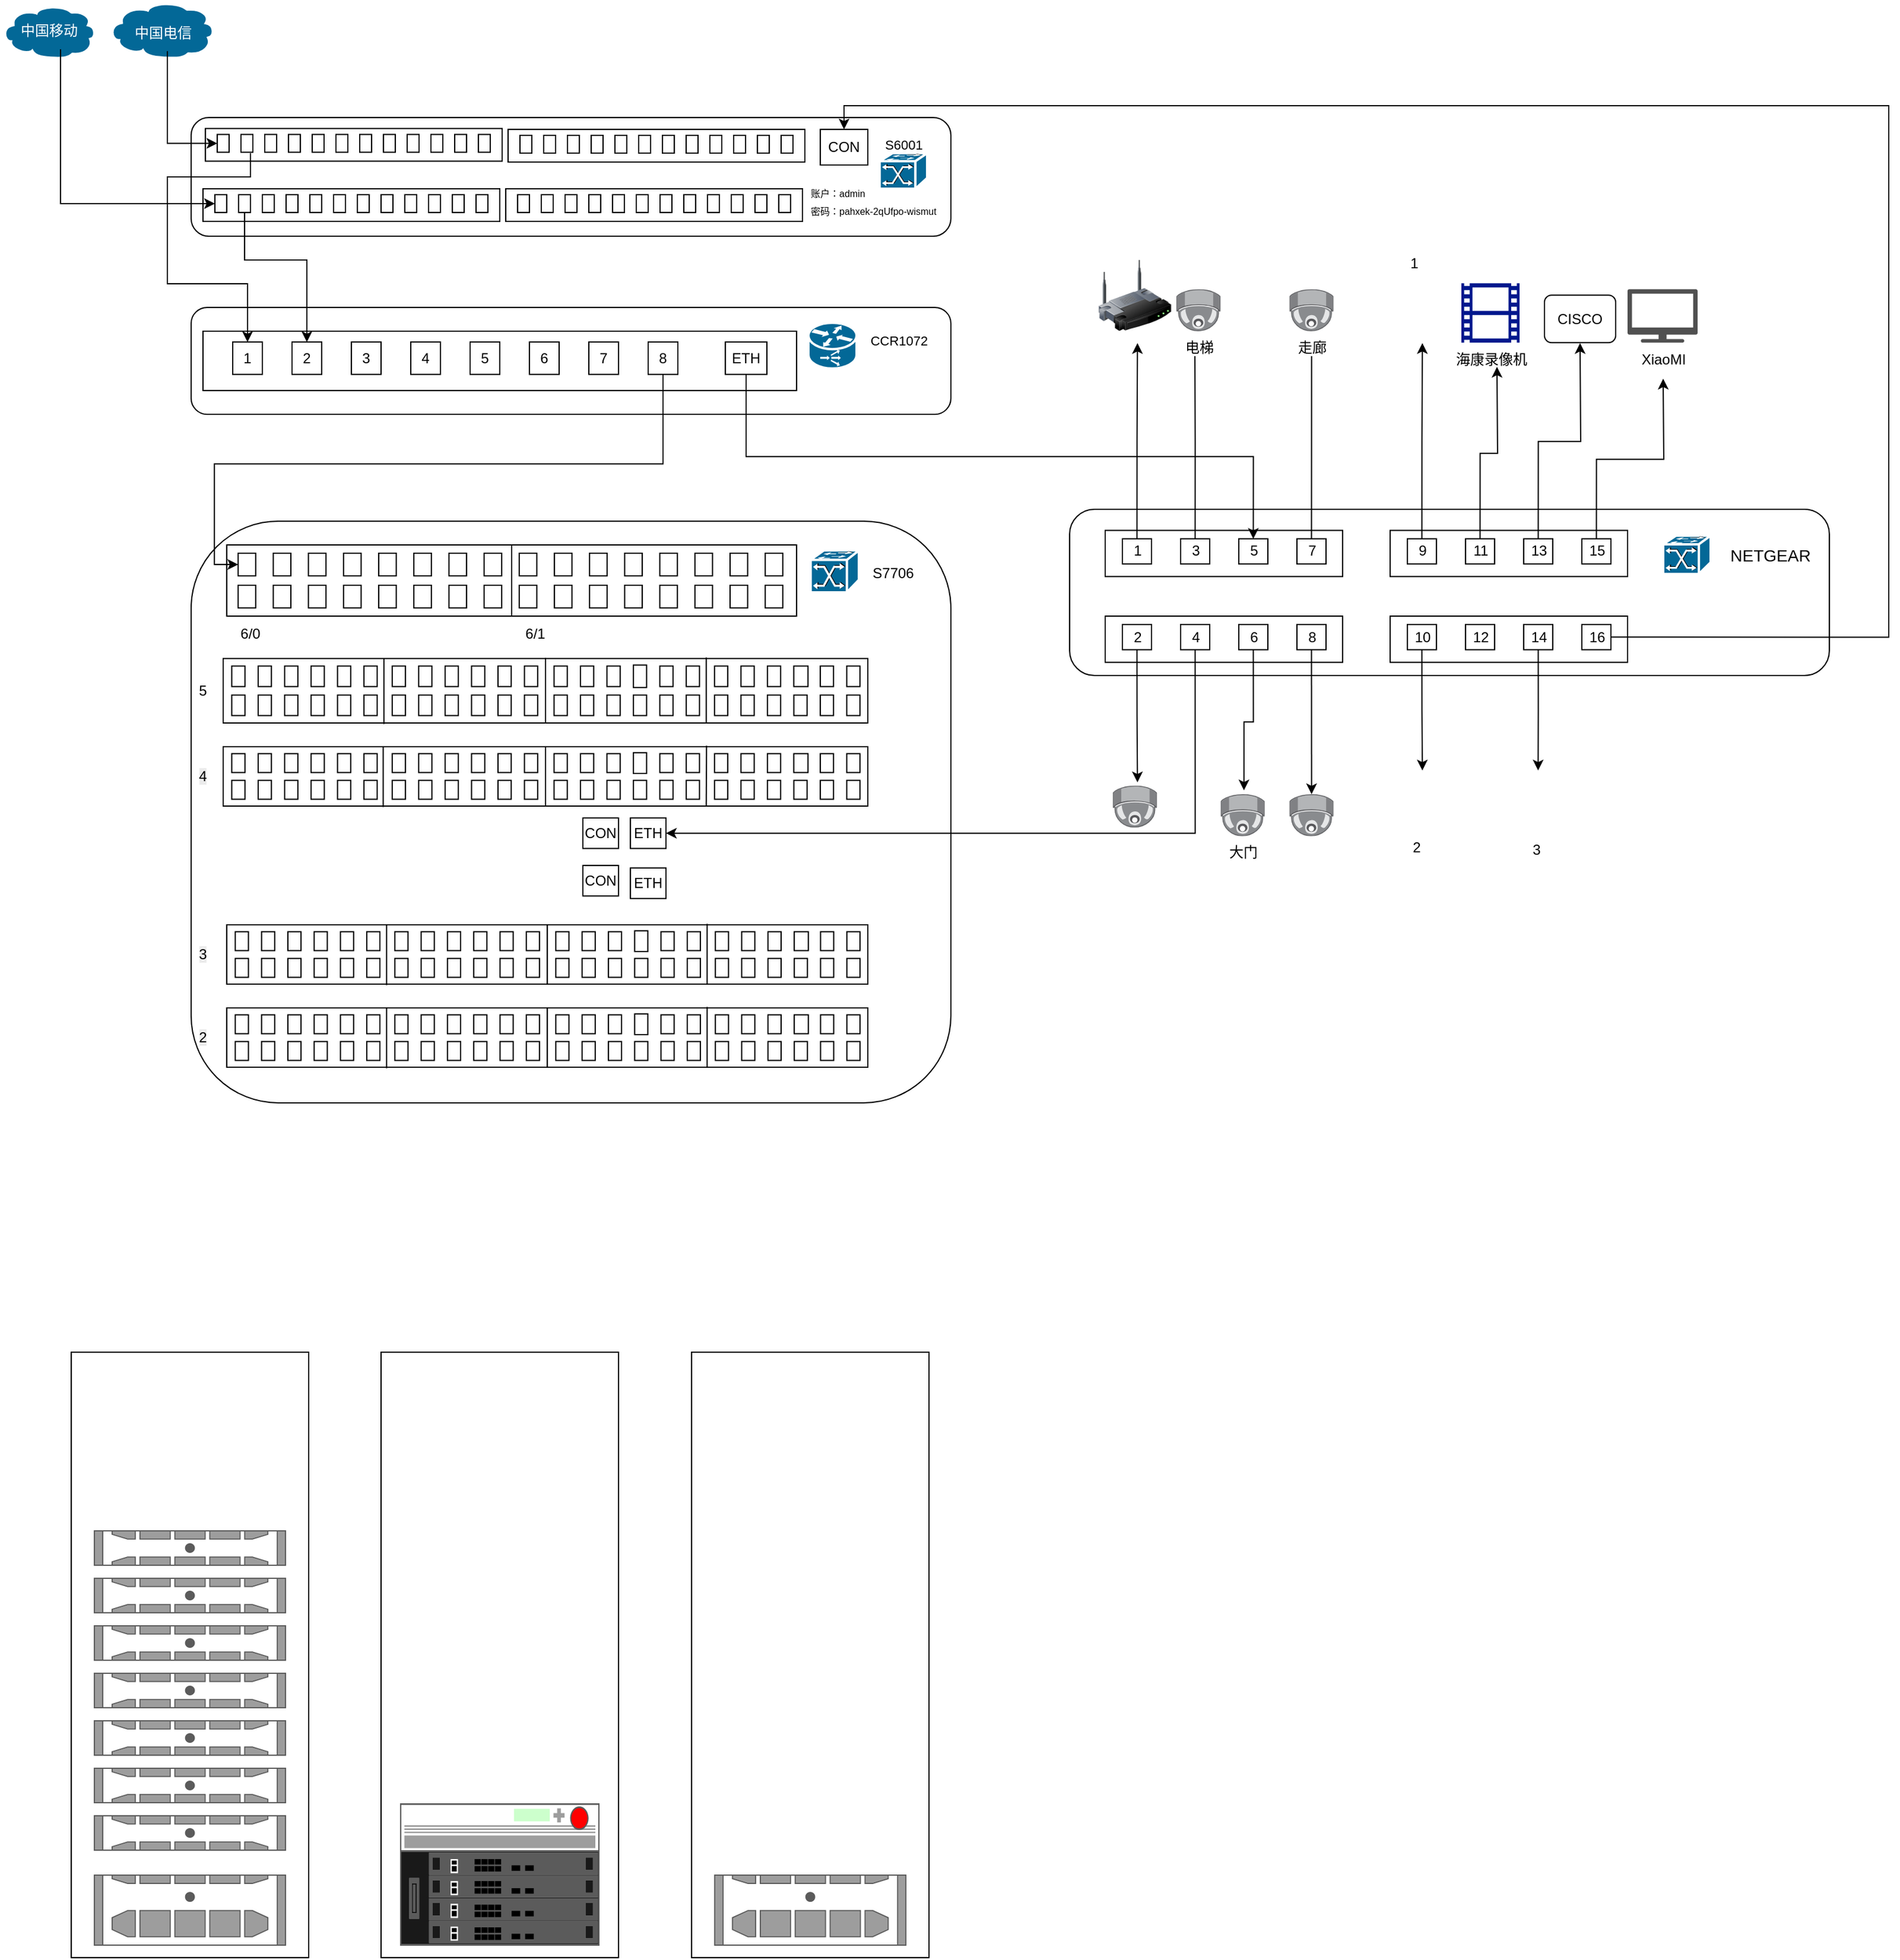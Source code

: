<mxfile version="27.2.0">
  <diagram name="Page-1" id="1pzq0b7cTsPI9foyDski">
    <mxGraphModel dx="3152" dy="492" grid="1" gridSize="10" guides="1" tooltips="1" connect="1" arrows="1" fold="1" page="1" pageScale="1" pageWidth="2339" pageHeight="3300" math="0" shadow="0">
      <root>
        <mxCell id="0" />
        <mxCell id="1" parent="0" />
        <mxCell id="z_BVboNfzT4I1Vo-alxG-1" value="" style="rounded=1;whiteSpace=wrap;html=1;movable=1;resizable=1;rotatable=1;deletable=1;editable=1;locked=0;connectable=1;" parent="1" vertex="1">
          <mxGeometry x="160" y="120" width="640" height="100" as="geometry" />
        </mxCell>
        <mxCell id="z_BVboNfzT4I1Vo-alxG-3" value="" style="shape=mxgraph.cisco.switches.atm_fast_gigabit_etherswitch;sketch=0;html=1;pointerEvents=1;dashed=0;fillColor=#036897;strokeColor=#ffffff;strokeWidth=2;verticalLabelPosition=bottom;verticalAlign=top;align=center;outlineConnect=0;" parent="1" vertex="1">
          <mxGeometry x="740" y="150" width="40" height="30" as="geometry" />
        </mxCell>
        <mxCell id="z_BVboNfzT4I1Vo-alxG-28" value="" style="group" parent="1" vertex="1" connectable="0">
          <mxGeometry x="172" y="129.25" width="250" height="27.5" as="geometry" />
        </mxCell>
        <mxCell id="z_BVboNfzT4I1Vo-alxG-5" value="" style="rounded=0;whiteSpace=wrap;html=1;movable=1;resizable=1;rotatable=1;deletable=1;editable=1;locked=0;connectable=1;" parent="z_BVboNfzT4I1Vo-alxG-28" vertex="1">
          <mxGeometry width="250" height="27.5" as="geometry" />
        </mxCell>
        <mxCell id="z_BVboNfzT4I1Vo-alxG-21" value="" style="group" parent="z_BVboNfzT4I1Vo-alxG-28" vertex="1" connectable="0">
          <mxGeometry x="10" y="5" width="230" height="15" as="geometry" />
        </mxCell>
        <mxCell id="z_BVboNfzT4I1Vo-alxG-7" value="" style="rounded=0;whiteSpace=wrap;html=1;" parent="z_BVboNfzT4I1Vo-alxG-21" vertex="1">
          <mxGeometry width="10" height="15" as="geometry" />
        </mxCell>
        <mxCell id="z_BVboNfzT4I1Vo-alxG-8" value="" style="rounded=0;whiteSpace=wrap;html=1;" parent="z_BVboNfzT4I1Vo-alxG-21" vertex="1">
          <mxGeometry x="20" width="10" height="15" as="geometry" />
        </mxCell>
        <mxCell id="z_BVboNfzT4I1Vo-alxG-10" value="" style="rounded=0;whiteSpace=wrap;html=1;" parent="z_BVboNfzT4I1Vo-alxG-21" vertex="1">
          <mxGeometry x="40" width="10" height="15" as="geometry" />
        </mxCell>
        <mxCell id="z_BVboNfzT4I1Vo-alxG-11" value="" style="rounded=0;whiteSpace=wrap;html=1;" parent="z_BVboNfzT4I1Vo-alxG-21" vertex="1">
          <mxGeometry x="60" width="10" height="15" as="geometry" />
        </mxCell>
        <mxCell id="z_BVboNfzT4I1Vo-alxG-12" value="" style="rounded=0;whiteSpace=wrap;html=1;" parent="z_BVboNfzT4I1Vo-alxG-21" vertex="1">
          <mxGeometry x="80" width="10" height="15" as="geometry" />
        </mxCell>
        <mxCell id="z_BVboNfzT4I1Vo-alxG-13" value="" style="rounded=0;whiteSpace=wrap;html=1;" parent="z_BVboNfzT4I1Vo-alxG-21" vertex="1">
          <mxGeometry x="100" width="10" height="15" as="geometry" />
        </mxCell>
        <mxCell id="z_BVboNfzT4I1Vo-alxG-14" value="" style="rounded=0;whiteSpace=wrap;html=1;" parent="z_BVboNfzT4I1Vo-alxG-21" vertex="1">
          <mxGeometry x="120" width="10" height="15" as="geometry" />
        </mxCell>
        <mxCell id="z_BVboNfzT4I1Vo-alxG-15" value="" style="rounded=0;whiteSpace=wrap;html=1;" parent="z_BVboNfzT4I1Vo-alxG-21" vertex="1">
          <mxGeometry x="140" width="10" height="15" as="geometry" />
        </mxCell>
        <mxCell id="z_BVboNfzT4I1Vo-alxG-16" value="" style="rounded=0;whiteSpace=wrap;html=1;" parent="z_BVboNfzT4I1Vo-alxG-21" vertex="1">
          <mxGeometry x="160" width="10" height="15" as="geometry" />
        </mxCell>
        <mxCell id="z_BVboNfzT4I1Vo-alxG-17" value="" style="rounded=0;whiteSpace=wrap;html=1;" parent="z_BVboNfzT4I1Vo-alxG-21" vertex="1">
          <mxGeometry x="180" width="10" height="15" as="geometry" />
        </mxCell>
        <mxCell id="z_BVboNfzT4I1Vo-alxG-18" value="" style="rounded=0;whiteSpace=wrap;html=1;" parent="z_BVboNfzT4I1Vo-alxG-21" vertex="1">
          <mxGeometry x="200" width="10" height="15" as="geometry" />
        </mxCell>
        <mxCell id="z_BVboNfzT4I1Vo-alxG-19" value="" style="rounded=0;whiteSpace=wrap;html=1;" parent="z_BVboNfzT4I1Vo-alxG-21" vertex="1">
          <mxGeometry x="220" width="10" height="15" as="geometry" />
        </mxCell>
        <mxCell id="z_BVboNfzT4I1Vo-alxG-29" value="" style="group" parent="1" vertex="1" connectable="0">
          <mxGeometry x="170" y="180" width="250" height="27.5" as="geometry" />
        </mxCell>
        <mxCell id="z_BVboNfzT4I1Vo-alxG-30" value="" style="rounded=0;whiteSpace=wrap;html=1;movable=1;resizable=1;rotatable=1;deletable=1;editable=1;locked=0;connectable=1;" parent="z_BVboNfzT4I1Vo-alxG-29" vertex="1">
          <mxGeometry width="250" height="27.5" as="geometry" />
        </mxCell>
        <mxCell id="z_BVboNfzT4I1Vo-alxG-31" value="" style="group" parent="z_BVboNfzT4I1Vo-alxG-29" vertex="1" connectable="0">
          <mxGeometry x="10" y="5" width="230" height="15" as="geometry" />
        </mxCell>
        <mxCell id="z_BVboNfzT4I1Vo-alxG-32" value="" style="rounded=0;whiteSpace=wrap;html=1;" parent="z_BVboNfzT4I1Vo-alxG-31" vertex="1">
          <mxGeometry width="10" height="15" as="geometry" />
        </mxCell>
        <mxCell id="z_BVboNfzT4I1Vo-alxG-33" value="" style="rounded=0;whiteSpace=wrap;html=1;" parent="z_BVboNfzT4I1Vo-alxG-31" vertex="1">
          <mxGeometry x="20" width="10" height="15" as="geometry" />
        </mxCell>
        <mxCell id="z_BVboNfzT4I1Vo-alxG-34" value="" style="rounded=0;whiteSpace=wrap;html=1;" parent="z_BVboNfzT4I1Vo-alxG-31" vertex="1">
          <mxGeometry x="40" width="10" height="15" as="geometry" />
        </mxCell>
        <mxCell id="z_BVboNfzT4I1Vo-alxG-35" value="" style="rounded=0;whiteSpace=wrap;html=1;" parent="z_BVboNfzT4I1Vo-alxG-31" vertex="1">
          <mxGeometry x="60" width="10" height="15" as="geometry" />
        </mxCell>
        <mxCell id="z_BVboNfzT4I1Vo-alxG-36" value="" style="rounded=0;whiteSpace=wrap;html=1;" parent="z_BVboNfzT4I1Vo-alxG-31" vertex="1">
          <mxGeometry x="80" width="10" height="15" as="geometry" />
        </mxCell>
        <mxCell id="z_BVboNfzT4I1Vo-alxG-37" value="" style="rounded=0;whiteSpace=wrap;html=1;" parent="z_BVboNfzT4I1Vo-alxG-31" vertex="1">
          <mxGeometry x="100" width="10" height="15" as="geometry" />
        </mxCell>
        <mxCell id="z_BVboNfzT4I1Vo-alxG-38" value="" style="rounded=0;whiteSpace=wrap;html=1;" parent="z_BVboNfzT4I1Vo-alxG-31" vertex="1">
          <mxGeometry x="120" width="10" height="15" as="geometry" />
        </mxCell>
        <mxCell id="z_BVboNfzT4I1Vo-alxG-39" value="" style="rounded=0;whiteSpace=wrap;html=1;" parent="z_BVboNfzT4I1Vo-alxG-31" vertex="1">
          <mxGeometry x="140" width="10" height="15" as="geometry" />
        </mxCell>
        <mxCell id="z_BVboNfzT4I1Vo-alxG-40" value="" style="rounded=0;whiteSpace=wrap;html=1;" parent="z_BVboNfzT4I1Vo-alxG-31" vertex="1">
          <mxGeometry x="160" width="10" height="15" as="geometry" />
        </mxCell>
        <mxCell id="z_BVboNfzT4I1Vo-alxG-41" value="" style="rounded=0;whiteSpace=wrap;html=1;" parent="z_BVboNfzT4I1Vo-alxG-31" vertex="1">
          <mxGeometry x="180" width="10" height="15" as="geometry" />
        </mxCell>
        <mxCell id="z_BVboNfzT4I1Vo-alxG-42" value="" style="rounded=0;whiteSpace=wrap;html=1;" parent="z_BVboNfzT4I1Vo-alxG-31" vertex="1">
          <mxGeometry x="200" width="10" height="15" as="geometry" />
        </mxCell>
        <mxCell id="z_BVboNfzT4I1Vo-alxG-43" value="" style="rounded=0;whiteSpace=wrap;html=1;" parent="z_BVboNfzT4I1Vo-alxG-31" vertex="1">
          <mxGeometry x="220" width="10" height="15" as="geometry" />
        </mxCell>
        <mxCell id="z_BVboNfzT4I1Vo-alxG-45" value="" style="group" parent="1" vertex="1" connectable="0">
          <mxGeometry x="427" y="130" width="250" height="27.5" as="geometry" />
        </mxCell>
        <mxCell id="z_BVboNfzT4I1Vo-alxG-46" value="" style="rounded=0;whiteSpace=wrap;html=1;movable=1;resizable=1;rotatable=1;deletable=1;editable=1;locked=0;connectable=1;" parent="z_BVboNfzT4I1Vo-alxG-45" vertex="1">
          <mxGeometry width="250" height="27.5" as="geometry" />
        </mxCell>
        <mxCell id="z_BVboNfzT4I1Vo-alxG-47" value="" style="group" parent="z_BVboNfzT4I1Vo-alxG-45" vertex="1" connectable="0">
          <mxGeometry x="10" y="5" width="230" height="15" as="geometry" />
        </mxCell>
        <mxCell id="z_BVboNfzT4I1Vo-alxG-48" value="" style="rounded=0;whiteSpace=wrap;html=1;" parent="z_BVboNfzT4I1Vo-alxG-47" vertex="1">
          <mxGeometry width="10" height="15" as="geometry" />
        </mxCell>
        <mxCell id="z_BVboNfzT4I1Vo-alxG-49" value="" style="rounded=0;whiteSpace=wrap;html=1;" parent="z_BVboNfzT4I1Vo-alxG-47" vertex="1">
          <mxGeometry x="20" width="10" height="15" as="geometry" />
        </mxCell>
        <mxCell id="z_BVboNfzT4I1Vo-alxG-50" value="" style="rounded=0;whiteSpace=wrap;html=1;" parent="z_BVboNfzT4I1Vo-alxG-47" vertex="1">
          <mxGeometry x="40" width="10" height="15" as="geometry" />
        </mxCell>
        <mxCell id="z_BVboNfzT4I1Vo-alxG-51" value="" style="rounded=0;whiteSpace=wrap;html=1;" parent="z_BVboNfzT4I1Vo-alxG-47" vertex="1">
          <mxGeometry x="60" width="10" height="15" as="geometry" />
        </mxCell>
        <mxCell id="z_BVboNfzT4I1Vo-alxG-52" value="" style="rounded=0;whiteSpace=wrap;html=1;" parent="z_BVboNfzT4I1Vo-alxG-47" vertex="1">
          <mxGeometry x="80" width="10" height="15" as="geometry" />
        </mxCell>
        <mxCell id="z_BVboNfzT4I1Vo-alxG-53" value="" style="rounded=0;whiteSpace=wrap;html=1;" parent="z_BVboNfzT4I1Vo-alxG-47" vertex="1">
          <mxGeometry x="100" width="10" height="15" as="geometry" />
        </mxCell>
        <mxCell id="z_BVboNfzT4I1Vo-alxG-54" value="" style="rounded=0;whiteSpace=wrap;html=1;" parent="z_BVboNfzT4I1Vo-alxG-47" vertex="1">
          <mxGeometry x="120" width="10" height="15" as="geometry" />
        </mxCell>
        <mxCell id="z_BVboNfzT4I1Vo-alxG-55" value="" style="rounded=0;whiteSpace=wrap;html=1;" parent="z_BVboNfzT4I1Vo-alxG-47" vertex="1">
          <mxGeometry x="140" width="10" height="15" as="geometry" />
        </mxCell>
        <mxCell id="z_BVboNfzT4I1Vo-alxG-56" value="" style="rounded=0;whiteSpace=wrap;html=1;" parent="z_BVboNfzT4I1Vo-alxG-47" vertex="1">
          <mxGeometry x="160" width="10" height="15" as="geometry" />
        </mxCell>
        <mxCell id="z_BVboNfzT4I1Vo-alxG-57" value="" style="rounded=0;whiteSpace=wrap;html=1;" parent="z_BVboNfzT4I1Vo-alxG-47" vertex="1">
          <mxGeometry x="180" width="10" height="15" as="geometry" />
        </mxCell>
        <mxCell id="z_BVboNfzT4I1Vo-alxG-58" value="" style="rounded=0;whiteSpace=wrap;html=1;" parent="z_BVboNfzT4I1Vo-alxG-47" vertex="1">
          <mxGeometry x="200" width="10" height="15" as="geometry" />
        </mxCell>
        <mxCell id="z_BVboNfzT4I1Vo-alxG-59" value="" style="rounded=0;whiteSpace=wrap;html=1;" parent="z_BVboNfzT4I1Vo-alxG-47" vertex="1">
          <mxGeometry x="220" width="10" height="15" as="geometry" />
        </mxCell>
        <mxCell id="z_BVboNfzT4I1Vo-alxG-60" value="" style="group" parent="1" vertex="1" connectable="0">
          <mxGeometry x="425" y="180" width="250" height="27.5" as="geometry" />
        </mxCell>
        <mxCell id="z_BVboNfzT4I1Vo-alxG-61" value="" style="rounded=0;whiteSpace=wrap;html=1;movable=1;resizable=1;rotatable=1;deletable=1;editable=1;locked=0;connectable=1;" parent="z_BVboNfzT4I1Vo-alxG-60" vertex="1">
          <mxGeometry width="250" height="27.5" as="geometry" />
        </mxCell>
        <mxCell id="z_BVboNfzT4I1Vo-alxG-62" value="" style="group" parent="z_BVboNfzT4I1Vo-alxG-60" vertex="1" connectable="0">
          <mxGeometry x="10" y="5" width="230" height="15" as="geometry" />
        </mxCell>
        <mxCell id="z_BVboNfzT4I1Vo-alxG-63" value="" style="rounded=0;whiteSpace=wrap;html=1;" parent="z_BVboNfzT4I1Vo-alxG-62" vertex="1">
          <mxGeometry width="10" height="15" as="geometry" />
        </mxCell>
        <mxCell id="z_BVboNfzT4I1Vo-alxG-64" value="" style="rounded=0;whiteSpace=wrap;html=1;" parent="z_BVboNfzT4I1Vo-alxG-62" vertex="1">
          <mxGeometry x="20" width="10" height="15" as="geometry" />
        </mxCell>
        <mxCell id="z_BVboNfzT4I1Vo-alxG-65" value="" style="rounded=0;whiteSpace=wrap;html=1;" parent="z_BVboNfzT4I1Vo-alxG-62" vertex="1">
          <mxGeometry x="40" width="10" height="15" as="geometry" />
        </mxCell>
        <mxCell id="z_BVboNfzT4I1Vo-alxG-66" value="" style="rounded=0;whiteSpace=wrap;html=1;" parent="z_BVboNfzT4I1Vo-alxG-62" vertex="1">
          <mxGeometry x="60" width="10" height="15" as="geometry" />
        </mxCell>
        <mxCell id="z_BVboNfzT4I1Vo-alxG-67" value="" style="rounded=0;whiteSpace=wrap;html=1;" parent="z_BVboNfzT4I1Vo-alxG-62" vertex="1">
          <mxGeometry x="80" width="10" height="15" as="geometry" />
        </mxCell>
        <mxCell id="z_BVboNfzT4I1Vo-alxG-68" value="" style="rounded=0;whiteSpace=wrap;html=1;" parent="z_BVboNfzT4I1Vo-alxG-62" vertex="1">
          <mxGeometry x="100" width="10" height="15" as="geometry" />
        </mxCell>
        <mxCell id="z_BVboNfzT4I1Vo-alxG-69" value="" style="rounded=0;whiteSpace=wrap;html=1;" parent="z_BVboNfzT4I1Vo-alxG-62" vertex="1">
          <mxGeometry x="120" width="10" height="15" as="geometry" />
        </mxCell>
        <mxCell id="z_BVboNfzT4I1Vo-alxG-70" value="" style="rounded=0;whiteSpace=wrap;html=1;" parent="z_BVboNfzT4I1Vo-alxG-62" vertex="1">
          <mxGeometry x="140" width="10" height="15" as="geometry" />
        </mxCell>
        <mxCell id="z_BVboNfzT4I1Vo-alxG-71" value="" style="rounded=0;whiteSpace=wrap;html=1;" parent="z_BVboNfzT4I1Vo-alxG-62" vertex="1">
          <mxGeometry x="160" width="10" height="15" as="geometry" />
        </mxCell>
        <mxCell id="z_BVboNfzT4I1Vo-alxG-72" value="" style="rounded=0;whiteSpace=wrap;html=1;" parent="z_BVboNfzT4I1Vo-alxG-62" vertex="1">
          <mxGeometry x="180" width="10" height="15" as="geometry" />
        </mxCell>
        <mxCell id="z_BVboNfzT4I1Vo-alxG-73" value="" style="rounded=0;whiteSpace=wrap;html=1;" parent="z_BVboNfzT4I1Vo-alxG-62" vertex="1">
          <mxGeometry x="200" width="10" height="15" as="geometry" />
        </mxCell>
        <mxCell id="z_BVboNfzT4I1Vo-alxG-74" value="" style="rounded=0;whiteSpace=wrap;html=1;" parent="z_BVboNfzT4I1Vo-alxG-62" vertex="1">
          <mxGeometry x="220" width="10" height="15" as="geometry" />
        </mxCell>
        <mxCell id="z_BVboNfzT4I1Vo-alxG-85" value="&lt;font style=&quot;font-size: 11px;&quot;&gt;S6001&lt;/font&gt;" style="text;html=1;align=center;verticalAlign=middle;resizable=0;points=[];autosize=1;strokeColor=none;fillColor=none;fontSize=7;" parent="1" vertex="1">
          <mxGeometry x="730" y="128" width="60" height="30" as="geometry" />
        </mxCell>
        <mxCell id="z_BVboNfzT4I1Vo-alxG-86" value="&lt;span style=&quot;color: rgba(0, 0, 0, 0); font-family: monospace; font-size: 0px; text-align: start;&quot;&gt;%3CmxGraphModel%3E%3Croot%3E%3CmxCell%20id%3D%220%22%2F%3E%3CmxCell%20id%3D%221%22%20parent%3D%220%22%2F%3E%3CmxCell%20id%3D%222%22%20value%3D%22%22%20style%3D%22rounded%3D1%3BwhiteSpace%3Dwrap%3Bhtml%3D1%3Bmovable%3D1%3Bresizable%3D1%3Brotatable%3D1%3Bdeletable%3D1%3Beditable%3D1%3Blocked%3D0%3Bconnectable%3D1%3B%22%20vertex%3D%221%22%20parent%3D%221%22%3E%3CmxGeometry%20x%3D%22270%22%20y%3D%2210%22%20width%3D%22600%22%20height%3D%2290%22%20as%3D%22geometry%22%2F%3E%3C%2FmxCell%3E%3C%2Froot%3E%3C%2FmxGraphModel%3E&lt;/span&gt;" style="text;html=1;align=center;verticalAlign=middle;resizable=0;points=[];autosize=1;strokeColor=none;fillColor=none;" parent="1" vertex="1">
          <mxGeometry x="600" y="208" width="20" height="30" as="geometry" />
        </mxCell>
        <mxCell id="z_BVboNfzT4I1Vo-alxG-88" value="&lt;div&gt;&lt;font style=&quot;font-size: 8px;&quot;&gt;账户：admin&lt;/font&gt;&lt;/div&gt;&lt;div&gt;&lt;span style=&quot;font-size: 8px; background-color: transparent; color: light-dark(rgb(0, 0, 0), rgb(255, 255, 255));&quot;&gt;密码：pahxek-2qUfpo-wismut&lt;/span&gt;&lt;/div&gt;" style="text;html=1;align=left;verticalAlign=middle;whiteSpace=wrap;rounded=0;" parent="1" vertex="1">
          <mxGeometry x="680" y="170" width="110" height="40" as="geometry" />
        </mxCell>
        <mxCell id="ybXJnE_iKAjGF9KhKb8T-1" value="" style="group" vertex="1" connectable="0" parent="1">
          <mxGeometry x="160" y="460" width="640" height="1210" as="geometry" />
        </mxCell>
        <mxCell id="z_BVboNfzT4I1Vo-alxG-2" value="" style="rounded=1;whiteSpace=wrap;html=1;" parent="ybXJnE_iKAjGF9KhKb8T-1" vertex="1">
          <mxGeometry width="640" height="490" as="geometry" />
        </mxCell>
        <mxCell id="z_BVboNfzT4I1Vo-alxG-76" value="" style="shape=mxgraph.cisco.switches.atm_fast_gigabit_etherswitch;sketch=0;html=1;pointerEvents=1;dashed=0;fillColor=#036897;strokeColor=#ffffff;strokeWidth=2;verticalLabelPosition=bottom;verticalAlign=top;align=center;outlineConnect=0;" parent="ybXJnE_iKAjGF9KhKb8T-1" vertex="1">
          <mxGeometry x="521.84" y="24.66" width="40.64" height="35.34" as="geometry" />
        </mxCell>
        <mxCell id="ybXJnE_iKAjGF9KhKb8T-39" value="S7706" style="text;html=1;align=center;verticalAlign=middle;whiteSpace=wrap;rounded=0;" vertex="1" parent="ybXJnE_iKAjGF9KhKb8T-1">
          <mxGeometry x="562.481" y="24.661" width="59.077" height="38.571" as="geometry" />
        </mxCell>
        <mxCell id="ybXJnE_iKAjGF9KhKb8T-298" value="" style="group" vertex="1" connectable="0" parent="ybXJnE_iKAjGF9KhKb8T-1">
          <mxGeometry x="27" y="115.71" width="543" height="54.29" as="geometry" />
        </mxCell>
        <mxCell id="ybXJnE_iKAjGF9KhKb8T-152" value="" style="rounded=0;whiteSpace=wrap;html=1;movable=1;resizable=1;rotatable=1;deletable=1;editable=1;locked=0;connectable=1;" vertex="1" parent="ybXJnE_iKAjGF9KhKb8T-298">
          <mxGeometry width="271.5" height="54.29" as="geometry" />
        </mxCell>
        <mxCell id="ybXJnE_iKAjGF9KhKb8T-154" value="" style="group" vertex="1" connectable="0" parent="ybXJnE_iKAjGF9KhKb8T-298">
          <mxGeometry x="7.225" y="6.334" width="167.048" height="17.273" as="geometry" />
        </mxCell>
        <mxCell id="ybXJnE_iKAjGF9KhKb8T-155" value="" style="rounded=0;whiteSpace=wrap;html=1;spacingTop=0;" vertex="1" parent="ybXJnE_iKAjGF9KhKb8T-154">
          <mxGeometry width="11.137" height="17.273" as="geometry" />
        </mxCell>
        <mxCell id="ybXJnE_iKAjGF9KhKb8T-156" value="" style="rounded=0;whiteSpace=wrap;html=1;spacingTop=0;" vertex="1" parent="ybXJnE_iKAjGF9KhKb8T-154">
          <mxGeometry x="22.273" width="11.137" height="17.273" as="geometry" />
        </mxCell>
        <mxCell id="ybXJnE_iKAjGF9KhKb8T-157" value="" style="rounded=0;whiteSpace=wrap;html=1;spacingTop=0;" vertex="1" parent="ybXJnE_iKAjGF9KhKb8T-154">
          <mxGeometry x="44.546" width="11.137" height="17.273" as="geometry" />
        </mxCell>
        <mxCell id="ybXJnE_iKAjGF9KhKb8T-158" value="" style="rounded=0;whiteSpace=wrap;html=1;spacingTop=0;" vertex="1" parent="ybXJnE_iKAjGF9KhKb8T-154">
          <mxGeometry x="66.819" width="11.137" height="17.273" as="geometry" />
        </mxCell>
        <mxCell id="ybXJnE_iKAjGF9KhKb8T-159" value="" style="rounded=0;whiteSpace=wrap;html=1;spacingTop=0;" vertex="1" parent="ybXJnE_iKAjGF9KhKb8T-154">
          <mxGeometry x="89.092" width="11.137" height="17.273" as="geometry" />
        </mxCell>
        <mxCell id="ybXJnE_iKAjGF9KhKb8T-160" value="" style="rounded=0;whiteSpace=wrap;html=1;spacingTop=0;" vertex="1" parent="ybXJnE_iKAjGF9KhKb8T-154">
          <mxGeometry x="111.365" width="11.137" height="17.273" as="geometry" />
        </mxCell>
        <mxCell id="ybXJnE_iKAjGF9KhKb8T-163" value="" style="group" vertex="1" connectable="0" parent="ybXJnE_iKAjGF9KhKb8T-298">
          <mxGeometry x="7.225" y="30.764" width="302.226" height="17.273" as="geometry" />
        </mxCell>
        <mxCell id="ybXJnE_iKAjGF9KhKb8T-197" value="" style="group" vertex="1" connectable="0" parent="ybXJnE_iKAjGF9KhKb8T-163">
          <mxGeometry width="122.502" height="17.273" as="geometry" />
        </mxCell>
        <mxCell id="ybXJnE_iKAjGF9KhKb8T-214" value="" style="group" vertex="1" connectable="0" parent="ybXJnE_iKAjGF9KhKb8T-197">
          <mxGeometry width="122.502" height="17.273" as="geometry" />
        </mxCell>
        <mxCell id="ybXJnE_iKAjGF9KhKb8T-164" value="" style="rounded=0;whiteSpace=wrap;html=1;spacingTop=0;" vertex="1" parent="ybXJnE_iKAjGF9KhKb8T-214">
          <mxGeometry width="11.137" height="17.273" as="geometry" />
        </mxCell>
        <mxCell id="ybXJnE_iKAjGF9KhKb8T-165" value="" style="rounded=0;whiteSpace=wrap;html=1;spacingTop=0;" vertex="1" parent="ybXJnE_iKAjGF9KhKb8T-214">
          <mxGeometry x="22.273" width="11.137" height="17.273" as="geometry" />
        </mxCell>
        <mxCell id="ybXJnE_iKAjGF9KhKb8T-166" value="" style="rounded=0;whiteSpace=wrap;html=1;spacingTop=0;" vertex="1" parent="ybXJnE_iKAjGF9KhKb8T-214">
          <mxGeometry x="44.546" width="11.137" height="17.273" as="geometry" />
        </mxCell>
        <mxCell id="ybXJnE_iKAjGF9KhKb8T-167" value="" style="rounded=0;whiteSpace=wrap;html=1;spacingTop=0;" vertex="1" parent="ybXJnE_iKAjGF9KhKb8T-214">
          <mxGeometry x="66.819" width="11.137" height="17.273" as="geometry" />
        </mxCell>
        <mxCell id="ybXJnE_iKAjGF9KhKb8T-168" value="" style="rounded=0;whiteSpace=wrap;html=1;spacingTop=0;" vertex="1" parent="ybXJnE_iKAjGF9KhKb8T-214">
          <mxGeometry x="89.092" width="11.137" height="17.273" as="geometry" />
        </mxCell>
        <mxCell id="ybXJnE_iKAjGF9KhKb8T-169" value="" style="rounded=0;whiteSpace=wrap;html=1;spacingTop=0;" vertex="1" parent="ybXJnE_iKAjGF9KhKb8T-214">
          <mxGeometry x="111.365" width="11.137" height="17.273" as="geometry" />
        </mxCell>
        <mxCell id="ybXJnE_iKAjGF9KhKb8T-205" value="" style="group" vertex="1" connectable="0" parent="ybXJnE_iKAjGF9KhKb8T-163">
          <mxGeometry x="135.179" width="122.502" height="17.273" as="geometry" />
        </mxCell>
        <mxCell id="ybXJnE_iKAjGF9KhKb8T-206" value="" style="rounded=0;whiteSpace=wrap;html=1;spacingTop=0;" vertex="1" parent="ybXJnE_iKAjGF9KhKb8T-205">
          <mxGeometry width="11.137" height="17.273" as="geometry" />
        </mxCell>
        <mxCell id="ybXJnE_iKAjGF9KhKb8T-207" value="" style="rounded=0;whiteSpace=wrap;html=1;spacingTop=0;" vertex="1" parent="ybXJnE_iKAjGF9KhKb8T-205">
          <mxGeometry x="22.273" width="11.137" height="17.273" as="geometry" />
        </mxCell>
        <mxCell id="ybXJnE_iKAjGF9KhKb8T-208" value="" style="rounded=0;whiteSpace=wrap;html=1;spacingTop=0;" vertex="1" parent="ybXJnE_iKAjGF9KhKb8T-205">
          <mxGeometry x="44.546" width="11.137" height="17.273" as="geometry" />
        </mxCell>
        <mxCell id="ybXJnE_iKAjGF9KhKb8T-209" value="" style="rounded=0;whiteSpace=wrap;html=1;spacingTop=0;" vertex="1" parent="ybXJnE_iKAjGF9KhKb8T-205">
          <mxGeometry x="66.819" width="11.137" height="17.273" as="geometry" />
        </mxCell>
        <mxCell id="ybXJnE_iKAjGF9KhKb8T-210" value="" style="rounded=0;whiteSpace=wrap;html=1;spacingTop=0;" vertex="1" parent="ybXJnE_iKAjGF9KhKb8T-205">
          <mxGeometry x="89.092" width="11.137" height="17.273" as="geometry" />
        </mxCell>
        <mxCell id="ybXJnE_iKAjGF9KhKb8T-211" value="" style="rounded=0;whiteSpace=wrap;html=1;spacingTop=0;" vertex="1" parent="ybXJnE_iKAjGF9KhKb8T-205">
          <mxGeometry x="111.365" width="11.137" height="17.273" as="geometry" />
        </mxCell>
        <mxCell id="ybXJnE_iKAjGF9KhKb8T-198" value="" style="group" vertex="1" connectable="0" parent="ybXJnE_iKAjGF9KhKb8T-298">
          <mxGeometry x="142.404" y="6.334" width="122.502" height="17.273" as="geometry" />
        </mxCell>
        <mxCell id="ybXJnE_iKAjGF9KhKb8T-199" value="" style="rounded=0;whiteSpace=wrap;html=1;spacingTop=0;" vertex="1" parent="ybXJnE_iKAjGF9KhKb8T-198">
          <mxGeometry width="11.137" height="17.273" as="geometry" />
        </mxCell>
        <mxCell id="ybXJnE_iKAjGF9KhKb8T-200" value="" style="rounded=0;whiteSpace=wrap;html=1;spacingTop=0;" vertex="1" parent="ybXJnE_iKAjGF9KhKb8T-198">
          <mxGeometry x="22.273" width="11.137" height="17.273" as="geometry" />
        </mxCell>
        <mxCell id="ybXJnE_iKAjGF9KhKb8T-201" value="" style="rounded=0;whiteSpace=wrap;html=1;spacingTop=0;" vertex="1" parent="ybXJnE_iKAjGF9KhKb8T-198">
          <mxGeometry x="44.546" width="11.137" height="17.273" as="geometry" />
        </mxCell>
        <mxCell id="ybXJnE_iKAjGF9KhKb8T-202" value="" style="rounded=0;whiteSpace=wrap;html=1;spacingTop=0;" vertex="1" parent="ybXJnE_iKAjGF9KhKb8T-198">
          <mxGeometry x="66.819" width="11.137" height="17.273" as="geometry" />
        </mxCell>
        <mxCell id="ybXJnE_iKAjGF9KhKb8T-203" value="" style="rounded=0;whiteSpace=wrap;html=1;spacingTop=0;" vertex="1" parent="ybXJnE_iKAjGF9KhKb8T-198">
          <mxGeometry x="89.092" width="11.137" height="17.273" as="geometry" />
        </mxCell>
        <mxCell id="ybXJnE_iKAjGF9KhKb8T-204" value="" style="rounded=0;whiteSpace=wrap;html=1;spacingTop=0;" vertex="1" parent="ybXJnE_iKAjGF9KhKb8T-198">
          <mxGeometry x="111.365" width="11.137" height="17.273" as="geometry" />
        </mxCell>
        <mxCell id="ybXJnE_iKAjGF9KhKb8T-216" value="" style="rounded=0;whiteSpace=wrap;html=1;movable=1;resizable=1;rotatable=1;deletable=1;editable=1;locked=0;connectable=1;" vertex="1" parent="ybXJnE_iKAjGF9KhKb8T-298">
          <mxGeometry x="271.5" width="271.5" height="54.29" as="geometry" />
        </mxCell>
        <mxCell id="ybXJnE_iKAjGF9KhKb8T-217" value="" style="group" vertex="1" connectable="0" parent="ybXJnE_iKAjGF9KhKb8T-298">
          <mxGeometry x="278.725" y="6.334" width="167.048" height="18.097" as="geometry" />
        </mxCell>
        <mxCell id="ybXJnE_iKAjGF9KhKb8T-218" value="" style="rounded=0;whiteSpace=wrap;html=1;spacingTop=0;" vertex="1" parent="ybXJnE_iKAjGF9KhKb8T-217">
          <mxGeometry width="11.137" height="17.273" as="geometry" />
        </mxCell>
        <mxCell id="ybXJnE_iKAjGF9KhKb8T-219" value="" style="rounded=0;whiteSpace=wrap;html=1;spacingTop=0;" vertex="1" parent="ybXJnE_iKAjGF9KhKb8T-217">
          <mxGeometry x="22.273" width="11.137" height="17.273" as="geometry" />
        </mxCell>
        <mxCell id="ybXJnE_iKAjGF9KhKb8T-220" value="" style="rounded=0;whiteSpace=wrap;html=1;spacingTop=0;" vertex="1" parent="ybXJnE_iKAjGF9KhKb8T-217">
          <mxGeometry x="44.546" width="11.137" height="17.273" as="geometry" />
        </mxCell>
        <mxCell id="ybXJnE_iKAjGF9KhKb8T-221" value="" style="rounded=0;whiteSpace=wrap;html=1;spacingTop=0;" vertex="1" parent="ybXJnE_iKAjGF9KhKb8T-217">
          <mxGeometry x="66.816" y="-0.823" width="11.141" height="18.92" as="geometry" />
        </mxCell>
        <mxCell id="ybXJnE_iKAjGF9KhKb8T-222" value="" style="rounded=0;whiteSpace=wrap;html=1;spacingTop=0;" vertex="1" parent="ybXJnE_iKAjGF9KhKb8T-217">
          <mxGeometry x="89.092" width="11.137" height="17.273" as="geometry" />
        </mxCell>
        <mxCell id="ybXJnE_iKAjGF9KhKb8T-223" value="" style="rounded=0;whiteSpace=wrap;html=1;spacingTop=0;" vertex="1" parent="ybXJnE_iKAjGF9KhKb8T-217">
          <mxGeometry x="111.365" width="11.137" height="17.273" as="geometry" />
        </mxCell>
        <mxCell id="ybXJnE_iKAjGF9KhKb8T-224" value="" style="rounded=0;whiteSpace=wrap;html=1;spacingTop=0;" vertex="1" parent="ybXJnE_iKAjGF9KhKb8T-298">
          <mxGeometry x="278.725" y="30.764" width="11.137" height="17.273" as="geometry" />
        </mxCell>
        <mxCell id="ybXJnE_iKAjGF9KhKb8T-225" value="" style="rounded=0;whiteSpace=wrap;html=1;spacingTop=0;" vertex="1" parent="ybXJnE_iKAjGF9KhKb8T-298">
          <mxGeometry x="300.998" y="30.764" width="11.137" height="17.273" as="geometry" />
        </mxCell>
        <mxCell id="ybXJnE_iKAjGF9KhKb8T-226" value="" style="rounded=0;whiteSpace=wrap;html=1;spacingTop=0;" vertex="1" parent="ybXJnE_iKAjGF9KhKb8T-298">
          <mxGeometry x="323.271" y="30.764" width="11.137" height="17.273" as="geometry" />
        </mxCell>
        <mxCell id="ybXJnE_iKAjGF9KhKb8T-227" value="" style="rounded=0;whiteSpace=wrap;html=1;spacingTop=0;" vertex="1" parent="ybXJnE_iKAjGF9KhKb8T-298">
          <mxGeometry x="345.544" y="30.764" width="11.137" height="17.273" as="geometry" />
        </mxCell>
        <mxCell id="ybXJnE_iKAjGF9KhKb8T-228" value="" style="rounded=0;whiteSpace=wrap;html=1;spacingTop=0;" vertex="1" parent="ybXJnE_iKAjGF9KhKb8T-298">
          <mxGeometry x="367.817" y="30.764" width="11.137" height="17.273" as="geometry" />
        </mxCell>
        <mxCell id="ybXJnE_iKAjGF9KhKb8T-229" value="" style="rounded=0;whiteSpace=wrap;html=1;spacingTop=0;" vertex="1" parent="ybXJnE_iKAjGF9KhKb8T-298">
          <mxGeometry x="390.09" y="30.764" width="11.137" height="17.273" as="geometry" />
        </mxCell>
        <mxCell id="ybXJnE_iKAjGF9KhKb8T-230" value="" style="rounded=0;whiteSpace=wrap;html=1;spacingTop=0;" vertex="1" parent="ybXJnE_iKAjGF9KhKb8T-298">
          <mxGeometry x="413.904" y="30.764" width="11.137" height="17.273" as="geometry" />
        </mxCell>
        <mxCell id="ybXJnE_iKAjGF9KhKb8T-231" value="" style="rounded=0;whiteSpace=wrap;html=1;spacingTop=0;" vertex="1" parent="ybXJnE_iKAjGF9KhKb8T-298">
          <mxGeometry x="436.177" y="30.764" width="11.137" height="17.273" as="geometry" />
        </mxCell>
        <mxCell id="ybXJnE_iKAjGF9KhKb8T-232" value="" style="rounded=0;whiteSpace=wrap;html=1;spacingTop=0;" vertex="1" parent="ybXJnE_iKAjGF9KhKb8T-298">
          <mxGeometry x="458.45" y="30.764" width="11.137" height="17.273" as="geometry" />
        </mxCell>
        <mxCell id="ybXJnE_iKAjGF9KhKb8T-233" value="" style="rounded=0;whiteSpace=wrap;html=1;spacingTop=0;" vertex="1" parent="ybXJnE_iKAjGF9KhKb8T-298">
          <mxGeometry x="480.723" y="30.764" width="11.137" height="17.273" as="geometry" />
        </mxCell>
        <mxCell id="ybXJnE_iKAjGF9KhKb8T-234" value="" style="rounded=0;whiteSpace=wrap;html=1;spacingTop=0;" vertex="1" parent="ybXJnE_iKAjGF9KhKb8T-298">
          <mxGeometry x="502.996" y="30.764" width="11.137" height="17.273" as="geometry" />
        </mxCell>
        <mxCell id="ybXJnE_iKAjGF9KhKb8T-235" value="" style="rounded=0;whiteSpace=wrap;html=1;spacingTop=0;" vertex="1" parent="ybXJnE_iKAjGF9KhKb8T-298">
          <mxGeometry x="525.27" y="30.764" width="11.137" height="17.273" as="geometry" />
        </mxCell>
        <mxCell id="ybXJnE_iKAjGF9KhKb8T-236" value="" style="group" vertex="1" connectable="0" parent="ybXJnE_iKAjGF9KhKb8T-298">
          <mxGeometry x="413.904" y="6.334" width="122.502" height="17.273" as="geometry" />
        </mxCell>
        <mxCell id="ybXJnE_iKAjGF9KhKb8T-237" value="" style="rounded=0;whiteSpace=wrap;html=1;spacingTop=0;" vertex="1" parent="ybXJnE_iKAjGF9KhKb8T-236">
          <mxGeometry width="11.137" height="17.273" as="geometry" />
        </mxCell>
        <mxCell id="ybXJnE_iKAjGF9KhKb8T-238" value="" style="rounded=0;whiteSpace=wrap;html=1;spacingTop=0;" vertex="1" parent="ybXJnE_iKAjGF9KhKb8T-236">
          <mxGeometry x="22.273" width="11.137" height="17.273" as="geometry" />
        </mxCell>
        <mxCell id="ybXJnE_iKAjGF9KhKb8T-239" value="" style="rounded=0;whiteSpace=wrap;html=1;spacingTop=0;" vertex="1" parent="ybXJnE_iKAjGF9KhKb8T-236">
          <mxGeometry x="44.546" width="11.137" height="17.273" as="geometry" />
        </mxCell>
        <mxCell id="ybXJnE_iKAjGF9KhKb8T-240" value="" style="rounded=0;whiteSpace=wrap;html=1;spacingTop=0;" vertex="1" parent="ybXJnE_iKAjGF9KhKb8T-236">
          <mxGeometry x="66.766" width="11.958" height="17.273" as="geometry" />
        </mxCell>
        <mxCell id="ybXJnE_iKAjGF9KhKb8T-241" value="" style="rounded=0;whiteSpace=wrap;html=1;spacingTop=0;" vertex="1" parent="ybXJnE_iKAjGF9KhKb8T-236">
          <mxGeometry x="89.092" width="11.137" height="17.273" as="geometry" />
        </mxCell>
        <mxCell id="ybXJnE_iKAjGF9KhKb8T-242" value="" style="rounded=0;whiteSpace=wrap;html=1;spacingTop=0;" vertex="1" parent="ybXJnE_iKAjGF9KhKb8T-236">
          <mxGeometry x="111.365" width="11.137" height="17.273" as="geometry" />
        </mxCell>
        <mxCell id="ybXJnE_iKAjGF9KhKb8T-153" value="" style="endArrow=none;html=1;rounded=0;" edge="1" parent="ybXJnE_iKAjGF9KhKb8T-298">
          <mxGeometry width="50" height="50" relative="1" as="geometry">
            <mxPoint x="135.406" y="55.195" as="sourcePoint" />
            <mxPoint x="135.406" as="targetPoint" />
            <Array as="points" />
          </mxGeometry>
        </mxCell>
        <mxCell id="ybXJnE_iKAjGF9KhKb8T-243" value="" style="endArrow=none;html=1;rounded=0;" edge="1" parent="ybXJnE_iKAjGF9KhKb8T-298">
          <mxGeometry width="50" height="50" relative="1" as="geometry">
            <mxPoint x="406.906" y="54.29" as="sourcePoint" />
            <mxPoint x="406.906" y="-0.905" as="targetPoint" />
            <Array as="points" />
          </mxGeometry>
        </mxCell>
        <mxCell id="ybXJnE_iKAjGF9KhKb8T-299" value="" style="group" vertex="1" connectable="0" parent="ybXJnE_iKAjGF9KhKb8T-1">
          <mxGeometry x="27" y="190" width="543" height="50" as="geometry" />
        </mxCell>
        <mxCell id="ybXJnE_iKAjGF9KhKb8T-300" value="" style="rounded=0;whiteSpace=wrap;html=1;movable=1;resizable=1;rotatable=1;deletable=1;editable=1;locked=0;connectable=1;" vertex="1" parent="ybXJnE_iKAjGF9KhKb8T-299">
          <mxGeometry width="271.5" height="50" as="geometry" />
        </mxCell>
        <mxCell id="ybXJnE_iKAjGF9KhKb8T-301" value="" style="group" vertex="1" connectable="0" parent="ybXJnE_iKAjGF9KhKb8T-299">
          <mxGeometry x="7.225" y="5.833" width="167.048" height="15.908" as="geometry" />
        </mxCell>
        <mxCell id="ybXJnE_iKAjGF9KhKb8T-302" value="" style="rounded=0;whiteSpace=wrap;html=1;spacingTop=0;" vertex="1" parent="ybXJnE_iKAjGF9KhKb8T-301">
          <mxGeometry width="11.137" height="15.908" as="geometry" />
        </mxCell>
        <mxCell id="ybXJnE_iKAjGF9KhKb8T-303" value="" style="rounded=0;whiteSpace=wrap;html=1;spacingTop=0;" vertex="1" parent="ybXJnE_iKAjGF9KhKb8T-301">
          <mxGeometry x="22.273" width="11.137" height="15.908" as="geometry" />
        </mxCell>
        <mxCell id="ybXJnE_iKAjGF9KhKb8T-304" value="" style="rounded=0;whiteSpace=wrap;html=1;spacingTop=0;" vertex="1" parent="ybXJnE_iKAjGF9KhKb8T-301">
          <mxGeometry x="44.546" width="11.137" height="15.908" as="geometry" />
        </mxCell>
        <mxCell id="ybXJnE_iKAjGF9KhKb8T-305" value="" style="rounded=0;whiteSpace=wrap;html=1;spacingTop=0;" vertex="1" parent="ybXJnE_iKAjGF9KhKb8T-301">
          <mxGeometry x="66.819" width="11.137" height="15.908" as="geometry" />
        </mxCell>
        <mxCell id="ybXJnE_iKAjGF9KhKb8T-306" value="" style="rounded=0;whiteSpace=wrap;html=1;spacingTop=0;" vertex="1" parent="ybXJnE_iKAjGF9KhKb8T-301">
          <mxGeometry x="89.092" width="11.137" height="15.908" as="geometry" />
        </mxCell>
        <mxCell id="ybXJnE_iKAjGF9KhKb8T-307" value="" style="rounded=0;whiteSpace=wrap;html=1;spacingTop=0;" vertex="1" parent="ybXJnE_iKAjGF9KhKb8T-301">
          <mxGeometry x="111.365" width="11.137" height="15.908" as="geometry" />
        </mxCell>
        <mxCell id="ybXJnE_iKAjGF9KhKb8T-308" value="" style="group" vertex="1" connectable="0" parent="ybXJnE_iKAjGF9KhKb8T-299">
          <mxGeometry x="7.225" y="28.333" width="302.226" height="15.908" as="geometry" />
        </mxCell>
        <mxCell id="ybXJnE_iKAjGF9KhKb8T-309" value="" style="group" vertex="1" connectable="0" parent="ybXJnE_iKAjGF9KhKb8T-308">
          <mxGeometry width="122.502" height="15.908" as="geometry" />
        </mxCell>
        <mxCell id="ybXJnE_iKAjGF9KhKb8T-310" value="" style="group" vertex="1" connectable="0" parent="ybXJnE_iKAjGF9KhKb8T-309">
          <mxGeometry width="122.502" height="15.908" as="geometry" />
        </mxCell>
        <mxCell id="ybXJnE_iKAjGF9KhKb8T-311" value="" style="rounded=0;whiteSpace=wrap;html=1;spacingTop=0;" vertex="1" parent="ybXJnE_iKAjGF9KhKb8T-310">
          <mxGeometry width="11.137" height="15.908" as="geometry" />
        </mxCell>
        <mxCell id="ybXJnE_iKAjGF9KhKb8T-312" value="" style="rounded=0;whiteSpace=wrap;html=1;spacingTop=0;" vertex="1" parent="ybXJnE_iKAjGF9KhKb8T-310">
          <mxGeometry x="22.273" width="11.137" height="15.908" as="geometry" />
        </mxCell>
        <mxCell id="ybXJnE_iKAjGF9KhKb8T-313" value="" style="rounded=0;whiteSpace=wrap;html=1;spacingTop=0;" vertex="1" parent="ybXJnE_iKAjGF9KhKb8T-310">
          <mxGeometry x="44.546" width="11.137" height="15.908" as="geometry" />
        </mxCell>
        <mxCell id="ybXJnE_iKAjGF9KhKb8T-314" value="" style="rounded=0;whiteSpace=wrap;html=1;spacingTop=0;" vertex="1" parent="ybXJnE_iKAjGF9KhKb8T-310">
          <mxGeometry x="66.819" width="11.137" height="15.908" as="geometry" />
        </mxCell>
        <mxCell id="ybXJnE_iKAjGF9KhKb8T-315" value="" style="rounded=0;whiteSpace=wrap;html=1;spacingTop=0;" vertex="1" parent="ybXJnE_iKAjGF9KhKb8T-310">
          <mxGeometry x="89.092" width="11.137" height="15.908" as="geometry" />
        </mxCell>
        <mxCell id="ybXJnE_iKAjGF9KhKb8T-316" value="" style="rounded=0;whiteSpace=wrap;html=1;spacingTop=0;" vertex="1" parent="ybXJnE_iKAjGF9KhKb8T-310">
          <mxGeometry x="111.365" width="11.137" height="15.908" as="geometry" />
        </mxCell>
        <mxCell id="ybXJnE_iKAjGF9KhKb8T-317" value="" style="group" vertex="1" connectable="0" parent="ybXJnE_iKAjGF9KhKb8T-308">
          <mxGeometry x="135.179" width="122.502" height="15.908" as="geometry" />
        </mxCell>
        <mxCell id="ybXJnE_iKAjGF9KhKb8T-318" value="" style="rounded=0;whiteSpace=wrap;html=1;spacingTop=0;" vertex="1" parent="ybXJnE_iKAjGF9KhKb8T-317">
          <mxGeometry width="11.137" height="15.908" as="geometry" />
        </mxCell>
        <mxCell id="ybXJnE_iKAjGF9KhKb8T-319" value="" style="rounded=0;whiteSpace=wrap;html=1;spacingTop=0;" vertex="1" parent="ybXJnE_iKAjGF9KhKb8T-317">
          <mxGeometry x="22.273" width="11.137" height="15.908" as="geometry" />
        </mxCell>
        <mxCell id="ybXJnE_iKAjGF9KhKb8T-320" value="" style="rounded=0;whiteSpace=wrap;html=1;spacingTop=0;" vertex="1" parent="ybXJnE_iKAjGF9KhKb8T-317">
          <mxGeometry x="44.546" width="11.137" height="15.908" as="geometry" />
        </mxCell>
        <mxCell id="ybXJnE_iKAjGF9KhKb8T-321" value="" style="rounded=0;whiteSpace=wrap;html=1;spacingTop=0;" vertex="1" parent="ybXJnE_iKAjGF9KhKb8T-317">
          <mxGeometry x="66.819" width="11.137" height="15.908" as="geometry" />
        </mxCell>
        <mxCell id="ybXJnE_iKAjGF9KhKb8T-322" value="" style="rounded=0;whiteSpace=wrap;html=1;spacingTop=0;" vertex="1" parent="ybXJnE_iKAjGF9KhKb8T-317">
          <mxGeometry x="89.092" width="11.137" height="15.908" as="geometry" />
        </mxCell>
        <mxCell id="ybXJnE_iKAjGF9KhKb8T-323" value="" style="rounded=0;whiteSpace=wrap;html=1;spacingTop=0;" vertex="1" parent="ybXJnE_iKAjGF9KhKb8T-317">
          <mxGeometry x="111.365" width="11.137" height="15.908" as="geometry" />
        </mxCell>
        <mxCell id="ybXJnE_iKAjGF9KhKb8T-359" value="" style="endArrow=none;html=1;rounded=0;" edge="1" parent="ybXJnE_iKAjGF9KhKb8T-308">
          <mxGeometry width="50" height="50" relative="1" as="geometry">
            <mxPoint x="127.554" y="22.5" as="sourcePoint" />
            <mxPoint x="127.554" y="-28.333" as="targetPoint" />
            <Array as="points" />
          </mxGeometry>
        </mxCell>
        <mxCell id="ybXJnE_iKAjGF9KhKb8T-324" value="" style="group" vertex="1" connectable="0" parent="ybXJnE_iKAjGF9KhKb8T-299">
          <mxGeometry x="142.404" y="5.833" width="122.502" height="15.908" as="geometry" />
        </mxCell>
        <mxCell id="ybXJnE_iKAjGF9KhKb8T-325" value="" style="rounded=0;whiteSpace=wrap;html=1;spacingTop=0;" vertex="1" parent="ybXJnE_iKAjGF9KhKb8T-324">
          <mxGeometry width="11.137" height="15.908" as="geometry" />
        </mxCell>
        <mxCell id="ybXJnE_iKAjGF9KhKb8T-326" value="" style="rounded=0;whiteSpace=wrap;html=1;spacingTop=0;" vertex="1" parent="ybXJnE_iKAjGF9KhKb8T-324">
          <mxGeometry x="22.273" width="11.137" height="15.908" as="geometry" />
        </mxCell>
        <mxCell id="ybXJnE_iKAjGF9KhKb8T-327" value="" style="rounded=0;whiteSpace=wrap;html=1;spacingTop=0;" vertex="1" parent="ybXJnE_iKAjGF9KhKb8T-324">
          <mxGeometry x="44.546" width="11.137" height="15.908" as="geometry" />
        </mxCell>
        <mxCell id="ybXJnE_iKAjGF9KhKb8T-328" value="" style="rounded=0;whiteSpace=wrap;html=1;spacingTop=0;" vertex="1" parent="ybXJnE_iKAjGF9KhKb8T-324">
          <mxGeometry x="66.819" width="11.137" height="15.908" as="geometry" />
        </mxCell>
        <mxCell id="ybXJnE_iKAjGF9KhKb8T-329" value="" style="rounded=0;whiteSpace=wrap;html=1;spacingTop=0;" vertex="1" parent="ybXJnE_iKAjGF9KhKb8T-324">
          <mxGeometry x="89.092" width="11.137" height="15.908" as="geometry" />
        </mxCell>
        <mxCell id="ybXJnE_iKAjGF9KhKb8T-330" value="" style="rounded=0;whiteSpace=wrap;html=1;spacingTop=0;" vertex="1" parent="ybXJnE_iKAjGF9KhKb8T-324">
          <mxGeometry x="111.365" width="11.137" height="15.908" as="geometry" />
        </mxCell>
        <mxCell id="ybXJnE_iKAjGF9KhKb8T-331" value="" style="rounded=0;whiteSpace=wrap;html=1;movable=1;resizable=1;rotatable=1;deletable=1;editable=1;locked=0;connectable=1;" vertex="1" parent="ybXJnE_iKAjGF9KhKb8T-299">
          <mxGeometry x="271.5" width="271.5" height="50" as="geometry" />
        </mxCell>
        <mxCell id="ybXJnE_iKAjGF9KhKb8T-332" value="" style="group" vertex="1" connectable="0" parent="ybXJnE_iKAjGF9KhKb8T-299">
          <mxGeometry x="278.725" y="5.833" width="167.048" height="16.667" as="geometry" />
        </mxCell>
        <mxCell id="ybXJnE_iKAjGF9KhKb8T-333" value="" style="rounded=0;whiteSpace=wrap;html=1;spacingTop=0;" vertex="1" parent="ybXJnE_iKAjGF9KhKb8T-332">
          <mxGeometry width="11.137" height="15.908" as="geometry" />
        </mxCell>
        <mxCell id="ybXJnE_iKAjGF9KhKb8T-334" value="" style="rounded=0;whiteSpace=wrap;html=1;spacingTop=0;" vertex="1" parent="ybXJnE_iKAjGF9KhKb8T-332">
          <mxGeometry x="22.273" width="11.137" height="15.908" as="geometry" />
        </mxCell>
        <mxCell id="ybXJnE_iKAjGF9KhKb8T-335" value="" style="rounded=0;whiteSpace=wrap;html=1;spacingTop=0;" vertex="1" parent="ybXJnE_iKAjGF9KhKb8T-332">
          <mxGeometry x="44.546" width="11.137" height="15.908" as="geometry" />
        </mxCell>
        <mxCell id="ybXJnE_iKAjGF9KhKb8T-336" value="" style="rounded=0;whiteSpace=wrap;html=1;spacingTop=0;" vertex="1" parent="ybXJnE_iKAjGF9KhKb8T-332">
          <mxGeometry x="66.816" y="-0.758" width="11.141" height="17.425" as="geometry" />
        </mxCell>
        <mxCell id="ybXJnE_iKAjGF9KhKb8T-337" value="" style="rounded=0;whiteSpace=wrap;html=1;spacingTop=0;" vertex="1" parent="ybXJnE_iKAjGF9KhKb8T-332">
          <mxGeometry x="89.092" width="11.137" height="15.908" as="geometry" />
        </mxCell>
        <mxCell id="ybXJnE_iKAjGF9KhKb8T-338" value="" style="rounded=0;whiteSpace=wrap;html=1;spacingTop=0;" vertex="1" parent="ybXJnE_iKAjGF9KhKb8T-332">
          <mxGeometry x="111.365" width="11.137" height="15.908" as="geometry" />
        </mxCell>
        <mxCell id="ybXJnE_iKAjGF9KhKb8T-339" value="" style="rounded=0;whiteSpace=wrap;html=1;spacingTop=0;" vertex="1" parent="ybXJnE_iKAjGF9KhKb8T-299">
          <mxGeometry x="278.725" y="28.333" width="11.137" height="15.908" as="geometry" />
        </mxCell>
        <mxCell id="ybXJnE_iKAjGF9KhKb8T-340" value="" style="rounded=0;whiteSpace=wrap;html=1;spacingTop=0;" vertex="1" parent="ybXJnE_iKAjGF9KhKb8T-299">
          <mxGeometry x="300.998" y="28.333" width="11.137" height="15.908" as="geometry" />
        </mxCell>
        <mxCell id="ybXJnE_iKAjGF9KhKb8T-341" value="" style="rounded=0;whiteSpace=wrap;html=1;spacingTop=0;" vertex="1" parent="ybXJnE_iKAjGF9KhKb8T-299">
          <mxGeometry x="323.271" y="28.333" width="11.137" height="15.908" as="geometry" />
        </mxCell>
        <mxCell id="ybXJnE_iKAjGF9KhKb8T-342" value="" style="rounded=0;whiteSpace=wrap;html=1;spacingTop=0;" vertex="1" parent="ybXJnE_iKAjGF9KhKb8T-299">
          <mxGeometry x="345.544" y="28.333" width="11.137" height="15.908" as="geometry" />
        </mxCell>
        <mxCell id="ybXJnE_iKAjGF9KhKb8T-343" value="" style="rounded=0;whiteSpace=wrap;html=1;spacingTop=0;" vertex="1" parent="ybXJnE_iKAjGF9KhKb8T-299">
          <mxGeometry x="367.817" y="28.333" width="11.137" height="15.908" as="geometry" />
        </mxCell>
        <mxCell id="ybXJnE_iKAjGF9KhKb8T-344" value="" style="rounded=0;whiteSpace=wrap;html=1;spacingTop=0;" vertex="1" parent="ybXJnE_iKAjGF9KhKb8T-299">
          <mxGeometry x="390.09" y="28.333" width="11.137" height="15.908" as="geometry" />
        </mxCell>
        <mxCell id="ybXJnE_iKAjGF9KhKb8T-345" value="" style="rounded=0;whiteSpace=wrap;html=1;spacingTop=0;" vertex="1" parent="ybXJnE_iKAjGF9KhKb8T-299">
          <mxGeometry x="413.904" y="28.333" width="11.137" height="15.908" as="geometry" />
        </mxCell>
        <mxCell id="ybXJnE_iKAjGF9KhKb8T-346" value="" style="rounded=0;whiteSpace=wrap;html=1;spacingTop=0;" vertex="1" parent="ybXJnE_iKAjGF9KhKb8T-299">
          <mxGeometry x="436.177" y="28.333" width="11.137" height="15.908" as="geometry" />
        </mxCell>
        <mxCell id="ybXJnE_iKAjGF9KhKb8T-347" value="" style="rounded=0;whiteSpace=wrap;html=1;spacingTop=0;" vertex="1" parent="ybXJnE_iKAjGF9KhKb8T-299">
          <mxGeometry x="458.45" y="28.333" width="11.137" height="15.908" as="geometry" />
        </mxCell>
        <mxCell id="ybXJnE_iKAjGF9KhKb8T-348" value="" style="rounded=0;whiteSpace=wrap;html=1;spacingTop=0;" vertex="1" parent="ybXJnE_iKAjGF9KhKb8T-299">
          <mxGeometry x="480.723" y="28.333" width="11.137" height="15.908" as="geometry" />
        </mxCell>
        <mxCell id="ybXJnE_iKAjGF9KhKb8T-349" value="" style="rounded=0;whiteSpace=wrap;html=1;spacingTop=0;" vertex="1" parent="ybXJnE_iKAjGF9KhKb8T-299">
          <mxGeometry x="502.996" y="28.333" width="11.137" height="15.908" as="geometry" />
        </mxCell>
        <mxCell id="ybXJnE_iKAjGF9KhKb8T-350" value="" style="rounded=0;whiteSpace=wrap;html=1;spacingTop=0;" vertex="1" parent="ybXJnE_iKAjGF9KhKb8T-299">
          <mxGeometry x="525.27" y="28.333" width="11.137" height="15.908" as="geometry" />
        </mxCell>
        <mxCell id="ybXJnE_iKAjGF9KhKb8T-351" value="" style="group" vertex="1" connectable="0" parent="ybXJnE_iKAjGF9KhKb8T-299">
          <mxGeometry x="413.904" y="5.833" width="122.502" height="15.908" as="geometry" />
        </mxCell>
        <mxCell id="ybXJnE_iKAjGF9KhKb8T-352" value="" style="rounded=0;whiteSpace=wrap;html=1;spacingTop=0;" vertex="1" parent="ybXJnE_iKAjGF9KhKb8T-351">
          <mxGeometry width="11.137" height="15.908" as="geometry" />
        </mxCell>
        <mxCell id="ybXJnE_iKAjGF9KhKb8T-353" value="" style="rounded=0;whiteSpace=wrap;html=1;spacingTop=0;" vertex="1" parent="ybXJnE_iKAjGF9KhKb8T-351">
          <mxGeometry x="22.273" width="11.137" height="15.908" as="geometry" />
        </mxCell>
        <mxCell id="ybXJnE_iKAjGF9KhKb8T-354" value="" style="rounded=0;whiteSpace=wrap;html=1;spacingTop=0;" vertex="1" parent="ybXJnE_iKAjGF9KhKb8T-351">
          <mxGeometry x="44.546" width="11.137" height="15.908" as="geometry" />
        </mxCell>
        <mxCell id="ybXJnE_iKAjGF9KhKb8T-355" value="" style="rounded=0;whiteSpace=wrap;html=1;spacingTop=0;" vertex="1" parent="ybXJnE_iKAjGF9KhKb8T-351">
          <mxGeometry x="66.766" width="11.958" height="15.908" as="geometry" />
        </mxCell>
        <mxCell id="ybXJnE_iKAjGF9KhKb8T-356" value="" style="rounded=0;whiteSpace=wrap;html=1;spacingTop=0;" vertex="1" parent="ybXJnE_iKAjGF9KhKb8T-351">
          <mxGeometry x="89.092" width="11.137" height="15.908" as="geometry" />
        </mxCell>
        <mxCell id="ybXJnE_iKAjGF9KhKb8T-357" value="" style="rounded=0;whiteSpace=wrap;html=1;spacingTop=0;" vertex="1" parent="ybXJnE_iKAjGF9KhKb8T-351">
          <mxGeometry x="111.365" width="11.137" height="15.908" as="geometry" />
        </mxCell>
        <mxCell id="ybXJnE_iKAjGF9KhKb8T-358" value="" style="endArrow=none;html=1;rounded=0;" edge="1" parent="ybXJnE_iKAjGF9KhKb8T-299">
          <mxGeometry width="50" height="50" relative="1" as="geometry">
            <mxPoint x="406.906" y="50" as="sourcePoint" />
            <mxPoint x="407.155" y="-0.833" as="targetPoint" />
            <Array as="points" />
          </mxGeometry>
        </mxCell>
        <mxCell id="ybXJnE_iKAjGF9KhKb8T-360" value="CON" style="rounded=0;whiteSpace=wrap;html=1;" vertex="1" parent="ybXJnE_iKAjGF9KhKb8T-1">
          <mxGeometry x="330" y="250.001" width="30" height="25.714" as="geometry" />
        </mxCell>
        <mxCell id="ybXJnE_iKAjGF9KhKb8T-361" value="ETH" style="rounded=0;whiteSpace=wrap;html=1;" vertex="1" parent="ybXJnE_iKAjGF9KhKb8T-1">
          <mxGeometry x="370" y="250.001" width="30" height="25.714" as="geometry" />
        </mxCell>
        <mxCell id="ybXJnE_iKAjGF9KhKb8T-362" value="CON" style="rounded=0;whiteSpace=wrap;html=1;" vertex="1" parent="ybXJnE_iKAjGF9KhKb8T-1">
          <mxGeometry x="330" y="290.003" width="30" height="25.714" as="geometry" />
        </mxCell>
        <mxCell id="ybXJnE_iKAjGF9KhKb8T-363" value="ETH" style="rounded=0;whiteSpace=wrap;html=1;" vertex="1" parent="ybXJnE_iKAjGF9KhKb8T-1">
          <mxGeometry x="370" y="292.143" width="30" height="25.714" as="geometry" />
        </mxCell>
        <mxCell id="ybXJnE_iKAjGF9KhKb8T-365" value="" style="group" vertex="1" connectable="0" parent="ybXJnE_iKAjGF9KhKb8T-1">
          <mxGeometry x="30" y="340" width="540" height="50" as="geometry" />
        </mxCell>
        <mxCell id="ybXJnE_iKAjGF9KhKb8T-366" value="" style="rounded=0;whiteSpace=wrap;html=1;movable=1;resizable=1;rotatable=1;deletable=1;editable=1;locked=0;connectable=1;" vertex="1" parent="ybXJnE_iKAjGF9KhKb8T-365">
          <mxGeometry width="270.0" height="50" as="geometry" />
        </mxCell>
        <mxCell id="ybXJnE_iKAjGF9KhKb8T-367" value="" style="group" vertex="1" connectable="0" parent="ybXJnE_iKAjGF9KhKb8T-365">
          <mxGeometry x="7.185" y="5.833" width="166.125" height="15.908" as="geometry" />
        </mxCell>
        <mxCell id="ybXJnE_iKAjGF9KhKb8T-368" value="" style="rounded=0;whiteSpace=wrap;html=1;spacingTop=0;" vertex="1" parent="ybXJnE_iKAjGF9KhKb8T-367">
          <mxGeometry width="11.075" height="15.908" as="geometry" />
        </mxCell>
        <mxCell id="ybXJnE_iKAjGF9KhKb8T-369" value="" style="rounded=0;whiteSpace=wrap;html=1;spacingTop=0;" vertex="1" parent="ybXJnE_iKAjGF9KhKb8T-367">
          <mxGeometry x="22.15" width="11.075" height="15.908" as="geometry" />
        </mxCell>
        <mxCell id="ybXJnE_iKAjGF9KhKb8T-370" value="" style="rounded=0;whiteSpace=wrap;html=1;spacingTop=0;" vertex="1" parent="ybXJnE_iKAjGF9KhKb8T-367">
          <mxGeometry x="44.3" width="11.075" height="15.908" as="geometry" />
        </mxCell>
        <mxCell id="ybXJnE_iKAjGF9KhKb8T-371" value="" style="rounded=0;whiteSpace=wrap;html=1;spacingTop=0;" vertex="1" parent="ybXJnE_iKAjGF9KhKb8T-367">
          <mxGeometry x="66.45" width="11.075" height="15.908" as="geometry" />
        </mxCell>
        <mxCell id="ybXJnE_iKAjGF9KhKb8T-372" value="" style="rounded=0;whiteSpace=wrap;html=1;spacingTop=0;" vertex="1" parent="ybXJnE_iKAjGF9KhKb8T-367">
          <mxGeometry x="88.6" width="11.075" height="15.908" as="geometry" />
        </mxCell>
        <mxCell id="ybXJnE_iKAjGF9KhKb8T-373" value="" style="rounded=0;whiteSpace=wrap;html=1;spacingTop=0;" vertex="1" parent="ybXJnE_iKAjGF9KhKb8T-367">
          <mxGeometry x="110.75" width="11.075" height="15.908" as="geometry" />
        </mxCell>
        <mxCell id="ybXJnE_iKAjGF9KhKb8T-374" value="" style="group" vertex="1" connectable="0" parent="ybXJnE_iKAjGF9KhKb8T-365">
          <mxGeometry x="7.185" y="28.333" width="300.556" height="15.908" as="geometry" />
        </mxCell>
        <mxCell id="ybXJnE_iKAjGF9KhKb8T-375" value="" style="group" vertex="1" connectable="0" parent="ybXJnE_iKAjGF9KhKb8T-374">
          <mxGeometry width="121.825" height="15.908" as="geometry" />
        </mxCell>
        <mxCell id="ybXJnE_iKAjGF9KhKb8T-376" value="" style="group" vertex="1" connectable="0" parent="ybXJnE_iKAjGF9KhKb8T-375">
          <mxGeometry width="121.825" height="15.908" as="geometry" />
        </mxCell>
        <mxCell id="ybXJnE_iKAjGF9KhKb8T-377" value="" style="rounded=0;whiteSpace=wrap;html=1;spacingTop=0;" vertex="1" parent="ybXJnE_iKAjGF9KhKb8T-376">
          <mxGeometry width="11.075" height="15.908" as="geometry" />
        </mxCell>
        <mxCell id="ybXJnE_iKAjGF9KhKb8T-378" value="" style="rounded=0;whiteSpace=wrap;html=1;spacingTop=0;" vertex="1" parent="ybXJnE_iKAjGF9KhKb8T-376">
          <mxGeometry x="22.15" width="11.075" height="15.908" as="geometry" />
        </mxCell>
        <mxCell id="ybXJnE_iKAjGF9KhKb8T-379" value="" style="rounded=0;whiteSpace=wrap;html=1;spacingTop=0;" vertex="1" parent="ybXJnE_iKAjGF9KhKb8T-376">
          <mxGeometry x="44.3" width="11.075" height="15.908" as="geometry" />
        </mxCell>
        <mxCell id="ybXJnE_iKAjGF9KhKb8T-380" value="" style="rounded=0;whiteSpace=wrap;html=1;spacingTop=0;" vertex="1" parent="ybXJnE_iKAjGF9KhKb8T-376">
          <mxGeometry x="66.45" width="11.075" height="15.908" as="geometry" />
        </mxCell>
        <mxCell id="ybXJnE_iKAjGF9KhKb8T-381" value="" style="rounded=0;whiteSpace=wrap;html=1;spacingTop=0;" vertex="1" parent="ybXJnE_iKAjGF9KhKb8T-376">
          <mxGeometry x="88.6" width="11.075" height="15.908" as="geometry" />
        </mxCell>
        <mxCell id="ybXJnE_iKAjGF9KhKb8T-382" value="" style="rounded=0;whiteSpace=wrap;html=1;spacingTop=0;" vertex="1" parent="ybXJnE_iKAjGF9KhKb8T-376">
          <mxGeometry x="110.75" width="11.075" height="15.908" as="geometry" />
        </mxCell>
        <mxCell id="ybXJnE_iKAjGF9KhKb8T-383" value="" style="group" vertex="1" connectable="0" parent="ybXJnE_iKAjGF9KhKb8T-374">
          <mxGeometry x="134.433" width="121.825" height="15.908" as="geometry" />
        </mxCell>
        <mxCell id="ybXJnE_iKAjGF9KhKb8T-384" value="" style="rounded=0;whiteSpace=wrap;html=1;spacingTop=0;" vertex="1" parent="ybXJnE_iKAjGF9KhKb8T-383">
          <mxGeometry width="11.075" height="15.908" as="geometry" />
        </mxCell>
        <mxCell id="ybXJnE_iKAjGF9KhKb8T-385" value="" style="rounded=0;whiteSpace=wrap;html=1;spacingTop=0;" vertex="1" parent="ybXJnE_iKAjGF9KhKb8T-383">
          <mxGeometry x="22.15" width="11.075" height="15.908" as="geometry" />
        </mxCell>
        <mxCell id="ybXJnE_iKAjGF9KhKb8T-386" value="" style="rounded=0;whiteSpace=wrap;html=1;spacingTop=0;" vertex="1" parent="ybXJnE_iKAjGF9KhKb8T-383">
          <mxGeometry x="44.3" width="11.075" height="15.908" as="geometry" />
        </mxCell>
        <mxCell id="ybXJnE_iKAjGF9KhKb8T-387" value="" style="rounded=0;whiteSpace=wrap;html=1;spacingTop=0;" vertex="1" parent="ybXJnE_iKAjGF9KhKb8T-383">
          <mxGeometry x="66.45" width="11.075" height="15.908" as="geometry" />
        </mxCell>
        <mxCell id="ybXJnE_iKAjGF9KhKb8T-388" value="" style="rounded=0;whiteSpace=wrap;html=1;spacingTop=0;" vertex="1" parent="ybXJnE_iKAjGF9KhKb8T-383">
          <mxGeometry x="88.6" width="11.075" height="15.908" as="geometry" />
        </mxCell>
        <mxCell id="ybXJnE_iKAjGF9KhKb8T-389" value="" style="rounded=0;whiteSpace=wrap;html=1;spacingTop=0;" vertex="1" parent="ybXJnE_iKAjGF9KhKb8T-383">
          <mxGeometry x="110.75" width="11.075" height="15.908" as="geometry" />
        </mxCell>
        <mxCell id="ybXJnE_iKAjGF9KhKb8T-390" value="" style="group" vertex="1" connectable="0" parent="ybXJnE_iKAjGF9KhKb8T-365">
          <mxGeometry x="141.617" y="5.833" width="121.825" height="15.908" as="geometry" />
        </mxCell>
        <mxCell id="ybXJnE_iKAjGF9KhKb8T-391" value="" style="rounded=0;whiteSpace=wrap;html=1;spacingTop=0;" vertex="1" parent="ybXJnE_iKAjGF9KhKb8T-390">
          <mxGeometry width="11.075" height="15.908" as="geometry" />
        </mxCell>
        <mxCell id="ybXJnE_iKAjGF9KhKb8T-392" value="" style="rounded=0;whiteSpace=wrap;html=1;spacingTop=0;" vertex="1" parent="ybXJnE_iKAjGF9KhKb8T-390">
          <mxGeometry x="22.15" width="11.075" height="15.908" as="geometry" />
        </mxCell>
        <mxCell id="ybXJnE_iKAjGF9KhKb8T-393" value="" style="rounded=0;whiteSpace=wrap;html=1;spacingTop=0;" vertex="1" parent="ybXJnE_iKAjGF9KhKb8T-390">
          <mxGeometry x="44.3" width="11.075" height="15.908" as="geometry" />
        </mxCell>
        <mxCell id="ybXJnE_iKAjGF9KhKb8T-394" value="" style="rounded=0;whiteSpace=wrap;html=1;spacingTop=0;" vertex="1" parent="ybXJnE_iKAjGF9KhKb8T-390">
          <mxGeometry x="66.45" width="11.075" height="15.908" as="geometry" />
        </mxCell>
        <mxCell id="ybXJnE_iKAjGF9KhKb8T-395" value="" style="rounded=0;whiteSpace=wrap;html=1;spacingTop=0;" vertex="1" parent="ybXJnE_iKAjGF9KhKb8T-390">
          <mxGeometry x="88.6" width="11.075" height="15.908" as="geometry" />
        </mxCell>
        <mxCell id="ybXJnE_iKAjGF9KhKb8T-396" value="" style="rounded=0;whiteSpace=wrap;html=1;spacingTop=0;" vertex="1" parent="ybXJnE_iKAjGF9KhKb8T-390">
          <mxGeometry x="110.75" width="11.075" height="15.908" as="geometry" />
        </mxCell>
        <mxCell id="ybXJnE_iKAjGF9KhKb8T-397" value="" style="rounded=0;whiteSpace=wrap;html=1;movable=1;resizable=1;rotatable=1;deletable=1;editable=1;locked=0;connectable=1;" vertex="1" parent="ybXJnE_iKAjGF9KhKb8T-365">
          <mxGeometry x="270.0" width="270.0" height="50" as="geometry" />
        </mxCell>
        <mxCell id="ybXJnE_iKAjGF9KhKb8T-398" value="" style="group" vertex="1" connectable="0" parent="ybXJnE_iKAjGF9KhKb8T-365">
          <mxGeometry x="277.185" y="5.833" width="166.125" height="16.667" as="geometry" />
        </mxCell>
        <mxCell id="ybXJnE_iKAjGF9KhKb8T-399" value="" style="rounded=0;whiteSpace=wrap;html=1;spacingTop=0;" vertex="1" parent="ybXJnE_iKAjGF9KhKb8T-398">
          <mxGeometry width="11.075" height="15.908" as="geometry" />
        </mxCell>
        <mxCell id="ybXJnE_iKAjGF9KhKb8T-400" value="" style="rounded=0;whiteSpace=wrap;html=1;spacingTop=0;" vertex="1" parent="ybXJnE_iKAjGF9KhKb8T-398">
          <mxGeometry x="22.15" width="11.075" height="15.908" as="geometry" />
        </mxCell>
        <mxCell id="ybXJnE_iKAjGF9KhKb8T-401" value="" style="rounded=0;whiteSpace=wrap;html=1;spacingTop=0;" vertex="1" parent="ybXJnE_iKAjGF9KhKb8T-398">
          <mxGeometry x="44.3" width="11.075" height="15.908" as="geometry" />
        </mxCell>
        <mxCell id="ybXJnE_iKAjGF9KhKb8T-402" value="" style="rounded=0;whiteSpace=wrap;html=1;spacingTop=0;" vertex="1" parent="ybXJnE_iKAjGF9KhKb8T-398">
          <mxGeometry x="66.447" y="-0.758" width="11.079" height="17.425" as="geometry" />
        </mxCell>
        <mxCell id="ybXJnE_iKAjGF9KhKb8T-403" value="" style="rounded=0;whiteSpace=wrap;html=1;spacingTop=0;" vertex="1" parent="ybXJnE_iKAjGF9KhKb8T-398">
          <mxGeometry x="88.6" width="11.075" height="15.908" as="geometry" />
        </mxCell>
        <mxCell id="ybXJnE_iKAjGF9KhKb8T-404" value="" style="rounded=0;whiteSpace=wrap;html=1;spacingTop=0;" vertex="1" parent="ybXJnE_iKAjGF9KhKb8T-398">
          <mxGeometry x="110.75" width="11.075" height="15.908" as="geometry" />
        </mxCell>
        <mxCell id="ybXJnE_iKAjGF9KhKb8T-405" value="" style="rounded=0;whiteSpace=wrap;html=1;spacingTop=0;" vertex="1" parent="ybXJnE_iKAjGF9KhKb8T-365">
          <mxGeometry x="277.185" y="28.333" width="11.075" height="15.908" as="geometry" />
        </mxCell>
        <mxCell id="ybXJnE_iKAjGF9KhKb8T-406" value="" style="rounded=0;whiteSpace=wrap;html=1;spacingTop=0;" vertex="1" parent="ybXJnE_iKAjGF9KhKb8T-365">
          <mxGeometry x="299.335" y="28.333" width="11.075" height="15.908" as="geometry" />
        </mxCell>
        <mxCell id="ybXJnE_iKAjGF9KhKb8T-407" value="" style="rounded=0;whiteSpace=wrap;html=1;spacingTop=0;" vertex="1" parent="ybXJnE_iKAjGF9KhKb8T-365">
          <mxGeometry x="321.485" y="28.333" width="11.075" height="15.908" as="geometry" />
        </mxCell>
        <mxCell id="ybXJnE_iKAjGF9KhKb8T-408" value="" style="rounded=0;whiteSpace=wrap;html=1;spacingTop=0;" vertex="1" parent="ybXJnE_iKAjGF9KhKb8T-365">
          <mxGeometry x="343.635" y="28.333" width="11.075" height="15.908" as="geometry" />
        </mxCell>
        <mxCell id="ybXJnE_iKAjGF9KhKb8T-409" value="" style="rounded=0;whiteSpace=wrap;html=1;spacingTop=0;" vertex="1" parent="ybXJnE_iKAjGF9KhKb8T-365">
          <mxGeometry x="365.785" y="28.333" width="11.075" height="15.908" as="geometry" />
        </mxCell>
        <mxCell id="ybXJnE_iKAjGF9KhKb8T-410" value="" style="rounded=0;whiteSpace=wrap;html=1;spacingTop=0;" vertex="1" parent="ybXJnE_iKAjGF9KhKb8T-365">
          <mxGeometry x="387.935" y="28.333" width="11.075" height="15.908" as="geometry" />
        </mxCell>
        <mxCell id="ybXJnE_iKAjGF9KhKb8T-411" value="" style="rounded=0;whiteSpace=wrap;html=1;spacingTop=0;" vertex="1" parent="ybXJnE_iKAjGF9KhKb8T-365">
          <mxGeometry x="411.617" y="28.333" width="11.075" height="15.908" as="geometry" />
        </mxCell>
        <mxCell id="ybXJnE_iKAjGF9KhKb8T-412" value="" style="rounded=0;whiteSpace=wrap;html=1;spacingTop=0;" vertex="1" parent="ybXJnE_iKAjGF9KhKb8T-365">
          <mxGeometry x="433.767" y="28.333" width="11.075" height="15.908" as="geometry" />
        </mxCell>
        <mxCell id="ybXJnE_iKAjGF9KhKb8T-413" value="" style="rounded=0;whiteSpace=wrap;html=1;spacingTop=0;" vertex="1" parent="ybXJnE_iKAjGF9KhKb8T-365">
          <mxGeometry x="455.917" y="28.333" width="11.075" height="15.908" as="geometry" />
        </mxCell>
        <mxCell id="ybXJnE_iKAjGF9KhKb8T-414" value="" style="rounded=0;whiteSpace=wrap;html=1;spacingTop=0;" vertex="1" parent="ybXJnE_iKAjGF9KhKb8T-365">
          <mxGeometry x="478.067" y="28.333" width="11.075" height="15.908" as="geometry" />
        </mxCell>
        <mxCell id="ybXJnE_iKAjGF9KhKb8T-415" value="" style="rounded=0;whiteSpace=wrap;html=1;spacingTop=0;" vertex="1" parent="ybXJnE_iKAjGF9KhKb8T-365">
          <mxGeometry x="500.217" y="28.333" width="11.075" height="15.908" as="geometry" />
        </mxCell>
        <mxCell id="ybXJnE_iKAjGF9KhKb8T-416" value="" style="rounded=0;whiteSpace=wrap;html=1;spacingTop=0;" vertex="1" parent="ybXJnE_iKAjGF9KhKb8T-365">
          <mxGeometry x="522.367" y="28.333" width="11.075" height="15.908" as="geometry" />
        </mxCell>
        <mxCell id="ybXJnE_iKAjGF9KhKb8T-417" value="" style="group" vertex="1" connectable="0" parent="ybXJnE_iKAjGF9KhKb8T-365">
          <mxGeometry x="411.617" y="5.833" width="121.825" height="15.908" as="geometry" />
        </mxCell>
        <mxCell id="ybXJnE_iKAjGF9KhKb8T-418" value="" style="rounded=0;whiteSpace=wrap;html=1;spacingTop=0;" vertex="1" parent="ybXJnE_iKAjGF9KhKb8T-417">
          <mxGeometry width="11.075" height="15.908" as="geometry" />
        </mxCell>
        <mxCell id="ybXJnE_iKAjGF9KhKb8T-419" value="" style="rounded=0;whiteSpace=wrap;html=1;spacingTop=0;" vertex="1" parent="ybXJnE_iKAjGF9KhKb8T-417">
          <mxGeometry x="22.15" width="11.075" height="15.908" as="geometry" />
        </mxCell>
        <mxCell id="ybXJnE_iKAjGF9KhKb8T-420" value="" style="rounded=0;whiteSpace=wrap;html=1;spacingTop=0;" vertex="1" parent="ybXJnE_iKAjGF9KhKb8T-417">
          <mxGeometry x="44.3" width="11.075" height="15.908" as="geometry" />
        </mxCell>
        <mxCell id="ybXJnE_iKAjGF9KhKb8T-421" value="" style="rounded=0;whiteSpace=wrap;html=1;spacingTop=0;" vertex="1" parent="ybXJnE_iKAjGF9KhKb8T-417">
          <mxGeometry x="66.398" width="11.892" height="15.908" as="geometry" />
        </mxCell>
        <mxCell id="ybXJnE_iKAjGF9KhKb8T-422" value="" style="rounded=0;whiteSpace=wrap;html=1;spacingTop=0;" vertex="1" parent="ybXJnE_iKAjGF9KhKb8T-417">
          <mxGeometry x="88.6" width="11.075" height="15.908" as="geometry" />
        </mxCell>
        <mxCell id="ybXJnE_iKAjGF9KhKb8T-423" value="" style="rounded=0;whiteSpace=wrap;html=1;spacingTop=0;" vertex="1" parent="ybXJnE_iKAjGF9KhKb8T-417">
          <mxGeometry x="110.75" width="11.075" height="15.908" as="geometry" />
        </mxCell>
        <mxCell id="ybXJnE_iKAjGF9KhKb8T-424" value="" style="endArrow=none;html=1;rounded=0;" edge="1" parent="ybXJnE_iKAjGF9KhKb8T-365">
          <mxGeometry width="50" height="50" relative="1" as="geometry">
            <mxPoint x="134.658" y="50.833" as="sourcePoint" />
            <mxPoint x="134.658" as="targetPoint" />
            <Array as="points" />
          </mxGeometry>
        </mxCell>
        <mxCell id="ybXJnE_iKAjGF9KhKb8T-425" value="" style="endArrow=none;html=1;rounded=0;" edge="1" parent="ybXJnE_iKAjGF9KhKb8T-365">
          <mxGeometry width="50" height="50" relative="1" as="geometry">
            <mxPoint x="404.658" y="50" as="sourcePoint" />
            <mxPoint x="404.658" y="-0.833" as="targetPoint" />
            <Array as="points" />
          </mxGeometry>
        </mxCell>
        <mxCell id="ybXJnE_iKAjGF9KhKb8T-426" value="" style="group" vertex="1" connectable="0" parent="ybXJnE_iKAjGF9KhKb8T-1">
          <mxGeometry x="30" y="410" width="540" height="50" as="geometry" />
        </mxCell>
        <mxCell id="ybXJnE_iKAjGF9KhKb8T-427" value="" style="rounded=0;whiteSpace=wrap;html=1;movable=1;resizable=1;rotatable=1;deletable=1;editable=1;locked=0;connectable=1;" vertex="1" parent="ybXJnE_iKAjGF9KhKb8T-426">
          <mxGeometry width="270.0" height="50" as="geometry" />
        </mxCell>
        <mxCell id="ybXJnE_iKAjGF9KhKb8T-428" value="" style="group" vertex="1" connectable="0" parent="ybXJnE_iKAjGF9KhKb8T-426">
          <mxGeometry x="7.185" y="5.833" width="166.125" height="15.908" as="geometry" />
        </mxCell>
        <mxCell id="ybXJnE_iKAjGF9KhKb8T-429" value="" style="rounded=0;whiteSpace=wrap;html=1;spacingTop=0;" vertex="1" parent="ybXJnE_iKAjGF9KhKb8T-428">
          <mxGeometry width="11.075" height="15.908" as="geometry" />
        </mxCell>
        <mxCell id="ybXJnE_iKAjGF9KhKb8T-430" value="" style="rounded=0;whiteSpace=wrap;html=1;spacingTop=0;" vertex="1" parent="ybXJnE_iKAjGF9KhKb8T-428">
          <mxGeometry x="22.15" width="11.075" height="15.908" as="geometry" />
        </mxCell>
        <mxCell id="ybXJnE_iKAjGF9KhKb8T-431" value="" style="rounded=0;whiteSpace=wrap;html=1;spacingTop=0;" vertex="1" parent="ybXJnE_iKAjGF9KhKb8T-428">
          <mxGeometry x="44.3" width="11.075" height="15.908" as="geometry" />
        </mxCell>
        <mxCell id="ybXJnE_iKAjGF9KhKb8T-432" value="" style="rounded=0;whiteSpace=wrap;html=1;spacingTop=0;" vertex="1" parent="ybXJnE_iKAjGF9KhKb8T-428">
          <mxGeometry x="66.45" width="11.075" height="15.908" as="geometry" />
        </mxCell>
        <mxCell id="ybXJnE_iKAjGF9KhKb8T-433" value="" style="rounded=0;whiteSpace=wrap;html=1;spacingTop=0;" vertex="1" parent="ybXJnE_iKAjGF9KhKb8T-428">
          <mxGeometry x="88.6" width="11.075" height="15.908" as="geometry" />
        </mxCell>
        <mxCell id="ybXJnE_iKAjGF9KhKb8T-434" value="" style="rounded=0;whiteSpace=wrap;html=1;spacingTop=0;" vertex="1" parent="ybXJnE_iKAjGF9KhKb8T-428">
          <mxGeometry x="110.75" width="11.075" height="15.908" as="geometry" />
        </mxCell>
        <mxCell id="ybXJnE_iKAjGF9KhKb8T-435" value="" style="group" vertex="1" connectable="0" parent="ybXJnE_iKAjGF9KhKb8T-426">
          <mxGeometry x="7.185" y="28.333" width="300.556" height="15.908" as="geometry" />
        </mxCell>
        <mxCell id="ybXJnE_iKAjGF9KhKb8T-436" value="" style="group" vertex="1" connectable="0" parent="ybXJnE_iKAjGF9KhKb8T-435">
          <mxGeometry width="121.825" height="15.908" as="geometry" />
        </mxCell>
        <mxCell id="ybXJnE_iKAjGF9KhKb8T-437" value="" style="group" vertex="1" connectable="0" parent="ybXJnE_iKAjGF9KhKb8T-436">
          <mxGeometry width="121.825" height="15.908" as="geometry" />
        </mxCell>
        <mxCell id="ybXJnE_iKAjGF9KhKb8T-438" value="" style="rounded=0;whiteSpace=wrap;html=1;spacingTop=0;" vertex="1" parent="ybXJnE_iKAjGF9KhKb8T-437">
          <mxGeometry width="11.075" height="15.908" as="geometry" />
        </mxCell>
        <mxCell id="ybXJnE_iKAjGF9KhKb8T-439" value="" style="rounded=0;whiteSpace=wrap;html=1;spacingTop=0;" vertex="1" parent="ybXJnE_iKAjGF9KhKb8T-437">
          <mxGeometry x="22.15" width="11.075" height="15.908" as="geometry" />
        </mxCell>
        <mxCell id="ybXJnE_iKAjGF9KhKb8T-440" value="" style="rounded=0;whiteSpace=wrap;html=1;spacingTop=0;" vertex="1" parent="ybXJnE_iKAjGF9KhKb8T-437">
          <mxGeometry x="44.3" width="11.075" height="15.908" as="geometry" />
        </mxCell>
        <mxCell id="ybXJnE_iKAjGF9KhKb8T-441" value="" style="rounded=0;whiteSpace=wrap;html=1;spacingTop=0;" vertex="1" parent="ybXJnE_iKAjGF9KhKb8T-437">
          <mxGeometry x="66.45" width="11.075" height="15.908" as="geometry" />
        </mxCell>
        <mxCell id="ybXJnE_iKAjGF9KhKb8T-442" value="" style="rounded=0;whiteSpace=wrap;html=1;spacingTop=0;" vertex="1" parent="ybXJnE_iKAjGF9KhKb8T-437">
          <mxGeometry x="88.6" width="11.075" height="15.908" as="geometry" />
        </mxCell>
        <mxCell id="ybXJnE_iKAjGF9KhKb8T-443" value="" style="rounded=0;whiteSpace=wrap;html=1;spacingTop=0;" vertex="1" parent="ybXJnE_iKAjGF9KhKb8T-437">
          <mxGeometry x="110.75" width="11.075" height="15.908" as="geometry" />
        </mxCell>
        <mxCell id="ybXJnE_iKAjGF9KhKb8T-444" value="" style="group" vertex="1" connectable="0" parent="ybXJnE_iKAjGF9KhKb8T-435">
          <mxGeometry x="134.433" width="121.825" height="15.908" as="geometry" />
        </mxCell>
        <mxCell id="ybXJnE_iKAjGF9KhKb8T-445" value="" style="rounded=0;whiteSpace=wrap;html=1;spacingTop=0;" vertex="1" parent="ybXJnE_iKAjGF9KhKb8T-444">
          <mxGeometry width="11.075" height="15.908" as="geometry" />
        </mxCell>
        <mxCell id="ybXJnE_iKAjGF9KhKb8T-446" value="" style="rounded=0;whiteSpace=wrap;html=1;spacingTop=0;" vertex="1" parent="ybXJnE_iKAjGF9KhKb8T-444">
          <mxGeometry x="22.15" width="11.075" height="15.908" as="geometry" />
        </mxCell>
        <mxCell id="ybXJnE_iKAjGF9KhKb8T-447" value="" style="rounded=0;whiteSpace=wrap;html=1;spacingTop=0;" vertex="1" parent="ybXJnE_iKAjGF9KhKb8T-444">
          <mxGeometry x="44.3" width="11.075" height="15.908" as="geometry" />
        </mxCell>
        <mxCell id="ybXJnE_iKAjGF9KhKb8T-448" value="" style="rounded=0;whiteSpace=wrap;html=1;spacingTop=0;" vertex="1" parent="ybXJnE_iKAjGF9KhKb8T-444">
          <mxGeometry x="66.45" width="11.075" height="15.908" as="geometry" />
        </mxCell>
        <mxCell id="ybXJnE_iKAjGF9KhKb8T-449" value="" style="rounded=0;whiteSpace=wrap;html=1;spacingTop=0;" vertex="1" parent="ybXJnE_iKAjGF9KhKb8T-444">
          <mxGeometry x="88.6" width="11.075" height="15.908" as="geometry" />
        </mxCell>
        <mxCell id="ybXJnE_iKAjGF9KhKb8T-450" value="" style="rounded=0;whiteSpace=wrap;html=1;spacingTop=0;" vertex="1" parent="ybXJnE_iKAjGF9KhKb8T-444">
          <mxGeometry x="110.75" width="11.075" height="15.908" as="geometry" />
        </mxCell>
        <mxCell id="ybXJnE_iKAjGF9KhKb8T-451" value="" style="group" vertex="1" connectable="0" parent="ybXJnE_iKAjGF9KhKb8T-426">
          <mxGeometry x="141.617" y="5.833" width="121.825" height="15.908" as="geometry" />
        </mxCell>
        <mxCell id="ybXJnE_iKAjGF9KhKb8T-452" value="" style="rounded=0;whiteSpace=wrap;html=1;spacingTop=0;" vertex="1" parent="ybXJnE_iKAjGF9KhKb8T-451">
          <mxGeometry width="11.075" height="15.908" as="geometry" />
        </mxCell>
        <mxCell id="ybXJnE_iKAjGF9KhKb8T-453" value="" style="rounded=0;whiteSpace=wrap;html=1;spacingTop=0;" vertex="1" parent="ybXJnE_iKAjGF9KhKb8T-451">
          <mxGeometry x="22.15" width="11.075" height="15.908" as="geometry" />
        </mxCell>
        <mxCell id="ybXJnE_iKAjGF9KhKb8T-454" value="" style="rounded=0;whiteSpace=wrap;html=1;spacingTop=0;" vertex="1" parent="ybXJnE_iKAjGF9KhKb8T-451">
          <mxGeometry x="44.3" width="11.075" height="15.908" as="geometry" />
        </mxCell>
        <mxCell id="ybXJnE_iKAjGF9KhKb8T-455" value="" style="rounded=0;whiteSpace=wrap;html=1;spacingTop=0;" vertex="1" parent="ybXJnE_iKAjGF9KhKb8T-451">
          <mxGeometry x="66.45" width="11.075" height="15.908" as="geometry" />
        </mxCell>
        <mxCell id="ybXJnE_iKAjGF9KhKb8T-456" value="" style="rounded=0;whiteSpace=wrap;html=1;spacingTop=0;" vertex="1" parent="ybXJnE_iKAjGF9KhKb8T-451">
          <mxGeometry x="88.6" width="11.075" height="15.908" as="geometry" />
        </mxCell>
        <mxCell id="ybXJnE_iKAjGF9KhKb8T-457" value="" style="rounded=0;whiteSpace=wrap;html=1;spacingTop=0;" vertex="1" parent="ybXJnE_iKAjGF9KhKb8T-451">
          <mxGeometry x="110.75" width="11.075" height="15.908" as="geometry" />
        </mxCell>
        <mxCell id="ybXJnE_iKAjGF9KhKb8T-458" value="" style="rounded=0;whiteSpace=wrap;html=1;movable=1;resizable=1;rotatable=1;deletable=1;editable=1;locked=0;connectable=1;" vertex="1" parent="ybXJnE_iKAjGF9KhKb8T-426">
          <mxGeometry x="270.0" width="270.0" height="50" as="geometry" />
        </mxCell>
        <mxCell id="ybXJnE_iKAjGF9KhKb8T-459" value="" style="group" vertex="1" connectable="0" parent="ybXJnE_iKAjGF9KhKb8T-426">
          <mxGeometry x="277.185" y="5.833" width="166.125" height="16.667" as="geometry" />
        </mxCell>
        <mxCell id="ybXJnE_iKAjGF9KhKb8T-460" value="" style="rounded=0;whiteSpace=wrap;html=1;spacingTop=0;" vertex="1" parent="ybXJnE_iKAjGF9KhKb8T-459">
          <mxGeometry width="11.075" height="15.908" as="geometry" />
        </mxCell>
        <mxCell id="ybXJnE_iKAjGF9KhKb8T-461" value="" style="rounded=0;whiteSpace=wrap;html=1;spacingTop=0;" vertex="1" parent="ybXJnE_iKAjGF9KhKb8T-459">
          <mxGeometry x="22.15" width="11.075" height="15.908" as="geometry" />
        </mxCell>
        <mxCell id="ybXJnE_iKAjGF9KhKb8T-462" value="" style="rounded=0;whiteSpace=wrap;html=1;spacingTop=0;" vertex="1" parent="ybXJnE_iKAjGF9KhKb8T-459">
          <mxGeometry x="44.3" width="11.075" height="15.908" as="geometry" />
        </mxCell>
        <mxCell id="ybXJnE_iKAjGF9KhKb8T-463" value="" style="rounded=0;whiteSpace=wrap;html=1;spacingTop=0;" vertex="1" parent="ybXJnE_iKAjGF9KhKb8T-459">
          <mxGeometry x="66.447" y="-0.758" width="11.079" height="17.425" as="geometry" />
        </mxCell>
        <mxCell id="ybXJnE_iKAjGF9KhKb8T-464" value="" style="rounded=0;whiteSpace=wrap;html=1;spacingTop=0;" vertex="1" parent="ybXJnE_iKAjGF9KhKb8T-459">
          <mxGeometry x="88.6" width="11.075" height="15.908" as="geometry" />
        </mxCell>
        <mxCell id="ybXJnE_iKAjGF9KhKb8T-465" value="" style="rounded=0;whiteSpace=wrap;html=1;spacingTop=0;" vertex="1" parent="ybXJnE_iKAjGF9KhKb8T-459">
          <mxGeometry x="110.75" width="11.075" height="15.908" as="geometry" />
        </mxCell>
        <mxCell id="ybXJnE_iKAjGF9KhKb8T-466" value="" style="rounded=0;whiteSpace=wrap;html=1;spacingTop=0;" vertex="1" parent="ybXJnE_iKAjGF9KhKb8T-426">
          <mxGeometry x="277.185" y="28.333" width="11.075" height="15.908" as="geometry" />
        </mxCell>
        <mxCell id="ybXJnE_iKAjGF9KhKb8T-467" value="" style="rounded=0;whiteSpace=wrap;html=1;spacingTop=0;" vertex="1" parent="ybXJnE_iKAjGF9KhKb8T-426">
          <mxGeometry x="299.335" y="28.333" width="11.075" height="15.908" as="geometry" />
        </mxCell>
        <mxCell id="ybXJnE_iKAjGF9KhKb8T-468" value="" style="rounded=0;whiteSpace=wrap;html=1;spacingTop=0;" vertex="1" parent="ybXJnE_iKAjGF9KhKb8T-426">
          <mxGeometry x="321.485" y="28.333" width="11.075" height="15.908" as="geometry" />
        </mxCell>
        <mxCell id="ybXJnE_iKAjGF9KhKb8T-469" value="" style="rounded=0;whiteSpace=wrap;html=1;spacingTop=0;" vertex="1" parent="ybXJnE_iKAjGF9KhKb8T-426">
          <mxGeometry x="343.635" y="28.333" width="11.075" height="15.908" as="geometry" />
        </mxCell>
        <mxCell id="ybXJnE_iKAjGF9KhKb8T-470" value="" style="rounded=0;whiteSpace=wrap;html=1;spacingTop=0;" vertex="1" parent="ybXJnE_iKAjGF9KhKb8T-426">
          <mxGeometry x="365.785" y="28.333" width="11.075" height="15.908" as="geometry" />
        </mxCell>
        <mxCell id="ybXJnE_iKAjGF9KhKb8T-471" value="" style="rounded=0;whiteSpace=wrap;html=1;spacingTop=0;" vertex="1" parent="ybXJnE_iKAjGF9KhKb8T-426">
          <mxGeometry x="387.935" y="28.333" width="11.075" height="15.908" as="geometry" />
        </mxCell>
        <mxCell id="ybXJnE_iKAjGF9KhKb8T-472" value="" style="rounded=0;whiteSpace=wrap;html=1;spacingTop=0;" vertex="1" parent="ybXJnE_iKAjGF9KhKb8T-426">
          <mxGeometry x="411.617" y="28.333" width="11.075" height="15.908" as="geometry" />
        </mxCell>
        <mxCell id="ybXJnE_iKAjGF9KhKb8T-473" value="" style="rounded=0;whiteSpace=wrap;html=1;spacingTop=0;" vertex="1" parent="ybXJnE_iKAjGF9KhKb8T-426">
          <mxGeometry x="433.767" y="28.333" width="11.075" height="15.908" as="geometry" />
        </mxCell>
        <mxCell id="ybXJnE_iKAjGF9KhKb8T-474" value="" style="rounded=0;whiteSpace=wrap;html=1;spacingTop=0;" vertex="1" parent="ybXJnE_iKAjGF9KhKb8T-426">
          <mxGeometry x="455.917" y="28.333" width="11.075" height="15.908" as="geometry" />
        </mxCell>
        <mxCell id="ybXJnE_iKAjGF9KhKb8T-475" value="" style="rounded=0;whiteSpace=wrap;html=1;spacingTop=0;" vertex="1" parent="ybXJnE_iKAjGF9KhKb8T-426">
          <mxGeometry x="478.067" y="28.333" width="11.075" height="15.908" as="geometry" />
        </mxCell>
        <mxCell id="ybXJnE_iKAjGF9KhKb8T-476" value="" style="rounded=0;whiteSpace=wrap;html=1;spacingTop=0;" vertex="1" parent="ybXJnE_iKAjGF9KhKb8T-426">
          <mxGeometry x="500.217" y="28.333" width="11.075" height="15.908" as="geometry" />
        </mxCell>
        <mxCell id="ybXJnE_iKAjGF9KhKb8T-477" value="" style="rounded=0;whiteSpace=wrap;html=1;spacingTop=0;" vertex="1" parent="ybXJnE_iKAjGF9KhKb8T-426">
          <mxGeometry x="522.367" y="28.333" width="11.075" height="15.908" as="geometry" />
        </mxCell>
        <mxCell id="ybXJnE_iKAjGF9KhKb8T-478" value="" style="group" vertex="1" connectable="0" parent="ybXJnE_iKAjGF9KhKb8T-426">
          <mxGeometry x="411.617" y="5.833" width="121.825" height="15.908" as="geometry" />
        </mxCell>
        <mxCell id="ybXJnE_iKAjGF9KhKb8T-479" value="" style="rounded=0;whiteSpace=wrap;html=1;spacingTop=0;" vertex="1" parent="ybXJnE_iKAjGF9KhKb8T-478">
          <mxGeometry width="11.075" height="15.908" as="geometry" />
        </mxCell>
        <mxCell id="ybXJnE_iKAjGF9KhKb8T-480" value="" style="rounded=0;whiteSpace=wrap;html=1;spacingTop=0;" vertex="1" parent="ybXJnE_iKAjGF9KhKb8T-478">
          <mxGeometry x="22.15" width="11.075" height="15.908" as="geometry" />
        </mxCell>
        <mxCell id="ybXJnE_iKAjGF9KhKb8T-481" value="" style="rounded=0;whiteSpace=wrap;html=1;spacingTop=0;" vertex="1" parent="ybXJnE_iKAjGF9KhKb8T-478">
          <mxGeometry x="44.3" width="11.075" height="15.908" as="geometry" />
        </mxCell>
        <mxCell id="ybXJnE_iKAjGF9KhKb8T-482" value="" style="rounded=0;whiteSpace=wrap;html=1;spacingTop=0;" vertex="1" parent="ybXJnE_iKAjGF9KhKb8T-478">
          <mxGeometry x="66.398" width="11.892" height="15.908" as="geometry" />
        </mxCell>
        <mxCell id="ybXJnE_iKAjGF9KhKb8T-483" value="" style="rounded=0;whiteSpace=wrap;html=1;spacingTop=0;" vertex="1" parent="ybXJnE_iKAjGF9KhKb8T-478">
          <mxGeometry x="88.6" width="11.075" height="15.908" as="geometry" />
        </mxCell>
        <mxCell id="ybXJnE_iKAjGF9KhKb8T-484" value="" style="rounded=0;whiteSpace=wrap;html=1;spacingTop=0;" vertex="1" parent="ybXJnE_iKAjGF9KhKb8T-478">
          <mxGeometry x="110.75" width="11.075" height="15.908" as="geometry" />
        </mxCell>
        <mxCell id="ybXJnE_iKAjGF9KhKb8T-485" value="" style="endArrow=none;html=1;rounded=0;" edge="1" parent="ybXJnE_iKAjGF9KhKb8T-426">
          <mxGeometry width="50" height="50" relative="1" as="geometry">
            <mxPoint x="134.658" y="50.833" as="sourcePoint" />
            <mxPoint x="134.658" as="targetPoint" />
            <Array as="points" />
          </mxGeometry>
        </mxCell>
        <mxCell id="ybXJnE_iKAjGF9KhKb8T-486" value="" style="endArrow=none;html=1;rounded=0;" edge="1" parent="ybXJnE_iKAjGF9KhKb8T-426">
          <mxGeometry width="50" height="50" relative="1" as="geometry">
            <mxPoint x="404.658" y="50" as="sourcePoint" />
            <mxPoint x="404.658" y="-0.833" as="targetPoint" />
            <Array as="points" />
          </mxGeometry>
        </mxCell>
        <mxCell id="ybXJnE_iKAjGF9KhKb8T-538" value="" style="rounded=0;whiteSpace=wrap;html=1;" vertex="1" parent="ybXJnE_iKAjGF9KhKb8T-1">
          <mxGeometry x="-101" y="700" width="200" height="510" as="geometry" />
        </mxCell>
        <mxCell id="ybXJnE_iKAjGF9KhKb8T-536" value="" style="strokeColor=#666666;html=1;labelPosition=right;align=left;spacingLeft=15;shadow=0;dashed=0;outlineConnect=0;shape=mxgraph.rack.dell.dell_poweredge_2u;" vertex="1" parent="ybXJnE_iKAjGF9KhKb8T-1">
          <mxGeometry x="-82" y="850" width="162" height="30" as="geometry" />
        </mxCell>
        <mxCell id="ybXJnE_iKAjGF9KhKb8T-535" value="" style="strokeColor=#666666;html=1;labelPosition=right;align=left;spacingLeft=15;shadow=0;dashed=0;outlineConnect=0;shape=mxgraph.rack.dell.dell_poweredge_2u;" vertex="1" parent="ybXJnE_iKAjGF9KhKb8T-1">
          <mxGeometry x="-82" y="890" width="162" height="30" as="geometry" />
        </mxCell>
        <mxCell id="ybXJnE_iKAjGF9KhKb8T-539" value="" style="strokeColor=#666666;html=1;labelPosition=right;align=left;spacingLeft=15;shadow=0;dashed=0;outlineConnect=0;shape=mxgraph.rack.dell.dell_poweredge_2u;" vertex="1" parent="ybXJnE_iKAjGF9KhKb8T-1">
          <mxGeometry x="-82" y="970" width="162" height="30" as="geometry" />
        </mxCell>
        <mxCell id="ybXJnE_iKAjGF9KhKb8T-540" value="" style="strokeColor=#666666;html=1;labelPosition=right;align=left;spacingLeft=15;shadow=0;dashed=0;outlineConnect=0;shape=mxgraph.rack.dell.dell_poweredge_2u;" vertex="1" parent="ybXJnE_iKAjGF9KhKb8T-1">
          <mxGeometry x="-82" y="1010" width="162" height="30" as="geometry" />
        </mxCell>
        <mxCell id="ybXJnE_iKAjGF9KhKb8T-541" value="" style="strokeColor=#666666;html=1;labelPosition=right;align=left;spacingLeft=15;shadow=0;dashed=0;outlineConnect=0;shape=mxgraph.rack.dell.dell_poweredge_2u;" vertex="1" parent="ybXJnE_iKAjGF9KhKb8T-1">
          <mxGeometry x="-82" y="1050" width="162" height="30" as="geometry" />
        </mxCell>
        <mxCell id="ybXJnE_iKAjGF9KhKb8T-542" value="" style="strokeColor=#666666;html=1;labelPosition=right;align=left;spacingLeft=15;shadow=0;dashed=0;outlineConnect=0;shape=mxgraph.rack.dell.dell_poweredge_2u;" vertex="1" parent="ybXJnE_iKAjGF9KhKb8T-1">
          <mxGeometry x="-82" y="1090" width="162" height="30" as="geometry" />
        </mxCell>
        <mxCell id="ybXJnE_iKAjGF9KhKb8T-543" value="&lt;span style=&quot;color: rgba(0, 0, 0, 0); font-family: monospace; font-size: 0px; text-align: start; text-wrap-mode: nowrap;&quot;&gt;%3CmxGraphModel%3E%3Croot%3E%3CmxCell%20id%3D%220%22%2F%3E%3CmxCell%20id%3D%221%22%20parent%3D%220%22%2F%3E%3CmxCell%20id%3D%222%22%20value%3D%22%22%20style%3D%22group%22%20vertex%3D%221%22%20connectable%3D%220%22%20parent%3D%221%22%3E%3CmxGeometry%20x%3D%22160%22%20y%3D%22460%22%20width%3D%22640%22%20height%3D%221210%22%20as%3D%22geometry%22%2F%3E%3C%2FmxCell%3E%3CmxCell%20id%3D%223%22%20value%3D%22%22%20style%3D%22rounded%3D1%3BwhiteSpace%3Dwrap%3Bhtml%3D1%3B%22%20vertex%3D%221%22%20parent%3D%222%22%3E%3CmxGeometry%20width%3D%22640%22%20height%3D%22490%22%20as%3D%22geometry%22%2F%3E%3C%2FmxCell%3E%3CmxCell%20id%3D%224%22%20value%3D%22%22%20style%3D%22shape%3Dmxgraph.cisco.switches.atm_fast_gigabit_etherswitch%3Bsketch%3D0%3Bhtml%3D1%3BpointerEvents%3D1%3Bdashed%3D0%3BfillColor%3D%23036897%3BstrokeColor%3D%23ffffff%3BstrokeWidth%3D2%3BverticalLabelPosition%3Dbottom%3BverticalAlign%3Dtop%3Balign%3Dcenter%3BoutlineConnect%3D0%3B%22%20vertex%3D%221%22%20parent%3D%222%22%3E%3CmxGeometry%20x%3D%22521.84%22%20y%3D%2224.66%22%20width%3D%2240.64%22%20height%3D%2235.34%22%20as%3D%22geometry%22%2F%3E%3C%2FmxCell%3E%3CmxCell%20id%3D%225%22%20value%3D%22S7706%22%20style%3D%22text%3Bhtml%3D1%3Balign%3Dcenter%3BverticalAlign%3Dmiddle%3BwhiteSpace%3Dwrap%3Brounded%3D0%3B%22%20vertex%3D%221%22%20parent%3D%222%22%3E%3CmxGeometry%20x%3D%22562.481%22%20y%3D%2224.661%22%20width%3D%2259.077%22%20height%3D%2238.571%22%20as%3D%22geometry%22%2F%3E%3C%2FmxCell%3E%3CmxCell%20id%3D%226%22%20value%3D%22%22%20style%3D%22group%22%20vertex%3D%221%22%20connectable%3D%220%22%20parent%3D%222%22%3E%3CmxGeometry%20x%3D%2227%22%20y%3D%22115.71%22%20width%3D%22543%22%20height%3D%2254.29%22%20as%3D%22geometry%22%2F%3E%3C%2FmxCell%3E%3CmxCell%20id%3D%227%22%20value%3D%22%22%20style%3D%22rounded%3D0%3BwhiteSpace%3Dwrap%3Bhtml%3D1%3Bmovable%3D1%3Bresizable%3D1%3Brotatable%3D1%3Bdeletable%3D1%3Beditable%3D1%3Blocked%3D0%3Bconnectable%3D1%3B%22%20vertex%3D%221%22%20parent%3D%226%22%3E%3CmxGeometry%20width%3D%22271.5%22%20height%3D%2254.29%22%20as%3D%22geometry%22%2F%3E%3C%2FmxCell%3E%3CmxCell%20id%3D%228%22%20value%3D%22%22%20style%3D%22group%22%20vertex%3D%221%22%20connectable%3D%220%22%20parent%3D%226%22%3E%3CmxGeometry%20x%3D%227.225%22%20y%3D%226.334%22%20width%3D%22167.048%22%20height%3D%2217.273%22%20as%3D%22geometry%22%2F%3E%3C%2FmxCell%3E%3CmxCell%20id%3D%229%22%20value%3D%22%22%20style%3D%22rounded%3D0%3BwhiteSpace%3Dwrap%3Bhtml%3D1%3BspacingTop%3D0%3B%22%20vertex%3D%221%22%20parent%3D%228%22%3E%3CmxGeometry%20width%3D%2211.137%22%20height%3D%2217.273%22%20as%3D%22geometry%22%2F%3E%3C%2FmxCell%3E%3CmxCell%20id%3D%2210%22%20value%3D%22%22%20style%3D%22rounded%3D0%3BwhiteSpace%3Dwrap%3Bhtml%3D1%3BspacingTop%3D0%3B%22%20vertex%3D%221%22%20parent%3D%228%22%3E%3CmxGeometry%20x%3D%2222.273%22%20width%3D%2211.137%22%20height%3D%2217.273%22%20as%3D%22geometry%22%2F%3E%3C%2FmxCell%3E%3CmxCell%20id%3D%2211%22%20value%3D%22%22%20style%3D%22rounded%3D0%3BwhiteSpace%3Dwrap%3Bhtml%3D1%3BspacingTop%3D0%3B%22%20vertex%3D%221%22%20parent%3D%228%22%3E%3CmxGeometry%20x%3D%2244.546%22%20width%3D%2211.137%22%20height%3D%2217.273%22%20as%3D%22geometry%22%2F%3E%3C%2FmxCell%3E%3CmxCell%20id%3D%2212%22%20value%3D%22%22%20style%3D%22rounded%3D0%3BwhiteSpace%3Dwrap%3Bhtml%3D1%3BspacingTop%3D0%3B%22%20vertex%3D%221%22%20parent%3D%228%22%3E%3CmxGeometry%20x%3D%2266.819%22%20width%3D%2211.137%22%20height%3D%2217.273%22%20as%3D%22geometry%22%2F%3E%3C%2FmxCell%3E%3CmxCell%20id%3D%2213%22%20value%3D%22%22%20style%3D%22rounded%3D0%3BwhiteSpace%3Dwrap%3Bhtml%3D1%3BspacingTop%3D0%3B%22%20vertex%3D%221%22%20parent%3D%228%22%3E%3CmxGeometry%20x%3D%2289.092%22%20width%3D%2211.137%22%20height%3D%2217.273%22%20as%3D%22geometry%22%2F%3E%3C%2FmxCell%3E%3CmxCell%20id%3D%2214%22%20value%3D%22%22%20style%3D%22rounded%3D0%3BwhiteSpace%3Dwrap%3Bhtml%3D1%3BspacingTop%3D0%3B%22%20vertex%3D%221%22%20parent%3D%228%22%3E%3CmxGeometry%20x%3D%22111.365%22%20width%3D%2211.137%22%20height%3D%2217.273%22%20as%3D%22geometry%22%2F%3E%3C%2FmxCell%3E%3CmxCell%20id%3D%2215%22%20value%3D%22%22%20style%3D%22group%22%20vertex%3D%221%22%20connectable%3D%220%22%20parent%3D%226%22%3E%3CmxGeometry%20x%3D%227.225%22%20y%3D%2230.764%22%20width%3D%22302.226%22%20height%3D%2217.273%22%20as%3D%22geometry%22%2F%3E%3C%2FmxCell%3E%3CmxCell%20id%3D%2216%22%20value%3D%22%22%20style%3D%22group%22%20vertex%3D%221%22%20connectable%3D%220%22%20parent%3D%2215%22%3E%3CmxGeometry%20width%3D%22122.502%22%20height%3D%2217.273%22%20as%3D%22geometry%22%2F%3E%3C%2FmxCell%3E%3CmxCell%20id%3D%2217%22%20value%3D%22%22%20style%3D%22group%22%20vertex%3D%221%22%20connectable%3D%220%22%20parent%3D%2216%22%3E%3CmxGeometry%20width%3D%22122.502%22%20height%3D%2217.273%22%20as%3D%22geometry%22%2F%3E%3C%2FmxCell%3E%3CmxCell%20id%3D%2218%22%20value%3D%22%22%20style%3D%22rounded%3D0%3BwhiteSpace%3Dwrap%3Bhtml%3D1%3BspacingTop%3D0%3B%22%20vertex%3D%221%22%20parent%3D%2217%22%3E%3CmxGeometry%20width%3D%2211.137%22%20height%3D%2217.273%22%20as%3D%22geometry%22%2F%3E%3C%2FmxCell%3E%3CmxCell%20id%3D%2219%22%20value%3D%22%22%20style%3D%22rounded%3D0%3BwhiteSpace%3Dwrap%3Bhtml%3D1%3BspacingTop%3D0%3B%22%20vertex%3D%221%22%20parent%3D%2217%22%3E%3CmxGeometry%20x%3D%2222.273%22%20width%3D%2211.137%22%20height%3D%2217.273%22%20as%3D%22geometry%22%2F%3E%3C%2FmxCell%3E%3CmxCell%20id%3D%2220%22%20value%3D%22%22%20style%3D%22rounded%3D0%3BwhiteSpace%3Dwrap%3Bhtml%3D1%3BspacingTop%3D0%3B%22%20vertex%3D%221%22%20parent%3D%2217%22%3E%3CmxGeometry%20x%3D%2244.546%22%20width%3D%2211.137%22%20height%3D%2217.273%22%20as%3D%22geometry%22%2F%3E%3C%2FmxCell%3E%3CmxCell%20id%3D%2221%22%20value%3D%22%22%20style%3D%22rounded%3D0%3BwhiteSpace%3Dwrap%3Bhtml%3D1%3BspacingTop%3D0%3B%22%20vertex%3D%221%22%20parent%3D%2217%22%3E%3CmxGeometry%20x%3D%2266.819%22%20width%3D%2211.137%22%20height%3D%2217.273%22%20as%3D%22geometry%22%2F%3E%3C%2FmxCell%3E%3CmxCell%20id%3D%2222%22%20value%3D%22%22%20style%3D%22rounded%3D0%3BwhiteSpace%3Dwrap%3Bhtml%3D1%3BspacingTop%3D0%3B%22%20vertex%3D%221%22%20parent%3D%2217%22%3E%3CmxGeometry%20x%3D%2289.092%22%20width%3D%2211.137%22%20height%3D%2217.273%22%20as%3D%22geometry%22%2F%3E%3C%2FmxCell%3E%3CmxCell%20id%3D%2223%22%20value%3D%22%22%20style%3D%22rounded%3D0%3BwhiteSpace%3Dwrap%3Bhtml%3D1%3BspacingTop%3D0%3B%22%20vertex%3D%221%22%20parent%3D%2217%22%3E%3CmxGeometry%20x%3D%22111.365%22%20width%3D%2211.137%22%20height%3D%2217.273%22%20as%3D%22geometry%22%2F%3E%3C%2FmxCell%3E%3CmxCell%20id%3D%2224%22%20value%3D%22%22%20style%3D%22group%22%20vertex%3D%221%22%20connectable%3D%220%22%20parent%3D%2215%22%3E%3CmxGeometry%20x%3D%22135.179%22%20width%3D%22122.502%22%20height%3D%2217.273%22%20as%3D%22geometry%22%2F%3E%3C%2FmxCell%3E%3CmxCell%20id%3D%2225%22%20value%3D%22%22%20style%3D%22rounded%3D0%3BwhiteSpace%3Dwrap%3Bhtml%3D1%3BspacingTop%3D0%3B%22%20vertex%3D%221%22%20parent%3D%2224%22%3E%3CmxGeometry%20width%3D%2211.137%22%20height%3D%2217.273%22%20as%3D%22geometry%22%2F%3E%3C%2FmxCell%3E%3CmxCell%20id%3D%2226%22%20value%3D%22%22%20style%3D%22rounded%3D0%3BwhiteSpace%3Dwrap%3Bhtml%3D1%3BspacingTop%3D0%3B%22%20vertex%3D%221%22%20parent%3D%2224%22%3E%3CmxGeometry%20x%3D%2222.273%22%20width%3D%2211.137%22%20height%3D%2217.273%22%20as%3D%22geometry%22%2F%3E%3C%2FmxCell%3E%3CmxCell%20id%3D%2227%22%20value%3D%22%22%20style%3D%22rounded%3D0%3BwhiteSpace%3Dwrap%3Bhtml%3D1%3BspacingTop%3D0%3B%22%20vertex%3D%221%22%20parent%3D%2224%22%3E%3CmxGeometry%20x%3D%2244.546%22%20width%3D%2211.137%22%20height%3D%2217.273%22%20as%3D%22geometry%22%2F%3E%3C%2FmxCell%3E%3CmxCell%20id%3D%2228%22%20value%3D%22%22%20style%3D%22rounded%3D0%3BwhiteSpace%3Dwrap%3Bhtml%3D1%3BspacingTop%3D0%3B%22%20vertex%3D%221%22%20parent%3D%2224%22%3E%3CmxGeometry%20x%3D%2266.819%22%20width%3D%2211.137%22%20height%3D%2217.273%22%20as%3D%22geometry%22%2F%3E%3C%2FmxCell%3E%3CmxCell%20id%3D%2229%22%20value%3D%22%22%20style%3D%22rounded%3D0%3BwhiteSpace%3Dwrap%3Bhtml%3D1%3BspacingTop%3D0%3B%22%20vertex%3D%221%22%20parent%3D%2224%22%3E%3CmxGeometry%20x%3D%2289.092%22%20width%3D%2211.137%22%20height%3D%2217.273%22%20as%3D%22geometry%22%2F%3E%3C%2FmxCell%3E%3CmxCell%20id%3D%2230%22%20value%3D%22%22%20style%3D%22rounded%3D0%3BwhiteSpace%3Dwrap%3Bhtml%3D1%3BspacingTop%3D0%3B%22%20vertex%3D%221%22%20parent%3D%2224%22%3E%3CmxGeometry%20x%3D%22111.365%22%20width%3D%2211.137%22%20height%3D%2217.273%22%20as%3D%22geometry%22%2F%3E%3C%2FmxCell%3E%3CmxCell%20id%3D%2231%22%20value%3D%22%22%20style%3D%22group%22%20vertex%3D%221%22%20connectable%3D%220%22%20parent%3D%226%22%3E%3CmxGeometry%20x%3D%22142.404%22%20y%3D%226.334%22%20width%3D%22122.502%22%20height%3D%2217.273%22%20as%3D%22geometry%22%2F%3E%3C%2FmxCell%3E%3CmxCell%20id%3D%2232%22%20value%3D%22%22%20style%3D%22rounded%3D0%3BwhiteSpace%3Dwrap%3Bhtml%3D1%3BspacingTop%3D0%3B%22%20vertex%3D%221%22%20parent%3D%2231%22%3E%3CmxGeometry%20width%3D%2211.137%22%20height%3D%2217.273%22%20as%3D%22geometry%22%2F%3E%3C%2FmxCell%3E%3CmxCell%20id%3D%2233%22%20value%3D%22%22%20style%3D%22rounded%3D0%3BwhiteSpace%3Dwrap%3Bhtml%3D1%3BspacingTop%3D0%3B%22%20vertex%3D%221%22%20parent%3D%2231%22%3E%3CmxGeometry%20x%3D%2222.273%22%20width%3D%2211.137%22%20height%3D%2217.273%22%20as%3D%22geometry%22%2F%3E%3C%2FmxCell%3E%3CmxCell%20id%3D%2234%22%20value%3D%22%22%20style%3D%22rounded%3D0%3BwhiteSpace%3Dwrap%3Bhtml%3D1%3BspacingTop%3D0%3B%22%20vertex%3D%221%22%20parent%3D%2231%22%3E%3CmxGeometry%20x%3D%2244.546%22%20width%3D%2211.137%22%20height%3D%2217.273%22%20as%3D%22geometry%22%2F%3E%3C%2FmxCell%3E%3CmxCell%20id%3D%2235%22%20value%3D%22%22%20style%3D%22rounded%3D0%3BwhiteSpace%3Dwrap%3Bhtml%3D1%3BspacingTop%3D0%3B%22%20vertex%3D%221%22%20parent%3D%2231%22%3E%3CmxGeometry%20x%3D%2266.819%22%20width%3D%2211.137%22%20height%3D%2217.273%22%20as%3D%22geometry%22%2F%3E%3C%2FmxCell%3E%3CmxCell%20id%3D%2236%22%20value%3D%22%22%20style%3D%22rounded%3D0%3BwhiteSpace%3Dwrap%3Bhtml%3D1%3BspacingTop%3D0%3B%22%20vertex%3D%221%22%20parent%3D%2231%22%3E%3CmxGeometry%20x%3D%2289.092%22%20width%3D%2211.137%22%20height%3D%2217.273%22%20as%3D%22geometry%22%2F%3E%3C%2FmxCell%3E%3CmxCell%20id%3D%2237%22%20value%3D%22%22%20style%3D%22rounded%3D0%3BwhiteSpace%3Dwrap%3Bhtml%3D1%3BspacingTop%3D0%3B%22%20vertex%3D%221%22%20parent%3D%2231%22%3E%3CmxGeometry%20x%3D%22111.365%22%20width%3D%2211.137%22%20height%3D%2217.273%22%20as%3D%22geometry%22%2F%3E%3C%2FmxCell%3E%3CmxCell%20id%3D%2238%22%20value%3D%22%22%20style%3D%22rounded%3D0%3BwhiteSpace%3Dwrap%3Bhtml%3D1%3Bmovable%3D1%3Bresizable%3D1%3Brotatable%3D1%3Bdeletable%3D1%3Beditable%3D1%3Blocked%3D0%3Bconnectable%3D1%3B%22%20vertex%3D%221%22%20parent%3D%226%22%3E%3CmxGeometry%20x%3D%22271.5%22%20width%3D%22271.5%22%20height%3D%2254.29%22%20as%3D%22geometry%22%2F%3E%3C%2FmxCell%3E%3CmxCell%20id%3D%2239%22%20value%3D%22%22%20style%3D%22group%22%20vertex%3D%221%22%20connectable%3D%220%22%20parent%3D%226%22%3E%3CmxGeometry%20x%3D%22278.725%22%20y%3D%226.334%22%20width%3D%22167.048%22%20height%3D%2218.097%22%20as%3D%22geometry%22%2F%3E%3C%2FmxCell%3E%3CmxCell%20id%3D%2240%22%20value%3D%22%22%20style%3D%22rounded%3D0%3BwhiteSpace%3Dwrap%3Bhtml%3D1%3BspacingTop%3D0%3B%22%20vertex%3D%221%22%20parent%3D%2239%22%3E%3CmxGeometry%20width%3D%2211.137%22%20height%3D%2217.273%22%20as%3D%22geometry%22%2F%3E%3C%2FmxCell%3E%3CmxCell%20id%3D%2241%22%20value%3D%22%22%20style%3D%22rounded%3D0%3BwhiteSpace%3Dwrap%3Bhtml%3D1%3BspacingTop%3D0%3B%22%20vertex%3D%221%22%20parent%3D%2239%22%3E%3CmxGeometry%20x%3D%2222.273%22%20width%3D%2211.137%22%20height%3D%2217.273%22%20as%3D%22geometry%22%2F%3E%3C%2FmxCell%3E%3CmxCell%20id%3D%2242%22%20value%3D%22%22%20style%3D%22rounded%3D0%3BwhiteSpace%3Dwrap%3Bhtml%3D1%3BspacingTop%3D0%3B%22%20vertex%3D%221%22%20parent%3D%2239%22%3E%3CmxGeometry%20x%3D%2244.546%22%20width%3D%2211.137%22%20height%3D%2217.273%22%20as%3D%22geometry%22%2F%3E%3C%2FmxCell%3E%3CmxCell%20id%3D%2243%22%20value%3D%22%22%20style%3D%22rounded%3D0%3BwhiteSpace%3Dwrap%3Bhtml%3D1%3BspacingTop%3D0%3B%22%20vertex%3D%221%22%20parent%3D%2239%22%3E%3CmxGeometry%20x%3D%2266.816%22%20y%3D%22-0.823%22%20width%3D%2211.141%22%20height%3D%2218.92%22%20as%3D%22geometry%22%2F%3E%3C%2FmxCell%3E%3CmxCell%20id%3D%2244%22%20value%3D%22%22%20style%3D%22rounded%3D0%3BwhiteSpace%3Dwrap%3Bhtml%3D1%3BspacingTop%3D0%3B%22%20vertex%3D%221%22%20parent%3D%2239%22%3E%3CmxGeometry%20x%3D%2289.092%22%20width%3D%2211.137%22%20height%3D%2217.273%22%20as%3D%22geometry%22%2F%3E%3C%2FmxCell%3E%3CmxCell%20id%3D%2245%22%20value%3D%22%22%20style%3D%22rounded%3D0%3BwhiteSpace%3Dwrap%3Bhtml%3D1%3BspacingTop%3D0%3B%22%20vertex%3D%221%22%20parent%3D%2239%22%3E%3CmxGeometry%20x%3D%22111.365%22%20width%3D%2211.137%22%20height%3D%2217.273%22%20as%3D%22geometry%22%2F%3E%3C%2FmxCell%3E%3CmxCell%20id%3D%2246%22%20value%3D%22%22%20style%3D%22rounded%3D0%3BwhiteSpace%3Dwrap%3Bhtml%3D1%3BspacingTop%3D0%3B%22%20vertex%3D%221%22%20parent%3D%226%22%3E%3CmxGeometry%20x%3D%22278.725%22%20y%3D%2230.764%22%20width%3D%2211.137%22%20height%3D%2217.273%22%20as%3D%22geometry%22%2F%3E%3C%2FmxCell%3E%3CmxCell%20id%3D%2247%22%20value%3D%22%22%20style%3D%22rounded%3D0%3BwhiteSpace%3Dwrap%3Bhtml%3D1%3BspacingTop%3D0%3B%22%20vertex%3D%221%22%20parent%3D%226%22%3E%3CmxGeometry%20x%3D%22300.998%22%20y%3D%2230.764%22%20width%3D%2211.137%22%20height%3D%2217.273%22%20as%3D%22geometry%22%2F%3E%3C%2FmxCell%3E%3CmxCell%20id%3D%2248%22%20value%3D%22%22%20style%3D%22rounded%3D0%3BwhiteSpace%3Dwrap%3Bhtml%3D1%3BspacingTop%3D0%3B%22%20vertex%3D%221%22%20parent%3D%226%22%3E%3CmxGeometry%20x%3D%22323.271%22%20y%3D%2230.764%22%20width%3D%2211.137%22%20height%3D%2217.273%22%20as%3D%22geometry%22%2F%3E%3C%2FmxCell%3E%3CmxCell%20id%3D%2249%22%20value%3D%22%22%20style%3D%22rounded%3D0%3BwhiteSpace%3Dwrap%3Bhtml%3D1%3BspacingTop%3D0%3B%22%20vertex%3D%221%22%20parent%3D%226%22%3E%3CmxGeometry%20x%3D%22345.544%22%20y%3D%2230.764%22%20width%3D%2211.137%22%20height%3D%2217.273%22%20as%3D%22geometry%22%2F%3E%3C%2FmxCell%3E%3CmxCell%20id%3D%2250%22%20value%3D%22%22%20style%3D%22rounded%3D0%3BwhiteSpace%3Dwrap%3Bhtml%3D1%3BspacingTop%3D0%3B%22%20vertex%3D%221%22%20parent%3D%226%22%3E%3CmxGeometry%20x%3D%22367.817%22%20y%3D%2230.764%22%20width%3D%2211.137%22%20height%3D%2217.273%22%20as%3D%22geometry%22%2F%3E%3C%2FmxCell%3E%3CmxCell%20id%3D%2251%22%20value%3D%22%22%20style%3D%22rounded%3D0%3BwhiteSpace%3Dwrap%3Bhtml%3D1%3BspacingTop%3D0%3B%22%20vertex%3D%221%22%20parent%3D%226%22%3E%3CmxGeometry%20x%3D%22390.09%22%20y%3D%2230.764%22%20width%3D%2211.137%22%20height%3D%2217.273%22%20as%3D%22geometry%22%2F%3E%3C%2FmxCell%3E%3CmxCell%20id%3D%2252%22%20value%3D%22%22%20style%3D%22rounded%3D0%3BwhiteSpace%3Dwrap%3Bhtml%3D1%3BspacingTop%3D0%3B%22%20vertex%3D%221%22%20parent%3D%226%22%3E%3CmxGeometry%20x%3D%22413.904%22%20y%3D%2230.764%22%20width%3D%2211.137%22%20height%3D%2217.273%22%20as%3D%22geometry%22%2F%3E%3C%2FmxCell%3E%3CmxCell%20id%3D%2253%22%20value%3D%22%22%20style%3D%22rounded%3D0%3BwhiteSpace%3Dwrap%3Bhtml%3D1%3BspacingTop%3D0%3B%22%20vertex%3D%221%22%20parent%3D%226%22%3E%3CmxGeometry%20x%3D%22436.177%22%20y%3D%2230.764%22%20width%3D%2211.137%22%20height%3D%2217.273%22%20as%3D%22geometry%22%2F%3E%3C%2FmxCell%3E%3CmxCell%20id%3D%2254%22%20value%3D%22%22%20style%3D%22rounded%3D0%3BwhiteSpace%3Dwrap%3Bhtml%3D1%3BspacingTop%3D0%3B%22%20vertex%3D%221%22%20parent%3D%226%22%3E%3CmxGeometry%20x%3D%22458.45%22%20y%3D%2230.764%22%20width%3D%2211.137%22%20height%3D%2217.273%22%20as%3D%22geometry%22%2F%3E%3C%2FmxCell%3E%3CmxCell%20id%3D%2255%22%20value%3D%22%22%20style%3D%22rounded%3D0%3BwhiteSpace%3Dwrap%3Bhtml%3D1%3BspacingTop%3D0%3B%22%20vertex%3D%221%22%20parent%3D%226%22%3E%3CmxGeometry%20x%3D%22480.723%22%20y%3D%2230.764%22%20width%3D%2211.137%22%20height%3D%2217.273%22%20as%3D%22geometry%22%2F%3E%3C%2FmxCell%3E%3CmxCell%20id%3D%2256%22%20value%3D%22%22%20style%3D%22rounded%3D0%3BwhiteSpace%3Dwrap%3Bhtml%3D1%3BspacingTop%3D0%3B%22%20vertex%3D%221%22%20parent%3D%226%22%3E%3CmxGeometry%20x%3D%22502.996%22%20y%3D%2230.764%22%20width%3D%2211.137%22%20height%3D%2217.273%22%20as%3D%22geometry%22%2F%3E%3C%2FmxCell%3E%3CmxCell%20id%3D%2257%22%20value%3D%22%22%20style%3D%22rounded%3D0%3BwhiteSpace%3Dwrap%3Bhtml%3D1%3BspacingTop%3D0%3B%22%20vertex%3D%221%22%20parent%3D%226%22%3E%3CmxGeometry%20x%3D%22525.27%22%20y%3D%2230.764%22%20width%3D%2211.137%22%20height%3D%2217.273%22%20as%3D%22geometry%22%2F%3E%3C%2FmxCell%3E%3CmxCell%20id%3D%2258%22%20value%3D%22%22%20style%3D%22group%22%20vertex%3D%221%22%20connectable%3D%220%22%20parent%3D%226%22%3E%3CmxGeometry%20x%3D%22413.904%22%20y%3D%226.334%22%20width%3D%22122.502%22%20height%3D%2217.273%22%20as%3D%22geometry%22%2F%3E%3C%2FmxCell%3E%3CmxCell%20id%3D%2259%22%20value%3D%22%22%20style%3D%22rounded%3D0%3BwhiteSpace%3Dwrap%3Bhtml%3D1%3BspacingTop%3D0%3B%22%20vertex%3D%221%22%20parent%3D%2258%22%3E%3CmxGeometry%20width%3D%2211.137%22%20height%3D%2217.273%22%20as%3D%22geometry%22%2F%3E%3C%2FmxCell%3E%3CmxCell%20id%3D%2260%22%20value%3D%22%22%20style%3D%22rounded%3D0%3BwhiteSpace%3Dwrap%3Bhtml%3D1%3BspacingTop%3D0%3B%22%20vertex%3D%221%22%20parent%3D%2258%22%3E%3CmxGeometry%20x%3D%2222.273%22%20width%3D%2211.137%22%20height%3D%2217.273%22%20as%3D%22geometry%22%2F%3E%3C%2FmxCell%3E%3CmxCell%20id%3D%2261%22%20value%3D%22%22%20style%3D%22rounded%3D0%3BwhiteSpace%3Dwrap%3Bhtml%3D1%3BspacingTop%3D0%3B%22%20vertex%3D%221%22%20parent%3D%2258%22%3E%3CmxGeometry%20x%3D%2244.546%22%20width%3D%2211.137%22%20height%3D%2217.273%22%20as%3D%22geometry%22%2F%3E%3C%2FmxCell%3E%3CmxCell%20id%3D%2262%22%20value%3D%22%22%20style%3D%22rounded%3D0%3BwhiteSpace%3Dwrap%3Bhtml%3D1%3BspacingTop%3D0%3B%22%20vertex%3D%221%22%20parent%3D%2258%22%3E%3CmxGeometry%20x%3D%2266.766%22%20width%3D%2211.958%22%20height%3D%2217.273%22%20as%3D%22geometry%22%2F%3E%3C%2FmxCell%3E%3CmxCell%20id%3D%2263%22%20value%3D%22%22%20style%3D%22rounded%3D0%3BwhiteSpace%3Dwrap%3Bhtml%3D1%3BspacingTop%3D0%3B%22%20vertex%3D%221%22%20parent%3D%2258%22%3E%3CmxGeometry%20x%3D%2289.092%22%20width%3D%2211.137%22%20height%3D%2217.273%22%20as%3D%22geometry%22%2F%3E%3C%2FmxCell%3E%3CmxCell%20id%3D%2264%22%20value%3D%22%22%20style%3D%22rounded%3D0%3BwhiteSpace%3Dwrap%3Bhtml%3D1%3BspacingTop%3D0%3B%22%20vertex%3D%221%22%20parent%3D%2258%22%3E%3CmxGeometry%20x%3D%22111.365%22%20width%3D%2211.137%22%20height%3D%2217.273%22%20as%3D%22geometry%22%2F%3E%3C%2FmxCell%3E%3CmxCell%20id%3D%2265%22%20value%3D%22%22%20style%3D%22endArrow%3Dnone%3Bhtml%3D1%3Brounded%3D0%3B%22%20edge%3D%221%22%20parent%3D%226%22%3E%3CmxGeometry%20width%3D%2250%22%20height%3D%2250%22%20relative%3D%221%22%20as%3D%22geometry%22%3E%3CmxPoint%20x%3D%22135.406%22%20y%3D%2255.195%22%20as%3D%22sourcePoint%22%2F%3E%3CmxPoint%20x%3D%22135.406%22%20as%3D%22targetPoint%22%2F%3E%3CArray%20as%3D%22points%22%2F%3E%3C%2FmxGeometry%3E%3C%2FmxCell%3E%3CmxCell%20id%3D%2266%22%20value%3D%22%22%20style%3D%22endArrow%3Dnone%3Bhtml%3D1%3Brounded%3D0%3B%22%20edge%3D%221%22%20parent%3D%226%22%3E%3CmxGeometry%20width%3D%2250%22%20height%3D%2250%22%20relative%3D%221%22%20as%3D%22geometry%22%3E%3CmxPoint%20x%3D%22406.906%22%20y%3D%2254.29%22%20as%3D%22sourcePoint%22%2F%3E%3CmxPoint%20x%3D%22406.906%22%20y%3D%22-0.905%22%20as%3D%22targetPoint%22%2F%3E%3CArray%20as%3D%22points%22%2F%3E%3C%2FmxGeometry%3E%3C%2FmxCell%3E%3CmxCell%20id%3D%2267%22%20value%3D%22%22%20style%3D%22group%22%20vertex%3D%221%22%20connectable%3D%220%22%20parent%3D%222%22%3E%3CmxGeometry%20x%3D%2227%22%20y%3D%22190%22%20width%3D%22543%22%20height%3D%2250%22%20as%3D%22geometry%22%2F%3E%3C%2FmxCell%3E%3CmxCell%20id%3D%2268%22%20value%3D%22%22%20style%3D%22rounded%3D0%3BwhiteSpace%3Dwrap%3Bhtml%3D1%3Bmovable%3D1%3Bresizable%3D1%3Brotatable%3D1%3Bdeletable%3D1%3Beditable%3D1%3Blocked%3D0%3Bconnectable%3D1%3B%22%20vertex%3D%221%22%20parent%3D%2267%22%3E%3CmxGeometry%20width%3D%22271.5%22%20height%3D%2250%22%20as%3D%22geometry%22%2F%3E%3C%2FmxCell%3E%3CmxCell%20id%3D%2269%22%20value%3D%22%22%20style%3D%22group%22%20vertex%3D%221%22%20connectable%3D%220%22%20parent%3D%2267%22%3E%3CmxGeometry%20x%3D%227.225%22%20y%3D%225.833%22%20width%3D%22167.048%22%20height%3D%2215.908%22%20as%3D%22geometry%22%2F%3E%3C%2FmxCell%3E%3CmxCell%20id%3D%2270%22%20value%3D%22%22%20style%3D%22rounded%3D0%3BwhiteSpace%3Dwrap%3Bhtml%3D1%3BspacingTop%3D0%3B%22%20vertex%3D%221%22%20parent%3D%2269%22%3E%3CmxGeometry%20width%3D%2211.137%22%20height%3D%2215.908%22%20as%3D%22geometry%22%2F%3E%3C%2FmxCell%3E%3CmxCell%20id%3D%2271%22%20value%3D%22%22%20style%3D%22rounded%3D0%3BwhiteSpace%3Dwrap%3Bhtml%3D1%3BspacingTop%3D0%3B%22%20vertex%3D%221%22%20parent%3D%2269%22%3E%3CmxGeometry%20x%3D%2222.273%22%20width%3D%2211.137%22%20height%3D%2215.908%22%20as%3D%22geometry%22%2F%3E%3C%2FmxCell%3E%3CmxCell%20id%3D%2272%22%20value%3D%22%22%20style%3D%22rounded%3D0%3BwhiteSpace%3Dwrap%3Bhtml%3D1%3BspacingTop%3D0%3B%22%20vertex%3D%221%22%20parent%3D%2269%22%3E%3CmxGeometry%20x%3D%2244.546%22%20width%3D%2211.137%22%20height%3D%2215.908%22%20as%3D%22geometry%22%2F%3E%3C%2FmxCell%3E%3CmxCell%20id%3D%2273%22%20value%3D%22%22%20style%3D%22rounded%3D0%3BwhiteSpace%3Dwrap%3Bhtml%3D1%3BspacingTop%3D0%3B%22%20vertex%3D%221%22%20parent%3D%2269%22%3E%3CmxGeometry%20x%3D%2266.819%22%20width%3D%2211.137%22%20height%3D%2215.908%22%20as%3D%22geometry%22%2F%3E%3C%2FmxCell%3E%3CmxCell%20id%3D%2274%22%20value%3D%22%22%20style%3D%22rounded%3D0%3BwhiteSpace%3Dwrap%3Bhtml%3D1%3BspacingTop%3D0%3B%22%20vertex%3D%221%22%20parent%3D%2269%22%3E%3CmxGeometry%20x%3D%2289.092%22%20width%3D%2211.137%22%20height%3D%2215.908%22%20as%3D%22geometry%22%2F%3E%3C%2FmxCell%3E%3CmxCell%20id%3D%2275%22%20value%3D%22%22%20style%3D%22rounded%3D0%3BwhiteSpace%3Dwrap%3Bhtml%3D1%3BspacingTop%3D0%3B%22%20vertex%3D%221%22%20parent%3D%2269%22%3E%3CmxGeometry%20x%3D%22111.365%22%20width%3D%2211.137%22%20height%3D%2215.908%22%20as%3D%22geometry%22%2F%3E%3C%2FmxCell%3E%3CmxCell%20id%3D%2276%22%20value%3D%22%22%20style%3D%22group%22%20vertex%3D%221%22%20connectable%3D%220%22%20parent%3D%2267%22%3E%3CmxGeometry%20x%3D%227.225%22%20y%3D%2228.333%22%20width%3D%22302.226%22%20height%3D%2215.908%22%20as%3D%22geometry%22%2F%3E%3C%2FmxCell%3E%3CmxCell%20id%3D%2277%22%20value%3D%22%22%20style%3D%22group%22%20vertex%3D%221%22%20connectable%3D%220%22%20parent%3D%2276%22%3E%3CmxGeometry%20width%3D%22122.502%22%20height%3D%2215.908%22%20as%3D%22geometry%22%2F%3E%3C%2FmxCell%3E%3CmxCell%20id%3D%2278%22%20value%3D%22%22%20style%3D%22group%22%20vertex%3D%221%22%20connectable%3D%220%22%20parent%3D%2277%22%3E%3CmxGeometry%20width%3D%22122.502%22%20height%3D%2215.908%22%20as%3D%22geometry%22%2F%3E%3C%2FmxCell%3E%3CmxCell%20id%3D%2279%22%20value%3D%22%22%20style%3D%22rounded%3D0%3BwhiteSpace%3Dwrap%3Bhtml%3D1%3BspacingTop%3D0%3B%22%20vertex%3D%221%22%20parent%3D%2278%22%3E%3CmxGeometry%20width%3D%2211.137%22%20height%3D%2215.908%22%20as%3D%22geometry%22%2F%3E%3C%2FmxCell%3E%3CmxCell%20id%3D%2280%22%20value%3D%22%22%20style%3D%22rounded%3D0%3BwhiteSpace%3Dwrap%3Bhtml%3D1%3BspacingTop%3D0%3B%22%20vertex%3D%221%22%20parent%3D%2278%22%3E%3CmxGeometry%20x%3D%2222.273%22%20width%3D%2211.137%22%20height%3D%2215.908%22%20as%3D%22geometry%22%2F%3E%3C%2FmxCell%3E%3CmxCell%20id%3D%2281%22%20value%3D%22%22%20style%3D%22rounded%3D0%3BwhiteSpace%3Dwrap%3Bhtml%3D1%3BspacingTop%3D0%3B%22%20vertex%3D%221%22%20parent%3D%2278%22%3E%3CmxGeometry%20x%3D%2244.546%22%20width%3D%2211.137%22%20height%3D%2215.908%22%20as%3D%22geometry%22%2F%3E%3C%2FmxCell%3E%3CmxCell%20id%3D%2282%22%20value%3D%22%22%20style%3D%22rounded%3D0%3BwhiteSpace%3Dwrap%3Bhtml%3D1%3BspacingTop%3D0%3B%22%20vertex%3D%221%22%20parent%3D%2278%22%3E%3CmxGeometry%20x%3D%2266.819%22%20width%3D%2211.137%22%20height%3D%2215.908%22%20as%3D%22geometry%22%2F%3E%3C%2FmxCell%3E%3CmxCell%20id%3D%2283%22%20value%3D%22%22%20style%3D%22rounded%3D0%3BwhiteSpace%3Dwrap%3Bhtml%3D1%3BspacingTop%3D0%3B%22%20vertex%3D%221%22%20parent%3D%2278%22%3E%3CmxGeometry%20x%3D%2289.092%22%20width%3D%2211.137%22%20height%3D%2215.908%22%20as%3D%22geometry%22%2F%3E%3C%2FmxCell%3E%3CmxCell%20id%3D%2284%22%20value%3D%22%22%20style%3D%22rounded%3D0%3BwhiteSpace%3Dwrap%3Bhtml%3D1%3BspacingTop%3D0%3B%22%20vertex%3D%221%22%20parent%3D%2278%22%3E%3CmxGeometry%20x%3D%22111.365%22%20width%3D%2211.137%22%20height%3D%2215.908%22%20as%3D%22geometry%22%2F%3E%3C%2FmxCell%3E%3CmxCell%20id%3D%2285%22%20value%3D%22%22%20style%3D%22group%22%20vertex%3D%221%22%20connectable%3D%220%22%20parent%3D%2276%22%3E%3CmxGeometry%20x%3D%22135.179%22%20width%3D%22122.502%22%20height%3D%2215.908%22%20as%3D%22geometry%22%2F%3E%3C%2FmxCell%3E%3CmxCell%20id%3D%2286%22%20value%3D%22%22%20style%3D%22rounded%3D0%3BwhiteSpace%3Dwrap%3Bhtml%3D1%3BspacingTop%3D0%3B%22%20vertex%3D%221%22%20parent%3D%2285%22%3E%3CmxGeometry%20width%3D%2211.137%22%20height%3D%2215.908%22%20as%3D%22geometry%22%2F%3E%3C%2FmxCell%3E%3CmxCell%20id%3D%2287%22%20value%3D%22%22%20style%3D%22rounded%3D0%3BwhiteSpace%3Dwrap%3Bhtml%3D1%3BspacingTop%3D0%3B%22%20vertex%3D%221%22%20parent%3D%2285%22%3E%3CmxGeometry%20x%3D%2222.273%22%20width%3D%2211.137%22%20height%3D%2215.908%22%20as%3D%22geometry%22%2F%3E%3C%2FmxCell%3E%3CmxCell%20id%3D%2288%22%20value%3D%22%22%20style%3D%22rounded%3D0%3BwhiteSpace%3Dwrap%3Bhtml%3D1%3BspacingTop%3D0%3B%22%20vertex%3D%221%22%20parent%3D%2285%22%3E%3CmxGeometry%20x%3D%2244.546%22%20width%3D%2211.137%22%20height%3D%2215.908%22%20as%3D%22geometry%22%2F%3E%3C%2FmxCell%3E%3CmxCell%20id%3D%2289%22%20value%3D%22%22%20style%3D%22rounded%3D0%3BwhiteSpace%3Dwrap%3Bhtml%3D1%3BspacingTop%3D0%3B%22%20vertex%3D%221%22%20parent%3D%2285%22%3E%3CmxGeometry%20x%3D%2266.819%22%20width%3D%2211.137%22%20height%3D%2215.908%22%20as%3D%22geometry%22%2F%3E%3C%2FmxCell%3E%3CmxCell%20id%3D%2290%22%20value%3D%22%22%20style%3D%22rounded%3D0%3BwhiteSpace%3Dwrap%3Bhtml%3D1%3BspacingTop%3D0%3B%22%20vertex%3D%221%22%20parent%3D%2285%22%3E%3CmxGeometry%20x%3D%2289.092%22%20width%3D%2211.137%22%20height%3D%2215.908%22%20as%3D%22geometry%22%2F%3E%3C%2FmxCell%3E%3CmxCell%20id%3D%2291%22%20value%3D%22%22%20style%3D%22rounded%3D0%3BwhiteSpace%3Dwrap%3Bhtml%3D1%3BspacingTop%3D0%3B%22%20vertex%3D%221%22%20parent%3D%2285%22%3E%3CmxGeometry%20x%3D%22111.365%22%20width%3D%2211.137%22%20height%3D%2215.908%22%20as%3D%22geometry%22%2F%3E%3C%2FmxCell%3E%3CmxCell%20id%3D%2292%22%20value%3D%22%22%20style%3D%22endArrow%3Dnone%3Bhtml%3D1%3Brounded%3D0%3B%22%20edge%3D%221%22%20parent%3D%2276%22%3E%3CmxGeometry%20width%3D%2250%22%20height%3D%2250%22%20relative%3D%221%22%20as%3D%22geometry%22%3E%3CmxPoint%20x%3D%22127.554%22%20y%3D%2222.5%22%20as%3D%22sourcePoint%22%2F%3E%3CmxPoint%20x%3D%22127.554%22%20y%3D%22-28.333%22%20as%3D%22targetPoint%22%2F%3E%3CArray%20as%3D%22points%22%2F%3E%3C%2FmxGeometry%3E%3C%2FmxCell%3E%3CmxCell%20id%3D%2293%22%20value%3D%22%22%20style%3D%22group%22%20vertex%3D%221%22%20connectable%3D%220%22%20parent%3D%2267%22%3E%3CmxGeometry%20x%3D%22142.404%22%20y%3D%225.833%22%20width%3D%22122.502%22%20height%3D%2215.908%22%20as%3D%22geometry%22%2F%3E%3C%2FmxCell%3E%3CmxCell%20id%3D%2294%22%20value%3D%22%22%20style%3D%22rounded%3D0%3BwhiteSpace%3Dwrap%3Bhtml%3D1%3BspacingTop%3D0%3B%22%20vertex%3D%221%22%20parent%3D%2293%22%3E%3CmxGeometry%20width%3D%2211.137%22%20height%3D%2215.908%22%20as%3D%22geometry%22%2F%3E%3C%2FmxCell%3E%3CmxCell%20id%3D%2295%22%20value%3D%22%22%20style%3D%22rounded%3D0%3BwhiteSpace%3Dwrap%3Bhtml%3D1%3BspacingTop%3D0%3B%22%20vertex%3D%221%22%20parent%3D%2293%22%3E%3CmxGeometry%20x%3D%2222.273%22%20width%3D%2211.137%22%20height%3D%2215.908%22%20as%3D%22geometry%22%2F%3E%3C%2FmxCell%3E%3CmxCell%20id%3D%2296%22%20value%3D%22%22%20style%3D%22rounded%3D0%3BwhiteSpace%3Dwrap%3Bhtml%3D1%3BspacingTop%3D0%3B%22%20vertex%3D%221%22%20parent%3D%2293%22%3E%3CmxGeometry%20x%3D%2244.546%22%20width%3D%2211.137%22%20height%3D%2215.908%22%20as%3D%22geometry%22%2F%3E%3C%2FmxCell%3E%3CmxCell%20id%3D%2297%22%20value%3D%22%22%20style%3D%22rounded%3D0%3BwhiteSpace%3Dwrap%3Bhtml%3D1%3BspacingTop%3D0%3B%22%20vertex%3D%221%22%20parent%3D%2293%22%3E%3CmxGeometry%20x%3D%2266.819%22%20width%3D%2211.137%22%20height%3D%2215.908%22%20as%3D%22geometry%22%2F%3E%3C%2FmxCell%3E%3CmxCell%20id%3D%2298%22%20value%3D%22%22%20style%3D%22rounded%3D0%3BwhiteSpace%3Dwrap%3Bhtml%3D1%3BspacingTop%3D0%3B%22%20vertex%3D%221%22%20parent%3D%2293%22%3E%3CmxGeometry%20x%3D%2289.092%22%20width%3D%2211.137%22%20height%3D%2215.908%22%20as%3D%22geometry%22%2F%3E%3C%2FmxCell%3E%3CmxCell%20id%3D%2299%22%20value%3D%22%22%20style%3D%22rounded%3D0%3BwhiteSpace%3Dwrap%3Bhtml%3D1%3BspacingTop%3D0%3B%22%20vertex%3D%221%22%20parent%3D%2293%22%3E%3CmxGeometry%20x%3D%22111.365%22%20width%3D%2211.137%22%20height%3D%2215.908%22%20as%3D%22geometry%22%2F%3E%3C%2FmxCell%3E%3CmxCell%20id%3D%22100%22%20value%3D%22%22%20style%3D%22rounded%3D0%3BwhiteSpace%3Dwrap%3Bhtml%3D1%3Bmovable%3D1%3Bresizable%3D1%3Brotatable%3D1%3Bdeletable%3D1%3Beditable%3D1%3Blocked%3D0%3Bconnectable%3D1%3B%22%20vertex%3D%221%22%20parent%3D%2267%22%3E%3CmxGeometry%20x%3D%22271.5%22%20width%3D%22271.5%22%20height%3D%2250%22%20as%3D%22geometry%22%2F%3E%3C%2FmxCell%3E%3CmxCell%20id%3D%22101%22%20value%3D%22%22%20style%3D%22group%22%20vertex%3D%221%22%20connectable%3D%220%22%20parent%3D%2267%22%3E%3CmxGeometry%20x%3D%22278.725%22%20y%3D%225.833%22%20width%3D%22167.048%22%20height%3D%2216.667%22%20as%3D%22geometry%22%2F%3E%3C%2FmxCell%3E%3CmxCell%20id%3D%22102%22%20value%3D%22%22%20style%3D%22rounded%3D0%3BwhiteSpace%3Dwrap%3Bhtml%3D1%3BspacingTop%3D0%3B%22%20vertex%3D%221%22%20parent%3D%22101%22%3E%3CmxGeometry%20width%3D%2211.137%22%20height%3D%2215.908%22%20as%3D%22geometry%22%2F%3E%3C%2FmxCell%3E%3CmxCell%20id%3D%22103%22%20value%3D%22%22%20style%3D%22rounded%3D0%3BwhiteSpace%3Dwrap%3Bhtml%3D1%3BspacingTop%3D0%3B%22%20vertex%3D%221%22%20parent%3D%22101%22%3E%3CmxGeometry%20x%3D%2222.273%22%20width%3D%2211.137%22%20height%3D%2215.908%22%20as%3D%22geometry%22%2F%3E%3C%2FmxCell%3E%3CmxCell%20id%3D%22104%22%20value%3D%22%22%20style%3D%22rounded%3D0%3BwhiteSpace%3Dwrap%3Bhtml%3D1%3BspacingTop%3D0%3B%22%20vertex%3D%221%22%20parent%3D%22101%22%3E%3CmxGeometry%20x%3D%2244.546%22%20width%3D%2211.137%22%20height%3D%2215.908%22%20as%3D%22geometry%22%2F%3E%3C%2FmxCell%3E%3CmxCell%20id%3D%22105%22%20value%3D%22%22%20style%3D%22rounded%3D0%3BwhiteSpace%3Dwrap%3Bhtml%3D1%3BspacingTop%3D0%3B%22%20vertex%3D%221%22%20parent%3D%22101%22%3E%3CmxGeometry%20x%3D%2266.816%22%20y%3D%22-0.758%22%20width%3D%2211.141%22%20height%3D%2217.425%22%20as%3D%22geometry%22%2F%3E%3C%2FmxCell%3E%3CmxCell%20id%3D%22106%22%20value%3D%22%22%20style%3D%22rounded%3D0%3BwhiteSpace%3Dwrap%3Bhtml%3D1%3BspacingTop%3D0%3B%22%20vertex%3D%221%22%20parent%3D%22101%22%3E%3CmxGeometry%20x%3D%2289.092%22%20width%3D%2211.137%22%20height%3D%2215.908%22%20as%3D%22geometry%22%2F%3E%3C%2FmxCell%3E%3CmxCell%20id%3D%22107%22%20value%3D%22%22%20style%3D%22rounded%3D0%3BwhiteSpace%3Dwrap%3Bhtml%3D1%3BspacingTop%3D0%3B%22%20vertex%3D%221%22%20parent%3D%22101%22%3E%3CmxGeometry%20x%3D%22111.365%22%20width%3D%2211.137%22%20height%3D%2215.908%22%20as%3D%22geometry%22%2F%3E%3C%2FmxCell%3E%3CmxCell%20id%3D%22108%22%20value%3D%22%22%20style%3D%22rounded%3D0%3BwhiteSpace%3Dwrap%3Bhtml%3D1%3BspacingTop%3D0%3B%22%20vertex%3D%221%22%20parent%3D%2267%22%3E%3CmxGeometry%20x%3D%22278.725%22%20y%3D%2228.333%22%20width%3D%2211.137%22%20height%3D%2215.908%22%20as%3D%22geometry%22%2F%3E%3C%2FmxCell%3E%3CmxCell%20id%3D%22109%22%20value%3D%22%22%20style%3D%22rounded%3D0%3BwhiteSpace%3Dwrap%3Bhtml%3D1%3BspacingTop%3D0%3B%22%20vertex%3D%221%22%20parent%3D%2267%22%3E%3CmxGeometry%20x%3D%22300.998%22%20y%3D%2228.333%22%20width%3D%2211.137%22%20height%3D%2215.908%22%20as%3D%22geometry%22%2F%3E%3C%2FmxCell%3E%3CmxCell%20id%3D%22110%22%20value%3D%22%22%20style%3D%22rounded%3D0%3BwhiteSpace%3Dwrap%3Bhtml%3D1%3BspacingTop%3D0%3B%22%20vertex%3D%221%22%20parent%3D%2267%22%3E%3CmxGeometry%20x%3D%22323.271%22%20y%3D%2228.333%22%20width%3D%2211.137%22%20height%3D%2215.908%22%20as%3D%22geometry%22%2F%3E%3C%2FmxCell%3E%3CmxCell%20id%3D%22111%22%20value%3D%22%22%20style%3D%22rounded%3D0%3BwhiteSpace%3Dwrap%3Bhtml%3D1%3BspacingTop%3D0%3B%22%20vertex%3D%221%22%20parent%3D%2267%22%3E%3CmxGeometry%20x%3D%22345.544%22%20y%3D%2228.333%22%20width%3D%2211.137%22%20height%3D%2215.908%22%20as%3D%22geometry%22%2F%3E%3C%2FmxCell%3E%3CmxCell%20id%3D%22112%22%20value%3D%22%22%20style%3D%22rounded%3D0%3BwhiteSpace%3Dwrap%3Bhtml%3D1%3BspacingTop%3D0%3B%22%20vertex%3D%221%22%20parent%3D%2267%22%3E%3CmxGeometry%20x%3D%22367.817%22%20y%3D%2228.333%22%20width%3D%2211.137%22%20height%3D%2215.908%22%20as%3D%22geometry%22%2F%3E%3C%2FmxCell%3E%3CmxCell%20id%3D%22113%22%20value%3D%22%22%20style%3D%22rounded%3D0%3BwhiteSpace%3Dwrap%3Bhtml%3D1%3BspacingTop%3D0%3B%22%20vertex%3D%221%22%20parent%3D%2267%22%3E%3CmxGeometry%20x%3D%22390.09%22%20y%3D%2228.333%22%20width%3D%2211.137%22%20height%3D%2215.908%22%20as%3D%22geometry%22%2F%3E%3C%2FmxCell%3E%3CmxCell%20id%3D%22114%22%20value%3D%22%22%20style%3D%22rounded%3D0%3BwhiteSpace%3Dwrap%3Bhtml%3D1%3BspacingTop%3D0%3B%22%20vertex%3D%221%22%20parent%3D%2267%22%3E%3CmxGeometry%20x%3D%22413.904%22%20y%3D%2228.333%22%20width%3D%2211.137%22%20height%3D%2215.908%22%20as%3D%22geometry%22%2F%3E%3C%2FmxCell%3E%3CmxCell%20id%3D%22115%22%20value%3D%22%22%20style%3D%22rounded%3D0%3BwhiteSpace%3Dwrap%3Bhtml%3D1%3BspacingTop%3D0%3B%22%20vertex%3D%221%22%20parent%3D%2267%22%3E%3CmxGeometry%20x%3D%22436.177%22%20y%3D%2228.333%22%20width%3D%2211.137%22%20height%3D%2215.908%22%20as%3D%22geometry%22%2F%3E%3C%2FmxCell%3E%3CmxCell%20id%3D%22116%22%20value%3D%22%22%20style%3D%22rounded%3D0%3BwhiteSpace%3Dwrap%3Bhtml%3D1%3BspacingTop%3D0%3B%22%20vertex%3D%221%22%20parent%3D%2267%22%3E%3CmxGeometry%20x%3D%22458.45%22%20y%3D%2228.333%22%20width%3D%2211.137%22%20height%3D%2215.908%22%20as%3D%22geometry%22%2F%3E%3C%2FmxCell%3E%3CmxCell%20id%3D%22117%22%20value%3D%22%22%20style%3D%22rounded%3D0%3BwhiteSpace%3Dwrap%3Bhtml%3D1%3BspacingTop%3D0%3B%22%20vertex%3D%221%22%20parent%3D%2267%22%3E%3CmxGeometry%20x%3D%22480.723%22%20y%3D%2228.333%22%20width%3D%2211.137%22%20height%3D%2215.908%22%20as%3D%22geometry%22%2F%3E%3C%2FmxCell%3E%3CmxCell%20id%3D%22118%22%20value%3D%22%22%20style%3D%22rounded%3D0%3BwhiteSpace%3Dwrap%3Bhtml%3D1%3BspacingTop%3D0%3B%22%20vertex%3D%221%22%20parent%3D%2267%22%3E%3CmxGeometry%20x%3D%22502.996%22%20y%3D%2228.333%22%20width%3D%2211.137%22%20height%3D%2215.908%22%20as%3D%22geometry%22%2F%3E%3C%2FmxCell%3E%3CmxCell%20id%3D%22119%22%20value%3D%22%22%20style%3D%22rounded%3D0%3BwhiteSpace%3Dwrap%3Bhtml%3D1%3BspacingTop%3D0%3B%22%20vertex%3D%221%22%20parent%3D%2267%22%3E%3CmxGeometry%20x%3D%22525.27%22%20y%3D%2228.333%22%20width%3D%2211.137%22%20height%3D%2215.908%22%20as%3D%22geometry%22%2F%3E%3C%2FmxCell%3E%3CmxCell%20id%3D%22120%22%20value%3D%22%22%20style%3D%22group%22%20vertex%3D%221%22%20connectable%3D%220%22%20parent%3D%2267%22%3E%3CmxGeometry%20x%3D%22413.904%22%20y%3D%225.833%22%20width%3D%22122.502%22%20height%3D%2215.908%22%20as%3D%22geometry%22%2F%3E%3C%2FmxCell%3E%3CmxCell%20id%3D%22121%22%20value%3D%22%22%20style%3D%22rounded%3D0%3BwhiteSpace%3Dwrap%3Bhtml%3D1%3BspacingTop%3D0%3B%22%20vertex%3D%221%22%20parent%3D%22120%22%3E%3CmxGeometry%20width%3D%2211.137%22%20height%3D%2215.908%22%20as%3D%22geometry%22%2F%3E%3C%2FmxCell%3E%3CmxCell%20id%3D%22122%22%20value%3D%22%22%20style%3D%22rounded%3D0%3BwhiteSpace%3Dwrap%3Bhtml%3D1%3BspacingTop%3D0%3B%22%20vertex%3D%221%22%20parent%3D%22120%22%3E%3CmxGeometry%20x%3D%2222.273%22%20width%3D%2211.137%22%20height%3D%2215.908%22%20as%3D%22geometry%22%2F%3E%3C%2FmxCell%3E%3CmxCell%20id%3D%22123%22%20value%3D%22%22%20style%3D%22rounded%3D0%3BwhiteSpace%3Dwrap%3Bhtml%3D1%3BspacingTop%3D0%3B%22%20vertex%3D%221%22%20parent%3D%22120%22%3E%3CmxGeometry%20x%3D%2244.546%22%20width%3D%2211.137%22%20height%3D%2215.908%22%20as%3D%22geometry%22%2F%3E%3C%2FmxCell%3E%3CmxCell%20id%3D%22124%22%20value%3D%22%22%20style%3D%22rounded%3D0%3BwhiteSpace%3Dwrap%3Bhtml%3D1%3BspacingTop%3D0%3B%22%20vertex%3D%221%22%20parent%3D%22120%22%3E%3CmxGeometry%20x%3D%2266.766%22%20width%3D%2211.958%22%20height%3D%2215.908%22%20as%3D%22geometry%22%2F%3E%3C%2FmxCell%3E%3CmxCell%20id%3D%22125%22%20value%3D%22%22%20style%3D%22rounded%3D0%3BwhiteSpace%3Dwrap%3Bhtml%3D1%3BspacingTop%3D0%3B%22%20vertex%3D%221%22%20parent%3D%22120%22%3E%3CmxGeometry%20x%3D%2289.092%22%20width%3D%2211.137%22%20height%3D%2215.908%22%20as%3D%22geometry%22%2F%3E%3C%2FmxCell%3E%3CmxCell%20id%3D%22126%22%20value%3D%22%22%20style%3D%22rounded%3D0%3BwhiteSpace%3Dwrap%3Bhtml%3D1%3BspacingTop%3D0%3B%22%20vertex%3D%221%22%20parent%3D%22120%22%3E%3CmxGeometry%20x%3D%22111.365%22%20width%3D%2211.137%22%20height%3D%2215.908%22%20as%3D%22geometry%22%2F%3E%3C%2FmxCell%3E%3CmxCell%20id%3D%22127%22%20value%3D%22%22%20style%3D%22endArrow%3Dnone%3Bhtml%3D1%3Brounded%3D0%3B%22%20edge%3D%221%22%20parent%3D%2267%22%3E%3CmxGeometry%20width%3D%2250%22%20height%3D%2250%22%20relative%3D%221%22%20as%3D%22geometry%22%3E%3CmxPoint%20x%3D%22406.906%22%20y%3D%2250%22%20as%3D%22sourcePoint%22%2F%3E%3CmxPoint%20x%3D%22407.155%22%20y%3D%22-0.833%22%20as%3D%22targetPoint%22%2F%3E%3CArray%20as%3D%22points%22%2F%3E%3C%2FmxGeometry%3E%3C%2FmxCell%3E%3CmxCell%20id%3D%22128%22%20value%3D%22CON%22%20style%3D%22rounded%3D0%3BwhiteSpace%3Dwrap%3Bhtml%3D1%3B%22%20vertex%3D%221%22%20parent%3D%222%22%3E%3CmxGeometry%20x%3D%22330%22%20y%3D%22250.001%22%20width%3D%2230%22%20height%3D%2225.714%22%20as%3D%22geometry%22%2F%3E%3C%2FmxCell%3E%3CmxCell%20id%3D%22129%22%20value%3D%22ETH%22%20style%3D%22rounded%3D0%3BwhiteSpace%3Dwrap%3Bhtml%3D1%3B%22%20vertex%3D%221%22%20parent%3D%222%22%3E%3CmxGeometry%20x%3D%22370%22%20y%3D%22250.001%22%20width%3D%2230%22%20height%3D%2225.714%22%20as%3D%22geometry%22%2F%3E%3C%2FmxCell%3E%3CmxCell%20id%3D%22130%22%20value%3D%22CON%22%20style%3D%22rounded%3D0%3BwhiteSpace%3Dwrap%3Bhtml%3D1%3B%22%20vertex%3D%221%22%20parent%3D%222%22%3E%3CmxGeometry%20x%3D%22330%22%20y%3D%22290.003%22%20width%3D%2230%22%20height%3D%2225.714%22%20as%3D%22geometry%22%2F%3E%3C%2FmxCell%3E%3CmxCell%20id%3D%22131%22%20value%3D%22ETH%22%20style%3D%22rounded%3D0%3BwhiteSpace%3Dwrap%3Bhtml%3D1%3B%22%20vertex%3D%221%22%20parent%3D%222%22%3E%3CmxGeometry%20x%3D%22370%22%20y%3D%22292.143%22%20width%3D%2230%22%20height%3D%2225.714%22%20as%3D%22geometry%22%2F%3E%3C%2FmxCell%3E%3CmxCell%20id%3D%22132%22%20value%3D%22%22%20style%3D%22group%22%20vertex%3D%221%22%20connectable%3D%220%22%20parent%3D%222%22%3E%3CmxGeometry%20x%3D%2230%22%20y%3D%22340%22%20width%3D%22540%22%20height%3D%2250%22%20as%3D%22geometry%22%2F%3E%3C%2FmxCell%3E%3CmxCell%20id%3D%22133%22%20value%3D%22%22%20style%3D%22rounded%3D0%3BwhiteSpace%3Dwrap%3Bhtml%3D1%3Bmovable%3D1%3Bresizable%3D1%3Brotatable%3D1%3Bdeletable%3D1%3Beditable%3D1%3Blocked%3D0%3Bconnectable%3D1%3B%22%20vertex%3D%221%22%20parent%3D%22132%22%3E%3CmxGeometry%20width%3D%22270.0%22%20height%3D%2250%22%20as%3D%22geometry%22%2F%3E%3C%2FmxCell%3E%3CmxCell%20id%3D%22134%22%20value%3D%22%22%20style%3D%22group%22%20vertex%3D%221%22%20connectable%3D%220%22%20parent%3D%22132%22%3E%3CmxGeometry%20x%3D%227.185%22%20y%3D%225.833%22%20width%3D%22166.125%22%20height%3D%2215.908%22%20as%3D%22geometry%22%2F%3E%3C%2FmxCell%3E%3CmxCell%20id%3D%22135%22%20value%3D%22%22%20style%3D%22rounded%3D0%3BwhiteSpace%3Dwrap%3Bhtml%3D1%3BspacingTop%3D0%3B%22%20vertex%3D%221%22%20parent%3D%22134%22%3E%3CmxGeometry%20width%3D%2211.075%22%20height%3D%2215.908%22%20as%3D%22geometry%22%2F%3E%3C%2FmxCell%3E%3CmxCell%20id%3D%22136%22%20value%3D%22%22%20style%3D%22rounded%3D0%3BwhiteSpace%3Dwrap%3Bhtml%3D1%3BspacingTop%3D0%3B%22%20vertex%3D%221%22%20parent%3D%22134%22%3E%3CmxGeometry%20x%3D%2222.15%22%20width%3D%2211.075%22%20height%3D%2215.908%22%20as%3D%22geometry%22%2F%3E%3C%2FmxCell%3E%3CmxCell%20id%3D%22137%22%20value%3D%22%22%20style%3D%22rounded%3D0%3BwhiteSpace%3Dwrap%3Bhtml%3D1%3BspacingTop%3D0%3B%22%20vertex%3D%221%22%20parent%3D%22134%22%3E%3CmxGeometry%20x%3D%2244.3%22%20width%3D%2211.075%22%20height%3D%2215.908%22%20as%3D%22geometry%22%2F%3E%3C%2FmxCell%3E%3CmxCell%20id%3D%22138%22%20value%3D%22%22%20style%3D%22rounded%3D0%3BwhiteSpace%3Dwrap%3Bhtml%3D1%3BspacingTop%3D0%3B%22%20vertex%3D%221%22%20parent%3D%22134%22%3E%3CmxGeometry%20x%3D%2266.45%22%20width%3D%2211.075%22%20height%3D%2215.908%22%20as%3D%22geometry%22%2F%3E%3C%2FmxCell%3E%3CmxCell%20id%3D%22139%22%20value%3D%22%22%20style%3D%22rounded%3D0%3BwhiteSpace%3Dwrap%3Bhtml%3D1%3BspacingTop%3D0%3B%22%20vertex%3D%221%22%20parent%3D%22134%22%3E%3CmxGeometry%20x%3D%2288.6%22%20width%3D%2211.075%22%20height%3D%2215.908%22%20as%3D%22geometry%22%2F%3E%3C%2FmxCell%3E%3CmxCell%20id%3D%22140%22%20value%3D%22%22%20style%3D%22rounded%3D0%3BwhiteSpace%3Dwrap%3Bhtml%3D1%3BspacingTop%3D0%3B%22%20vertex%3D%221%22%20parent%3D%22134%22%3E%3CmxGeometry%20x%3D%22110.75%22%20width%3D%2211.075%22%20height%3D%2215.908%22%20as%3D%22geometry%22%2F%3E%3C%2FmxCell%3E%3CmxCell%20id%3D%22141%22%20value%3D%22%22%20style%3D%22group%22%20vertex%3D%221%22%20connectable%3D%220%22%20parent%3D%22132%22%3E%3CmxGeometry%20x%3D%227.185%22%20y%3D%2228.333%22%20width%3D%22300.556%22%20height%3D%2215.908%22%20as%3D%22geometry%22%2F%3E%3C%2FmxCell%3E%3CmxCell%20id%3D%22142%22%20value%3D%22%22%20style%3D%22group%22%20vertex%3D%221%22%20connectable%3D%220%22%20parent%3D%22141%22%3E%3CmxGeometry%20width%3D%22121.825%22%20height%3D%2215.908%22%20as%3D%22geometry%22%2F%3E%3C%2FmxCell%3E%3CmxCell%20id%3D%22143%22%20value%3D%22%22%20style%3D%22group%22%20vertex%3D%221%22%20connectable%3D%220%22%20parent%3D%22142%22%3E%3CmxGeometry%20width%3D%22121.825%22%20height%3D%2215.908%22%20as%3D%22geometry%22%2F%3E%3C%2FmxCell%3E%3CmxCell%20id%3D%22144%22%20value%3D%22%22%20style%3D%22rounded%3D0%3BwhiteSpace%3Dwrap%3Bhtml%3D1%3BspacingTop%3D0%3B%22%20vertex%3D%221%22%20parent%3D%22143%22%3E%3CmxGeometry%20width%3D%2211.075%22%20height%3D%2215.908%22%20as%3D%22geometry%22%2F%3E%3C%2FmxCell%3E%3CmxCell%20id%3D%22145%22%20value%3D%22%22%20style%3D%22rounded%3D0%3BwhiteSpace%3Dwrap%3Bhtml%3D1%3BspacingTop%3D0%3B%22%20vertex%3D%221%22%20parent%3D%22143%22%3E%3CmxGeometry%20x%3D%2222.15%22%20width%3D%2211.075%22%20height%3D%2215.908%22%20as%3D%22geometry%22%2F%3E%3C%2FmxCell%3E%3CmxCell%20id%3D%22146%22%20value%3D%22%22%20style%3D%22rounded%3D0%3BwhiteSpace%3Dwrap%3Bhtml%3D1%3BspacingTop%3D0%3B%22%20vertex%3D%221%22%20parent%3D%22143%22%3E%3CmxGeometry%20x%3D%2244.3%22%20width%3D%2211.075%22%20height%3D%2215.908%22%20as%3D%22geometry%22%2F%3E%3C%2FmxCell%3E%3CmxCell%20id%3D%22147%22%20value%3D%22%22%20style%3D%22rounded%3D0%3BwhiteSpace%3Dwrap%3Bhtml%3D1%3BspacingTop%3D0%3B%22%20vertex%3D%221%22%20parent%3D%22143%22%3E%3CmxGeometry%20x%3D%2266.45%22%20width%3D%2211.075%22%20height%3D%2215.908%22%20as%3D%22geometry%22%2F%3E%3C%2FmxCell%3E%3CmxCell%20id%3D%22148%22%20value%3D%22%22%20style%3D%22rounded%3D0%3BwhiteSpace%3Dwrap%3Bhtml%3D1%3BspacingTop%3D0%3B%22%20vertex%3D%221%22%20parent%3D%22143%22%3E%3CmxGeometry%20x%3D%2288.6%22%20width%3D%2211.075%22%20height%3D%2215.908%22%20as%3D%22geometry%22%2F%3E%3C%2FmxCell%3E%3CmxCell%20id%3D%22149%22%20value%3D%22%22%20style%3D%22rounded%3D0%3BwhiteSpace%3Dwrap%3Bhtml%3D1%3BspacingTop%3D0%3B%22%20vertex%3D%221%22%20parent%3D%22143%22%3E%3CmxGeometry%20x%3D%22110.75%22%20width%3D%2211.075%22%20height%3D%2215.908%22%20as%3D%22geometry%22%2F%3E%3C%2FmxCell%3E%3CmxCell%20id%3D%22150%22%20value%3D%22%22%20style%3D%22group%22%20vertex%3D%221%22%20connectable%3D%220%22%20parent%3D%22141%22%3E%3CmxGeometry%20x%3D%22134.433%22%20width%3D%22121.825%22%20height%3D%2215.908%22%20as%3D%22geometry%22%2F%3E%3C%2FmxCell%3E%3CmxCell%20id%3D%22151%22%20value%3D%22%22%20style%3D%22rounded%3D0%3BwhiteSpace%3Dwrap%3Bhtml%3D1%3BspacingTop%3D0%3B%22%20vertex%3D%221%22%20parent%3D%22150%22%3E%3CmxGeometry%20width%3D%2211.075%22%20height%3D%2215.908%22%20as%3D%22geometry%22%2F%3E%3C%2FmxCell%3E%3CmxCell%20id%3D%22152%22%20value%3D%22%22%20style%3D%22rounded%3D0%3BwhiteSpace%3Dwrap%3Bhtml%3D1%3BspacingTop%3D0%3B%22%20vertex%3D%221%22%20parent%3D%22150%22%3E%3CmxGeometry%20x%3D%2222.15%22%20width%3D%2211.075%22%20height%3D%2215.908%22%20as%3D%22geometry%22%2F%3E%3C%2FmxCell%3E%3CmxCell%20id%3D%22153%22%20value%3D%22%22%20style%3D%22rounded%3D0%3BwhiteSpace%3Dwrap%3Bhtml%3D1%3BspacingTop%3D0%3B%22%20vertex%3D%221%22%20parent%3D%22150%22%3E%3CmxGeometry%20x%3D%2244.3%22%20width%3D%2211.075%22%20height%3D%2215.908%22%20as%3D%22geometry%22%2F%3E%3C%2FmxCell%3E%3CmxCell%20id%3D%22154%22%20value%3D%22%22%20style%3D%22rounded%3D0%3BwhiteSpace%3Dwrap%3Bhtml%3D1%3BspacingTop%3D0%3B%22%20vertex%3D%221%22%20parent%3D%22150%22%3E%3CmxGeometry%20x%3D%2266.45%22%20width%3D%2211.075%22%20height%3D%2215.908%22%20as%3D%22geometry%22%2F%3E%3C%2FmxCell%3E%3CmxCell%20id%3D%22155%22%20value%3D%22%22%20style%3D%22rounded%3D0%3BwhiteSpace%3Dwrap%3Bhtml%3D1%3BspacingTop%3D0%3B%22%20vertex%3D%221%22%20parent%3D%22150%22%3E%3CmxGeometry%20x%3D%2288.6%22%20width%3D%2211.075%22%20height%3D%2215.908%22%20as%3D%22geometry%22%2F%3E%3C%2FmxCell%3E%3CmxCell%20id%3D%22156%22%20value%3D%22%22%20style%3D%22rounded%3D0%3BwhiteSpace%3Dwrap%3Bhtml%3D1%3BspacingTop%3D0%3B%22%20vertex%3D%221%22%20parent%3D%22150%22%3E%3CmxGeometry%20x%3D%22110.75%22%20width%3D%2211.075%22%20height%3D%2215.908%22%20as%3D%22geometry%22%2F%3E%3C%2FmxCell%3E%3CmxCell%20id%3D%22157%22%20value%3D%22%22%20style%3D%22group%22%20vertex%3D%221%22%20connectable%3D%220%22%20parent%3D%22132%22%3E%3CmxGeometry%20x%3D%22141.617%22%20y%3D%225.833%22%20width%3D%22121.825%22%20height%3D%2215.908%22%20as%3D%22geometry%22%2F%3E%3C%2FmxCell%3E%3CmxCell%20id%3D%22158%22%20value%3D%22%22%20style%3D%22rounded%3D0%3BwhiteSpace%3Dwrap%3Bhtml%3D1%3BspacingTop%3D0%3B%22%20vertex%3D%221%22%20parent%3D%22157%22%3E%3CmxGeometry%20width%3D%2211.075%22%20height%3D%2215.908%22%20as%3D%22geometry%22%2F%3E%3C%2FmxCell%3E%3CmxCell%20id%3D%22159%22%20value%3D%22%22%20style%3D%22rounded%3D0%3BwhiteSpace%3Dwrap%3Bhtml%3D1%3BspacingTop%3D0%3B%22%20vertex%3D%221%22%20parent%3D%22157%22%3E%3CmxGeometry%20x%3D%2222.15%22%20width%3D%2211.075%22%20height%3D%2215.908%22%20as%3D%22geometry%22%2F%3E%3C%2FmxCell%3E%3CmxCell%20id%3D%22160%22%20value%3D%22%22%20style%3D%22rounded%3D0%3BwhiteSpace%3Dwrap%3Bhtml%3D1%3BspacingTop%3D0%3B%22%20vertex%3D%221%22%20parent%3D%22157%22%3E%3CmxGeometry%20x%3D%2244.3%22%20width%3D%2211.075%22%20height%3D%2215.908%22%20as%3D%22geometry%22%2F%3E%3C%2FmxCell%3E%3CmxCell%20id%3D%22161%22%20value%3D%22%22%20style%3D%22rounded%3D0%3BwhiteSpace%3Dwrap%3Bhtml%3D1%3BspacingTop%3D0%3B%22%20vertex%3D%221%22%20parent%3D%22157%22%3E%3CmxGeometry%20x%3D%2266.45%22%20width%3D%2211.075%22%20height%3D%2215.908%22%20as%3D%22geometry%22%2F%3E%3C%2FmxCell%3E%3CmxCell%20id%3D%22162%22%20value%3D%22%22%20style%3D%22rounded%3D0%3BwhiteSpace%3Dwrap%3Bhtml%3D1%3BspacingTop%3D0%3B%22%20vertex%3D%221%22%20parent%3D%22157%22%3E%3CmxGeometry%20x%3D%2288.6%22%20width%3D%2211.075%22%20height%3D%2215.908%22%20as%3D%22geometry%22%2F%3E%3C%2FmxCell%3E%3CmxCell%20id%3D%22163%22%20value%3D%22%22%20style%3D%22rounded%3D0%3BwhiteSpace%3Dwrap%3Bhtml%3D1%3BspacingTop%3D0%3B%22%20vertex%3D%221%22%20parent%3D%22157%22%3E%3CmxGeometry%20x%3D%22110.75%22%20width%3D%2211.075%22%20height%3D%2215.908%22%20as%3D%22geometry%22%2F%3E%3C%2FmxCell%3E%3CmxCell%20id%3D%22164%22%20value%3D%22%22%20style%3D%22rounded%3D0%3BwhiteSpace%3Dwrap%3Bhtml%3D1%3Bmovable%3D1%3Bresizable%3D1%3Brotatable%3D1%3Bdeletable%3D1%3Beditable%3D1%3Blocked%3D0%3Bconnectable%3D1%3B%22%20vertex%3D%221%22%20parent%3D%22132%22%3E%3CmxGeometry%20x%3D%22270.0%22%20width%3D%22270.0%22%20height%3D%2250%22%20as%3D%22geometry%22%2F%3E%3C%2FmxCell%3E%3CmxCell%20id%3D%22165%22%20value%3D%22%22%20style%3D%22group%22%20vertex%3D%221%22%20connectable%3D%220%22%20parent%3D%22132%22%3E%3CmxGeometry%20x%3D%22277.185%22%20y%3D%225.833%22%20width%3D%22166.125%22%20height%3D%2216.667%22%20as%3D%22geometry%22%2F%3E%3C%2FmxCell%3E%3CmxCell%20id%3D%22166%22%20value%3D%22%22%20style%3D%22rounded%3D0%3BwhiteSpace%3Dwrap%3Bhtml%3D1%3BspacingTop%3D0%3B%22%20vertex%3D%221%22%20parent%3D%22165%22%3E%3CmxGeometry%20width%3D%2211.075%22%20height%3D%2215.908%22%20as%3D%22geometry%22%2F%3E%3C%2FmxCell%3E%3CmxCell%20id%3D%22167%22%20value%3D%22%22%20style%3D%22rounded%3D0%3BwhiteSpace%3Dwrap%3Bhtml%3D1%3BspacingTop%3D0%3B%22%20vertex%3D%221%22%20parent%3D%22165%22%3E%3CmxGeometry%20x%3D%2222.15%22%20width%3D%2211.075%22%20height%3D%2215.908%22%20as%3D%22geometry%22%2F%3E%3C%2FmxCell%3E%3CmxCell%20id%3D%22168%22%20value%3D%22%22%20style%3D%22rounded%3D0%3BwhiteSpace%3Dwrap%3Bhtml%3D1%3BspacingTop%3D0%3B%22%20vertex%3D%221%22%20parent%3D%22165%22%3E%3CmxGeometry%20x%3D%2244.3%22%20width%3D%2211.075%22%20height%3D%2215.908%22%20as%3D%22geometry%22%2F%3E%3C%2FmxCell%3E%3CmxCell%20id%3D%22169%22%20value%3D%22%22%20style%3D%22rounded%3D0%3BwhiteSpace%3Dwrap%3Bhtml%3D1%3BspacingTop%3D0%3B%22%20vertex%3D%221%22%20parent%3D%22165%22%3E%3CmxGeometry%20x%3D%2266.447%22%20y%3D%22-0.758%22%20width%3D%2211.079%22%20height%3D%2217.425%22%20as%3D%22geometry%22%2F%3E%3C%2FmxCell%3E%3CmxCell%20id%3D%22170%22%20value%3D%22%22%20style%3D%22rounded%3D0%3BwhiteSpace%3Dwrap%3Bhtml%3D1%3BspacingTop%3D0%3B%22%20vertex%3D%221%22%20parent%3D%22165%22%3E%3CmxGeometry%20x%3D%2288.6%22%20width%3D%2211.075%22%20height%3D%2215.908%22%20as%3D%22geometry%22%2F%3E%3C%2FmxCell%3E%3CmxCell%20id%3D%22171%22%20value%3D%22%22%20style%3D%22rounded%3D0%3BwhiteSpace%3Dwrap%3Bhtml%3D1%3BspacingTop%3D0%3B%22%20vertex%3D%221%22%20parent%3D%22165%22%3E%3CmxGeometry%20x%3D%22110.75%22%20width%3D%2211.075%22%20height%3D%2215.908%22%20as%3D%22geometry%22%2F%3E%3C%2FmxCell%3E%3CmxCell%20id%3D%22172%22%20value%3D%22%22%20style%3D%22rounded%3D0%3BwhiteSpace%3Dwrap%3Bhtml%3D1%3BspacingTop%3D0%3B%22%20vertex%3D%221%22%20parent%3D%22132%22%3E%3CmxGeometry%20x%3D%22277.185%22%20y%3D%2228.333%22%20width%3D%2211.075%22%20height%3D%2215.908%22%20as%3D%22geometry%22%2F%3E%3C%2FmxCell%3E%3CmxCell%20id%3D%22173%22%20value%3D%22%22%20style%3D%22rounded%3D0%3BwhiteSpace%3Dwrap%3Bhtml%3D1%3BspacingTop%3D0%3B%22%20vertex%3D%221%22%20parent%3D%22132%22%3E%3CmxGeometry%20x%3D%22299.335%22%20y%3D%2228.333%22%20width%3D%2211.075%22%20height%3D%2215.908%22%20as%3D%22geometry%22%2F%3E%3C%2FmxCell%3E%3CmxCell%20id%3D%22174%22%20value%3D%22%22%20style%3D%22rounded%3D0%3BwhiteSpace%3Dwrap%3Bhtml%3D1%3BspacingTop%3D0%3B%22%20vertex%3D%221%22%20parent%3D%22132%22%3E%3CmxGeometry%20x%3D%22321.485%22%20y%3D%2228.333%22%20width%3D%2211.075%22%20height%3D%2215.908%22%20as%3D%22geometry%22%2F%3E%3C%2FmxCell%3E%3CmxCell%20id%3D%22175%22%20value%3D%22%22%20style%3D%22rounded%3D0%3BwhiteSpace%3Dwrap%3Bhtml%3D1%3BspacingTop%3D0%3B%22%20vertex%3D%221%22%20parent%3D%22132%22%3E%3CmxGeometry%20x%3D%22343.635%22%20y%3D%2228.333%22%20width%3D%2211.075%22%20height%3D%2215.908%22%20as%3D%22geometry%22%2F%3E%3C%2FmxCell%3E%3CmxCell%20id%3D%22176%22%20value%3D%22%22%20style%3D%22rounded%3D0%3BwhiteSpace%3Dwrap%3Bhtml%3D1%3BspacingTop%3D0%3B%22%20vertex%3D%221%22%20parent%3D%22132%22%3E%3CmxGeometry%20x%3D%22365.785%22%20y%3D%2228.333%22%20width%3D%2211.075%22%20height%3D%2215.908%22%20as%3D%22geometry%22%2F%3E%3C%2FmxCell%3E%3CmxCell%20id%3D%22177%22%20value%3D%22%22%20style%3D%22rounded%3D0%3BwhiteSpace%3Dwrap%3Bhtml%3D1%3BspacingTop%3D0%3B%22%20vertex%3D%221%22%20parent%3D%22132%22%3E%3CmxGeometry%20x%3D%22387.935%22%20y%3D%2228.333%22%20width%3D%2211.075%22%20height%3D%2215.908%22%20as%3D%22geometry%22%2F%3E%3C%2FmxCell%3E%3CmxCell%20id%3D%22178%22%20value%3D%22%22%20style%3D%22rounded%3D0%3BwhiteSpace%3Dwrap%3Bhtml%3D1%3BspacingTop%3D0%3B%22%20vertex%3D%221%22%20parent%3D%22132%22%3E%3CmxGeometry%20x%3D%22411.617%22%20y%3D%2228.333%22%20width%3D%2211.075%22%20height%3D%2215.908%22%20as%3D%22geometry%22%2F%3E%3C%2FmxCell%3E%3CmxCell%20id%3D%22179%22%20value%3D%22%22%20style%3D%22rounded%3D0%3BwhiteSpace%3Dwrap%3Bhtml%3D1%3BspacingTop%3D0%3B%22%20vertex%3D%221%22%20parent%3D%22132%22%3E%3CmxGeometry%20x%3D%22433.767%22%20y%3D%2228.333%22%20width%3D%2211.075%22%20height%3D%2215.908%22%20as%3D%22geometry%22%2F%3E%3C%2FmxCell%3E%3CmxCell%20id%3D%22180%22%20value%3D%22%22%20style%3D%22rounded%3D0%3BwhiteSpace%3Dwrap%3Bhtml%3D1%3BspacingTop%3D0%3B%22%20vertex%3D%221%22%20parent%3D%22132%22%3E%3CmxGeometry%20x%3D%22455.917%22%20y%3D%2228.333%22%20width%3D%2211.075%22%20height%3D%2215.908%22%20as%3D%22geometry%22%2F%3E%3C%2FmxCell%3E%3CmxCell%20id%3D%22181%22%20value%3D%22%22%20style%3D%22rounded%3D0%3BwhiteSpace%3Dwrap%3Bhtml%3D1%3BspacingTop%3D0%3B%22%20vertex%3D%221%22%20parent%3D%22132%22%3E%3CmxGeometry%20x%3D%22478.067%22%20y%3D%2228.333%22%20width%3D%2211.075%22%20height%3D%2215.908%22%20as%3D%22geometry%22%2F%3E%3C%2FmxCell%3E%3CmxCell%20id%3D%22182%22%20value%3D%22%22%20style%3D%22rounded%3D0%3BwhiteSpace%3Dwrap%3Bhtml%3D1%3BspacingTop%3D0%3B%22%20vertex%3D%221%22%20parent%3D%22132%22%3E%3CmxGeometry%20x%3D%22500.217%22%20y%3D%2228.333%22%20width%3D%2211.075%22%20height%3D%2215.908%22%20as%3D%22geometry%22%2F%3E%3C%2FmxCell%3E%3CmxCell%20id%3D%22183%22%20value%3D%22%22%20style%3D%22rounded%3D0%3BwhiteSpace%3Dwrap%3Bhtml%3D1%3BspacingTop%3D0%3B%22%20vertex%3D%221%22%20parent%3D%22132%22%3E%3CmxGeometry%20x%3D%22522.367%22%20y%3D%2228.333%22%20width%3D%2211.075%22%20height%3D%2215.908%22%20as%3D%22geometry%22%2F%3E%3C%2FmxCell%3E%3CmxCell%20id%3D%22184%22%20value%3D%22%22%20style%3D%22group%22%20vertex%3D%221%22%20connectable%3D%220%22%20parent%3D%22132%22%3E%3CmxGeometry%20x%3D%22411.617%22%20y%3D%225.833%22%20width%3D%22121.825%22%20height%3D%2215.908%22%20as%3D%22geometry%22%2F%3E%3C%2FmxCell%3E%3CmxCell%20id%3D%22185%22%20value%3D%22%22%20style%3D%22rounded%3D0%3BwhiteSpace%3Dwrap%3Bhtml%3D1%3BspacingTop%3D0%3B%22%20vertex%3D%221%22%20parent%3D%22184%22%3E%3CmxGeometry%20width%3D%2211.075%22%20height%3D%2215.908%22%20as%3D%22geometry%22%2F%3E%3C%2FmxCell%3E%3CmxCell%20id%3D%22186%22%20value%3D%22%22%20style%3D%22rounded%3D0%3BwhiteSpace%3Dwrap%3Bhtml%3D1%3BspacingTop%3D0%3B%22%20vertex%3D%221%22%20parent%3D%22184%22%3E%3CmxGeometry%20x%3D%2222.15%22%20width%3D%2211.075%22%20height%3D%2215.908%22%20as%3D%22geometry%22%2F%3E%3C%2FmxCell%3E%3CmxCell%20id%3D%22187%22%20value%3D%22%22%20style%3D%22rounded%3D0%3BwhiteSpace%3Dwrap%3Bhtml%3D1%3BspacingTop%3D0%3B%22%20vertex%3D%221%22%20parent%3D%22184%22%3E%3CmxGeometry%20x%3D%2244.3%22%20width%3D%2211.075%22%20height%3D%2215.908%22%20as%3D%22geometry%22%2F%3E%3C%2FmxCell%3E%3CmxCell%20id%3D%22188%22%20value%3D%22%22%20style%3D%22rounded%3D0%3BwhiteSpace%3Dwrap%3Bhtml%3D1%3BspacingTop%3D0%3B%22%20vertex%3D%221%22%20parent%3D%22184%22%3E%3CmxGeometry%20x%3D%2266.398%22%20width%3D%2211.892%22%20height%3D%2215.908%22%20as%3D%22geometry%22%2F%3E%3C%2FmxCell%3E%3CmxCell%20id%3D%22189%22%20value%3D%22%22%20style%3D%22rounded%3D0%3BwhiteSpace%3Dwrap%3Bhtml%3D1%3BspacingTop%3D0%3B%22%20vertex%3D%221%22%20parent%3D%22184%22%3E%3CmxGeometry%20x%3D%2288.6%22%20width%3D%2211.075%22%20height%3D%2215.908%22%20as%3D%22geometry%22%2F%3E%3C%2FmxCell%3E%3CmxCell%20id%3D%22190%22%20value%3D%22%22%20style%3D%22rounded%3D0%3BwhiteSpace%3Dwrap%3Bhtml%3D1%3BspacingTop%3D0%3B%22%20vertex%3D%221%22%20parent%3D%22184%22%3E%3CmxGeometry%20x%3D%22110.75%22%20width%3D%2211.075%22%20height%3D%2215.908%22%20as%3D%22geometry%22%2F%3E%3C%2FmxCell%3E%3CmxCell%20id%3D%22191%22%20value%3D%22%22%20style%3D%22endArrow%3Dnone%3Bhtml%3D1%3Brounded%3D0%3B%22%20edge%3D%221%22%20parent%3D%22132%22%3E%3CmxGeometry%20width%3D%2250%22%20height%3D%2250%22%20relative%3D%221%22%20as%3D%22geometry%22%3E%3CmxPoint%20x%3D%22134.658%22%20y%3D%2250.833%22%20as%3D%22sourcePoint%22%2F%3E%3CmxPoint%20x%3D%22134.658%22%20as%3D%22targetPoint%22%2F%3E%3CArray%20as%3D%22points%22%2F%3E%3C%2FmxGeometry%3E%3C%2FmxCell%3E%3CmxCell%20id%3D%22192%22%20value%3D%22%22%20style%3D%22endArrow%3Dnone%3Bhtml%3D1%3Brounded%3D0%3B%22%20edge%3D%221%22%20parent%3D%22132%22%3E%3CmxGeometry%20width%3D%2250%22%20height%3D%2250%22%20relative%3D%221%22%20as%3D%22geometry%22%3E%3CmxPoint%20x%3D%22404.658%22%20y%3D%2250%22%20as%3D%22sourcePoint%22%2F%3E%3CmxPoint%20x%3D%22404.658%22%20y%3D%22-0.833%22%20as%3D%22targetPoint%22%2F%3E%3CArray%20as%3D%22points%22%2F%3E%3C%2FmxGeometry%3E%3C%2FmxCell%3E%3CmxCell%20id%3D%22193%22%20value%3D%22%22%20style%3D%22group%22%20vertex%3D%221%22%20connectable%3D%220%22%20parent%3D%222%22%3E%3CmxGeometry%20x%3D%2230%22%20y%3D%22410%22%20width%3D%22540%22%20height%3D%2250%22%20as%3D%22geometry%22%2F%3E%3C%2FmxCell%3E%3CmxCell%20id%3D%22194%22%20value%3D%22%22%20style%3D%22rounded%3D0%3BwhiteSpace%3Dwrap%3Bhtml%3D1%3Bmovable%3D1%3Bresizable%3D1%3Brotatable%3D1%3Bdeletable%3D1%3Beditable%3D1%3Blocked%3D0%3Bconnectable%3D1%3B%22%20vertex%3D%221%22%20parent%3D%22193%22%3E%3CmxGeometry%20width%3D%22270.0%22%20height%3D%2250%22%20as%3D%22geometry%22%2F%3E%3C%2FmxCell%3E%3CmxCell%20id%3D%22195%22%20value%3D%22%22%20style%3D%22group%22%20vertex%3D%221%22%20connectable%3D%220%22%20parent%3D%22193%22%3E%3CmxGeometry%20x%3D%227.185%22%20y%3D%225.833%22%20width%3D%22166.125%22%20height%3D%2215.908%22%20as%3D%22geometry%22%2F%3E%3C%2FmxCell%3E%3CmxCell%20id%3D%22196%22%20value%3D%22%22%20style%3D%22rounded%3D0%3BwhiteSpace%3Dwrap%3Bhtml%3D1%3BspacingTop%3D0%3B%22%20vertex%3D%221%22%20parent%3D%22195%22%3E%3CmxGeometry%20width%3D%2211.075%22%20height%3D%2215.908%22%20as%3D%22geometry%22%2F%3E%3C%2FmxCell%3E%3CmxCell%20id%3D%22197%22%20value%3D%22%22%20style%3D%22rounded%3D0%3BwhiteSpace%3Dwrap%3Bhtml%3D1%3BspacingTop%3D0%3B%22%20vertex%3D%221%22%20parent%3D%22195%22%3E%3CmxGeometry%20x%3D%2222.15%22%20width%3D%2211.075%22%20height%3D%2215.908%22%20as%3D%22geometry%22%2F%3E%3C%2FmxCell%3E%3CmxCell%20id%3D%22198%22%20value%3D%22%22%20style%3D%22rounded%3D0%3BwhiteSpace%3Dwrap%3Bhtml%3D1%3BspacingTop%3D0%3B%22%20vertex%3D%221%22%20parent%3D%22195%22%3E%3CmxGeometry%20x%3D%2244.3%22%20width%3D%2211.075%22%20height%3D%2215.908%22%20as%3D%22geometry%22%2F%3E%3C%2FmxCell%3E%3CmxCell%20id%3D%22199%22%20value%3D%22%22%20style%3D%22rounded%3D0%3BwhiteSpace%3Dwrap%3Bhtml%3D1%3BspacingTop%3D0%3B%22%20vertex%3D%221%22%20parent%3D%22195%22%3E%3CmxGeometry%20x%3D%2266.45%22%20width%3D%2211.075%22%20height%3D%2215.908%22%20as%3D%22geometry%22%2F%3E%3C%2FmxCell%3E%3CmxCell%20id%3D%22200%22%20value%3D%22%22%20style%3D%22rounded%3D0%3BwhiteSpace%3Dwrap%3Bhtml%3D1%3BspacingTop%3D0%3B%22%20vertex%3D%221%22%20parent%3D%22195%22%3E%3CmxGeometry%20x%3D%2288.6%22%20width%3D%2211.075%22%20height%3D%2215.908%22%20as%3D%22geometry%22%2F%3E%3C%2FmxCell%3E%3CmxCell%20id%3D%22201%22%20value%3D%22%22%20style%3D%22rounded%3D0%3BwhiteSpace%3Dwrap%3Bhtml%3D1%3BspacingTop%3D0%3B%22%20vertex%3D%221%22%20parent%3D%22195%22%3E%3CmxGeometry%20x%3D%22110.75%22%20width%3D%2211.075%22%20height%3D%2215.908%22%20as%3D%22geometry%22%2F%3E%3C%2FmxCell%3E%3CmxCell%20id%3D%22202%22%20value%3D%22%22%20style%3D%22group%22%20vertex%3D%221%22%20connectable%3D%220%22%20parent%3D%22193%22%3E%3CmxGeometry%20x%3D%227.185%22%20y%3D%2228.333%22%20width%3D%22300.556%22%20height%3D%2215.908%22%20as%3D%22geometry%22%2F%3E%3C%2FmxCell%3E%3CmxCell%20id%3D%22203%22%20value%3D%22%22%20style%3D%22group%22%20vertex%3D%221%22%20connectable%3D%220%22%20parent%3D%22202%22%3E%3CmxGeometry%20width%3D%22121.825%22%20height%3D%2215.908%22%20as%3D%22geometry%22%2F%3E%3C%2FmxCell%3E%3CmxCell%20id%3D%22204%22%20value%3D%22%22%20style%3D%22group%22%20vertex%3D%221%22%20connectable%3D%220%22%20parent%3D%22203%22%3E%3CmxGeometry%20width%3D%22121.825%22%20height%3D%2215.908%22%20as%3D%22geometry%22%2F%3E%3C%2FmxCell%3E%3CmxCell%20id%3D%22205%22%20value%3D%22%22%20style%3D%22rounded%3D0%3BwhiteSpace%3Dwrap%3Bhtml%3D1%3BspacingTop%3D0%3B%22%20vertex%3D%221%22%20parent%3D%22204%22%3E%3CmxGeometry%20width%3D%2211.075%22%20height%3D%2215.908%22%20as%3D%22geometry%22%2F%3E%3C%2FmxCell%3E%3CmxCell%20id%3D%22206%22%20value%3D%22%22%20style%3D%22rounded%3D0%3BwhiteSpace%3Dwrap%3Bhtml%3D1%3BspacingTop%3D0%3B%22%20vertex%3D%221%22%20parent%3D%22204%22%3E%3CmxGeometry%20x%3D%2222.15%22%20width%3D%2211.075%22%20height%3D%2215.908%22%20as%3D%22geometry%22%2F%3E%3C%2FmxCell%3E%3CmxCell%20id%3D%22207%22%20value%3D%22%22%20style%3D%22rounded%3D0%3BwhiteSpace%3Dwrap%3Bhtml%3D1%3BspacingTop%3D0%3B%22%20vertex%3D%221%22%20parent%3D%22204%22%3E%3CmxGeometry%20x%3D%2244.3%22%20width%3D%2211.075%22%20height%3D%2215.908%22%20as%3D%22geometry%22%2F%3E%3C%2FmxCell%3E%3CmxCell%20id%3D%22208%22%20value%3D%22%22%20style%3D%22rounded%3D0%3BwhiteSpace%3Dwrap%3Bhtml%3D1%3BspacingTop%3D0%3B%22%20vertex%3D%221%22%20parent%3D%22204%22%3E%3CmxGeometry%20x%3D%2266.45%22%20width%3D%2211.075%22%20height%3D%2215.908%22%20as%3D%22geometry%22%2F%3E%3C%2FmxCell%3E%3CmxCell%20id%3D%22209%22%20value%3D%22%22%20style%3D%22rounded%3D0%3BwhiteSpace%3Dwrap%3Bhtml%3D1%3BspacingTop%3D0%3B%22%20vertex%3D%221%22%20parent%3D%22204%22%3E%3CmxGeometry%20x%3D%2288.6%22%20width%3D%2211.075%22%20height%3D%2215.908%22%20as%3D%22geometry%22%2F%3E%3C%2FmxCell%3E%3CmxCell%20id%3D%22210%22%20value%3D%22%22%20style%3D%22rounded%3D0%3BwhiteSpace%3Dwrap%3Bhtml%3D1%3BspacingTop%3D0%3B%22%20vertex%3D%221%22%20parent%3D%22204%22%3E%3CmxGeometry%20x%3D%22110.75%22%20width%3D%2211.075%22%20height%3D%2215.908%22%20as%3D%22geometry%22%2F%3E%3C%2FmxCell%3E%3CmxCell%20id%3D%22211%22%20value%3D%22%22%20style%3D%22group%22%20vertex%3D%221%22%20connectable%3D%220%22%20parent%3D%22202%22%3E%3CmxGeometry%20x%3D%22134.433%22%20width%3D%22121.825%22%20height%3D%2215.908%22%20as%3D%22geometry%22%2F%3E%3C%2FmxCell%3E%3CmxCell%20id%3D%22212%22%20value%3D%22%22%20style%3D%22rounded%3D0%3BwhiteSpace%3Dwrap%3Bhtml%3D1%3BspacingTop%3D0%3B%22%20vertex%3D%221%22%20parent%3D%22211%22%3E%3CmxGeometry%20width%3D%2211.075%22%20height%3D%2215.908%22%20as%3D%22geometry%22%2F%3E%3C%2FmxCell%3E%3CmxCell%20id%3D%22213%22%20value%3D%22%22%20style%3D%22rounded%3D0%3BwhiteSpace%3Dwrap%3Bhtml%3D1%3BspacingTop%3D0%3B%22%20vertex%3D%221%22%20parent%3D%22211%22%3E%3CmxGeometry%20x%3D%2222.15%22%20width%3D%2211.075%22%20height%3D%2215.908%22%20as%3D%22geometry%22%2F%3E%3C%2FmxCell%3E%3CmxCell%20id%3D%22214%22%20value%3D%22%22%20style%3D%22rounded%3D0%3BwhiteSpace%3Dwrap%3Bhtml%3D1%3BspacingTop%3D0%3B%22%20vertex%3D%221%22%20parent%3D%22211%22%3E%3CmxGeometry%20x%3D%2244.3%22%20width%3D%2211.075%22%20height%3D%2215.908%22%20as%3D%22geometry%22%2F%3E%3C%2FmxCell%3E%3CmxCell%20id%3D%22215%22%20value%3D%22%22%20style%3D%22rounded%3D0%3BwhiteSpace%3Dwrap%3Bhtml%3D1%3BspacingTop%3D0%3B%22%20vertex%3D%221%22%20parent%3D%22211%22%3E%3CmxGeometry%20x%3D%2266.45%22%20width%3D%2211.075%22%20height%3D%2215.908%22%20as%3D%22geometry%22%2F%3E%3C%2FmxCell%3E%3CmxCell%20id%3D%22216%22%20value%3D%22%22%20style%3D%22rounded%3D0%3BwhiteSpace%3Dwrap%3Bhtml%3D1%3BspacingTop%3D0%3B%22%20vertex%3D%221%22%20parent%3D%22211%22%3E%3CmxGeometry%20x%3D%2288.6%22%20width%3D%2211.075%22%20height%3D%2215.908%22%20as%3D%22geometry%22%2F%3E%3C%2FmxCell%3E%3CmxCell%20id%3D%22217%22%20value%3D%22%22%20style%3D%22rounded%3D0%3BwhiteSpace%3Dwrap%3Bhtml%3D1%3BspacingTop%3D0%3B%22%20vertex%3D%221%22%20parent%3D%22211%22%3E%3CmxGeometry%20x%3D%22110.75%22%20width%3D%2211.075%22%20height%3D%2215.908%22%20as%3D%22geometry%22%2F%3E%3C%2FmxCell%3E%3CmxCell%20id%3D%22218%22%20value%3D%22%22%20style%3D%22group%22%20vertex%3D%221%22%20connectable%3D%220%22%20parent%3D%22193%22%3E%3CmxGeometry%20x%3D%22141.617%22%20y%3D%225.833%22%20width%3D%22121.825%22%20height%3D%2215.908%22%20as%3D%22geometry%22%2F%3E%3C%2FmxCell%3E%3CmxCell%20id%3D%22219%22%20value%3D%22%22%20style%3D%22rounded%3D0%3BwhiteSpace%3Dwrap%3Bhtml%3D1%3BspacingTop%3D0%3B%22%20vertex%3D%221%22%20parent%3D%22218%22%3E%3CmxGeometry%20width%3D%2211.075%22%20height%3D%2215.908%22%20as%3D%22geometry%22%2F%3E%3C%2FmxCell%3E%3CmxCell%20id%3D%22220%22%20value%3D%22%22%20style%3D%22rounded%3D0%3BwhiteSpace%3Dwrap%3Bhtml%3D1%3BspacingTop%3D0%3B%22%20vertex%3D%221%22%20parent%3D%22218%22%3E%3CmxGeometry%20x%3D%2222.15%22%20width%3D%2211.075%22%20height%3D%2215.908%22%20as%3D%22geometry%22%2F%3E%3C%2FmxCell%3E%3CmxCell%20id%3D%22221%22%20value%3D%22%22%20style%3D%22rounded%3D0%3BwhiteSpace%3Dwrap%3Bhtml%3D1%3BspacingTop%3D0%3B%22%20vertex%3D%221%22%20parent%3D%22218%22%3E%3CmxGeometry%20x%3D%2244.3%22%20width%3D%2211.075%22%20height%3D%2215.908%22%20as%3D%22geometry%22%2F%3E%3C%2FmxCell%3E%3CmxCell%20id%3D%22222%22%20value%3D%22%22%20style%3D%22rounded%3D0%3BwhiteSpace%3Dwrap%3Bhtml%3D1%3BspacingTop%3D0%3B%22%20vertex%3D%221%22%20parent%3D%22218%22%3E%3CmxGeometry%20x%3D%2266.45%22%20width%3D%2211.075%22%20height%3D%2215.908%22%20as%3D%22geometry%22%2F%3E%3C%2FmxCell%3E%3CmxCell%20id%3D%22223%22%20value%3D%22%22%20style%3D%22rounded%3D0%3BwhiteSpace%3Dwrap%3Bhtml%3D1%3BspacingTop%3D0%3B%22%20vertex%3D%221%22%20parent%3D%22218%22%3E%3CmxGeometry%20x%3D%2288.6%22%20width%3D%2211.075%22%20height%3D%2215.908%22%20as%3D%22geometry%22%2F%3E%3C%2FmxCell%3E%3CmxCell%20id%3D%22224%22%20value%3D%22%22%20style%3D%22rounded%3D0%3BwhiteSpace%3Dwrap%3Bhtml%3D1%3BspacingTop%3D0%3B%22%20vertex%3D%221%22%20parent%3D%22218%22%3E%3CmxGeometry%20x%3D%22110.75%22%20width%3D%2211.075%22%20height%3D%2215.908%22%20as%3D%22geometry%22%2F%3E%3C%2FmxCell%3E%3CmxCell%20id%3D%22225%22%20value%3D%22%22%20style%3D%22rounded%3D0%3BwhiteSpace%3Dwrap%3Bhtml%3D1%3Bmovable%3D1%3Bresizable%3D1%3Brotatable%3D1%3Bdeletable%3D1%3Beditable%3D1%3Blocked%3D0%3Bconnectable%3D1%3B%22%20vertex%3D%221%22%20parent%3D%22193%22%3E%3CmxGeometry%20x%3D%22270.0%22%20width%3D%22270.0%22%20height%3D%2250%22%20as%3D%22geometry%22%2F%3E%3C%2FmxCell%3E%3CmxCell%20id%3D%22226%22%20value%3D%22%22%20style%3D%22group%22%20vertex%3D%221%22%20connectable%3D%220%22%20parent%3D%22193%22%3E%3CmxGeometry%20x%3D%22277.185%22%20y%3D%225.833%22%20width%3D%22166.125%22%20height%3D%2216.667%22%20as%3D%22geometry%22%2F%3E%3C%2FmxCell%3E%3CmxCell%20id%3D%22227%22%20value%3D%22%22%20style%3D%22rounded%3D0%3BwhiteSpace%3Dwrap%3Bhtml%3D1%3BspacingTop%3D0%3B%22%20vertex%3D%221%22%20parent%3D%22226%22%3E%3CmxGeometry%20width%3D%2211.075%22%20height%3D%2215.908%22%20as%3D%22geometry%22%2F%3E%3C%2FmxCell%3E%3CmxCell%20id%3D%22228%22%20value%3D%22%22%20style%3D%22rounded%3D0%3BwhiteSpace%3Dwrap%3Bhtml%3D1%3BspacingTop%3D0%3B%22%20vertex%3D%221%22%20parent%3D%22226%22%3E%3CmxGeometry%20x%3D%2222.15%22%20width%3D%2211.075%22%20height%3D%2215.908%22%20as%3D%22geometry%22%2F%3E%3C%2FmxCell%3E%3CmxCell%20id%3D%22229%22%20value%3D%22%22%20style%3D%22rounded%3D0%3BwhiteSpace%3Dwrap%3Bhtml%3D1%3BspacingTop%3D0%3B%22%20vertex%3D%221%22%20parent%3D%22226%22%3E%3CmxGeometry%20x%3D%2244.3%22%20width%3D%2211.075%22%20height%3D%2215.908%22%20as%3D%22geometry%22%2F%3E%3C%2FmxCell%3E%3CmxCell%20id%3D%22230%22%20value%3D%22%22%20style%3D%22rounded%3D0%3BwhiteSpace%3Dwrap%3Bhtml%3D1%3BspacingTop%3D0%3B%22%20vertex%3D%221%22%20parent%3D%22226%22%3E%3CmxGeometry%20x%3D%2266.447%22%20y%3D%22-0.758%22%20width%3D%2211.079%22%20height%3D%2217.425%22%20as%3D%22geometry%22%2F%3E%3C%2FmxCell%3E%3CmxCell%20id%3D%22231%22%20value%3D%22%22%20style%3D%22rounded%3D0%3BwhiteSpace%3Dwrap%3Bhtml%3D1%3BspacingTop%3D0%3B%22%20vertex%3D%221%22%20parent%3D%22226%22%3E%3CmxGeometry%20x%3D%2288.6%22%20width%3D%2211.075%22%20height%3D%2215.908%22%20as%3D%22geometry%22%2F%3E%3C%2FmxCell%3E%3CmxCell%20id%3D%22232%22%20value%3D%22%22%20style%3D%22rounded%3D0%3BwhiteSpace%3Dwrap%3Bhtml%3D1%3BspacingTop%3D0%3B%22%20vertex%3D%221%22%20parent%3D%22226%22%3E%3CmxGeometry%20x%3D%22110.75%22%20width%3D%2211.075%22%20height%3D%2215.908%22%20as%3D%22geometry%22%2F%3E%3C%2FmxCell%3E%3CmxCell%20id%3D%22233%22%20value%3D%22%22%20style%3D%22rounded%3D0%3BwhiteSpace%3Dwrap%3Bhtml%3D1%3BspacingTop%3D0%3B%22%20vertex%3D%221%22%20parent%3D%22193%22%3E%3CmxGeometry%20x%3D%22277.185%22%20y%3D%2228.333%22%20width%3D%2211.075%22%20height%3D%2215.908%22%20as%3D%22geometry%22%2F%3E%3C%2FmxCell%3E%3CmxCell%20id%3D%22234%22%20value%3D%22%22%20style%3D%22rounded%3D0%3BwhiteSpace%3Dwrap%3Bhtml%3D1%3BspacingTop%3D0%3B%22%20vertex%3D%221%22%20parent%3D%22193%22%3E%3CmxGeometry%20x%3D%22299.335%22%20y%3D%2228.333%22%20width%3D%2211.075%22%20height%3D%2215.908%22%20as%3D%22geometry%22%2F%3E%3C%2FmxCell%3E%3CmxCell%20id%3D%22235%22%20value%3D%22%22%20style%3D%22rounded%3D0%3BwhiteSpace%3Dwrap%3Bhtml%3D1%3BspacingTop%3D0%3B%22%20vertex%3D%221%22%20parent%3D%22193%22%3E%3CmxGeometry%20x%3D%22321.485%22%20y%3D%2228.333%22%20width%3D%2211.075%22%20height%3D%2215.908%22%20as%3D%22geometry%22%2F%3E%3C%2FmxCell%3E%3CmxCell%20id%3D%22236%22%20value%3D%22%22%20style%3D%22rounded%3D0%3BwhiteSpace%3Dwrap%3Bhtml%3D1%3BspacingTop%3D0%3B%22%20vertex%3D%221%22%20parent%3D%22193%22%3E%3CmxGeometry%20x%3D%22343.635%22%20y%3D%2228.333%22%20width%3D%2211.075%22%20height%3D%2215.908%22%20as%3D%22geometry%22%2F%3E%3C%2FmxCell%3E%3CmxCell%20id%3D%22237%22%20value%3D%22%22%20style%3D%22rounded%3D0%3BwhiteSpace%3Dwrap%3Bhtml%3D1%3BspacingTop%3D0%3B%22%20vertex%3D%221%22%20parent%3D%22193%22%3E%3CmxGeometry%20x%3D%22365.785%22%20y%3D%2228.333%22%20width%3D%2211.075%22%20height%3D%2215.908%22%20as%3D%22geometry%22%2F%3E%3C%2FmxCell%3E%3CmxCell%20id%3D%22238%22%20value%3D%22%22%20style%3D%22rounded%3D0%3BwhiteSpace%3Dwrap%3Bhtml%3D1%3BspacingTop%3D0%3B%22%20vertex%3D%221%22%20parent%3D%22193%22%3E%3CmxGeometry%20x%3D%22387.935%22%20y%3D%2228.333%22%20width%3D%2211.075%22%20height%3D%2215.908%22%20as%3D%22geometry%22%2F%3E%3C%2FmxCell%3E%3CmxCell%20id%3D%22239%22%20value%3D%22%22%20style%3D%22rounded%3D0%3BwhiteSpace%3Dwrap%3Bhtml%3D1%3BspacingTop%3D0%3B%22%20vertex%3D%221%22%20parent%3D%22193%22%3E%3CmxGeometry%20x%3D%22411.617%22%20y%3D%2228.333%22%20width%3D%2211.075%22%20height%3D%2215.908%22%20as%3D%22geometry%22%2F%3E%3C%2FmxCell%3E%3CmxCell%20id%3D%22240%22%20value%3D%22%22%20style%3D%22rounded%3D0%3BwhiteSpace%3Dwrap%3Bhtml%3D1%3BspacingTop%3D0%3B%22%20vertex%3D%221%22%20parent%3D%22193%22%3E%3CmxGeometry%20x%3D%22433.767%22%20y%3D%2228.333%22%20width%3D%2211.075%22%20height%3D%2215.908%22%20as%3D%22geometry%22%2F%3E%3C%2FmxCell%3E%3CmxCell%20id%3D%22241%22%20value%3D%22%22%20style%3D%22rounded%3D0%3BwhiteSpace%3Dwrap%3Bhtml%3D1%3BspacingTop%3D0%3B%22%20vertex%3D%221%22%20parent%3D%22193%22%3E%3CmxGeometry%20x%3D%22455.917%22%20y%3D%2228.333%22%20width%3D%2211.075%22%20height%3D%2215.908%22%20as%3D%22geometry%22%2F%3E%3C%2FmxCell%3E%3CmxCell%20id%3D%22242%22%20value%3D%22%22%20style%3D%22rounded%3D0%3BwhiteSpace%3Dwrap%3Bhtml%3D1%3BspacingTop%3D0%3B%22%20vertex%3D%221%22%20parent%3D%22193%22%3E%3CmxGeometry%20x%3D%22478.067%22%20y%3D%2228.333%22%20width%3D%2211.075%22%20height%3D%2215.908%22%20as%3D%22geometry%22%2F%3E%3C%2FmxCell%3E%3CmxCell%20id%3D%22243%22%20value%3D%22%22%20style%3D%22rounded%3D0%3BwhiteSpace%3Dwrap%3Bhtml%3D1%3BspacingTop%3D0%3B%22%20vertex%3D%221%22%20parent%3D%22193%22%3E%3CmxGeometry%20x%3D%22500.217%22%20y%3D%2228.333%22%20width%3D%2211.075%22%20height%3D%2215.908%22%20as%3D%22geometry%22%2F%3E%3C%2FmxCell%3E%3CmxCell%20id%3D%22244%22%20value%3D%22%22%20style%3D%22rounded%3D0%3BwhiteSpace%3Dwrap%3Bhtml%3D1%3BspacingTop%3D0%3B%22%20vertex%3D%221%22%20parent%3D%22193%22%3E%3CmxGeometry%20x%3D%22522.367%22%20y%3D%2228.333%22%20width%3D%2211.075%22%20height%3D%2215.908%22%20as%3D%22geometry%22%2F%3E%3C%2FmxCell%3E%3CmxCell%20id%3D%22245%22%20value%3D%22%22%20style%3D%22group%22%20vertex%3D%221%22%20connectable%3D%220%22%20parent%3D%22193%22%3E%3CmxGeometry%20x%3D%22411.617%22%20y%3D%225.833%22%20width%3D%22121.825%22%20height%3D%2215.908%22%20as%3D%22geometry%22%2F%3E%3C%2FmxCell%3E%3CmxCell%20id%3D%22246%22%20value%3D%22%22%20style%3D%22rounded%3D0%3BwhiteSpace%3Dwrap%3Bhtml%3D1%3BspacingTop%3D0%3B%22%20vertex%3D%221%22%20parent%3D%22245%22%3E%3CmxGeometry%20width%3D%2211.075%22%20height%3D%2215.908%22%20as%3D%22geometry%22%2F%3E%3C%2FmxCell%3E%3CmxCell%20id%3D%22247%22%20value%3D%22%22%20style%3D%22rounded%3D0%3BwhiteSpace%3Dwrap%3Bhtml%3D1%3BspacingTop%3D0%3B%22%20vertex%3D%221%22%20parent%3D%22245%22%3E%3CmxGeometry%20x%3D%2222.15%22%20width%3D%2211.075%22%20height%3D%2215.908%22%20as%3D%22geometry%22%2F%3E%3C%2FmxCell%3E%3CmxCell%20id%3D%22248%22%20value%3D%22%22%20style%3D%22rounded%3D0%3BwhiteSpace%3Dwrap%3Bhtml%3D1%3BspacingTop%3D0%3B%22%20vertex%3D%221%22%20parent%3D%22245%22%3E%3CmxGeometry%20x%3D%2244.3%22%20width%3D%2211.075%22%20height%3D%2215.908%22%20as%3D%22geometry%22%2F%3E%3C%2FmxCell%3E%3CmxCell%20id%3D%22249%22%20value%3D%22%22%20style%3D%22rounded%3D0%3BwhiteSpace%3Dwrap%3Bhtml%3D1%3BspacingTop%3D0%3B%22%20vertex%3D%221%22%20parent%3D%22245%22%3E%3CmxGeometry%20x%3D%2266.398%22%20width%3D%2211.892%22%20height%3D%2215.908%22%20as%3D%22geometry%22%2F%3E%3C%2FmxCell%3E%3CmxCell%20id%3D%22250%22%20value%3D%22%22%20style%3D%22rounded%3D0%3BwhiteSpace%3Dwrap%3Bhtml%3D1%3BspacingTop%3D0%3B%22%20vertex%3D%221%22%20parent%3D%22245%22%3E%3CmxGeometry%20x%3D%2288.6%22%20width%3D%2211.075%22%20height%3D%2215.908%22%20as%3D%22geometry%22%2F%3E%3C%2FmxCell%3E%3CmxCell%20id%3D%22251%22%20value%3D%22%22%20style%3D%22rounded%3D0%3BwhiteSpace%3Dwrap%3Bhtml%3D1%3BspacingTop%3D0%3B%22%20vertex%3D%221%22%20parent%3D%22245%22%3E%3CmxGeometry%20x%3D%22110.75%22%20width%3D%2211.075%22%20height%3D%2215.908%22%20as%3D%22geometry%22%2F%3E%3C%2FmxCell%3E%3CmxCell%20id%3D%22252%22%20value%3D%22%22%20style%3D%22endArrow%3Dnone%3Bhtml%3D1%3Brounded%3D0%3B%22%20edge%3D%221%22%20parent%3D%22193%22%3E%3CmxGeometry%20width%3D%2250%22%20height%3D%2250%22%20relative%3D%221%22%20as%3D%22geometry%22%3E%3CmxPoint%20x%3D%22134.658%22%20y%3D%2250.833%22%20as%3D%22sourcePoint%22%2F%3E%3CmxPoint%20x%3D%22134.658%22%20as%3D%22targetPoint%22%2F%3E%3CArray%20as%3D%22points%22%2F%3E%3C%2FmxGeometry%3E%3C%2FmxCell%3E%3CmxCell%20id%3D%22253%22%20value%3D%22%22%20style%3D%22endArrow%3Dnone%3Bhtml%3D1%3Brounded%3D0%3B%22%20edge%3D%221%22%20parent%3D%22193%22%3E%3CmxGeometry%20width%3D%2250%22%20height%3D%2250%22%20relative%3D%221%22%20as%3D%22geometry%22%3E%3CmxPoint%20x%3D%22404.658%22%20y%3D%2250%22%20as%3D%22sourcePoint%22%2F%3E%3CmxPoint%20x%3D%22404.658%22%20y%3D%22-0.833%22%20as%3D%22targetPoint%22%2F%3E%3CArray%20as%3D%22points%22%2F%3E%3C%2FmxGeometry%3E%3C%2FmxCell%3E%3CmxCell%20id%3D%22254%22%20value%3D%22%22%20style%3D%22rounded%3D0%3BwhiteSpace%3Dwrap%3Bhtml%3D1%3B%22%20vertex%3D%221%22%20parent%3D%222%22%3E%3CmxGeometry%20x%3D%22-101%22%20y%3D%22700%22%20width%3D%22200%22%20height%3D%22510%22%20as%3D%22geometry%22%2F%3E%3C%2FmxCell%3E%3CmxCell%20id%3D%22255%22%20value%3D%22%22%20style%3D%22strokeColor%3D%23666666%3Bhtml%3D1%3BlabelPosition%3Dright%3Balign%3Dleft%3BspacingLeft%3D15%3Bshadow%3D0%3Bdashed%3D0%3BoutlineConnect%3D0%3Bshape%3Dmxgraph.rack.dell.dell_poweredge_2u%3B%22%20vertex%3D%221%22%20parent%3D%222%22%3E%3CmxGeometry%20x%3D%22-82%22%20y%3D%22850%22%20width%3D%22162%22%20height%3D%2230%22%20as%3D%22geometry%22%2F%3E%3C%2FmxCell%3E%3CmxCell%20id%3D%22256%22%20value%3D%22%22%20style%3D%22strokeColor%3D%23666666%3Bhtml%3D1%3BlabelPosition%3Dright%3Balign%3Dleft%3BspacingLeft%3D15%3Bshadow%3D0%3Bdashed%3D0%3BoutlineConnect%3D0%3Bshape%3Dmxgraph.rack.dell.dell_poweredge_2u%3B%22%20vertex%3D%221%22%20parent%3D%222%22%3E%3CmxGeometry%20x%3D%22-82%22%20y%3D%22890%22%20width%3D%22162%22%20height%3D%2230%22%20as%3D%22geometry%22%2F%3E%3C%2FmxCell%3E%3CmxCell%20id%3D%22257%22%20value%3D%22%22%20style%3D%22strokeColor%3D%23666666%3Bhtml%3D1%3BlabelPosition%3Dright%3Balign%3Dleft%3BspacingLeft%3D15%3Bshadow%3D0%3Bdashed%3D0%3BoutlineConnect%3D0%3Bshape%3Dmxgraph.rack.dell.dell_poweredge_2u%3B%22%20vertex%3D%221%22%20parent%3D%222%22%3E%3CmxGeometry%20x%3D%22-82%22%20y%3D%22970%22%20width%3D%22162%22%20height%3D%2230%22%20as%3D%22geometry%22%2F%3E%3C%2FmxCell%3E%3CmxCell%20id%3D%22258%22%20value%3D%22%22%20style%3D%22strokeColor%3D%23666666%3Bhtml%3D1%3BlabelPosition%3Dright%3Balign%3Dleft%3BspacingLeft%3D15%3Bshadow%3D0%3Bdashed%3D0%3BoutlineConnect%3D0%3Bshape%3Dmxgraph.rack.dell.dell_poweredge_2u%3B%22%20vertex%3D%221%22%20parent%3D%222%22%3E%3CmxGeometry%20x%3D%22-82%22%20y%3D%221010%22%20width%3D%22162%22%20height%3D%2230%22%20as%3D%22geometry%22%2F%3E%3C%2FmxCell%3E%3CmxCell%20id%3D%22259%22%20value%3D%22%22%20style%3D%22strokeColor%3D%23666666%3Bhtml%3D1%3BlabelPosition%3Dright%3Balign%3Dleft%3BspacingLeft%3D15%3Bshadow%3D0%3Bdashed%3D0%3BoutlineConnect%3D0%3Bshape%3Dmxgraph.rack.dell.dell_poweredge_2u%3B%22%20vertex%3D%221%22%20parent%3D%222%22%3E%3CmxGeometry%20x%3D%22-82%22%20y%3D%221050%22%20width%3D%22162%22%20height%3D%2230%22%20as%3D%22geometry%22%2F%3E%3C%2FmxCell%3E%3CmxCell%20id%3D%22260%22%20value%3D%22%22%20style%3D%22strokeColor%3D%23666666%3Bhtml%3D1%3BlabelPosition%3Dright%3Balign%3Dleft%3BspacingLeft%3D15%3Bshadow%3D0%3Bdashed%3D0%3BoutlineConnect%3D0%3Bshape%3Dmxgraph.rack.dell.dell_poweredge_2u%3B%22%20vertex%3D%221%22%20parent%3D%222%22%3E%3CmxGeometry%20x%3D%22-82%22%20y%3D%221090%22%20width%3D%22162%22%20height%3D%2230%22%20as%3D%22geometry%22%2F%3E%3C%2FmxCell%3E%3CmxCell%20id%3D%22261%22%20value%3D%22%22%20style%3D%22rounded%3D0%3BwhiteSpace%3Dwrap%3Bhtml%3D1%3B%22%20vertex%3D%221%22%20parent%3D%222%22%3E%3CmxGeometry%20x%3D%22160%22%20y%3D%22700%22%20width%3D%22200%22%20height%3D%22510%22%20as%3D%22geometry%22%2F%3E%3C%2FmxCell%3E%3CmxCell%20id%3D%22262%22%20value%3D%22%22%20style%3D%22strokeColor%3D%23666666%3Bhtml%3D1%3BlabelPosition%3Dright%3Balign%3Dleft%3BspacingLeft%3D15%3Bshadow%3D0%3Bdashed%3D0%3BoutlineConnect%3D0%3Bshape%3Dmxgraph.rack.f5.viprion_4400%3B%22%20vertex%3D%221%22%20parent%3D%222%22%3E%3CmxGeometry%20x%3D%22176%22%20y%3D%221080%22%20width%3D%22168%22%20height%3D%22120%22%20as%3D%22geometry%22%2F%3E%3C%2FmxCell%3E%3C%2Froot%3E%3C%2FmxGraphModel%3E&lt;/span&gt;" style="rounded=0;whiteSpace=wrap;html=1;" vertex="1" parent="ybXJnE_iKAjGF9KhKb8T-1">
          <mxGeometry x="160" y="700" width="200" height="510" as="geometry" />
        </mxCell>
        <mxCell id="ybXJnE_iKAjGF9KhKb8T-544" value="" style="strokeColor=#666666;html=1;labelPosition=right;align=left;spacingLeft=15;shadow=0;dashed=0;outlineConnect=0;shape=mxgraph.rack.f5.viprion_4400;" vertex="1" parent="ybXJnE_iKAjGF9KhKb8T-1">
          <mxGeometry x="176" y="1080" width="168" height="120" as="geometry" />
        </mxCell>
        <mxCell id="ybXJnE_iKAjGF9KhKb8T-806" value="&lt;span style=&quot;color: rgba(0, 0, 0, 0); font-family: monospace; font-size: 0px; text-align: start; text-wrap-mode: nowrap;&quot;&gt;%3CmxGraphModel%3E%3Croot%3E%3CmxCell%20id%3D%220%22%2F%3E%3CmxCell%20id%3D%221%22%20parent%3D%220%22%2F%3E%3CmxCell%20id%3D%222%22%20value%3D%22%22%20style%3D%22group%22%20vertex%3D%221%22%20connectable%3D%220%22%20parent%3D%221%22%3E%3CmxGeometry%20x%3D%22160%22%20y%3D%22460%22%20width%3D%22640%22%20height%3D%221210%22%20as%3D%22geometry%22%2F%3E%3C%2FmxCell%3E%3CmxCell%20id%3D%223%22%20value%3D%22%22%20style%3D%22rounded%3D1%3BwhiteSpace%3Dwrap%3Bhtml%3D1%3B%22%20vertex%3D%221%22%20parent%3D%222%22%3E%3CmxGeometry%20width%3D%22640%22%20height%3D%22490%22%20as%3D%22geometry%22%2F%3E%3C%2FmxCell%3E%3CmxCell%20id%3D%224%22%20value%3D%22%22%20style%3D%22shape%3Dmxgraph.cisco.switches.atm_fast_gigabit_etherswitch%3Bsketch%3D0%3Bhtml%3D1%3BpointerEvents%3D1%3Bdashed%3D0%3BfillColor%3D%23036897%3BstrokeColor%3D%23ffffff%3BstrokeWidth%3D2%3BverticalLabelPosition%3Dbottom%3BverticalAlign%3Dtop%3Balign%3Dcenter%3BoutlineConnect%3D0%3B%22%20vertex%3D%221%22%20parent%3D%222%22%3E%3CmxGeometry%20x%3D%22521.84%22%20y%3D%2224.66%22%20width%3D%2240.64%22%20height%3D%2235.34%22%20as%3D%22geometry%22%2F%3E%3C%2FmxCell%3E%3CmxCell%20id%3D%225%22%20value%3D%22S7706%22%20style%3D%22text%3Bhtml%3D1%3Balign%3Dcenter%3BverticalAlign%3Dmiddle%3BwhiteSpace%3Dwrap%3Brounded%3D0%3B%22%20vertex%3D%221%22%20parent%3D%222%22%3E%3CmxGeometry%20x%3D%22562.481%22%20y%3D%2224.661%22%20width%3D%2259.077%22%20height%3D%2238.571%22%20as%3D%22geometry%22%2F%3E%3C%2FmxCell%3E%3CmxCell%20id%3D%226%22%20value%3D%22%22%20style%3D%22group%22%20vertex%3D%221%22%20connectable%3D%220%22%20parent%3D%222%22%3E%3CmxGeometry%20x%3D%2227%22%20y%3D%22115.71%22%20width%3D%22543%22%20height%3D%2254.29%22%20as%3D%22geometry%22%2F%3E%3C%2FmxCell%3E%3CmxCell%20id%3D%227%22%20value%3D%22%22%20style%3D%22rounded%3D0%3BwhiteSpace%3Dwrap%3Bhtml%3D1%3Bmovable%3D1%3Bresizable%3D1%3Brotatable%3D1%3Bdeletable%3D1%3Beditable%3D1%3Blocked%3D0%3Bconnectable%3D1%3B%22%20vertex%3D%221%22%20parent%3D%226%22%3E%3CmxGeometry%20width%3D%22271.5%22%20height%3D%2254.29%22%20as%3D%22geometry%22%2F%3E%3C%2FmxCell%3E%3CmxCell%20id%3D%228%22%20value%3D%22%22%20style%3D%22group%22%20vertex%3D%221%22%20connectable%3D%220%22%20parent%3D%226%22%3E%3CmxGeometry%20x%3D%227.225%22%20y%3D%226.334%22%20width%3D%22167.048%22%20height%3D%2217.273%22%20as%3D%22geometry%22%2F%3E%3C%2FmxCell%3E%3CmxCell%20id%3D%229%22%20value%3D%22%22%20style%3D%22rounded%3D0%3BwhiteSpace%3Dwrap%3Bhtml%3D1%3BspacingTop%3D0%3B%22%20vertex%3D%221%22%20parent%3D%228%22%3E%3CmxGeometry%20width%3D%2211.137%22%20height%3D%2217.273%22%20as%3D%22geometry%22%2F%3E%3C%2FmxCell%3E%3CmxCell%20id%3D%2210%22%20value%3D%22%22%20style%3D%22rounded%3D0%3BwhiteSpace%3Dwrap%3Bhtml%3D1%3BspacingTop%3D0%3B%22%20vertex%3D%221%22%20parent%3D%228%22%3E%3CmxGeometry%20x%3D%2222.273%22%20width%3D%2211.137%22%20height%3D%2217.273%22%20as%3D%22geometry%22%2F%3E%3C%2FmxCell%3E%3CmxCell%20id%3D%2211%22%20value%3D%22%22%20style%3D%22rounded%3D0%3BwhiteSpace%3Dwrap%3Bhtml%3D1%3BspacingTop%3D0%3B%22%20vertex%3D%221%22%20parent%3D%228%22%3E%3CmxGeometry%20x%3D%2244.546%22%20width%3D%2211.137%22%20height%3D%2217.273%22%20as%3D%22geometry%22%2F%3E%3C%2FmxCell%3E%3CmxCell%20id%3D%2212%22%20value%3D%22%22%20style%3D%22rounded%3D0%3BwhiteSpace%3Dwrap%3Bhtml%3D1%3BspacingTop%3D0%3B%22%20vertex%3D%221%22%20parent%3D%228%22%3E%3CmxGeometry%20x%3D%2266.819%22%20width%3D%2211.137%22%20height%3D%2217.273%22%20as%3D%22geometry%22%2F%3E%3C%2FmxCell%3E%3CmxCell%20id%3D%2213%22%20value%3D%22%22%20style%3D%22rounded%3D0%3BwhiteSpace%3Dwrap%3Bhtml%3D1%3BspacingTop%3D0%3B%22%20vertex%3D%221%22%20parent%3D%228%22%3E%3CmxGeometry%20x%3D%2289.092%22%20width%3D%2211.137%22%20height%3D%2217.273%22%20as%3D%22geometry%22%2F%3E%3C%2FmxCell%3E%3CmxCell%20id%3D%2214%22%20value%3D%22%22%20style%3D%22rounded%3D0%3BwhiteSpace%3Dwrap%3Bhtml%3D1%3BspacingTop%3D0%3B%22%20vertex%3D%221%22%20parent%3D%228%22%3E%3CmxGeometry%20x%3D%22111.365%22%20width%3D%2211.137%22%20height%3D%2217.273%22%20as%3D%22geometry%22%2F%3E%3C%2FmxCell%3E%3CmxCell%20id%3D%2215%22%20value%3D%22%22%20style%3D%22group%22%20vertex%3D%221%22%20connectable%3D%220%22%20parent%3D%226%22%3E%3CmxGeometry%20x%3D%227.225%22%20y%3D%2230.764%22%20width%3D%22302.226%22%20height%3D%2217.273%22%20as%3D%22geometry%22%2F%3E%3C%2FmxCell%3E%3CmxCell%20id%3D%2216%22%20value%3D%22%22%20style%3D%22group%22%20vertex%3D%221%22%20connectable%3D%220%22%20parent%3D%2215%22%3E%3CmxGeometry%20width%3D%22122.502%22%20height%3D%2217.273%22%20as%3D%22geometry%22%2F%3E%3C%2FmxCell%3E%3CmxCell%20id%3D%2217%22%20value%3D%22%22%20style%3D%22group%22%20vertex%3D%221%22%20connectable%3D%220%22%20parent%3D%2216%22%3E%3CmxGeometry%20width%3D%22122.502%22%20height%3D%2217.273%22%20as%3D%22geometry%22%2F%3E%3C%2FmxCell%3E%3CmxCell%20id%3D%2218%22%20value%3D%22%22%20style%3D%22rounded%3D0%3BwhiteSpace%3Dwrap%3Bhtml%3D1%3BspacingTop%3D0%3B%22%20vertex%3D%221%22%20parent%3D%2217%22%3E%3CmxGeometry%20width%3D%2211.137%22%20height%3D%2217.273%22%20as%3D%22geometry%22%2F%3E%3C%2FmxCell%3E%3CmxCell%20id%3D%2219%22%20value%3D%22%22%20style%3D%22rounded%3D0%3BwhiteSpace%3Dwrap%3Bhtml%3D1%3BspacingTop%3D0%3B%22%20vertex%3D%221%22%20parent%3D%2217%22%3E%3CmxGeometry%20x%3D%2222.273%22%20width%3D%2211.137%22%20height%3D%2217.273%22%20as%3D%22geometry%22%2F%3E%3C%2FmxCell%3E%3CmxCell%20id%3D%2220%22%20value%3D%22%22%20style%3D%22rounded%3D0%3BwhiteSpace%3Dwrap%3Bhtml%3D1%3BspacingTop%3D0%3B%22%20vertex%3D%221%22%20parent%3D%2217%22%3E%3CmxGeometry%20x%3D%2244.546%22%20width%3D%2211.137%22%20height%3D%2217.273%22%20as%3D%22geometry%22%2F%3E%3C%2FmxCell%3E%3CmxCell%20id%3D%2221%22%20value%3D%22%22%20style%3D%22rounded%3D0%3BwhiteSpace%3Dwrap%3Bhtml%3D1%3BspacingTop%3D0%3B%22%20vertex%3D%221%22%20parent%3D%2217%22%3E%3CmxGeometry%20x%3D%2266.819%22%20width%3D%2211.137%22%20height%3D%2217.273%22%20as%3D%22geometry%22%2F%3E%3C%2FmxCell%3E%3CmxCell%20id%3D%2222%22%20value%3D%22%22%20style%3D%22rounded%3D0%3BwhiteSpace%3Dwrap%3Bhtml%3D1%3BspacingTop%3D0%3B%22%20vertex%3D%221%22%20parent%3D%2217%22%3E%3CmxGeometry%20x%3D%2289.092%22%20width%3D%2211.137%22%20height%3D%2217.273%22%20as%3D%22geometry%22%2F%3E%3C%2FmxCell%3E%3CmxCell%20id%3D%2223%22%20value%3D%22%22%20style%3D%22rounded%3D0%3BwhiteSpace%3Dwrap%3Bhtml%3D1%3BspacingTop%3D0%3B%22%20vertex%3D%221%22%20parent%3D%2217%22%3E%3CmxGeometry%20x%3D%22111.365%22%20width%3D%2211.137%22%20height%3D%2217.273%22%20as%3D%22geometry%22%2F%3E%3C%2FmxCell%3E%3CmxCell%20id%3D%2224%22%20value%3D%22%22%20style%3D%22group%22%20vertex%3D%221%22%20connectable%3D%220%22%20parent%3D%2215%22%3E%3CmxGeometry%20x%3D%22135.179%22%20width%3D%22122.502%22%20height%3D%2217.273%22%20as%3D%22geometry%22%2F%3E%3C%2FmxCell%3E%3CmxCell%20id%3D%2225%22%20value%3D%22%22%20style%3D%22rounded%3D0%3BwhiteSpace%3Dwrap%3Bhtml%3D1%3BspacingTop%3D0%3B%22%20vertex%3D%221%22%20parent%3D%2224%22%3E%3CmxGeometry%20width%3D%2211.137%22%20height%3D%2217.273%22%20as%3D%22geometry%22%2F%3E%3C%2FmxCell%3E%3CmxCell%20id%3D%2226%22%20value%3D%22%22%20style%3D%22rounded%3D0%3BwhiteSpace%3Dwrap%3Bhtml%3D1%3BspacingTop%3D0%3B%22%20vertex%3D%221%22%20parent%3D%2224%22%3E%3CmxGeometry%20x%3D%2222.273%22%20width%3D%2211.137%22%20height%3D%2217.273%22%20as%3D%22geometry%22%2F%3E%3C%2FmxCell%3E%3CmxCell%20id%3D%2227%22%20value%3D%22%22%20style%3D%22rounded%3D0%3BwhiteSpace%3Dwrap%3Bhtml%3D1%3BspacingTop%3D0%3B%22%20vertex%3D%221%22%20parent%3D%2224%22%3E%3CmxGeometry%20x%3D%2244.546%22%20width%3D%2211.137%22%20height%3D%2217.273%22%20as%3D%22geometry%22%2F%3E%3C%2FmxCell%3E%3CmxCell%20id%3D%2228%22%20value%3D%22%22%20style%3D%22rounded%3D0%3BwhiteSpace%3Dwrap%3Bhtml%3D1%3BspacingTop%3D0%3B%22%20vertex%3D%221%22%20parent%3D%2224%22%3E%3CmxGeometry%20x%3D%2266.819%22%20width%3D%2211.137%22%20height%3D%2217.273%22%20as%3D%22geometry%22%2F%3E%3C%2FmxCell%3E%3CmxCell%20id%3D%2229%22%20value%3D%22%22%20style%3D%22rounded%3D0%3BwhiteSpace%3Dwrap%3Bhtml%3D1%3BspacingTop%3D0%3B%22%20vertex%3D%221%22%20parent%3D%2224%22%3E%3CmxGeometry%20x%3D%2289.092%22%20width%3D%2211.137%22%20height%3D%2217.273%22%20as%3D%22geometry%22%2F%3E%3C%2FmxCell%3E%3CmxCell%20id%3D%2230%22%20value%3D%22%22%20style%3D%22rounded%3D0%3BwhiteSpace%3Dwrap%3Bhtml%3D1%3BspacingTop%3D0%3B%22%20vertex%3D%221%22%20parent%3D%2224%22%3E%3CmxGeometry%20x%3D%22111.365%22%20width%3D%2211.137%22%20height%3D%2217.273%22%20as%3D%22geometry%22%2F%3E%3C%2FmxCell%3E%3CmxCell%20id%3D%2231%22%20value%3D%22%22%20style%3D%22group%22%20vertex%3D%221%22%20connectable%3D%220%22%20parent%3D%226%22%3E%3CmxGeometry%20x%3D%22142.404%22%20y%3D%226.334%22%20width%3D%22122.502%22%20height%3D%2217.273%22%20as%3D%22geometry%22%2F%3E%3C%2FmxCell%3E%3CmxCell%20id%3D%2232%22%20value%3D%22%22%20style%3D%22rounded%3D0%3BwhiteSpace%3Dwrap%3Bhtml%3D1%3BspacingTop%3D0%3B%22%20vertex%3D%221%22%20parent%3D%2231%22%3E%3CmxGeometry%20width%3D%2211.137%22%20height%3D%2217.273%22%20as%3D%22geometry%22%2F%3E%3C%2FmxCell%3E%3CmxCell%20id%3D%2233%22%20value%3D%22%22%20style%3D%22rounded%3D0%3BwhiteSpace%3Dwrap%3Bhtml%3D1%3BspacingTop%3D0%3B%22%20vertex%3D%221%22%20parent%3D%2231%22%3E%3CmxGeometry%20x%3D%2222.273%22%20width%3D%2211.137%22%20height%3D%2217.273%22%20as%3D%22geometry%22%2F%3E%3C%2FmxCell%3E%3CmxCell%20id%3D%2234%22%20value%3D%22%22%20style%3D%22rounded%3D0%3BwhiteSpace%3Dwrap%3Bhtml%3D1%3BspacingTop%3D0%3B%22%20vertex%3D%221%22%20parent%3D%2231%22%3E%3CmxGeometry%20x%3D%2244.546%22%20width%3D%2211.137%22%20height%3D%2217.273%22%20as%3D%22geometry%22%2F%3E%3C%2FmxCell%3E%3CmxCell%20id%3D%2235%22%20value%3D%22%22%20style%3D%22rounded%3D0%3BwhiteSpace%3Dwrap%3Bhtml%3D1%3BspacingTop%3D0%3B%22%20vertex%3D%221%22%20parent%3D%2231%22%3E%3CmxGeometry%20x%3D%2266.819%22%20width%3D%2211.137%22%20height%3D%2217.273%22%20as%3D%22geometry%22%2F%3E%3C%2FmxCell%3E%3CmxCell%20id%3D%2236%22%20value%3D%22%22%20style%3D%22rounded%3D0%3BwhiteSpace%3Dwrap%3Bhtml%3D1%3BspacingTop%3D0%3B%22%20vertex%3D%221%22%20parent%3D%2231%22%3E%3CmxGeometry%20x%3D%2289.092%22%20width%3D%2211.137%22%20height%3D%2217.273%22%20as%3D%22geometry%22%2F%3E%3C%2FmxCell%3E%3CmxCell%20id%3D%2237%22%20value%3D%22%22%20style%3D%22rounded%3D0%3BwhiteSpace%3Dwrap%3Bhtml%3D1%3BspacingTop%3D0%3B%22%20vertex%3D%221%22%20parent%3D%2231%22%3E%3CmxGeometry%20x%3D%22111.365%22%20width%3D%2211.137%22%20height%3D%2217.273%22%20as%3D%22geometry%22%2F%3E%3C%2FmxCell%3E%3CmxCell%20id%3D%2238%22%20value%3D%22%22%20style%3D%22rounded%3D0%3BwhiteSpace%3Dwrap%3Bhtml%3D1%3Bmovable%3D1%3Bresizable%3D1%3Brotatable%3D1%3Bdeletable%3D1%3Beditable%3D1%3Blocked%3D0%3Bconnectable%3D1%3B%22%20vertex%3D%221%22%20parent%3D%226%22%3E%3CmxGeometry%20x%3D%22271.5%22%20width%3D%22271.5%22%20height%3D%2254.29%22%20as%3D%22geometry%22%2F%3E%3C%2FmxCell%3E%3CmxCell%20id%3D%2239%22%20value%3D%22%22%20style%3D%22group%22%20vertex%3D%221%22%20connectable%3D%220%22%20parent%3D%226%22%3E%3CmxGeometry%20x%3D%22278.725%22%20y%3D%226.334%22%20width%3D%22167.048%22%20height%3D%2218.097%22%20as%3D%22geometry%22%2F%3E%3C%2FmxCell%3E%3CmxCell%20id%3D%2240%22%20value%3D%22%22%20style%3D%22rounded%3D0%3BwhiteSpace%3Dwrap%3Bhtml%3D1%3BspacingTop%3D0%3B%22%20vertex%3D%221%22%20parent%3D%2239%22%3E%3CmxGeometry%20width%3D%2211.137%22%20height%3D%2217.273%22%20as%3D%22geometry%22%2F%3E%3C%2FmxCell%3E%3CmxCell%20id%3D%2241%22%20value%3D%22%22%20style%3D%22rounded%3D0%3BwhiteSpace%3Dwrap%3Bhtml%3D1%3BspacingTop%3D0%3B%22%20vertex%3D%221%22%20parent%3D%2239%22%3E%3CmxGeometry%20x%3D%2222.273%22%20width%3D%2211.137%22%20height%3D%2217.273%22%20as%3D%22geometry%22%2F%3E%3C%2FmxCell%3E%3CmxCell%20id%3D%2242%22%20value%3D%22%22%20style%3D%22rounded%3D0%3BwhiteSpace%3Dwrap%3Bhtml%3D1%3BspacingTop%3D0%3B%22%20vertex%3D%221%22%20parent%3D%2239%22%3E%3CmxGeometry%20x%3D%2244.546%22%20width%3D%2211.137%22%20height%3D%2217.273%22%20as%3D%22geometry%22%2F%3E%3C%2FmxCell%3E%3CmxCell%20id%3D%2243%22%20value%3D%22%22%20style%3D%22rounded%3D0%3BwhiteSpace%3Dwrap%3Bhtml%3D1%3BspacingTop%3D0%3B%22%20vertex%3D%221%22%20parent%3D%2239%22%3E%3CmxGeometry%20x%3D%2266.816%22%20y%3D%22-0.823%22%20width%3D%2211.141%22%20height%3D%2218.92%22%20as%3D%22geometry%22%2F%3E%3C%2FmxCell%3E%3CmxCell%20id%3D%2244%22%20value%3D%22%22%20style%3D%22rounded%3D0%3BwhiteSpace%3Dwrap%3Bhtml%3D1%3BspacingTop%3D0%3B%22%20vertex%3D%221%22%20parent%3D%2239%22%3E%3CmxGeometry%20x%3D%2289.092%22%20width%3D%2211.137%22%20height%3D%2217.273%22%20as%3D%22geometry%22%2F%3E%3C%2FmxCell%3E%3CmxCell%20id%3D%2245%22%20value%3D%22%22%20style%3D%22rounded%3D0%3BwhiteSpace%3Dwrap%3Bhtml%3D1%3BspacingTop%3D0%3B%22%20vertex%3D%221%22%20parent%3D%2239%22%3E%3CmxGeometry%20x%3D%22111.365%22%20width%3D%2211.137%22%20height%3D%2217.273%22%20as%3D%22geometry%22%2F%3E%3C%2FmxCell%3E%3CmxCell%20id%3D%2246%22%20value%3D%22%22%20style%3D%22rounded%3D0%3BwhiteSpace%3Dwrap%3Bhtml%3D1%3BspacingTop%3D0%3B%22%20vertex%3D%221%22%20parent%3D%226%22%3E%3CmxGeometry%20x%3D%22278.725%22%20y%3D%2230.764%22%20width%3D%2211.137%22%20height%3D%2217.273%22%20as%3D%22geometry%22%2F%3E%3C%2FmxCell%3E%3CmxCell%20id%3D%2247%22%20value%3D%22%22%20style%3D%22rounded%3D0%3BwhiteSpace%3Dwrap%3Bhtml%3D1%3BspacingTop%3D0%3B%22%20vertex%3D%221%22%20parent%3D%226%22%3E%3CmxGeometry%20x%3D%22300.998%22%20y%3D%2230.764%22%20width%3D%2211.137%22%20height%3D%2217.273%22%20as%3D%22geometry%22%2F%3E%3C%2FmxCell%3E%3CmxCell%20id%3D%2248%22%20value%3D%22%22%20style%3D%22rounded%3D0%3BwhiteSpace%3Dwrap%3Bhtml%3D1%3BspacingTop%3D0%3B%22%20vertex%3D%221%22%20parent%3D%226%22%3E%3CmxGeometry%20x%3D%22323.271%22%20y%3D%2230.764%22%20width%3D%2211.137%22%20height%3D%2217.273%22%20as%3D%22geometry%22%2F%3E%3C%2FmxCell%3E%3CmxCell%20id%3D%2249%22%20value%3D%22%22%20style%3D%22rounded%3D0%3BwhiteSpace%3Dwrap%3Bhtml%3D1%3BspacingTop%3D0%3B%22%20vertex%3D%221%22%20parent%3D%226%22%3E%3CmxGeometry%20x%3D%22345.544%22%20y%3D%2230.764%22%20width%3D%2211.137%22%20height%3D%2217.273%22%20as%3D%22geometry%22%2F%3E%3C%2FmxCell%3E%3CmxCell%20id%3D%2250%22%20value%3D%22%22%20style%3D%22rounded%3D0%3BwhiteSpace%3Dwrap%3Bhtml%3D1%3BspacingTop%3D0%3B%22%20vertex%3D%221%22%20parent%3D%226%22%3E%3CmxGeometry%20x%3D%22367.817%22%20y%3D%2230.764%22%20width%3D%2211.137%22%20height%3D%2217.273%22%20as%3D%22geometry%22%2F%3E%3C%2FmxCell%3E%3CmxCell%20id%3D%2251%22%20value%3D%22%22%20style%3D%22rounded%3D0%3BwhiteSpace%3Dwrap%3Bhtml%3D1%3BspacingTop%3D0%3B%22%20vertex%3D%221%22%20parent%3D%226%22%3E%3CmxGeometry%20x%3D%22390.09%22%20y%3D%2230.764%22%20width%3D%2211.137%22%20height%3D%2217.273%22%20as%3D%22geometry%22%2F%3E%3C%2FmxCell%3E%3CmxCell%20id%3D%2252%22%20value%3D%22%22%20style%3D%22rounded%3D0%3BwhiteSpace%3Dwrap%3Bhtml%3D1%3BspacingTop%3D0%3B%22%20vertex%3D%221%22%20parent%3D%226%22%3E%3CmxGeometry%20x%3D%22413.904%22%20y%3D%2230.764%22%20width%3D%2211.137%22%20height%3D%2217.273%22%20as%3D%22geometry%22%2F%3E%3C%2FmxCell%3E%3CmxCell%20id%3D%2253%22%20value%3D%22%22%20style%3D%22rounded%3D0%3BwhiteSpace%3Dwrap%3Bhtml%3D1%3BspacingTop%3D0%3B%22%20vertex%3D%221%22%20parent%3D%226%22%3E%3CmxGeometry%20x%3D%22436.177%22%20y%3D%2230.764%22%20width%3D%2211.137%22%20height%3D%2217.273%22%20as%3D%22geometry%22%2F%3E%3C%2FmxCell%3E%3CmxCell%20id%3D%2254%22%20value%3D%22%22%20style%3D%22rounded%3D0%3BwhiteSpace%3Dwrap%3Bhtml%3D1%3BspacingTop%3D0%3B%22%20vertex%3D%221%22%20parent%3D%226%22%3E%3CmxGeometry%20x%3D%22458.45%22%20y%3D%2230.764%22%20width%3D%2211.137%22%20height%3D%2217.273%22%20as%3D%22geometry%22%2F%3E%3C%2FmxCell%3E%3CmxCell%20id%3D%2255%22%20value%3D%22%22%20style%3D%22rounded%3D0%3BwhiteSpace%3Dwrap%3Bhtml%3D1%3BspacingTop%3D0%3B%22%20vertex%3D%221%22%20parent%3D%226%22%3E%3CmxGeometry%20x%3D%22480.723%22%20y%3D%2230.764%22%20width%3D%2211.137%22%20height%3D%2217.273%22%20as%3D%22geometry%22%2F%3E%3C%2FmxCell%3E%3CmxCell%20id%3D%2256%22%20value%3D%22%22%20style%3D%22rounded%3D0%3BwhiteSpace%3Dwrap%3Bhtml%3D1%3BspacingTop%3D0%3B%22%20vertex%3D%221%22%20parent%3D%226%22%3E%3CmxGeometry%20x%3D%22502.996%22%20y%3D%2230.764%22%20width%3D%2211.137%22%20height%3D%2217.273%22%20as%3D%22geometry%22%2F%3E%3C%2FmxCell%3E%3CmxCell%20id%3D%2257%22%20value%3D%22%22%20style%3D%22rounded%3D0%3BwhiteSpace%3Dwrap%3Bhtml%3D1%3BspacingTop%3D0%3B%22%20vertex%3D%221%22%20parent%3D%226%22%3E%3CmxGeometry%20x%3D%22525.27%22%20y%3D%2230.764%22%20width%3D%2211.137%22%20height%3D%2217.273%22%20as%3D%22geometry%22%2F%3E%3C%2FmxCell%3E%3CmxCell%20id%3D%2258%22%20value%3D%22%22%20style%3D%22group%22%20vertex%3D%221%22%20connectable%3D%220%22%20parent%3D%226%22%3E%3CmxGeometry%20x%3D%22413.904%22%20y%3D%226.334%22%20width%3D%22122.502%22%20height%3D%2217.273%22%20as%3D%22geometry%22%2F%3E%3C%2FmxCell%3E%3CmxCell%20id%3D%2259%22%20value%3D%22%22%20style%3D%22rounded%3D0%3BwhiteSpace%3Dwrap%3Bhtml%3D1%3BspacingTop%3D0%3B%22%20vertex%3D%221%22%20parent%3D%2258%22%3E%3CmxGeometry%20width%3D%2211.137%22%20height%3D%2217.273%22%20as%3D%22geometry%22%2F%3E%3C%2FmxCell%3E%3CmxCell%20id%3D%2260%22%20value%3D%22%22%20style%3D%22rounded%3D0%3BwhiteSpace%3Dwrap%3Bhtml%3D1%3BspacingTop%3D0%3B%22%20vertex%3D%221%22%20parent%3D%2258%22%3E%3CmxGeometry%20x%3D%2222.273%22%20width%3D%2211.137%22%20height%3D%2217.273%22%20as%3D%22geometry%22%2F%3E%3C%2FmxCell%3E%3CmxCell%20id%3D%2261%22%20value%3D%22%22%20style%3D%22rounded%3D0%3BwhiteSpace%3Dwrap%3Bhtml%3D1%3BspacingTop%3D0%3B%22%20vertex%3D%221%22%20parent%3D%2258%22%3E%3CmxGeometry%20x%3D%2244.546%22%20width%3D%2211.137%22%20height%3D%2217.273%22%20as%3D%22geometry%22%2F%3E%3C%2FmxCell%3E%3CmxCell%20id%3D%2262%22%20value%3D%22%22%20style%3D%22rounded%3D0%3BwhiteSpace%3Dwrap%3Bhtml%3D1%3BspacingTop%3D0%3B%22%20vertex%3D%221%22%20parent%3D%2258%22%3E%3CmxGeometry%20x%3D%2266.766%22%20width%3D%2211.958%22%20height%3D%2217.273%22%20as%3D%22geometry%22%2F%3E%3C%2FmxCell%3E%3CmxCell%20id%3D%2263%22%20value%3D%22%22%20style%3D%22rounded%3D0%3BwhiteSpace%3Dwrap%3Bhtml%3D1%3BspacingTop%3D0%3B%22%20vertex%3D%221%22%20parent%3D%2258%22%3E%3CmxGeometry%20x%3D%2289.092%22%20width%3D%2211.137%22%20height%3D%2217.273%22%20as%3D%22geometry%22%2F%3E%3C%2FmxCell%3E%3CmxCell%20id%3D%2264%22%20value%3D%22%22%20style%3D%22rounded%3D0%3BwhiteSpace%3Dwrap%3Bhtml%3D1%3BspacingTop%3D0%3B%22%20vertex%3D%221%22%20parent%3D%2258%22%3E%3CmxGeometry%20x%3D%22111.365%22%20width%3D%2211.137%22%20height%3D%2217.273%22%20as%3D%22geometry%22%2F%3E%3C%2FmxCell%3E%3CmxCell%20id%3D%2265%22%20value%3D%22%22%20style%3D%22endArrow%3Dnone%3Bhtml%3D1%3Brounded%3D0%3B%22%20edge%3D%221%22%20parent%3D%226%22%3E%3CmxGeometry%20width%3D%2250%22%20height%3D%2250%22%20relative%3D%221%22%20as%3D%22geometry%22%3E%3CmxPoint%20x%3D%22135.406%22%20y%3D%2255.195%22%20as%3D%22sourcePoint%22%2F%3E%3CmxPoint%20x%3D%22135.406%22%20as%3D%22targetPoint%22%2F%3E%3CArray%20as%3D%22points%22%2F%3E%3C%2FmxGeometry%3E%3C%2FmxCell%3E%3CmxCell%20id%3D%2266%22%20value%3D%22%22%20style%3D%22endArrow%3Dnone%3Bhtml%3D1%3Brounded%3D0%3B%22%20edge%3D%221%22%20parent%3D%226%22%3E%3CmxGeometry%20width%3D%2250%22%20height%3D%2250%22%20relative%3D%221%22%20as%3D%22geometry%22%3E%3CmxPoint%20x%3D%22406.906%22%20y%3D%2254.29%22%20as%3D%22sourcePoint%22%2F%3E%3CmxPoint%20x%3D%22406.906%22%20y%3D%22-0.905%22%20as%3D%22targetPoint%22%2F%3E%3CArray%20as%3D%22points%22%2F%3E%3C%2FmxGeometry%3E%3C%2FmxCell%3E%3CmxCell%20id%3D%2267%22%20value%3D%22%22%20style%3D%22group%22%20vertex%3D%221%22%20connectable%3D%220%22%20parent%3D%222%22%3E%3CmxGeometry%20x%3D%2227%22%20y%3D%22190%22%20width%3D%22543%22%20height%3D%2250%22%20as%3D%22geometry%22%2F%3E%3C%2FmxCell%3E%3CmxCell%20id%3D%2268%22%20value%3D%22%22%20style%3D%22rounded%3D0%3BwhiteSpace%3Dwrap%3Bhtml%3D1%3Bmovable%3D1%3Bresizable%3D1%3Brotatable%3D1%3Bdeletable%3D1%3Beditable%3D1%3Blocked%3D0%3Bconnectable%3D1%3B%22%20vertex%3D%221%22%20parent%3D%2267%22%3E%3CmxGeometry%20width%3D%22271.5%22%20height%3D%2250%22%20as%3D%22geometry%22%2F%3E%3C%2FmxCell%3E%3CmxCell%20id%3D%2269%22%20value%3D%22%22%20style%3D%22group%22%20vertex%3D%221%22%20connectable%3D%220%22%20parent%3D%2267%22%3E%3CmxGeometry%20x%3D%227.225%22%20y%3D%225.833%22%20width%3D%22167.048%22%20height%3D%2215.908%22%20as%3D%22geometry%22%2F%3E%3C%2FmxCell%3E%3CmxCell%20id%3D%2270%22%20value%3D%22%22%20style%3D%22rounded%3D0%3BwhiteSpace%3Dwrap%3Bhtml%3D1%3BspacingTop%3D0%3B%22%20vertex%3D%221%22%20parent%3D%2269%22%3E%3CmxGeometry%20width%3D%2211.137%22%20height%3D%2215.908%22%20as%3D%22geometry%22%2F%3E%3C%2FmxCell%3E%3CmxCell%20id%3D%2271%22%20value%3D%22%22%20style%3D%22rounded%3D0%3BwhiteSpace%3Dwrap%3Bhtml%3D1%3BspacingTop%3D0%3B%22%20vertex%3D%221%22%20parent%3D%2269%22%3E%3CmxGeometry%20x%3D%2222.273%22%20width%3D%2211.137%22%20height%3D%2215.908%22%20as%3D%22geometry%22%2F%3E%3C%2FmxCell%3E%3CmxCell%20id%3D%2272%22%20value%3D%22%22%20style%3D%22rounded%3D0%3BwhiteSpace%3Dwrap%3Bhtml%3D1%3BspacingTop%3D0%3B%22%20vertex%3D%221%22%20parent%3D%2269%22%3E%3CmxGeometry%20x%3D%2244.546%22%20width%3D%2211.137%22%20height%3D%2215.908%22%20as%3D%22geometry%22%2F%3E%3C%2FmxCell%3E%3CmxCell%20id%3D%2273%22%20value%3D%22%22%20style%3D%22rounded%3D0%3BwhiteSpace%3Dwrap%3Bhtml%3D1%3BspacingTop%3D0%3B%22%20vertex%3D%221%22%20parent%3D%2269%22%3E%3CmxGeometry%20x%3D%2266.819%22%20width%3D%2211.137%22%20height%3D%2215.908%22%20as%3D%22geometry%22%2F%3E%3C%2FmxCell%3E%3CmxCell%20id%3D%2274%22%20value%3D%22%22%20style%3D%22rounded%3D0%3BwhiteSpace%3Dwrap%3Bhtml%3D1%3BspacingTop%3D0%3B%22%20vertex%3D%221%22%20parent%3D%2269%22%3E%3CmxGeometry%20x%3D%2289.092%22%20width%3D%2211.137%22%20height%3D%2215.908%22%20as%3D%22geometry%22%2F%3E%3C%2FmxCell%3E%3CmxCell%20id%3D%2275%22%20value%3D%22%22%20style%3D%22rounded%3D0%3BwhiteSpace%3Dwrap%3Bhtml%3D1%3BspacingTop%3D0%3B%22%20vertex%3D%221%22%20parent%3D%2269%22%3E%3CmxGeometry%20x%3D%22111.365%22%20width%3D%2211.137%22%20height%3D%2215.908%22%20as%3D%22geometry%22%2F%3E%3C%2FmxCell%3E%3CmxCell%20id%3D%2276%22%20value%3D%22%22%20style%3D%22group%22%20vertex%3D%221%22%20connectable%3D%220%22%20parent%3D%2267%22%3E%3CmxGeometry%20x%3D%227.225%22%20y%3D%2228.333%22%20width%3D%22302.226%22%20height%3D%2215.908%22%20as%3D%22geometry%22%2F%3E%3C%2FmxCell%3E%3CmxCell%20id%3D%2277%22%20value%3D%22%22%20style%3D%22group%22%20vertex%3D%221%22%20connectable%3D%220%22%20parent%3D%2276%22%3E%3CmxGeometry%20width%3D%22122.502%22%20height%3D%2215.908%22%20as%3D%22geometry%22%2F%3E%3C%2FmxCell%3E%3CmxCell%20id%3D%2278%22%20value%3D%22%22%20style%3D%22group%22%20vertex%3D%221%22%20connectable%3D%220%22%20parent%3D%2277%22%3E%3CmxGeometry%20width%3D%22122.502%22%20height%3D%2215.908%22%20as%3D%22geometry%22%2F%3E%3C%2FmxCell%3E%3CmxCell%20id%3D%2279%22%20value%3D%22%22%20style%3D%22rounded%3D0%3BwhiteSpace%3Dwrap%3Bhtml%3D1%3BspacingTop%3D0%3B%22%20vertex%3D%221%22%20parent%3D%2278%22%3E%3CmxGeometry%20width%3D%2211.137%22%20height%3D%2215.908%22%20as%3D%22geometry%22%2F%3E%3C%2FmxCell%3E%3CmxCell%20id%3D%2280%22%20value%3D%22%22%20style%3D%22rounded%3D0%3BwhiteSpace%3Dwrap%3Bhtml%3D1%3BspacingTop%3D0%3B%22%20vertex%3D%221%22%20parent%3D%2278%22%3E%3CmxGeometry%20x%3D%2222.273%22%20width%3D%2211.137%22%20height%3D%2215.908%22%20as%3D%22geometry%22%2F%3E%3C%2FmxCell%3E%3CmxCell%20id%3D%2281%22%20value%3D%22%22%20style%3D%22rounded%3D0%3BwhiteSpace%3Dwrap%3Bhtml%3D1%3BspacingTop%3D0%3B%22%20vertex%3D%221%22%20parent%3D%2278%22%3E%3CmxGeometry%20x%3D%2244.546%22%20width%3D%2211.137%22%20height%3D%2215.908%22%20as%3D%22geometry%22%2F%3E%3C%2FmxCell%3E%3CmxCell%20id%3D%2282%22%20value%3D%22%22%20style%3D%22rounded%3D0%3BwhiteSpace%3Dwrap%3Bhtml%3D1%3BspacingTop%3D0%3B%22%20vertex%3D%221%22%20parent%3D%2278%22%3E%3CmxGeometry%20x%3D%2266.819%22%20width%3D%2211.137%22%20height%3D%2215.908%22%20as%3D%22geometry%22%2F%3E%3C%2FmxCell%3E%3CmxCell%20id%3D%2283%22%20value%3D%22%22%20style%3D%22rounded%3D0%3BwhiteSpace%3Dwrap%3Bhtml%3D1%3BspacingTop%3D0%3B%22%20vertex%3D%221%22%20parent%3D%2278%22%3E%3CmxGeometry%20x%3D%2289.092%22%20width%3D%2211.137%22%20height%3D%2215.908%22%20as%3D%22geometry%22%2F%3E%3C%2FmxCell%3E%3CmxCell%20id%3D%2284%22%20value%3D%22%22%20style%3D%22rounded%3D0%3BwhiteSpace%3Dwrap%3Bhtml%3D1%3BspacingTop%3D0%3B%22%20vertex%3D%221%22%20parent%3D%2278%22%3E%3CmxGeometry%20x%3D%22111.365%22%20width%3D%2211.137%22%20height%3D%2215.908%22%20as%3D%22geometry%22%2F%3E%3C%2FmxCell%3E%3CmxCell%20id%3D%2285%22%20value%3D%22%22%20style%3D%22group%22%20vertex%3D%221%22%20connectable%3D%220%22%20parent%3D%2276%22%3E%3CmxGeometry%20x%3D%22135.179%22%20width%3D%22122.502%22%20height%3D%2215.908%22%20as%3D%22geometry%22%2F%3E%3C%2FmxCell%3E%3CmxCell%20id%3D%2286%22%20value%3D%22%22%20style%3D%22rounded%3D0%3BwhiteSpace%3Dwrap%3Bhtml%3D1%3BspacingTop%3D0%3B%22%20vertex%3D%221%22%20parent%3D%2285%22%3E%3CmxGeometry%20width%3D%2211.137%22%20height%3D%2215.908%22%20as%3D%22geometry%22%2F%3E%3C%2FmxCell%3E%3CmxCell%20id%3D%2287%22%20value%3D%22%22%20style%3D%22rounded%3D0%3BwhiteSpace%3Dwrap%3Bhtml%3D1%3BspacingTop%3D0%3B%22%20vertex%3D%221%22%20parent%3D%2285%22%3E%3CmxGeometry%20x%3D%2222.273%22%20width%3D%2211.137%22%20height%3D%2215.908%22%20as%3D%22geometry%22%2F%3E%3C%2FmxCell%3E%3CmxCell%20id%3D%2288%22%20value%3D%22%22%20style%3D%22rounded%3D0%3BwhiteSpace%3Dwrap%3Bhtml%3D1%3BspacingTop%3D0%3B%22%20vertex%3D%221%22%20parent%3D%2285%22%3E%3CmxGeometry%20x%3D%2244.546%22%20width%3D%2211.137%22%20height%3D%2215.908%22%20as%3D%22geometry%22%2F%3E%3C%2FmxCell%3E%3CmxCell%20id%3D%2289%22%20value%3D%22%22%20style%3D%22rounded%3D0%3BwhiteSpace%3Dwrap%3Bhtml%3D1%3BspacingTop%3D0%3B%22%20vertex%3D%221%22%20parent%3D%2285%22%3E%3CmxGeometry%20x%3D%2266.819%22%20width%3D%2211.137%22%20height%3D%2215.908%22%20as%3D%22geometry%22%2F%3E%3C%2FmxCell%3E%3CmxCell%20id%3D%2290%22%20value%3D%22%22%20style%3D%22rounded%3D0%3BwhiteSpace%3Dwrap%3Bhtml%3D1%3BspacingTop%3D0%3B%22%20vertex%3D%221%22%20parent%3D%2285%22%3E%3CmxGeometry%20x%3D%2289.092%22%20width%3D%2211.137%22%20height%3D%2215.908%22%20as%3D%22geometry%22%2F%3E%3C%2FmxCell%3E%3CmxCell%20id%3D%2291%22%20value%3D%22%22%20style%3D%22rounded%3D0%3BwhiteSpace%3Dwrap%3Bhtml%3D1%3BspacingTop%3D0%3B%22%20vertex%3D%221%22%20parent%3D%2285%22%3E%3CmxGeometry%20x%3D%22111.365%22%20width%3D%2211.137%22%20height%3D%2215.908%22%20as%3D%22geometry%22%2F%3E%3C%2FmxCell%3E%3CmxCell%20id%3D%2292%22%20value%3D%22%22%20style%3D%22endArrow%3Dnone%3Bhtml%3D1%3Brounded%3D0%3B%22%20edge%3D%221%22%20parent%3D%2276%22%3E%3CmxGeometry%20width%3D%2250%22%20height%3D%2250%22%20relative%3D%221%22%20as%3D%22geometry%22%3E%3CmxPoint%20x%3D%22127.554%22%20y%3D%2222.5%22%20as%3D%22sourcePoint%22%2F%3E%3CmxPoint%20x%3D%22127.554%22%20y%3D%22-28.333%22%20as%3D%22targetPoint%22%2F%3E%3CArray%20as%3D%22points%22%2F%3E%3C%2FmxGeometry%3E%3C%2FmxCell%3E%3CmxCell%20id%3D%2293%22%20value%3D%22%22%20style%3D%22group%22%20vertex%3D%221%22%20connectable%3D%220%22%20parent%3D%2267%22%3E%3CmxGeometry%20x%3D%22142.404%22%20y%3D%225.833%22%20width%3D%22122.502%22%20height%3D%2215.908%22%20as%3D%22geometry%22%2F%3E%3C%2FmxCell%3E%3CmxCell%20id%3D%2294%22%20value%3D%22%22%20style%3D%22rounded%3D0%3BwhiteSpace%3Dwrap%3Bhtml%3D1%3BspacingTop%3D0%3B%22%20vertex%3D%221%22%20parent%3D%2293%22%3E%3CmxGeometry%20width%3D%2211.137%22%20height%3D%2215.908%22%20as%3D%22geometry%22%2F%3E%3C%2FmxCell%3E%3CmxCell%20id%3D%2295%22%20value%3D%22%22%20style%3D%22rounded%3D0%3BwhiteSpace%3Dwrap%3Bhtml%3D1%3BspacingTop%3D0%3B%22%20vertex%3D%221%22%20parent%3D%2293%22%3E%3CmxGeometry%20x%3D%2222.273%22%20width%3D%2211.137%22%20height%3D%2215.908%22%20as%3D%22geometry%22%2F%3E%3C%2FmxCell%3E%3CmxCell%20id%3D%2296%22%20value%3D%22%22%20style%3D%22rounded%3D0%3BwhiteSpace%3Dwrap%3Bhtml%3D1%3BspacingTop%3D0%3B%22%20vertex%3D%221%22%20parent%3D%2293%22%3E%3CmxGeometry%20x%3D%2244.546%22%20width%3D%2211.137%22%20height%3D%2215.908%22%20as%3D%22geometry%22%2F%3E%3C%2FmxCell%3E%3CmxCell%20id%3D%2297%22%20value%3D%22%22%20style%3D%22rounded%3D0%3BwhiteSpace%3Dwrap%3Bhtml%3D1%3BspacingTop%3D0%3B%22%20vertex%3D%221%22%20parent%3D%2293%22%3E%3CmxGeometry%20x%3D%2266.819%22%20width%3D%2211.137%22%20height%3D%2215.908%22%20as%3D%22geometry%22%2F%3E%3C%2FmxCell%3E%3CmxCell%20id%3D%2298%22%20value%3D%22%22%20style%3D%22rounded%3D0%3BwhiteSpace%3Dwrap%3Bhtml%3D1%3BspacingTop%3D0%3B%22%20vertex%3D%221%22%20parent%3D%2293%22%3E%3CmxGeometry%20x%3D%2289.092%22%20width%3D%2211.137%22%20height%3D%2215.908%22%20as%3D%22geometry%22%2F%3E%3C%2FmxCell%3E%3CmxCell%20id%3D%2299%22%20value%3D%22%22%20style%3D%22rounded%3D0%3BwhiteSpace%3Dwrap%3Bhtml%3D1%3BspacingTop%3D0%3B%22%20vertex%3D%221%22%20parent%3D%2293%22%3E%3CmxGeometry%20x%3D%22111.365%22%20width%3D%2211.137%22%20height%3D%2215.908%22%20as%3D%22geometry%22%2F%3E%3C%2FmxCell%3E%3CmxCell%20id%3D%22100%22%20value%3D%22%22%20style%3D%22rounded%3D0%3BwhiteSpace%3Dwrap%3Bhtml%3D1%3Bmovable%3D1%3Bresizable%3D1%3Brotatable%3D1%3Bdeletable%3D1%3Beditable%3D1%3Blocked%3D0%3Bconnectable%3D1%3B%22%20vertex%3D%221%22%20parent%3D%2267%22%3E%3CmxGeometry%20x%3D%22271.5%22%20width%3D%22271.5%22%20height%3D%2250%22%20as%3D%22geometry%22%2F%3E%3C%2FmxCell%3E%3CmxCell%20id%3D%22101%22%20value%3D%22%22%20style%3D%22group%22%20vertex%3D%221%22%20connectable%3D%220%22%20parent%3D%2267%22%3E%3CmxGeometry%20x%3D%22278.725%22%20y%3D%225.833%22%20width%3D%22167.048%22%20height%3D%2216.667%22%20as%3D%22geometry%22%2F%3E%3C%2FmxCell%3E%3CmxCell%20id%3D%22102%22%20value%3D%22%22%20style%3D%22rounded%3D0%3BwhiteSpace%3Dwrap%3Bhtml%3D1%3BspacingTop%3D0%3B%22%20vertex%3D%221%22%20parent%3D%22101%22%3E%3CmxGeometry%20width%3D%2211.137%22%20height%3D%2215.908%22%20as%3D%22geometry%22%2F%3E%3C%2FmxCell%3E%3CmxCell%20id%3D%22103%22%20value%3D%22%22%20style%3D%22rounded%3D0%3BwhiteSpace%3Dwrap%3Bhtml%3D1%3BspacingTop%3D0%3B%22%20vertex%3D%221%22%20parent%3D%22101%22%3E%3CmxGeometry%20x%3D%2222.273%22%20width%3D%2211.137%22%20height%3D%2215.908%22%20as%3D%22geometry%22%2F%3E%3C%2FmxCell%3E%3CmxCell%20id%3D%22104%22%20value%3D%22%22%20style%3D%22rounded%3D0%3BwhiteSpace%3Dwrap%3Bhtml%3D1%3BspacingTop%3D0%3B%22%20vertex%3D%221%22%20parent%3D%22101%22%3E%3CmxGeometry%20x%3D%2244.546%22%20width%3D%2211.137%22%20height%3D%2215.908%22%20as%3D%22geometry%22%2F%3E%3C%2FmxCell%3E%3CmxCell%20id%3D%22105%22%20value%3D%22%22%20style%3D%22rounded%3D0%3BwhiteSpace%3Dwrap%3Bhtml%3D1%3BspacingTop%3D0%3B%22%20vertex%3D%221%22%20parent%3D%22101%22%3E%3CmxGeometry%20x%3D%2266.816%22%20y%3D%22-0.758%22%20width%3D%2211.141%22%20height%3D%2217.425%22%20as%3D%22geometry%22%2F%3E%3C%2FmxCell%3E%3CmxCell%20id%3D%22106%22%20value%3D%22%22%20style%3D%22rounded%3D0%3BwhiteSpace%3Dwrap%3Bhtml%3D1%3BspacingTop%3D0%3B%22%20vertex%3D%221%22%20parent%3D%22101%22%3E%3CmxGeometry%20x%3D%2289.092%22%20width%3D%2211.137%22%20height%3D%2215.908%22%20as%3D%22geometry%22%2F%3E%3C%2FmxCell%3E%3CmxCell%20id%3D%22107%22%20value%3D%22%22%20style%3D%22rounded%3D0%3BwhiteSpace%3Dwrap%3Bhtml%3D1%3BspacingTop%3D0%3B%22%20vertex%3D%221%22%20parent%3D%22101%22%3E%3CmxGeometry%20x%3D%22111.365%22%20width%3D%2211.137%22%20height%3D%2215.908%22%20as%3D%22geometry%22%2F%3E%3C%2FmxCell%3E%3CmxCell%20id%3D%22108%22%20value%3D%22%22%20style%3D%22rounded%3D0%3BwhiteSpace%3Dwrap%3Bhtml%3D1%3BspacingTop%3D0%3B%22%20vertex%3D%221%22%20parent%3D%2267%22%3E%3CmxGeometry%20x%3D%22278.725%22%20y%3D%2228.333%22%20width%3D%2211.137%22%20height%3D%2215.908%22%20as%3D%22geometry%22%2F%3E%3C%2FmxCell%3E%3CmxCell%20id%3D%22109%22%20value%3D%22%22%20style%3D%22rounded%3D0%3BwhiteSpace%3Dwrap%3Bhtml%3D1%3BspacingTop%3D0%3B%22%20vertex%3D%221%22%20parent%3D%2267%22%3E%3CmxGeometry%20x%3D%22300.998%22%20y%3D%2228.333%22%20width%3D%2211.137%22%20height%3D%2215.908%22%20as%3D%22geometry%22%2F%3E%3C%2FmxCell%3E%3CmxCell%20id%3D%22110%22%20value%3D%22%22%20style%3D%22rounded%3D0%3BwhiteSpace%3Dwrap%3Bhtml%3D1%3BspacingTop%3D0%3B%22%20vertex%3D%221%22%20parent%3D%2267%22%3E%3CmxGeometry%20x%3D%22323.271%22%20y%3D%2228.333%22%20width%3D%2211.137%22%20height%3D%2215.908%22%20as%3D%22geometry%22%2F%3E%3C%2FmxCell%3E%3CmxCell%20id%3D%22111%22%20value%3D%22%22%20style%3D%22rounded%3D0%3BwhiteSpace%3Dwrap%3Bhtml%3D1%3BspacingTop%3D0%3B%22%20vertex%3D%221%22%20parent%3D%2267%22%3E%3CmxGeometry%20x%3D%22345.544%22%20y%3D%2228.333%22%20width%3D%2211.137%22%20height%3D%2215.908%22%20as%3D%22geometry%22%2F%3E%3C%2FmxCell%3E%3CmxCell%20id%3D%22112%22%20value%3D%22%22%20style%3D%22rounded%3D0%3BwhiteSpace%3Dwrap%3Bhtml%3D1%3BspacingTop%3D0%3B%22%20vertex%3D%221%22%20parent%3D%2267%22%3E%3CmxGeometry%20x%3D%22367.817%22%20y%3D%2228.333%22%20width%3D%2211.137%22%20height%3D%2215.908%22%20as%3D%22geometry%22%2F%3E%3C%2FmxCell%3E%3CmxCell%20id%3D%22113%22%20value%3D%22%22%20style%3D%22rounded%3D0%3BwhiteSpace%3Dwrap%3Bhtml%3D1%3BspacingTop%3D0%3B%22%20vertex%3D%221%22%20parent%3D%2267%22%3E%3CmxGeometry%20x%3D%22390.09%22%20y%3D%2228.333%22%20width%3D%2211.137%22%20height%3D%2215.908%22%20as%3D%22geometry%22%2F%3E%3C%2FmxCell%3E%3CmxCell%20id%3D%22114%22%20value%3D%22%22%20style%3D%22rounded%3D0%3BwhiteSpace%3Dwrap%3Bhtml%3D1%3BspacingTop%3D0%3B%22%20vertex%3D%221%22%20parent%3D%2267%22%3E%3CmxGeometry%20x%3D%22413.904%22%20y%3D%2228.333%22%20width%3D%2211.137%22%20height%3D%2215.908%22%20as%3D%22geometry%22%2F%3E%3C%2FmxCell%3E%3CmxCell%20id%3D%22115%22%20value%3D%22%22%20style%3D%22rounded%3D0%3BwhiteSpace%3Dwrap%3Bhtml%3D1%3BspacingTop%3D0%3B%22%20vertex%3D%221%22%20parent%3D%2267%22%3E%3CmxGeometry%20x%3D%22436.177%22%20y%3D%2228.333%22%20width%3D%2211.137%22%20height%3D%2215.908%22%20as%3D%22geometry%22%2F%3E%3C%2FmxCell%3E%3CmxCell%20id%3D%22116%22%20value%3D%22%22%20style%3D%22rounded%3D0%3BwhiteSpace%3Dwrap%3Bhtml%3D1%3BspacingTop%3D0%3B%22%20vertex%3D%221%22%20parent%3D%2267%22%3E%3CmxGeometry%20x%3D%22458.45%22%20y%3D%2228.333%22%20width%3D%2211.137%22%20height%3D%2215.908%22%20as%3D%22geometry%22%2F%3E%3C%2FmxCell%3E%3CmxCell%20id%3D%22117%22%20value%3D%22%22%20style%3D%22rounded%3D0%3BwhiteSpace%3Dwrap%3Bhtml%3D1%3BspacingTop%3D0%3B%22%20vertex%3D%221%22%20parent%3D%2267%22%3E%3CmxGeometry%20x%3D%22480.723%22%20y%3D%2228.333%22%20width%3D%2211.137%22%20height%3D%2215.908%22%20as%3D%22geometry%22%2F%3E%3C%2FmxCell%3E%3CmxCell%20id%3D%22118%22%20value%3D%22%22%20style%3D%22rounded%3D0%3BwhiteSpace%3Dwrap%3Bhtml%3D1%3BspacingTop%3D0%3B%22%20vertex%3D%221%22%20parent%3D%2267%22%3E%3CmxGeometry%20x%3D%22502.996%22%20y%3D%2228.333%22%20width%3D%2211.137%22%20height%3D%2215.908%22%20as%3D%22geometry%22%2F%3E%3C%2FmxCell%3E%3CmxCell%20id%3D%22119%22%20value%3D%22%22%20style%3D%22rounded%3D0%3BwhiteSpace%3Dwrap%3Bhtml%3D1%3BspacingTop%3D0%3B%22%20vertex%3D%221%22%20parent%3D%2267%22%3E%3CmxGeometry%20x%3D%22525.27%22%20y%3D%2228.333%22%20width%3D%2211.137%22%20height%3D%2215.908%22%20as%3D%22geometry%22%2F%3E%3C%2FmxCell%3E%3CmxCell%20id%3D%22120%22%20value%3D%22%22%20style%3D%22group%22%20vertex%3D%221%22%20connectable%3D%220%22%20parent%3D%2267%22%3E%3CmxGeometry%20x%3D%22413.904%22%20y%3D%225.833%22%20width%3D%22122.502%22%20height%3D%2215.908%22%20as%3D%22geometry%22%2F%3E%3C%2FmxCell%3E%3CmxCell%20id%3D%22121%22%20value%3D%22%22%20style%3D%22rounded%3D0%3BwhiteSpace%3Dwrap%3Bhtml%3D1%3BspacingTop%3D0%3B%22%20vertex%3D%221%22%20parent%3D%22120%22%3E%3CmxGeometry%20width%3D%2211.137%22%20height%3D%2215.908%22%20as%3D%22geometry%22%2F%3E%3C%2FmxCell%3E%3CmxCell%20id%3D%22122%22%20value%3D%22%22%20style%3D%22rounded%3D0%3BwhiteSpace%3Dwrap%3Bhtml%3D1%3BspacingTop%3D0%3B%22%20vertex%3D%221%22%20parent%3D%22120%22%3E%3CmxGeometry%20x%3D%2222.273%22%20width%3D%2211.137%22%20height%3D%2215.908%22%20as%3D%22geometry%22%2F%3E%3C%2FmxCell%3E%3CmxCell%20id%3D%22123%22%20value%3D%22%22%20style%3D%22rounded%3D0%3BwhiteSpace%3Dwrap%3Bhtml%3D1%3BspacingTop%3D0%3B%22%20vertex%3D%221%22%20parent%3D%22120%22%3E%3CmxGeometry%20x%3D%2244.546%22%20width%3D%2211.137%22%20height%3D%2215.908%22%20as%3D%22geometry%22%2F%3E%3C%2FmxCell%3E%3CmxCell%20id%3D%22124%22%20value%3D%22%22%20style%3D%22rounded%3D0%3BwhiteSpace%3Dwrap%3Bhtml%3D1%3BspacingTop%3D0%3B%22%20vertex%3D%221%22%20parent%3D%22120%22%3E%3CmxGeometry%20x%3D%2266.766%22%20width%3D%2211.958%22%20height%3D%2215.908%22%20as%3D%22geometry%22%2F%3E%3C%2FmxCell%3E%3CmxCell%20id%3D%22125%22%20value%3D%22%22%20style%3D%22rounded%3D0%3BwhiteSpace%3Dwrap%3Bhtml%3D1%3BspacingTop%3D0%3B%22%20vertex%3D%221%22%20parent%3D%22120%22%3E%3CmxGeometry%20x%3D%2289.092%22%20width%3D%2211.137%22%20height%3D%2215.908%22%20as%3D%22geometry%22%2F%3E%3C%2FmxCell%3E%3CmxCell%20id%3D%22126%22%20value%3D%22%22%20style%3D%22rounded%3D0%3BwhiteSpace%3Dwrap%3Bhtml%3D1%3BspacingTop%3D0%3B%22%20vertex%3D%221%22%20parent%3D%22120%22%3E%3CmxGeometry%20x%3D%22111.365%22%20width%3D%2211.137%22%20height%3D%2215.908%22%20as%3D%22geometry%22%2F%3E%3C%2FmxCell%3E%3CmxCell%20id%3D%22127%22%20value%3D%22%22%20style%3D%22endArrow%3Dnone%3Bhtml%3D1%3Brounded%3D0%3B%22%20edge%3D%221%22%20parent%3D%2267%22%3E%3CmxGeometry%20width%3D%2250%22%20height%3D%2250%22%20relative%3D%221%22%20as%3D%22geometry%22%3E%3CmxPoint%20x%3D%22406.906%22%20y%3D%2250%22%20as%3D%22sourcePoint%22%2F%3E%3CmxPoint%20x%3D%22407.155%22%20y%3D%22-0.833%22%20as%3D%22targetPoint%22%2F%3E%3CArray%20as%3D%22points%22%2F%3E%3C%2FmxGeometry%3E%3C%2FmxCell%3E%3CmxCell%20id%3D%22128%22%20value%3D%22CON%22%20style%3D%22rounded%3D0%3BwhiteSpace%3Dwrap%3Bhtml%3D1%3B%22%20vertex%3D%221%22%20parent%3D%222%22%3E%3CmxGeometry%20x%3D%22330%22%20y%3D%22250.001%22%20width%3D%2230%22%20height%3D%2225.714%22%20as%3D%22geometry%22%2F%3E%3C%2FmxCell%3E%3CmxCell%20id%3D%22129%22%20value%3D%22ETH%22%20style%3D%22rounded%3D0%3BwhiteSpace%3Dwrap%3Bhtml%3D1%3B%22%20vertex%3D%221%22%20parent%3D%222%22%3E%3CmxGeometry%20x%3D%22370%22%20y%3D%22250.001%22%20width%3D%2230%22%20height%3D%2225.714%22%20as%3D%22geometry%22%2F%3E%3C%2FmxCell%3E%3CmxCell%20id%3D%22130%22%20value%3D%22CON%22%20style%3D%22rounded%3D0%3BwhiteSpace%3Dwrap%3Bhtml%3D1%3B%22%20vertex%3D%221%22%20parent%3D%222%22%3E%3CmxGeometry%20x%3D%22330%22%20y%3D%22290.003%22%20width%3D%2230%22%20height%3D%2225.714%22%20as%3D%22geometry%22%2F%3E%3C%2FmxCell%3E%3CmxCell%20id%3D%22131%22%20value%3D%22ETH%22%20style%3D%22rounded%3D0%3BwhiteSpace%3Dwrap%3Bhtml%3D1%3B%22%20vertex%3D%221%22%20parent%3D%222%22%3E%3CmxGeometry%20x%3D%22370%22%20y%3D%22292.143%22%20width%3D%2230%22%20height%3D%2225.714%22%20as%3D%22geometry%22%2F%3E%3C%2FmxCell%3E%3CmxCell%20id%3D%22132%22%20value%3D%22%22%20style%3D%22group%22%20vertex%3D%221%22%20connectable%3D%220%22%20parent%3D%222%22%3E%3CmxGeometry%20x%3D%2230%22%20y%3D%22340%22%20width%3D%22540%22%20height%3D%2250%22%20as%3D%22geometry%22%2F%3E%3C%2FmxCell%3E%3CmxCell%20id%3D%22133%22%20value%3D%22%22%20style%3D%22rounded%3D0%3BwhiteSpace%3Dwrap%3Bhtml%3D1%3Bmovable%3D1%3Bresizable%3D1%3Brotatable%3D1%3Bdeletable%3D1%3Beditable%3D1%3Blocked%3D0%3Bconnectable%3D1%3B%22%20vertex%3D%221%22%20parent%3D%22132%22%3E%3CmxGeometry%20width%3D%22270.0%22%20height%3D%2250%22%20as%3D%22geometry%22%2F%3E%3C%2FmxCell%3E%3CmxCell%20id%3D%22134%22%20value%3D%22%22%20style%3D%22group%22%20vertex%3D%221%22%20connectable%3D%220%22%20parent%3D%22132%22%3E%3CmxGeometry%20x%3D%227.185%22%20y%3D%225.833%22%20width%3D%22166.125%22%20height%3D%2215.908%22%20as%3D%22geometry%22%2F%3E%3C%2FmxCell%3E%3CmxCell%20id%3D%22135%22%20value%3D%22%22%20style%3D%22rounded%3D0%3BwhiteSpace%3Dwrap%3Bhtml%3D1%3BspacingTop%3D0%3B%22%20vertex%3D%221%22%20parent%3D%22134%22%3E%3CmxGeometry%20width%3D%2211.075%22%20height%3D%2215.908%22%20as%3D%22geometry%22%2F%3E%3C%2FmxCell%3E%3CmxCell%20id%3D%22136%22%20value%3D%22%22%20style%3D%22rounded%3D0%3BwhiteSpace%3Dwrap%3Bhtml%3D1%3BspacingTop%3D0%3B%22%20vertex%3D%221%22%20parent%3D%22134%22%3E%3CmxGeometry%20x%3D%2222.15%22%20width%3D%2211.075%22%20height%3D%2215.908%22%20as%3D%22geometry%22%2F%3E%3C%2FmxCell%3E%3CmxCell%20id%3D%22137%22%20value%3D%22%22%20style%3D%22rounded%3D0%3BwhiteSpace%3Dwrap%3Bhtml%3D1%3BspacingTop%3D0%3B%22%20vertex%3D%221%22%20parent%3D%22134%22%3E%3CmxGeometry%20x%3D%2244.3%22%20width%3D%2211.075%22%20height%3D%2215.908%22%20as%3D%22geometry%22%2F%3E%3C%2FmxCell%3E%3CmxCell%20id%3D%22138%22%20value%3D%22%22%20style%3D%22rounded%3D0%3BwhiteSpace%3Dwrap%3Bhtml%3D1%3BspacingTop%3D0%3B%22%20vertex%3D%221%22%20parent%3D%22134%22%3E%3CmxGeometry%20x%3D%2266.45%22%20width%3D%2211.075%22%20height%3D%2215.908%22%20as%3D%22geometry%22%2F%3E%3C%2FmxCell%3E%3CmxCell%20id%3D%22139%22%20value%3D%22%22%20style%3D%22rounded%3D0%3BwhiteSpace%3Dwrap%3Bhtml%3D1%3BspacingTop%3D0%3B%22%20vertex%3D%221%22%20parent%3D%22134%22%3E%3CmxGeometry%20x%3D%2288.6%22%20width%3D%2211.075%22%20height%3D%2215.908%22%20as%3D%22geometry%22%2F%3E%3C%2FmxCell%3E%3CmxCell%20id%3D%22140%22%20value%3D%22%22%20style%3D%22rounded%3D0%3BwhiteSpace%3Dwrap%3Bhtml%3D1%3BspacingTop%3D0%3B%22%20vertex%3D%221%22%20parent%3D%22134%22%3E%3CmxGeometry%20x%3D%22110.75%22%20width%3D%2211.075%22%20height%3D%2215.908%22%20as%3D%22geometry%22%2F%3E%3C%2FmxCell%3E%3CmxCell%20id%3D%22141%22%20value%3D%22%22%20style%3D%22group%22%20vertex%3D%221%22%20connectable%3D%220%22%20parent%3D%22132%22%3E%3CmxGeometry%20x%3D%227.185%22%20y%3D%2228.333%22%20width%3D%22300.556%22%20height%3D%2215.908%22%20as%3D%22geometry%22%2F%3E%3C%2FmxCell%3E%3CmxCell%20id%3D%22142%22%20value%3D%22%22%20style%3D%22group%22%20vertex%3D%221%22%20connectable%3D%220%22%20parent%3D%22141%22%3E%3CmxGeometry%20width%3D%22121.825%22%20height%3D%2215.908%22%20as%3D%22geometry%22%2F%3E%3C%2FmxCell%3E%3CmxCell%20id%3D%22143%22%20value%3D%22%22%20style%3D%22group%22%20vertex%3D%221%22%20connectable%3D%220%22%20parent%3D%22142%22%3E%3CmxGeometry%20width%3D%22121.825%22%20height%3D%2215.908%22%20as%3D%22geometry%22%2F%3E%3C%2FmxCell%3E%3CmxCell%20id%3D%22144%22%20value%3D%22%22%20style%3D%22rounded%3D0%3BwhiteSpace%3Dwrap%3Bhtml%3D1%3BspacingTop%3D0%3B%22%20vertex%3D%221%22%20parent%3D%22143%22%3E%3CmxGeometry%20width%3D%2211.075%22%20height%3D%2215.908%22%20as%3D%22geometry%22%2F%3E%3C%2FmxCell%3E%3CmxCell%20id%3D%22145%22%20value%3D%22%22%20style%3D%22rounded%3D0%3BwhiteSpace%3Dwrap%3Bhtml%3D1%3BspacingTop%3D0%3B%22%20vertex%3D%221%22%20parent%3D%22143%22%3E%3CmxGeometry%20x%3D%2222.15%22%20width%3D%2211.075%22%20height%3D%2215.908%22%20as%3D%22geometry%22%2F%3E%3C%2FmxCell%3E%3CmxCell%20id%3D%22146%22%20value%3D%22%22%20style%3D%22rounded%3D0%3BwhiteSpace%3Dwrap%3Bhtml%3D1%3BspacingTop%3D0%3B%22%20vertex%3D%221%22%20parent%3D%22143%22%3E%3CmxGeometry%20x%3D%2244.3%22%20width%3D%2211.075%22%20height%3D%2215.908%22%20as%3D%22geometry%22%2F%3E%3C%2FmxCell%3E%3CmxCell%20id%3D%22147%22%20value%3D%22%22%20style%3D%22rounded%3D0%3BwhiteSpace%3Dwrap%3Bhtml%3D1%3BspacingTop%3D0%3B%22%20vertex%3D%221%22%20parent%3D%22143%22%3E%3CmxGeometry%20x%3D%2266.45%22%20width%3D%2211.075%22%20height%3D%2215.908%22%20as%3D%22geometry%22%2F%3E%3C%2FmxCell%3E%3CmxCell%20id%3D%22148%22%20value%3D%22%22%20style%3D%22rounded%3D0%3BwhiteSpace%3Dwrap%3Bhtml%3D1%3BspacingTop%3D0%3B%22%20vertex%3D%221%22%20parent%3D%22143%22%3E%3CmxGeometry%20x%3D%2288.6%22%20width%3D%2211.075%22%20height%3D%2215.908%22%20as%3D%22geometry%22%2F%3E%3C%2FmxCell%3E%3CmxCell%20id%3D%22149%22%20value%3D%22%22%20style%3D%22rounded%3D0%3BwhiteSpace%3Dwrap%3Bhtml%3D1%3BspacingTop%3D0%3B%22%20vertex%3D%221%22%20parent%3D%22143%22%3E%3CmxGeometry%20x%3D%22110.75%22%20width%3D%2211.075%22%20height%3D%2215.908%22%20as%3D%22geometry%22%2F%3E%3C%2FmxCell%3E%3CmxCell%20id%3D%22150%22%20value%3D%22%22%20style%3D%22group%22%20vertex%3D%221%22%20connectable%3D%220%22%20parent%3D%22141%22%3E%3CmxGeometry%20x%3D%22134.433%22%20width%3D%22121.825%22%20height%3D%2215.908%22%20as%3D%22geometry%22%2F%3E%3C%2FmxCell%3E%3CmxCell%20id%3D%22151%22%20value%3D%22%22%20style%3D%22rounded%3D0%3BwhiteSpace%3Dwrap%3Bhtml%3D1%3BspacingTop%3D0%3B%22%20vertex%3D%221%22%20parent%3D%22150%22%3E%3CmxGeometry%20width%3D%2211.075%22%20height%3D%2215.908%22%20as%3D%22geometry%22%2F%3E%3C%2FmxCell%3E%3CmxCell%20id%3D%22152%22%20value%3D%22%22%20style%3D%22rounded%3D0%3BwhiteSpace%3Dwrap%3Bhtml%3D1%3BspacingTop%3D0%3B%22%20vertex%3D%221%22%20parent%3D%22150%22%3E%3CmxGeometry%20x%3D%2222.15%22%20width%3D%2211.075%22%20height%3D%2215.908%22%20as%3D%22geometry%22%2F%3E%3C%2FmxCell%3E%3CmxCell%20id%3D%22153%22%20value%3D%22%22%20style%3D%22rounded%3D0%3BwhiteSpace%3Dwrap%3Bhtml%3D1%3BspacingTop%3D0%3B%22%20vertex%3D%221%22%20parent%3D%22150%22%3E%3CmxGeometry%20x%3D%2244.3%22%20width%3D%2211.075%22%20height%3D%2215.908%22%20as%3D%22geometry%22%2F%3E%3C%2FmxCell%3E%3CmxCell%20id%3D%22154%22%20value%3D%22%22%20style%3D%22rounded%3D0%3BwhiteSpace%3Dwrap%3Bhtml%3D1%3BspacingTop%3D0%3B%22%20vertex%3D%221%22%20parent%3D%22150%22%3E%3CmxGeometry%20x%3D%2266.45%22%20width%3D%2211.075%22%20height%3D%2215.908%22%20as%3D%22geometry%22%2F%3E%3C%2FmxCell%3E%3CmxCell%20id%3D%22155%22%20value%3D%22%22%20style%3D%22rounded%3D0%3BwhiteSpace%3Dwrap%3Bhtml%3D1%3BspacingTop%3D0%3B%22%20vertex%3D%221%22%20parent%3D%22150%22%3E%3CmxGeometry%20x%3D%2288.6%22%20width%3D%2211.075%22%20height%3D%2215.908%22%20as%3D%22geometry%22%2F%3E%3C%2FmxCell%3E%3CmxCell%20id%3D%22156%22%20value%3D%22%22%20style%3D%22rounded%3D0%3BwhiteSpace%3Dwrap%3Bhtml%3D1%3BspacingTop%3D0%3B%22%20vertex%3D%221%22%20parent%3D%22150%22%3E%3CmxGeometry%20x%3D%22110.75%22%20width%3D%2211.075%22%20height%3D%2215.908%22%20as%3D%22geometry%22%2F%3E%3C%2FmxCell%3E%3CmxCell%20id%3D%22157%22%20value%3D%22%22%20style%3D%22group%22%20vertex%3D%221%22%20connectable%3D%220%22%20parent%3D%22132%22%3E%3CmxGeometry%20x%3D%22141.617%22%20y%3D%225.833%22%20width%3D%22121.825%22%20height%3D%2215.908%22%20as%3D%22geometry%22%2F%3E%3C%2FmxCell%3E%3CmxCell%20id%3D%22158%22%20value%3D%22%22%20style%3D%22rounded%3D0%3BwhiteSpace%3Dwrap%3Bhtml%3D1%3BspacingTop%3D0%3B%22%20vertex%3D%221%22%20parent%3D%22157%22%3E%3CmxGeometry%20width%3D%2211.075%22%20height%3D%2215.908%22%20as%3D%22geometry%22%2F%3E%3C%2FmxCell%3E%3CmxCell%20id%3D%22159%22%20value%3D%22%22%20style%3D%22rounded%3D0%3BwhiteSpace%3Dwrap%3Bhtml%3D1%3BspacingTop%3D0%3B%22%20vertex%3D%221%22%20parent%3D%22157%22%3E%3CmxGeometry%20x%3D%2222.15%22%20width%3D%2211.075%22%20height%3D%2215.908%22%20as%3D%22geometry%22%2F%3E%3C%2FmxCell%3E%3CmxCell%20id%3D%22160%22%20value%3D%22%22%20style%3D%22rounded%3D0%3BwhiteSpace%3Dwrap%3Bhtml%3D1%3BspacingTop%3D0%3B%22%20vertex%3D%221%22%20parent%3D%22157%22%3E%3CmxGeometry%20x%3D%2244.3%22%20width%3D%2211.075%22%20height%3D%2215.908%22%20as%3D%22geometry%22%2F%3E%3C%2FmxCell%3E%3CmxCell%20id%3D%22161%22%20value%3D%22%22%20style%3D%22rounded%3D0%3BwhiteSpace%3Dwrap%3Bhtml%3D1%3BspacingTop%3D0%3B%22%20vertex%3D%221%22%20parent%3D%22157%22%3E%3CmxGeometry%20x%3D%2266.45%22%20width%3D%2211.075%22%20height%3D%2215.908%22%20as%3D%22geometry%22%2F%3E%3C%2FmxCell%3E%3CmxCell%20id%3D%22162%22%20value%3D%22%22%20style%3D%22rounded%3D0%3BwhiteSpace%3Dwrap%3Bhtml%3D1%3BspacingTop%3D0%3B%22%20vertex%3D%221%22%20parent%3D%22157%22%3E%3CmxGeometry%20x%3D%2288.6%22%20width%3D%2211.075%22%20height%3D%2215.908%22%20as%3D%22geometry%22%2F%3E%3C%2FmxCell%3E%3CmxCell%20id%3D%22163%22%20value%3D%22%22%20style%3D%22rounded%3D0%3BwhiteSpace%3Dwrap%3Bhtml%3D1%3BspacingTop%3D0%3B%22%20vertex%3D%221%22%20parent%3D%22157%22%3E%3CmxGeometry%20x%3D%22110.75%22%20width%3D%2211.075%22%20height%3D%2215.908%22%20as%3D%22geometry%22%2F%3E%3C%2FmxCell%3E%3CmxCell%20id%3D%22164%22%20value%3D%22%22%20style%3D%22rounded%3D0%3BwhiteSpace%3Dwrap%3Bhtml%3D1%3Bmovable%3D1%3Bresizable%3D1%3Brotatable%3D1%3Bdeletable%3D1%3Beditable%3D1%3Blocked%3D0%3Bconnectable%3D1%3B%22%20vertex%3D%221%22%20parent%3D%22132%22%3E%3CmxGeometry%20x%3D%22270.0%22%20width%3D%22270.0%22%20height%3D%2250%22%20as%3D%22geometry%22%2F%3E%3C%2FmxCell%3E%3CmxCell%20id%3D%22165%22%20value%3D%22%22%20style%3D%22group%22%20vertex%3D%221%22%20connectable%3D%220%22%20parent%3D%22132%22%3E%3CmxGeometry%20x%3D%22277.185%22%20y%3D%225.833%22%20width%3D%22166.125%22%20height%3D%2216.667%22%20as%3D%22geometry%22%2F%3E%3C%2FmxCell%3E%3CmxCell%20id%3D%22166%22%20value%3D%22%22%20style%3D%22rounded%3D0%3BwhiteSpace%3Dwrap%3Bhtml%3D1%3BspacingTop%3D0%3B%22%20vertex%3D%221%22%20parent%3D%22165%22%3E%3CmxGeometry%20width%3D%2211.075%22%20height%3D%2215.908%22%20as%3D%22geometry%22%2F%3E%3C%2FmxCell%3E%3CmxCell%20id%3D%22167%22%20value%3D%22%22%20style%3D%22rounded%3D0%3BwhiteSpace%3Dwrap%3Bhtml%3D1%3BspacingTop%3D0%3B%22%20vertex%3D%221%22%20parent%3D%22165%22%3E%3CmxGeometry%20x%3D%2222.15%22%20width%3D%2211.075%22%20height%3D%2215.908%22%20as%3D%22geometry%22%2F%3E%3C%2FmxCell%3E%3CmxCell%20id%3D%22168%22%20value%3D%22%22%20style%3D%22rounded%3D0%3BwhiteSpace%3Dwrap%3Bhtml%3D1%3BspacingTop%3D0%3B%22%20vertex%3D%221%22%20parent%3D%22165%22%3E%3CmxGeometry%20x%3D%2244.3%22%20width%3D%2211.075%22%20height%3D%2215.908%22%20as%3D%22geometry%22%2F%3E%3C%2FmxCell%3E%3CmxCell%20id%3D%22169%22%20value%3D%22%22%20style%3D%22rounded%3D0%3BwhiteSpace%3Dwrap%3Bhtml%3D1%3BspacingTop%3D0%3B%22%20vertex%3D%221%22%20parent%3D%22165%22%3E%3CmxGeometry%20x%3D%2266.447%22%20y%3D%22-0.758%22%20width%3D%2211.079%22%20height%3D%2217.425%22%20as%3D%22geometry%22%2F%3E%3C%2FmxCell%3E%3CmxCell%20id%3D%22170%22%20value%3D%22%22%20style%3D%22rounded%3D0%3BwhiteSpace%3Dwrap%3Bhtml%3D1%3BspacingTop%3D0%3B%22%20vertex%3D%221%22%20parent%3D%22165%22%3E%3CmxGeometry%20x%3D%2288.6%22%20width%3D%2211.075%22%20height%3D%2215.908%22%20as%3D%22geometry%22%2F%3E%3C%2FmxCell%3E%3CmxCell%20id%3D%22171%22%20value%3D%22%22%20style%3D%22rounded%3D0%3BwhiteSpace%3Dwrap%3Bhtml%3D1%3BspacingTop%3D0%3B%22%20vertex%3D%221%22%20parent%3D%22165%22%3E%3CmxGeometry%20x%3D%22110.75%22%20width%3D%2211.075%22%20height%3D%2215.908%22%20as%3D%22geometry%22%2F%3E%3C%2FmxCell%3E%3CmxCell%20id%3D%22172%22%20value%3D%22%22%20style%3D%22rounded%3D0%3BwhiteSpace%3Dwrap%3Bhtml%3D1%3BspacingTop%3D0%3B%22%20vertex%3D%221%22%20parent%3D%22132%22%3E%3CmxGeometry%20x%3D%22277.185%22%20y%3D%2228.333%22%20width%3D%2211.075%22%20height%3D%2215.908%22%20as%3D%22geometry%22%2F%3E%3C%2FmxCell%3E%3CmxCell%20id%3D%22173%22%20value%3D%22%22%20style%3D%22rounded%3D0%3BwhiteSpace%3Dwrap%3Bhtml%3D1%3BspacingTop%3D0%3B%22%20vertex%3D%221%22%20parent%3D%22132%22%3E%3CmxGeometry%20x%3D%22299.335%22%20y%3D%2228.333%22%20width%3D%2211.075%22%20height%3D%2215.908%22%20as%3D%22geometry%22%2F%3E%3C%2FmxCell%3E%3CmxCell%20id%3D%22174%22%20value%3D%22%22%20style%3D%22rounded%3D0%3BwhiteSpace%3Dwrap%3Bhtml%3D1%3BspacingTop%3D0%3B%22%20vertex%3D%221%22%20parent%3D%22132%22%3E%3CmxGeometry%20x%3D%22321.485%22%20y%3D%2228.333%22%20width%3D%2211.075%22%20height%3D%2215.908%22%20as%3D%22geometry%22%2F%3E%3C%2FmxCell%3E%3CmxCell%20id%3D%22175%22%20value%3D%22%22%20style%3D%22rounded%3D0%3BwhiteSpace%3Dwrap%3Bhtml%3D1%3BspacingTop%3D0%3B%22%20vertex%3D%221%22%20parent%3D%22132%22%3E%3CmxGeometry%20x%3D%22343.635%22%20y%3D%2228.333%22%20width%3D%2211.075%22%20height%3D%2215.908%22%20as%3D%22geometry%22%2F%3E%3C%2FmxCell%3E%3CmxCell%20id%3D%22176%22%20value%3D%22%22%20style%3D%22rounded%3D0%3BwhiteSpace%3Dwrap%3Bhtml%3D1%3BspacingTop%3D0%3B%22%20vertex%3D%221%22%20parent%3D%22132%22%3E%3CmxGeometry%20x%3D%22365.785%22%20y%3D%2228.333%22%20width%3D%2211.075%22%20height%3D%2215.908%22%20as%3D%22geometry%22%2F%3E%3C%2FmxCell%3E%3CmxCell%20id%3D%22177%22%20value%3D%22%22%20style%3D%22rounded%3D0%3BwhiteSpace%3Dwrap%3Bhtml%3D1%3BspacingTop%3D0%3B%22%20vertex%3D%221%22%20parent%3D%22132%22%3E%3CmxGeometry%20x%3D%22387.935%22%20y%3D%2228.333%22%20width%3D%2211.075%22%20height%3D%2215.908%22%20as%3D%22geometry%22%2F%3E%3C%2FmxCell%3E%3CmxCell%20id%3D%22178%22%20value%3D%22%22%20style%3D%22rounded%3D0%3BwhiteSpace%3Dwrap%3Bhtml%3D1%3BspacingTop%3D0%3B%22%20vertex%3D%221%22%20parent%3D%22132%22%3E%3CmxGeometry%20x%3D%22411.617%22%20y%3D%2228.333%22%20width%3D%2211.075%22%20height%3D%2215.908%22%20as%3D%22geometry%22%2F%3E%3C%2FmxCell%3E%3CmxCell%20id%3D%22179%22%20value%3D%22%22%20style%3D%22rounded%3D0%3BwhiteSpace%3Dwrap%3Bhtml%3D1%3BspacingTop%3D0%3B%22%20vertex%3D%221%22%20parent%3D%22132%22%3E%3CmxGeometry%20x%3D%22433.767%22%20y%3D%2228.333%22%20width%3D%2211.075%22%20height%3D%2215.908%22%20as%3D%22geometry%22%2F%3E%3C%2FmxCell%3E%3CmxCell%20id%3D%22180%22%20value%3D%22%22%20style%3D%22rounded%3D0%3BwhiteSpace%3Dwrap%3Bhtml%3D1%3BspacingTop%3D0%3B%22%20vertex%3D%221%22%20parent%3D%22132%22%3E%3CmxGeometry%20x%3D%22455.917%22%20y%3D%2228.333%22%20width%3D%2211.075%22%20height%3D%2215.908%22%20as%3D%22geometry%22%2F%3E%3C%2FmxCell%3E%3CmxCell%20id%3D%22181%22%20value%3D%22%22%20style%3D%22rounded%3D0%3BwhiteSpace%3Dwrap%3Bhtml%3D1%3BspacingTop%3D0%3B%22%20vertex%3D%221%22%20parent%3D%22132%22%3E%3CmxGeometry%20x%3D%22478.067%22%20y%3D%2228.333%22%20width%3D%2211.075%22%20height%3D%2215.908%22%20as%3D%22geometry%22%2F%3E%3C%2FmxCell%3E%3CmxCell%20id%3D%22182%22%20value%3D%22%22%20style%3D%22rounded%3D0%3BwhiteSpace%3Dwrap%3Bhtml%3D1%3BspacingTop%3D0%3B%22%20vertex%3D%221%22%20parent%3D%22132%22%3E%3CmxGeometry%20x%3D%22500.217%22%20y%3D%2228.333%22%20width%3D%2211.075%22%20height%3D%2215.908%22%20as%3D%22geometry%22%2F%3E%3C%2FmxCell%3E%3CmxCell%20id%3D%22183%22%20value%3D%22%22%20style%3D%22rounded%3D0%3BwhiteSpace%3Dwrap%3Bhtml%3D1%3BspacingTop%3D0%3B%22%20vertex%3D%221%22%20parent%3D%22132%22%3E%3CmxGeometry%20x%3D%22522.367%22%20y%3D%2228.333%22%20width%3D%2211.075%22%20height%3D%2215.908%22%20as%3D%22geometry%22%2F%3E%3C%2FmxCell%3E%3CmxCell%20id%3D%22184%22%20value%3D%22%22%20style%3D%22group%22%20vertex%3D%221%22%20connectable%3D%220%22%20parent%3D%22132%22%3E%3CmxGeometry%20x%3D%22411.617%22%20y%3D%225.833%22%20width%3D%22121.825%22%20height%3D%2215.908%22%20as%3D%22geometry%22%2F%3E%3C%2FmxCell%3E%3CmxCell%20id%3D%22185%22%20value%3D%22%22%20style%3D%22rounded%3D0%3BwhiteSpace%3Dwrap%3Bhtml%3D1%3BspacingTop%3D0%3B%22%20vertex%3D%221%22%20parent%3D%22184%22%3E%3CmxGeometry%20width%3D%2211.075%22%20height%3D%2215.908%22%20as%3D%22geometry%22%2F%3E%3C%2FmxCell%3E%3CmxCell%20id%3D%22186%22%20value%3D%22%22%20style%3D%22rounded%3D0%3BwhiteSpace%3Dwrap%3Bhtml%3D1%3BspacingTop%3D0%3B%22%20vertex%3D%221%22%20parent%3D%22184%22%3E%3CmxGeometry%20x%3D%2222.15%22%20width%3D%2211.075%22%20height%3D%2215.908%22%20as%3D%22geometry%22%2F%3E%3C%2FmxCell%3E%3CmxCell%20id%3D%22187%22%20value%3D%22%22%20style%3D%22rounded%3D0%3BwhiteSpace%3Dwrap%3Bhtml%3D1%3BspacingTop%3D0%3B%22%20vertex%3D%221%22%20parent%3D%22184%22%3E%3CmxGeometry%20x%3D%2244.3%22%20width%3D%2211.075%22%20height%3D%2215.908%22%20as%3D%22geometry%22%2F%3E%3C%2FmxCell%3E%3CmxCell%20id%3D%22188%22%20value%3D%22%22%20style%3D%22rounded%3D0%3BwhiteSpace%3Dwrap%3Bhtml%3D1%3BspacingTop%3D0%3B%22%20vertex%3D%221%22%20parent%3D%22184%22%3E%3CmxGeometry%20x%3D%2266.398%22%20width%3D%2211.892%22%20height%3D%2215.908%22%20as%3D%22geometry%22%2F%3E%3C%2FmxCell%3E%3CmxCell%20id%3D%22189%22%20value%3D%22%22%20style%3D%22rounded%3D0%3BwhiteSpace%3Dwrap%3Bhtml%3D1%3BspacingTop%3D0%3B%22%20vertex%3D%221%22%20parent%3D%22184%22%3E%3CmxGeometry%20x%3D%2288.6%22%20width%3D%2211.075%22%20height%3D%2215.908%22%20as%3D%22geometry%22%2F%3E%3C%2FmxCell%3E%3CmxCell%20id%3D%22190%22%20value%3D%22%22%20style%3D%22rounded%3D0%3BwhiteSpace%3Dwrap%3Bhtml%3D1%3BspacingTop%3D0%3B%22%20vertex%3D%221%22%20parent%3D%22184%22%3E%3CmxGeometry%20x%3D%22110.75%22%20width%3D%2211.075%22%20height%3D%2215.908%22%20as%3D%22geometry%22%2F%3E%3C%2FmxCell%3E%3CmxCell%20id%3D%22191%22%20value%3D%22%22%20style%3D%22endArrow%3Dnone%3Bhtml%3D1%3Brounded%3D0%3B%22%20edge%3D%221%22%20parent%3D%22132%22%3E%3CmxGeometry%20width%3D%2250%22%20height%3D%2250%22%20relative%3D%221%22%20as%3D%22geometry%22%3E%3CmxPoint%20x%3D%22134.658%22%20y%3D%2250.833%22%20as%3D%22sourcePoint%22%2F%3E%3CmxPoint%20x%3D%22134.658%22%20as%3D%22targetPoint%22%2F%3E%3CArray%20as%3D%22points%22%2F%3E%3C%2FmxGeometry%3E%3C%2FmxCell%3E%3CmxCell%20id%3D%22192%22%20value%3D%22%22%20style%3D%22endArrow%3Dnone%3Bhtml%3D1%3Brounded%3D0%3B%22%20edge%3D%221%22%20parent%3D%22132%22%3E%3CmxGeometry%20width%3D%2250%22%20height%3D%2250%22%20relative%3D%221%22%20as%3D%22geometry%22%3E%3CmxPoint%20x%3D%22404.658%22%20y%3D%2250%22%20as%3D%22sourcePoint%22%2F%3E%3CmxPoint%20x%3D%22404.658%22%20y%3D%22-0.833%22%20as%3D%22targetPoint%22%2F%3E%3CArray%20as%3D%22points%22%2F%3E%3C%2FmxGeometry%3E%3C%2FmxCell%3E%3CmxCell%20id%3D%22193%22%20value%3D%22%22%20style%3D%22group%22%20vertex%3D%221%22%20connectable%3D%220%22%20parent%3D%222%22%3E%3CmxGeometry%20x%3D%2230%22%20y%3D%22410%22%20width%3D%22540%22%20height%3D%2250%22%20as%3D%22geometry%22%2F%3E%3C%2FmxCell%3E%3CmxCell%20id%3D%22194%22%20value%3D%22%22%20style%3D%22rounded%3D0%3BwhiteSpace%3Dwrap%3Bhtml%3D1%3Bmovable%3D1%3Bresizable%3D1%3Brotatable%3D1%3Bdeletable%3D1%3Beditable%3D1%3Blocked%3D0%3Bconnectable%3D1%3B%22%20vertex%3D%221%22%20parent%3D%22193%22%3E%3CmxGeometry%20width%3D%22270.0%22%20height%3D%2250%22%20as%3D%22geometry%22%2F%3E%3C%2FmxCell%3E%3CmxCell%20id%3D%22195%22%20value%3D%22%22%20style%3D%22group%22%20vertex%3D%221%22%20connectable%3D%220%22%20parent%3D%22193%22%3E%3CmxGeometry%20x%3D%227.185%22%20y%3D%225.833%22%20width%3D%22166.125%22%20height%3D%2215.908%22%20as%3D%22geometry%22%2F%3E%3C%2FmxCell%3E%3CmxCell%20id%3D%22196%22%20value%3D%22%22%20style%3D%22rounded%3D0%3BwhiteSpace%3Dwrap%3Bhtml%3D1%3BspacingTop%3D0%3B%22%20vertex%3D%221%22%20parent%3D%22195%22%3E%3CmxGeometry%20width%3D%2211.075%22%20height%3D%2215.908%22%20as%3D%22geometry%22%2F%3E%3C%2FmxCell%3E%3CmxCell%20id%3D%22197%22%20value%3D%22%22%20style%3D%22rounded%3D0%3BwhiteSpace%3Dwrap%3Bhtml%3D1%3BspacingTop%3D0%3B%22%20vertex%3D%221%22%20parent%3D%22195%22%3E%3CmxGeometry%20x%3D%2222.15%22%20width%3D%2211.075%22%20height%3D%2215.908%22%20as%3D%22geometry%22%2F%3E%3C%2FmxCell%3E%3CmxCell%20id%3D%22198%22%20value%3D%22%22%20style%3D%22rounded%3D0%3BwhiteSpace%3Dwrap%3Bhtml%3D1%3BspacingTop%3D0%3B%22%20vertex%3D%221%22%20parent%3D%22195%22%3E%3CmxGeometry%20x%3D%2244.3%22%20width%3D%2211.075%22%20height%3D%2215.908%22%20as%3D%22geometry%22%2F%3E%3C%2FmxCell%3E%3CmxCell%20id%3D%22199%22%20value%3D%22%22%20style%3D%22rounded%3D0%3BwhiteSpace%3Dwrap%3Bhtml%3D1%3BspacingTop%3D0%3B%22%20vertex%3D%221%22%20parent%3D%22195%22%3E%3CmxGeometry%20x%3D%2266.45%22%20width%3D%2211.075%22%20height%3D%2215.908%22%20as%3D%22geometry%22%2F%3E%3C%2FmxCell%3E%3CmxCell%20id%3D%22200%22%20value%3D%22%22%20style%3D%22rounded%3D0%3BwhiteSpace%3Dwrap%3Bhtml%3D1%3BspacingTop%3D0%3B%22%20vertex%3D%221%22%20parent%3D%22195%22%3E%3CmxGeometry%20x%3D%2288.6%22%20width%3D%2211.075%22%20height%3D%2215.908%22%20as%3D%22geometry%22%2F%3E%3C%2FmxCell%3E%3CmxCell%20id%3D%22201%22%20value%3D%22%22%20style%3D%22rounded%3D0%3BwhiteSpace%3Dwrap%3Bhtml%3D1%3BspacingTop%3D0%3B%22%20vertex%3D%221%22%20parent%3D%22195%22%3E%3CmxGeometry%20x%3D%22110.75%22%20width%3D%2211.075%22%20height%3D%2215.908%22%20as%3D%22geometry%22%2F%3E%3C%2FmxCell%3E%3CmxCell%20id%3D%22202%22%20value%3D%22%22%20style%3D%22group%22%20vertex%3D%221%22%20connectable%3D%220%22%20parent%3D%22193%22%3E%3CmxGeometry%20x%3D%227.185%22%20y%3D%2228.333%22%20width%3D%22300.556%22%20height%3D%2215.908%22%20as%3D%22geometry%22%2F%3E%3C%2FmxCell%3E%3CmxCell%20id%3D%22203%22%20value%3D%22%22%20style%3D%22group%22%20vertex%3D%221%22%20connectable%3D%220%22%20parent%3D%22202%22%3E%3CmxGeometry%20width%3D%22121.825%22%20height%3D%2215.908%22%20as%3D%22geometry%22%2F%3E%3C%2FmxCell%3E%3CmxCell%20id%3D%22204%22%20value%3D%22%22%20style%3D%22group%22%20vertex%3D%221%22%20connectable%3D%220%22%20parent%3D%22203%22%3E%3CmxGeometry%20width%3D%22121.825%22%20height%3D%2215.908%22%20as%3D%22geometry%22%2F%3E%3C%2FmxCell%3E%3CmxCell%20id%3D%22205%22%20value%3D%22%22%20style%3D%22rounded%3D0%3BwhiteSpace%3Dwrap%3Bhtml%3D1%3BspacingTop%3D0%3B%22%20vertex%3D%221%22%20parent%3D%22204%22%3E%3CmxGeometry%20width%3D%2211.075%22%20height%3D%2215.908%22%20as%3D%22geometry%22%2F%3E%3C%2FmxCell%3E%3CmxCell%20id%3D%22206%22%20value%3D%22%22%20style%3D%22rounded%3D0%3BwhiteSpace%3Dwrap%3Bhtml%3D1%3BspacingTop%3D0%3B%22%20vertex%3D%221%22%20parent%3D%22204%22%3E%3CmxGeometry%20x%3D%2222.15%22%20width%3D%2211.075%22%20height%3D%2215.908%22%20as%3D%22geometry%22%2F%3E%3C%2FmxCell%3E%3CmxCell%20id%3D%22207%22%20value%3D%22%22%20style%3D%22rounded%3D0%3BwhiteSpace%3Dwrap%3Bhtml%3D1%3BspacingTop%3D0%3B%22%20vertex%3D%221%22%20parent%3D%22204%22%3E%3CmxGeometry%20x%3D%2244.3%22%20width%3D%2211.075%22%20height%3D%2215.908%22%20as%3D%22geometry%22%2F%3E%3C%2FmxCell%3E%3CmxCell%20id%3D%22208%22%20value%3D%22%22%20style%3D%22rounded%3D0%3BwhiteSpace%3Dwrap%3Bhtml%3D1%3BspacingTop%3D0%3B%22%20vertex%3D%221%22%20parent%3D%22204%22%3E%3CmxGeometry%20x%3D%2266.45%22%20width%3D%2211.075%22%20height%3D%2215.908%22%20as%3D%22geometry%22%2F%3E%3C%2FmxCell%3E%3CmxCell%20id%3D%22209%22%20value%3D%22%22%20style%3D%22rounded%3D0%3BwhiteSpace%3Dwrap%3Bhtml%3D1%3BspacingTop%3D0%3B%22%20vertex%3D%221%22%20parent%3D%22204%22%3E%3CmxGeometry%20x%3D%2288.6%22%20width%3D%2211.075%22%20height%3D%2215.908%22%20as%3D%22geometry%22%2F%3E%3C%2FmxCell%3E%3CmxCell%20id%3D%22210%22%20value%3D%22%22%20style%3D%22rounded%3D0%3BwhiteSpace%3Dwrap%3Bhtml%3D1%3BspacingTop%3D0%3B%22%20vertex%3D%221%22%20parent%3D%22204%22%3E%3CmxGeometry%20x%3D%22110.75%22%20width%3D%2211.075%22%20height%3D%2215.908%22%20as%3D%22geometry%22%2F%3E%3C%2FmxCell%3E%3CmxCell%20id%3D%22211%22%20value%3D%22%22%20style%3D%22group%22%20vertex%3D%221%22%20connectable%3D%220%22%20parent%3D%22202%22%3E%3CmxGeometry%20x%3D%22134.433%22%20width%3D%22121.825%22%20height%3D%2215.908%22%20as%3D%22geometry%22%2F%3E%3C%2FmxCell%3E%3CmxCell%20id%3D%22212%22%20value%3D%22%22%20style%3D%22rounded%3D0%3BwhiteSpace%3Dwrap%3Bhtml%3D1%3BspacingTop%3D0%3B%22%20vertex%3D%221%22%20parent%3D%22211%22%3E%3CmxGeometry%20width%3D%2211.075%22%20height%3D%2215.908%22%20as%3D%22geometry%22%2F%3E%3C%2FmxCell%3E%3CmxCell%20id%3D%22213%22%20value%3D%22%22%20style%3D%22rounded%3D0%3BwhiteSpace%3Dwrap%3Bhtml%3D1%3BspacingTop%3D0%3B%22%20vertex%3D%221%22%20parent%3D%22211%22%3E%3CmxGeometry%20x%3D%2222.15%22%20width%3D%2211.075%22%20height%3D%2215.908%22%20as%3D%22geometry%22%2F%3E%3C%2FmxCell%3E%3CmxCell%20id%3D%22214%22%20value%3D%22%22%20style%3D%22rounded%3D0%3BwhiteSpace%3Dwrap%3Bhtml%3D1%3BspacingTop%3D0%3B%22%20vertex%3D%221%22%20parent%3D%22211%22%3E%3CmxGeometry%20x%3D%2244.3%22%20width%3D%2211.075%22%20height%3D%2215.908%22%20as%3D%22geometry%22%2F%3E%3C%2FmxCell%3E%3CmxCell%20id%3D%22215%22%20value%3D%22%22%20style%3D%22rounded%3D0%3BwhiteSpace%3Dwrap%3Bhtml%3D1%3BspacingTop%3D0%3B%22%20vertex%3D%221%22%20parent%3D%22211%22%3E%3CmxGeometry%20x%3D%2266.45%22%20width%3D%2211.075%22%20height%3D%2215.908%22%20as%3D%22geometry%22%2F%3E%3C%2FmxCell%3E%3CmxCell%20id%3D%22216%22%20value%3D%22%22%20style%3D%22rounded%3D0%3BwhiteSpace%3Dwrap%3Bhtml%3D1%3BspacingTop%3D0%3B%22%20vertex%3D%221%22%20parent%3D%22211%22%3E%3CmxGeometry%20x%3D%2288.6%22%20width%3D%2211.075%22%20height%3D%2215.908%22%20as%3D%22geometry%22%2F%3E%3C%2FmxCell%3E%3CmxCell%20id%3D%22217%22%20value%3D%22%22%20style%3D%22rounded%3D0%3BwhiteSpace%3Dwrap%3Bhtml%3D1%3BspacingTop%3D0%3B%22%20vertex%3D%221%22%20parent%3D%22211%22%3E%3CmxGeometry%20x%3D%22110.75%22%20width%3D%2211.075%22%20height%3D%2215.908%22%20as%3D%22geometry%22%2F%3E%3C%2FmxCell%3E%3CmxCell%20id%3D%22218%22%20value%3D%22%22%20style%3D%22group%22%20vertex%3D%221%22%20connectable%3D%220%22%20parent%3D%22193%22%3E%3CmxGeometry%20x%3D%22141.617%22%20y%3D%225.833%22%20width%3D%22121.825%22%20height%3D%2215.908%22%20as%3D%22geometry%22%2F%3E%3C%2FmxCell%3E%3CmxCell%20id%3D%22219%22%20value%3D%22%22%20style%3D%22rounded%3D0%3BwhiteSpace%3Dwrap%3Bhtml%3D1%3BspacingTop%3D0%3B%22%20vertex%3D%221%22%20parent%3D%22218%22%3E%3CmxGeometry%20width%3D%2211.075%22%20height%3D%2215.908%22%20as%3D%22geometry%22%2F%3E%3C%2FmxCell%3E%3CmxCell%20id%3D%22220%22%20value%3D%22%22%20style%3D%22rounded%3D0%3BwhiteSpace%3Dwrap%3Bhtml%3D1%3BspacingTop%3D0%3B%22%20vertex%3D%221%22%20parent%3D%22218%22%3E%3CmxGeometry%20x%3D%2222.15%22%20width%3D%2211.075%22%20height%3D%2215.908%22%20as%3D%22geometry%22%2F%3E%3C%2FmxCell%3E%3CmxCell%20id%3D%22221%22%20value%3D%22%22%20style%3D%22rounded%3D0%3BwhiteSpace%3Dwrap%3Bhtml%3D1%3BspacingTop%3D0%3B%22%20vertex%3D%221%22%20parent%3D%22218%22%3E%3CmxGeometry%20x%3D%2244.3%22%20width%3D%2211.075%22%20height%3D%2215.908%22%20as%3D%22geometry%22%2F%3E%3C%2FmxCell%3E%3CmxCell%20id%3D%22222%22%20value%3D%22%22%20style%3D%22rounded%3D0%3BwhiteSpace%3Dwrap%3Bhtml%3D1%3BspacingTop%3D0%3B%22%20vertex%3D%221%22%20parent%3D%22218%22%3E%3CmxGeometry%20x%3D%2266.45%22%20width%3D%2211.075%22%20height%3D%2215.908%22%20as%3D%22geometry%22%2F%3E%3C%2FmxCell%3E%3CmxCell%20id%3D%22223%22%20value%3D%22%22%20style%3D%22rounded%3D0%3BwhiteSpace%3Dwrap%3Bhtml%3D1%3BspacingTop%3D0%3B%22%20vertex%3D%221%22%20parent%3D%22218%22%3E%3CmxGeometry%20x%3D%2288.6%22%20width%3D%2211.075%22%20height%3D%2215.908%22%20as%3D%22geometry%22%2F%3E%3C%2FmxCell%3E%3CmxCell%20id%3D%22224%22%20value%3D%22%22%20style%3D%22rounded%3D0%3BwhiteSpace%3Dwrap%3Bhtml%3D1%3BspacingTop%3D0%3B%22%20vertex%3D%221%22%20parent%3D%22218%22%3E%3CmxGeometry%20x%3D%22110.75%22%20width%3D%2211.075%22%20height%3D%2215.908%22%20as%3D%22geometry%22%2F%3E%3C%2FmxCell%3E%3CmxCell%20id%3D%22225%22%20value%3D%22%22%20style%3D%22rounded%3D0%3BwhiteSpace%3Dwrap%3Bhtml%3D1%3Bmovable%3D1%3Bresizable%3D1%3Brotatable%3D1%3Bdeletable%3D1%3Beditable%3D1%3Blocked%3D0%3Bconnectable%3D1%3B%22%20vertex%3D%221%22%20parent%3D%22193%22%3E%3CmxGeometry%20x%3D%22270.0%22%20width%3D%22270.0%22%20height%3D%2250%22%20as%3D%22geometry%22%2F%3E%3C%2FmxCell%3E%3CmxCell%20id%3D%22226%22%20value%3D%22%22%20style%3D%22group%22%20vertex%3D%221%22%20connectable%3D%220%22%20parent%3D%22193%22%3E%3CmxGeometry%20x%3D%22277.185%22%20y%3D%225.833%22%20width%3D%22166.125%22%20height%3D%2216.667%22%20as%3D%22geometry%22%2F%3E%3C%2FmxCell%3E%3CmxCell%20id%3D%22227%22%20value%3D%22%22%20style%3D%22rounded%3D0%3BwhiteSpace%3Dwrap%3Bhtml%3D1%3BspacingTop%3D0%3B%22%20vertex%3D%221%22%20parent%3D%22226%22%3E%3CmxGeometry%20width%3D%2211.075%22%20height%3D%2215.908%22%20as%3D%22geometry%22%2F%3E%3C%2FmxCell%3E%3CmxCell%20id%3D%22228%22%20value%3D%22%22%20style%3D%22rounded%3D0%3BwhiteSpace%3Dwrap%3Bhtml%3D1%3BspacingTop%3D0%3B%22%20vertex%3D%221%22%20parent%3D%22226%22%3E%3CmxGeometry%20x%3D%2222.15%22%20width%3D%2211.075%22%20height%3D%2215.908%22%20as%3D%22geometry%22%2F%3E%3C%2FmxCell%3E%3CmxCell%20id%3D%22229%22%20value%3D%22%22%20style%3D%22rounded%3D0%3BwhiteSpace%3Dwrap%3Bhtml%3D1%3BspacingTop%3D0%3B%22%20vertex%3D%221%22%20parent%3D%22226%22%3E%3CmxGeometry%20x%3D%2244.3%22%20width%3D%2211.075%22%20height%3D%2215.908%22%20as%3D%22geometry%22%2F%3E%3C%2FmxCell%3E%3CmxCell%20id%3D%22230%22%20value%3D%22%22%20style%3D%22rounded%3D0%3BwhiteSpace%3Dwrap%3Bhtml%3D1%3BspacingTop%3D0%3B%22%20vertex%3D%221%22%20parent%3D%22226%22%3E%3CmxGeometry%20x%3D%2266.447%22%20y%3D%22-0.758%22%20width%3D%2211.079%22%20height%3D%2217.425%22%20as%3D%22geometry%22%2F%3E%3C%2FmxCell%3E%3CmxCell%20id%3D%22231%22%20value%3D%22%22%20style%3D%22rounded%3D0%3BwhiteSpace%3Dwrap%3Bhtml%3D1%3BspacingTop%3D0%3B%22%20vertex%3D%221%22%20parent%3D%22226%22%3E%3CmxGeometry%20x%3D%2288.6%22%20width%3D%2211.075%22%20height%3D%2215.908%22%20as%3D%22geometry%22%2F%3E%3C%2FmxCell%3E%3CmxCell%20id%3D%22232%22%20value%3D%22%22%20style%3D%22rounded%3D0%3BwhiteSpace%3Dwrap%3Bhtml%3D1%3BspacingTop%3D0%3B%22%20vertex%3D%221%22%20parent%3D%22226%22%3E%3CmxGeometry%20x%3D%22110.75%22%20width%3D%2211.075%22%20height%3D%2215.908%22%20as%3D%22geometry%22%2F%3E%3C%2FmxCell%3E%3CmxCell%20id%3D%22233%22%20value%3D%22%22%20style%3D%22rounded%3D0%3BwhiteSpace%3Dwrap%3Bhtml%3D1%3BspacingTop%3D0%3B%22%20vertex%3D%221%22%20parent%3D%22193%22%3E%3CmxGeometry%20x%3D%22277.185%22%20y%3D%2228.333%22%20width%3D%2211.075%22%20height%3D%2215.908%22%20as%3D%22geometry%22%2F%3E%3C%2FmxCell%3E%3CmxCell%20id%3D%22234%22%20value%3D%22%22%20style%3D%22rounded%3D0%3BwhiteSpace%3Dwrap%3Bhtml%3D1%3BspacingTop%3D0%3B%22%20vertex%3D%221%22%20parent%3D%22193%22%3E%3CmxGeometry%20x%3D%22299.335%22%20y%3D%2228.333%22%20width%3D%2211.075%22%20height%3D%2215.908%22%20as%3D%22geometry%22%2F%3E%3C%2FmxCell%3E%3CmxCell%20id%3D%22235%22%20value%3D%22%22%20style%3D%22rounded%3D0%3BwhiteSpace%3Dwrap%3Bhtml%3D1%3BspacingTop%3D0%3B%22%20vertex%3D%221%22%20parent%3D%22193%22%3E%3CmxGeometry%20x%3D%22321.485%22%20y%3D%2228.333%22%20width%3D%2211.075%22%20height%3D%2215.908%22%20as%3D%22geometry%22%2F%3E%3C%2FmxCell%3E%3CmxCell%20id%3D%22236%22%20value%3D%22%22%20style%3D%22rounded%3D0%3BwhiteSpace%3Dwrap%3Bhtml%3D1%3BspacingTop%3D0%3B%22%20vertex%3D%221%22%20parent%3D%22193%22%3E%3CmxGeometry%20x%3D%22343.635%22%20y%3D%2228.333%22%20width%3D%2211.075%22%20height%3D%2215.908%22%20as%3D%22geometry%22%2F%3E%3C%2FmxCell%3E%3CmxCell%20id%3D%22237%22%20value%3D%22%22%20style%3D%22rounded%3D0%3BwhiteSpace%3Dwrap%3Bhtml%3D1%3BspacingTop%3D0%3B%22%20vertex%3D%221%22%20parent%3D%22193%22%3E%3CmxGeometry%20x%3D%22365.785%22%20y%3D%2228.333%22%20width%3D%2211.075%22%20height%3D%2215.908%22%20as%3D%22geometry%22%2F%3E%3C%2FmxCell%3E%3CmxCell%20id%3D%22238%22%20value%3D%22%22%20style%3D%22rounded%3D0%3BwhiteSpace%3Dwrap%3Bhtml%3D1%3BspacingTop%3D0%3B%22%20vertex%3D%221%22%20parent%3D%22193%22%3E%3CmxGeometry%20x%3D%22387.935%22%20y%3D%2228.333%22%20width%3D%2211.075%22%20height%3D%2215.908%22%20as%3D%22geometry%22%2F%3E%3C%2FmxCell%3E%3CmxCell%20id%3D%22239%22%20value%3D%22%22%20style%3D%22rounded%3D0%3BwhiteSpace%3Dwrap%3Bhtml%3D1%3BspacingTop%3D0%3B%22%20vertex%3D%221%22%20parent%3D%22193%22%3E%3CmxGeometry%20x%3D%22411.617%22%20y%3D%2228.333%22%20width%3D%2211.075%22%20height%3D%2215.908%22%20as%3D%22geometry%22%2F%3E%3C%2FmxCell%3E%3CmxCell%20id%3D%22240%22%20value%3D%22%22%20style%3D%22rounded%3D0%3BwhiteSpace%3Dwrap%3Bhtml%3D1%3BspacingTop%3D0%3B%22%20vertex%3D%221%22%20parent%3D%22193%22%3E%3CmxGeometry%20x%3D%22433.767%22%20y%3D%2228.333%22%20width%3D%2211.075%22%20height%3D%2215.908%22%20as%3D%22geometry%22%2F%3E%3C%2FmxCell%3E%3CmxCell%20id%3D%22241%22%20value%3D%22%22%20style%3D%22rounded%3D0%3BwhiteSpace%3Dwrap%3Bhtml%3D1%3BspacingTop%3D0%3B%22%20vertex%3D%221%22%20parent%3D%22193%22%3E%3CmxGeometry%20x%3D%22455.917%22%20y%3D%2228.333%22%20width%3D%2211.075%22%20height%3D%2215.908%22%20as%3D%22geometry%22%2F%3E%3C%2FmxCell%3E%3CmxCell%20id%3D%22242%22%20value%3D%22%22%20style%3D%22rounded%3D0%3BwhiteSpace%3Dwrap%3Bhtml%3D1%3BspacingTop%3D0%3B%22%20vertex%3D%221%22%20parent%3D%22193%22%3E%3CmxGeometry%20x%3D%22478.067%22%20y%3D%2228.333%22%20width%3D%2211.075%22%20height%3D%2215.908%22%20as%3D%22geometry%22%2F%3E%3C%2FmxCell%3E%3CmxCell%20id%3D%22243%22%20value%3D%22%22%20style%3D%22rounded%3D0%3BwhiteSpace%3Dwrap%3Bhtml%3D1%3BspacingTop%3D0%3B%22%20vertex%3D%221%22%20parent%3D%22193%22%3E%3CmxGeometry%20x%3D%22500.217%22%20y%3D%2228.333%22%20width%3D%2211.075%22%20height%3D%2215.908%22%20as%3D%22geometry%22%2F%3E%3C%2FmxCell%3E%3CmxCell%20id%3D%22244%22%20value%3D%22%22%20style%3D%22rounded%3D0%3BwhiteSpace%3Dwrap%3Bhtml%3D1%3BspacingTop%3D0%3B%22%20vertex%3D%221%22%20parent%3D%22193%22%3E%3CmxGeometry%20x%3D%22522.367%22%20y%3D%2228.333%22%20width%3D%2211.075%22%20height%3D%2215.908%22%20as%3D%22geometry%22%2F%3E%3C%2FmxCell%3E%3CmxCell%20id%3D%22245%22%20value%3D%22%22%20style%3D%22group%22%20vertex%3D%221%22%20connectable%3D%220%22%20parent%3D%22193%22%3E%3CmxGeometry%20x%3D%22411.617%22%20y%3D%225.833%22%20width%3D%22121.825%22%20height%3D%2215.908%22%20as%3D%22geometry%22%2F%3E%3C%2FmxCell%3E%3CmxCell%20id%3D%22246%22%20value%3D%22%22%20style%3D%22rounded%3D0%3BwhiteSpace%3Dwrap%3Bhtml%3D1%3BspacingTop%3D0%3B%22%20vertex%3D%221%22%20parent%3D%22245%22%3E%3CmxGeometry%20width%3D%2211.075%22%20height%3D%2215.908%22%20as%3D%22geometry%22%2F%3E%3C%2FmxCell%3E%3CmxCell%20id%3D%22247%22%20value%3D%22%22%20style%3D%22rounded%3D0%3BwhiteSpace%3Dwrap%3Bhtml%3D1%3BspacingTop%3D0%3B%22%20vertex%3D%221%22%20parent%3D%22245%22%3E%3CmxGeometry%20x%3D%2222.15%22%20width%3D%2211.075%22%20height%3D%2215.908%22%20as%3D%22geometry%22%2F%3E%3C%2FmxCell%3E%3CmxCell%20id%3D%22248%22%20value%3D%22%22%20style%3D%22rounded%3D0%3BwhiteSpace%3Dwrap%3Bhtml%3D1%3BspacingTop%3D0%3B%22%20vertex%3D%221%22%20parent%3D%22245%22%3E%3CmxGeometry%20x%3D%2244.3%22%20width%3D%2211.075%22%20height%3D%2215.908%22%20as%3D%22geometry%22%2F%3E%3C%2FmxCell%3E%3CmxCell%20id%3D%22249%22%20value%3D%22%22%20style%3D%22rounded%3D0%3BwhiteSpace%3Dwrap%3Bhtml%3D1%3BspacingTop%3D0%3B%22%20vertex%3D%221%22%20parent%3D%22245%22%3E%3CmxGeometry%20x%3D%2266.398%22%20width%3D%2211.892%22%20height%3D%2215.908%22%20as%3D%22geometry%22%2F%3E%3C%2FmxCell%3E%3CmxCell%20id%3D%22250%22%20value%3D%22%22%20style%3D%22rounded%3D0%3BwhiteSpace%3Dwrap%3Bhtml%3D1%3BspacingTop%3D0%3B%22%20vertex%3D%221%22%20parent%3D%22245%22%3E%3CmxGeometry%20x%3D%2288.6%22%20width%3D%2211.075%22%20height%3D%2215.908%22%20as%3D%22geometry%22%2F%3E%3C%2FmxCell%3E%3CmxCell%20id%3D%22251%22%20value%3D%22%22%20style%3D%22rounded%3D0%3BwhiteSpace%3Dwrap%3Bhtml%3D1%3BspacingTop%3D0%3B%22%20vertex%3D%221%22%20parent%3D%22245%22%3E%3CmxGeometry%20x%3D%22110.75%22%20width%3D%2211.075%22%20height%3D%2215.908%22%20as%3D%22geometry%22%2F%3E%3C%2FmxCell%3E%3CmxCell%20id%3D%22252%22%20value%3D%22%22%20style%3D%22endArrow%3Dnone%3Bhtml%3D1%3Brounded%3D0%3B%22%20edge%3D%221%22%20parent%3D%22193%22%3E%3CmxGeometry%20width%3D%2250%22%20height%3D%2250%22%20relative%3D%221%22%20as%3D%22geometry%22%3E%3CmxPoint%20x%3D%22134.658%22%20y%3D%2250.833%22%20as%3D%22sourcePoint%22%2F%3E%3CmxPoint%20x%3D%22134.658%22%20as%3D%22targetPoint%22%2F%3E%3CArray%20as%3D%22points%22%2F%3E%3C%2FmxGeometry%3E%3C%2FmxCell%3E%3CmxCell%20id%3D%22253%22%20value%3D%22%22%20style%3D%22endArrow%3Dnone%3Bhtml%3D1%3Brounded%3D0%3B%22%20edge%3D%221%22%20parent%3D%22193%22%3E%3CmxGeometry%20width%3D%2250%22%20height%3D%2250%22%20relative%3D%221%22%20as%3D%22geometry%22%3E%3CmxPoint%20x%3D%22404.658%22%20y%3D%2250%22%20as%3D%22sourcePoint%22%2F%3E%3CmxPoint%20x%3D%22404.658%22%20y%3D%22-0.833%22%20as%3D%22targetPoint%22%2F%3E%3CArray%20as%3D%22points%22%2F%3E%3C%2FmxGeometry%3E%3C%2FmxCell%3E%3CmxCell%20id%3D%22254%22%20value%3D%22%22%20style%3D%22rounded%3D0%3BwhiteSpace%3Dwrap%3Bhtml%3D1%3B%22%20vertex%3D%221%22%20parent%3D%222%22%3E%3CmxGeometry%20x%3D%22-101%22%20y%3D%22700%22%20width%3D%22200%22%20height%3D%22510%22%20as%3D%22geometry%22%2F%3E%3C%2FmxCell%3E%3CmxCell%20id%3D%22255%22%20value%3D%22%22%20style%3D%22strokeColor%3D%23666666%3Bhtml%3D1%3BlabelPosition%3Dright%3Balign%3Dleft%3BspacingLeft%3D15%3Bshadow%3D0%3Bdashed%3D0%3BoutlineConnect%3D0%3Bshape%3Dmxgraph.rack.dell.dell_poweredge_2u%3B%22%20vertex%3D%221%22%20parent%3D%222%22%3E%3CmxGeometry%20x%3D%22-82%22%20y%3D%22850%22%20width%3D%22162%22%20height%3D%2230%22%20as%3D%22geometry%22%2F%3E%3C%2FmxCell%3E%3CmxCell%20id%3D%22256%22%20value%3D%22%22%20style%3D%22strokeColor%3D%23666666%3Bhtml%3D1%3BlabelPosition%3Dright%3Balign%3Dleft%3BspacingLeft%3D15%3Bshadow%3D0%3Bdashed%3D0%3BoutlineConnect%3D0%3Bshape%3Dmxgraph.rack.dell.dell_poweredge_2u%3B%22%20vertex%3D%221%22%20parent%3D%222%22%3E%3CmxGeometry%20x%3D%22-82%22%20y%3D%22890%22%20width%3D%22162%22%20height%3D%2230%22%20as%3D%22geometry%22%2F%3E%3C%2FmxCell%3E%3CmxCell%20id%3D%22257%22%20value%3D%22%22%20style%3D%22strokeColor%3D%23666666%3Bhtml%3D1%3BlabelPosition%3Dright%3Balign%3Dleft%3BspacingLeft%3D15%3Bshadow%3D0%3Bdashed%3D0%3BoutlineConnect%3D0%3Bshape%3Dmxgraph.rack.dell.dell_poweredge_2u%3B%22%20vertex%3D%221%22%20parent%3D%222%22%3E%3CmxGeometry%20x%3D%22-82%22%20y%3D%22970%22%20width%3D%22162%22%20height%3D%2230%22%20as%3D%22geometry%22%2F%3E%3C%2FmxCell%3E%3CmxCell%20id%3D%22258%22%20value%3D%22%22%20style%3D%22strokeColor%3D%23666666%3Bhtml%3D1%3BlabelPosition%3Dright%3Balign%3Dleft%3BspacingLeft%3D15%3Bshadow%3D0%3Bdashed%3D0%3BoutlineConnect%3D0%3Bshape%3Dmxgraph.rack.dell.dell_poweredge_2u%3B%22%20vertex%3D%221%22%20parent%3D%222%22%3E%3CmxGeometry%20x%3D%22-82%22%20y%3D%221010%22%20width%3D%22162%22%20height%3D%2230%22%20as%3D%22geometry%22%2F%3E%3C%2FmxCell%3E%3CmxCell%20id%3D%22259%22%20value%3D%22%22%20style%3D%22strokeColor%3D%23666666%3Bhtml%3D1%3BlabelPosition%3Dright%3Balign%3Dleft%3BspacingLeft%3D15%3Bshadow%3D0%3Bdashed%3D0%3BoutlineConnect%3D0%3Bshape%3Dmxgraph.rack.dell.dell_poweredge_2u%3B%22%20vertex%3D%221%22%20parent%3D%222%22%3E%3CmxGeometry%20x%3D%22-82%22%20y%3D%221050%22%20width%3D%22162%22%20height%3D%2230%22%20as%3D%22geometry%22%2F%3E%3C%2FmxCell%3E%3CmxCell%20id%3D%22260%22%20value%3D%22%22%20style%3D%22strokeColor%3D%23666666%3Bhtml%3D1%3BlabelPosition%3Dright%3Balign%3Dleft%3BspacingLeft%3D15%3Bshadow%3D0%3Bdashed%3D0%3BoutlineConnect%3D0%3Bshape%3Dmxgraph.rack.dell.dell_poweredge_2u%3B%22%20vertex%3D%221%22%20parent%3D%222%22%3E%3CmxGeometry%20x%3D%22-82%22%20y%3D%221090%22%20width%3D%22162%22%20height%3D%2230%22%20as%3D%22geometry%22%2F%3E%3C%2FmxCell%3E%3CmxCell%20id%3D%22261%22%20value%3D%22%22%20style%3D%22rounded%3D0%3BwhiteSpace%3Dwrap%3Bhtml%3D1%3B%22%20vertex%3D%221%22%20parent%3D%222%22%3E%3CmxGeometry%20x%3D%22160%22%20y%3D%22700%22%20width%3D%22200%22%20height%3D%22510%22%20as%3D%22geometry%22%2F%3E%3C%2FmxCell%3E%3CmxCell%20id%3D%22262%22%20value%3D%22%22%20style%3D%22strokeColor%3D%23666666%3Bhtml%3D1%3BlabelPosition%3Dright%3Balign%3Dleft%3BspacingLeft%3D15%3Bshadow%3D0%3Bdashed%3D0%3BoutlineConnect%3D0%3Bshape%3Dmxgraph.rack.f5.viprion_4400%3B%22%20vertex%3D%221%22%20parent%3D%222%22%3E%3CmxGeometry%20x%3D%22176%22%20y%3D%221080%22%20width%3D%22168%22%20height%3D%22120%22%20as%3D%22geometry%22%2F%3E%3C%2FmxCell%3E%3C%2Froot%3E%3C%2FmxGraphModel%3E&lt;/span&gt;" style="rounded=0;whiteSpace=wrap;html=1;" vertex="1" parent="ybXJnE_iKAjGF9KhKb8T-1">
          <mxGeometry x="421.56" y="700" width="200" height="510" as="geometry" />
        </mxCell>
        <mxCell id="ybXJnE_iKAjGF9KhKb8T-807" value="" style="strokeColor=#666666;html=1;labelPosition=right;align=left;spacingLeft=15;shadow=0;dashed=0;outlineConnect=0;shape=mxgraph.rack.dell.dell_poweredge_4u;" vertex="1" parent="ybXJnE_iKAjGF9KhKb8T-1">
          <mxGeometry x="440.56" y="1140" width="162" height="60" as="geometry" />
        </mxCell>
        <mxCell id="ybXJnE_iKAjGF9KhKb8T-808" value="6/0" style="text;html=1;align=center;verticalAlign=middle;whiteSpace=wrap;rounded=0;" vertex="1" parent="ybXJnE_iKAjGF9KhKb8T-1">
          <mxGeometry x="20" y="80" width="60" height="30" as="geometry" />
        </mxCell>
        <mxCell id="ybXJnE_iKAjGF9KhKb8T-809" value="6/1" style="text;html=1;align=center;verticalAlign=middle;whiteSpace=wrap;rounded=0;" vertex="1" parent="ybXJnE_iKAjGF9KhKb8T-1">
          <mxGeometry x="260" y="80" width="60" height="30" as="geometry" />
        </mxCell>
        <mxCell id="ybXJnE_iKAjGF9KhKb8T-810" value="5" style="text;html=1;align=center;verticalAlign=middle;whiteSpace=wrap;rounded=0;" vertex="1" parent="ybXJnE_iKAjGF9KhKb8T-1">
          <mxGeometry x="-20" y="127.86" width="60" height="30" as="geometry" />
        </mxCell>
        <mxCell id="ybXJnE_iKAjGF9KhKb8T-811" value="&lt;meta charset=&quot;utf-8&quot;&gt;&lt;span style=&quot;color: rgb(0, 0, 0); font-family: Helvetica; font-size: 12px; font-style: normal; font-variant-ligatures: normal; font-variant-caps: normal; font-weight: 400; letter-spacing: normal; orphans: 2; text-align: center; text-indent: 0px; text-transform: none; widows: 2; word-spacing: 0px; -webkit-text-stroke-width: 0px; white-space: normal; background-color: rgb(236, 236, 236); text-decoration-thickness: initial; text-decoration-style: initial; text-decoration-color: initial; display: inline !important; float: none;&quot;&gt;4&lt;/span&gt;" style="text;html=1;align=center;verticalAlign=middle;whiteSpace=wrap;rounded=0;" vertex="1" parent="ybXJnE_iKAjGF9KhKb8T-1">
          <mxGeometry x="-20" y="200" width="60" height="30" as="geometry" />
        </mxCell>
        <mxCell id="ybXJnE_iKAjGF9KhKb8T-812" value="&lt;span style=&quot;color: rgb(0, 0, 0); font-family: Helvetica; font-size: 12px; font-style: normal; font-variant-ligatures: normal; font-variant-caps: normal; font-weight: 400; letter-spacing: normal; orphans: 2; text-align: center; text-indent: 0px; text-transform: none; widows: 2; word-spacing: 0px; -webkit-text-stroke-width: 0px; white-space: normal; background-color: rgb(236, 236, 236); text-decoration-thickness: initial; text-decoration-style: initial; text-decoration-color: initial; float: none; display: inline !important;&quot;&gt;3&lt;/span&gt;" style="text;html=1;align=center;verticalAlign=middle;whiteSpace=wrap;rounded=0;" vertex="1" parent="ybXJnE_iKAjGF9KhKb8T-1">
          <mxGeometry x="-20" y="350" width="60" height="30" as="geometry" />
        </mxCell>
        <mxCell id="ybXJnE_iKAjGF9KhKb8T-813" value="&lt;span style=&quot;color: rgb(0, 0, 0); font-family: Helvetica; font-size: 12px; font-style: normal; font-variant-ligatures: normal; font-variant-caps: normal; font-weight: 400; letter-spacing: normal; orphans: 2; text-align: center; text-indent: 0px; text-transform: none; widows: 2; word-spacing: 0px; -webkit-text-stroke-width: 0px; white-space: normal; background-color: rgb(236, 236, 236); text-decoration-thickness: initial; text-decoration-style: initial; text-decoration-color: initial; float: none; display: inline !important;&quot;&gt;2&lt;/span&gt;" style="text;html=1;align=center;verticalAlign=middle;whiteSpace=wrap;rounded=0;" vertex="1" parent="ybXJnE_iKAjGF9KhKb8T-1">
          <mxGeometry x="-20" y="420" width="60" height="30" as="geometry" />
        </mxCell>
        <mxCell id="ybXJnE_iKAjGF9KhKb8T-2" value="" style="group" vertex="1" connectable="0" parent="1">
          <mxGeometry x="160" y="280" width="640" height="90" as="geometry" />
        </mxCell>
        <mxCell id="z_BVboNfzT4I1Vo-alxG-81" value="" style="rounded=1;whiteSpace=wrap;html=1;" parent="ybXJnE_iKAjGF9KhKb8T-2" vertex="1">
          <mxGeometry width="640" height="90" as="geometry" />
        </mxCell>
        <mxCell id="z_BVboNfzT4I1Vo-alxG-82" value="" style="shape=mxgraph.cisco.routers.content_service_router;sketch=0;html=1;pointerEvents=1;dashed=0;fillColor=#036897;strokeColor=#ffffff;strokeWidth=2;verticalLabelPosition=bottom;verticalAlign=top;align=center;outlineConnect=0;" parent="ybXJnE_iKAjGF9KhKb8T-2" vertex="1">
          <mxGeometry x="520" y="12.857" width="40.533" height="38.571" as="geometry" />
        </mxCell>
        <mxCell id="ybXJnE_iKAjGF9KhKb8T-18" value="&lt;font style=&quot;font-size: 11px;&quot;&gt;CCR1072&lt;/font&gt;" style="text;html=1;align=center;verticalAlign=middle;resizable=0;points=[];autosize=1;strokeColor=none;fillColor=none;fontSize=7;" vertex="1" parent="ybXJnE_iKAjGF9KhKb8T-2">
          <mxGeometry x="560.53" y="12.86" width="70" height="30" as="geometry" />
        </mxCell>
        <mxCell id="ybXJnE_iKAjGF9KhKb8T-23" value="" style="group" vertex="1" connectable="0" parent="ybXJnE_iKAjGF9KhKb8T-2">
          <mxGeometry x="10" y="20" width="500" height="50" as="geometry" />
        </mxCell>
        <mxCell id="ybXJnE_iKAjGF9KhKb8T-4" value="" style="rounded=0;whiteSpace=wrap;html=1;movable=1;resizable=1;rotatable=1;deletable=1;editable=1;locked=0;connectable=1;" vertex="1" parent="ybXJnE_iKAjGF9KhKb8T-23">
          <mxGeometry width="500.0" height="50.0" as="geometry" />
        </mxCell>
        <mxCell id="ybXJnE_iKAjGF9KhKb8T-6" value="1" style="rounded=0;whiteSpace=wrap;html=1;" vertex="1" parent="ybXJnE_iKAjGF9KhKb8T-23">
          <mxGeometry x="25.0" y="9.091" width="25" height="27.273" as="geometry" />
        </mxCell>
        <mxCell id="ybXJnE_iKAjGF9KhKb8T-7" value="2" style="rounded=0;whiteSpace=wrap;html=1;" vertex="1" parent="ybXJnE_iKAjGF9KhKb8T-23">
          <mxGeometry x="75.0" y="9.091" width="25" height="27.273" as="geometry" />
        </mxCell>
        <mxCell id="ybXJnE_iKAjGF9KhKb8T-8" value="3" style="rounded=0;whiteSpace=wrap;html=1;" vertex="1" parent="ybXJnE_iKAjGF9KhKb8T-23">
          <mxGeometry x="125.0" y="9.091" width="25" height="27.273" as="geometry" />
        </mxCell>
        <mxCell id="ybXJnE_iKAjGF9KhKb8T-9" value="4" style="rounded=0;whiteSpace=wrap;html=1;" vertex="1" parent="ybXJnE_iKAjGF9KhKb8T-23">
          <mxGeometry x="175.0" y="9.091" width="25" height="27.273" as="geometry" />
        </mxCell>
        <mxCell id="ybXJnE_iKAjGF9KhKb8T-10" value="5" style="rounded=0;whiteSpace=wrap;html=1;" vertex="1" parent="ybXJnE_iKAjGF9KhKb8T-23">
          <mxGeometry x="225" y="9.091" width="25" height="27.273" as="geometry" />
        </mxCell>
        <mxCell id="ybXJnE_iKAjGF9KhKb8T-11" value="6" style="rounded=0;whiteSpace=wrap;html=1;" vertex="1" parent="ybXJnE_iKAjGF9KhKb8T-23">
          <mxGeometry x="275" y="9.091" width="25" height="27.273" as="geometry" />
        </mxCell>
        <mxCell id="ybXJnE_iKAjGF9KhKb8T-12" value="7" style="rounded=0;whiteSpace=wrap;html=1;" vertex="1" parent="ybXJnE_iKAjGF9KhKb8T-23">
          <mxGeometry x="325" y="9.091" width="25" height="27.273" as="geometry" />
        </mxCell>
        <mxCell id="ybXJnE_iKAjGF9KhKb8T-13" value="8" style="rounded=0;whiteSpace=wrap;html=1;" vertex="1" parent="ybXJnE_iKAjGF9KhKb8T-23">
          <mxGeometry x="375.0" y="9.091" width="25" height="27.273" as="geometry" />
        </mxCell>
        <mxCell id="ybXJnE_iKAjGF9KhKb8T-16" value="ETH" style="rounded=0;whiteSpace=wrap;html=1;" vertex="1" parent="ybXJnE_iKAjGF9KhKb8T-23">
          <mxGeometry x="440" y="9.09" width="35" height="27.27" as="geometry" />
        </mxCell>
        <mxCell id="ybXJnE_iKAjGF9KhKb8T-24" style="edgeStyle=orthogonalEdgeStyle;rounded=0;orthogonalLoop=1;jettySize=auto;html=1;entryX=0.5;entryY=0;entryDx=0;entryDy=0;" edge="1" parent="1" target="ybXJnE_iKAjGF9KhKb8T-6">
          <mxGeometry relative="1" as="geometry">
            <mxPoint x="210" y="150" as="sourcePoint" />
            <Array as="points">
              <mxPoint x="210" y="170" />
              <mxPoint x="140" y="170" />
              <mxPoint x="140" y="260" />
              <mxPoint x="207" y="260" />
            </Array>
          </mxGeometry>
        </mxCell>
        <mxCell id="ybXJnE_iKAjGF9KhKb8T-26" style="edgeStyle=orthogonalEdgeStyle;rounded=0;orthogonalLoop=1;jettySize=auto;html=1;entryX=0.5;entryY=0;entryDx=0;entryDy=0;exitX=0.5;exitY=1;exitDx=0;exitDy=0;" edge="1" parent="1" source="z_BVboNfzT4I1Vo-alxG-33" target="ybXJnE_iKAjGF9KhKb8T-7">
          <mxGeometry relative="1" as="geometry">
            <mxPoint x="200" y="200" as="sourcePoint" />
            <Array as="points">
              <mxPoint x="205" y="240" />
              <mxPoint x="257" y="240" />
            </Array>
          </mxGeometry>
        </mxCell>
        <mxCell id="ybXJnE_iKAjGF9KhKb8T-31" value="" style="group" vertex="1" connectable="0" parent="1">
          <mxGeometry y="25" width="80" height="45" as="geometry" />
        </mxCell>
        <mxCell id="ybXJnE_iKAjGF9KhKb8T-27" value="" style="shape=mxgraph.cisco.storage.cloud;sketch=0;html=1;pointerEvents=1;dashed=0;fillColor=#036897;strokeColor=#ffffff;strokeWidth=2;verticalLabelPosition=bottom;verticalAlign=top;align=center;outlineConnect=0;" vertex="1" parent="ybXJnE_iKAjGF9KhKb8T-31">
          <mxGeometry width="80" height="45" as="geometry" />
        </mxCell>
        <mxCell id="ybXJnE_iKAjGF9KhKb8T-30" value="中国移动" style="text;html=1;align=center;verticalAlign=middle;resizable=0;points=[];autosize=1;fontColor=light-dark(#ffffff, #ededed);" vertex="1" parent="ybXJnE_iKAjGF9KhKb8T-31">
          <mxGeometry x="5.003" y="7.498" width="70" height="30" as="geometry" />
        </mxCell>
        <mxCell id="ybXJnE_iKAjGF9KhKb8T-36" value="" style="group" vertex="1" connectable="0" parent="1">
          <mxGeometry x="90" y="22.12" width="90" height="47.88" as="geometry" />
        </mxCell>
        <mxCell id="ybXJnE_iKAjGF9KhKb8T-33" value="" style="shape=mxgraph.cisco.storage.cloud;sketch=0;html=1;pointerEvents=1;dashed=0;fillColor=#036897;strokeColor=#ffffff;strokeWidth=2;verticalLabelPosition=bottom;verticalAlign=top;align=center;outlineConnect=0;" vertex="1" parent="ybXJnE_iKAjGF9KhKb8T-36">
          <mxGeometry width="90" height="47.88" as="geometry" />
        </mxCell>
        <mxCell id="ybXJnE_iKAjGF9KhKb8T-34" value="中国电信" style="text;html=1;align=center;verticalAlign=middle;resizable=0;points=[];autosize=1;fontColor=light-dark(#ffffff, #ededed);" vertex="1" parent="ybXJnE_iKAjGF9KhKb8T-36">
          <mxGeometry x="11.254" y="11.97" width="70" height="30" as="geometry" />
        </mxCell>
        <mxCell id="ybXJnE_iKAjGF9KhKb8T-37" style="edgeStyle=orthogonalEdgeStyle;rounded=0;orthogonalLoop=1;jettySize=auto;html=1;entryX=0;entryY=0.5;entryDx=0;entryDy=0;" edge="1" parent="1" source="ybXJnE_iKAjGF9KhKb8T-34" target="z_BVboNfzT4I1Vo-alxG-7">
          <mxGeometry relative="1" as="geometry">
            <Array as="points">
              <mxPoint x="140" y="141" />
            </Array>
          </mxGeometry>
        </mxCell>
        <mxCell id="ybXJnE_iKAjGF9KhKb8T-38" style="edgeStyle=orthogonalEdgeStyle;rounded=0;orthogonalLoop=1;jettySize=auto;html=1;entryX=0;entryY=0.5;entryDx=0;entryDy=0;" edge="1" parent="1" source="ybXJnE_iKAjGF9KhKb8T-30" target="z_BVboNfzT4I1Vo-alxG-32">
          <mxGeometry relative="1" as="geometry">
            <Array as="points">
              <mxPoint x="50" y="193" />
            </Array>
          </mxGeometry>
        </mxCell>
        <mxCell id="ybXJnE_iKAjGF9KhKb8T-40" value="" style="group" vertex="1" connectable="0" parent="1">
          <mxGeometry x="180" y="480" width="490" height="60" as="geometry" />
        </mxCell>
        <mxCell id="ybXJnE_iKAjGF9KhKb8T-41" value="" style="rounded=0;whiteSpace=wrap;html=1;movable=1;resizable=1;rotatable=1;deletable=1;editable=1;locked=0;connectable=1;" vertex="1" parent="ybXJnE_iKAjGF9KhKb8T-40">
          <mxGeometry x="10" width="480" height="60" as="geometry" />
        </mxCell>
        <mxCell id="ybXJnE_iKAjGF9KhKb8T-76" value="" style="endArrow=none;html=1;rounded=0;entryX=0.5;entryY=0;entryDx=0;entryDy=0;exitX=0.5;exitY=1;exitDx=0;exitDy=0;" edge="1" parent="ybXJnE_iKAjGF9KhKb8T-40" source="ybXJnE_iKAjGF9KhKb8T-41" target="ybXJnE_iKAjGF9KhKb8T-41">
          <mxGeometry width="50" height="50" relative="1" as="geometry">
            <mxPoint x="240" y="90" as="sourcePoint" />
            <mxPoint x="290" y="40" as="targetPoint" />
          </mxGeometry>
        </mxCell>
        <mxCell id="ybXJnE_iKAjGF9KhKb8T-79" value="" style="group" vertex="1" connectable="0" parent="ybXJnE_iKAjGF9KhKb8T-40">
          <mxGeometry x="19.6" y="7" width="222.0" height="19.09" as="geometry" />
        </mxCell>
        <mxCell id="ybXJnE_iKAjGF9KhKb8T-43" value="" style="rounded=0;whiteSpace=wrap;html=1;spacingTop=0;" vertex="1" parent="ybXJnE_iKAjGF9KhKb8T-79">
          <mxGeometry width="14.8" height="19.09" as="geometry" />
        </mxCell>
        <mxCell id="ybXJnE_iKAjGF9KhKb8T-44" value="" style="rounded=0;whiteSpace=wrap;html=1;spacingTop=0;" vertex="1" parent="ybXJnE_iKAjGF9KhKb8T-79">
          <mxGeometry x="29.6" width="14.8" height="19.09" as="geometry" />
        </mxCell>
        <mxCell id="ybXJnE_iKAjGF9KhKb8T-45" value="" style="rounded=0;whiteSpace=wrap;html=1;spacingTop=0;" vertex="1" parent="ybXJnE_iKAjGF9KhKb8T-79">
          <mxGeometry x="59.2" width="14.8" height="19.09" as="geometry" />
        </mxCell>
        <mxCell id="ybXJnE_iKAjGF9KhKb8T-46" value="" style="rounded=0;whiteSpace=wrap;html=1;spacingTop=0;" vertex="1" parent="ybXJnE_iKAjGF9KhKb8T-79">
          <mxGeometry x="88.8" width="14.8" height="19.09" as="geometry" />
        </mxCell>
        <mxCell id="ybXJnE_iKAjGF9KhKb8T-47" value="" style="rounded=0;whiteSpace=wrap;html=1;spacingTop=0;" vertex="1" parent="ybXJnE_iKAjGF9KhKb8T-79">
          <mxGeometry x="118.4" width="14.8" height="19.09" as="geometry" />
        </mxCell>
        <mxCell id="ybXJnE_iKAjGF9KhKb8T-48" value="" style="rounded=0;whiteSpace=wrap;html=1;spacingTop=0;" vertex="1" parent="ybXJnE_iKAjGF9KhKb8T-79">
          <mxGeometry x="148" width="14.8" height="19.09" as="geometry" />
        </mxCell>
        <mxCell id="ybXJnE_iKAjGF9KhKb8T-49" value="" style="rounded=0;whiteSpace=wrap;html=1;spacingTop=0;" vertex="1" parent="ybXJnE_iKAjGF9KhKb8T-79">
          <mxGeometry x="177.6" width="14.8" height="19.09" as="geometry" />
        </mxCell>
        <mxCell id="ybXJnE_iKAjGF9KhKb8T-50" value="" style="rounded=0;whiteSpace=wrap;html=1;spacingTop=0;" vertex="1" parent="ybXJnE_iKAjGF9KhKb8T-79">
          <mxGeometry x="207.2" width="14.8" height="19.09" as="geometry" />
        </mxCell>
        <mxCell id="ybXJnE_iKAjGF9KhKb8T-80" value="" style="group" vertex="1" connectable="0" parent="ybXJnE_iKAjGF9KhKb8T-40">
          <mxGeometry x="19.6" y="34" width="222.0" height="19.09" as="geometry" />
        </mxCell>
        <mxCell id="ybXJnE_iKAjGF9KhKb8T-81" value="" style="rounded=0;whiteSpace=wrap;html=1;spacingTop=0;" vertex="1" parent="ybXJnE_iKAjGF9KhKb8T-80">
          <mxGeometry width="14.8" height="19.09" as="geometry" />
        </mxCell>
        <mxCell id="ybXJnE_iKAjGF9KhKb8T-82" value="" style="rounded=0;whiteSpace=wrap;html=1;spacingTop=0;" vertex="1" parent="ybXJnE_iKAjGF9KhKb8T-80">
          <mxGeometry x="29.6" width="14.8" height="19.09" as="geometry" />
        </mxCell>
        <mxCell id="ybXJnE_iKAjGF9KhKb8T-83" value="" style="rounded=0;whiteSpace=wrap;html=1;spacingTop=0;" vertex="1" parent="ybXJnE_iKAjGF9KhKb8T-80">
          <mxGeometry x="59.2" width="14.8" height="19.09" as="geometry" />
        </mxCell>
        <mxCell id="ybXJnE_iKAjGF9KhKb8T-84" value="" style="rounded=0;whiteSpace=wrap;html=1;spacingTop=0;" vertex="1" parent="ybXJnE_iKAjGF9KhKb8T-80">
          <mxGeometry x="88.8" width="14.8" height="19.09" as="geometry" />
        </mxCell>
        <mxCell id="ybXJnE_iKAjGF9KhKb8T-85" value="" style="rounded=0;whiteSpace=wrap;html=1;spacingTop=0;" vertex="1" parent="ybXJnE_iKAjGF9KhKb8T-80">
          <mxGeometry x="118.4" width="14.8" height="19.09" as="geometry" />
        </mxCell>
        <mxCell id="ybXJnE_iKAjGF9KhKb8T-86" value="" style="rounded=0;whiteSpace=wrap;html=1;spacingTop=0;" vertex="1" parent="ybXJnE_iKAjGF9KhKb8T-80">
          <mxGeometry x="148" width="14.8" height="19.09" as="geometry" />
        </mxCell>
        <mxCell id="ybXJnE_iKAjGF9KhKb8T-87" value="" style="rounded=0;whiteSpace=wrap;html=1;spacingTop=0;" vertex="1" parent="ybXJnE_iKAjGF9KhKb8T-80">
          <mxGeometry x="177.6" width="14.8" height="19.09" as="geometry" />
        </mxCell>
        <mxCell id="ybXJnE_iKAjGF9KhKb8T-88" value="" style="rounded=0;whiteSpace=wrap;html=1;spacingTop=0;" vertex="1" parent="ybXJnE_iKAjGF9KhKb8T-80">
          <mxGeometry x="207.2" width="14.8" height="19.09" as="geometry" />
        </mxCell>
        <mxCell id="ybXJnE_iKAjGF9KhKb8T-89" value="" style="group" vertex="1" connectable="0" parent="ybXJnE_iKAjGF9KhKb8T-40">
          <mxGeometry x="256.4" y="34" width="222.0" height="19.09" as="geometry" />
        </mxCell>
        <mxCell id="ybXJnE_iKAjGF9KhKb8T-90" value="" style="rounded=0;whiteSpace=wrap;html=1;spacingTop=0;" vertex="1" parent="ybXJnE_iKAjGF9KhKb8T-89">
          <mxGeometry width="14.8" height="19.09" as="geometry" />
        </mxCell>
        <mxCell id="ybXJnE_iKAjGF9KhKb8T-91" value="" style="rounded=0;whiteSpace=wrap;html=1;spacingTop=0;" vertex="1" parent="ybXJnE_iKAjGF9KhKb8T-89">
          <mxGeometry x="29.6" width="14.8" height="19.09" as="geometry" />
        </mxCell>
        <mxCell id="ybXJnE_iKAjGF9KhKb8T-92" value="" style="rounded=0;whiteSpace=wrap;html=1;spacingTop=0;" vertex="1" parent="ybXJnE_iKAjGF9KhKb8T-89">
          <mxGeometry x="59.2" width="14.8" height="19.09" as="geometry" />
        </mxCell>
        <mxCell id="ybXJnE_iKAjGF9KhKb8T-93" value="" style="rounded=0;whiteSpace=wrap;html=1;spacingTop=0;" vertex="1" parent="ybXJnE_iKAjGF9KhKb8T-89">
          <mxGeometry x="88.8" width="14.8" height="19.09" as="geometry" />
        </mxCell>
        <mxCell id="ybXJnE_iKAjGF9KhKb8T-94" value="" style="rounded=0;whiteSpace=wrap;html=1;spacingTop=0;" vertex="1" parent="ybXJnE_iKAjGF9KhKb8T-89">
          <mxGeometry x="118.4" width="14.8" height="19.09" as="geometry" />
        </mxCell>
        <mxCell id="ybXJnE_iKAjGF9KhKb8T-95" value="" style="rounded=0;whiteSpace=wrap;html=1;spacingTop=0;" vertex="1" parent="ybXJnE_iKAjGF9KhKb8T-89">
          <mxGeometry x="148" width="14.8" height="19.09" as="geometry" />
        </mxCell>
        <mxCell id="ybXJnE_iKAjGF9KhKb8T-96" value="" style="rounded=0;whiteSpace=wrap;html=1;spacingTop=0;" vertex="1" parent="ybXJnE_iKAjGF9KhKb8T-89">
          <mxGeometry x="177.6" width="14.8" height="19.09" as="geometry" />
        </mxCell>
        <mxCell id="ybXJnE_iKAjGF9KhKb8T-97" value="" style="rounded=0;whiteSpace=wrap;html=1;spacingTop=0;" vertex="1" parent="ybXJnE_iKAjGF9KhKb8T-89">
          <mxGeometry x="207.2" width="14.8" height="19.09" as="geometry" />
        </mxCell>
        <mxCell id="ybXJnE_iKAjGF9KhKb8T-101" value="" style="group" vertex="1" connectable="0" parent="ybXJnE_iKAjGF9KhKb8T-40">
          <mxGeometry x="256.4" y="7" width="222.0" height="19.09" as="geometry" />
        </mxCell>
        <mxCell id="ybXJnE_iKAjGF9KhKb8T-102" value="" style="rounded=0;whiteSpace=wrap;html=1;spacingTop=0;" vertex="1" parent="ybXJnE_iKAjGF9KhKb8T-101">
          <mxGeometry width="14.8" height="19.09" as="geometry" />
        </mxCell>
        <mxCell id="ybXJnE_iKAjGF9KhKb8T-103" value="" style="rounded=0;whiteSpace=wrap;html=1;spacingTop=0;" vertex="1" parent="ybXJnE_iKAjGF9KhKb8T-101">
          <mxGeometry x="29.6" width="14.8" height="19.09" as="geometry" />
        </mxCell>
        <mxCell id="ybXJnE_iKAjGF9KhKb8T-104" value="" style="rounded=0;whiteSpace=wrap;html=1;spacingTop=0;" vertex="1" parent="ybXJnE_iKAjGF9KhKb8T-101">
          <mxGeometry x="59.2" width="14.8" height="19.09" as="geometry" />
        </mxCell>
        <mxCell id="ybXJnE_iKAjGF9KhKb8T-105" value="" style="rounded=0;whiteSpace=wrap;html=1;spacingTop=0;" vertex="1" parent="ybXJnE_iKAjGF9KhKb8T-101">
          <mxGeometry x="88.8" width="14.8" height="19.09" as="geometry" />
        </mxCell>
        <mxCell id="ybXJnE_iKAjGF9KhKb8T-106" value="" style="rounded=0;whiteSpace=wrap;html=1;spacingTop=0;" vertex="1" parent="ybXJnE_iKAjGF9KhKb8T-101">
          <mxGeometry x="118.4" width="14.8" height="19.09" as="geometry" />
        </mxCell>
        <mxCell id="ybXJnE_iKAjGF9KhKb8T-107" value="" style="rounded=0;whiteSpace=wrap;html=1;spacingTop=0;" vertex="1" parent="ybXJnE_iKAjGF9KhKb8T-101">
          <mxGeometry x="148" width="14.8" height="19.09" as="geometry" />
        </mxCell>
        <mxCell id="ybXJnE_iKAjGF9KhKb8T-108" value="" style="rounded=0;whiteSpace=wrap;html=1;spacingTop=0;" vertex="1" parent="ybXJnE_iKAjGF9KhKb8T-101">
          <mxGeometry x="177.6" width="14.8" height="19.09" as="geometry" />
        </mxCell>
        <mxCell id="ybXJnE_iKAjGF9KhKb8T-109" value="" style="rounded=0;whiteSpace=wrap;html=1;spacingTop=0;" vertex="1" parent="ybXJnE_iKAjGF9KhKb8T-101">
          <mxGeometry x="207.2" width="14.8" height="19.09" as="geometry" />
        </mxCell>
        <mxCell id="ybXJnE_iKAjGF9KhKb8T-110" style="edgeStyle=orthogonalEdgeStyle;rounded=0;orthogonalLoop=1;jettySize=auto;html=1;exitX=0.5;exitY=1;exitDx=0;exitDy=0;entryX=0;entryY=0.5;entryDx=0;entryDy=0;" edge="1" parent="1" source="ybXJnE_iKAjGF9KhKb8T-13" target="ybXJnE_iKAjGF9KhKb8T-43">
          <mxGeometry relative="1" as="geometry" />
        </mxCell>
        <mxCell id="ybXJnE_iKAjGF9KhKb8T-111" value="" style="group" vertex="1" connectable="0" parent="1">
          <mxGeometry x="900" y="450" width="640" height="140" as="geometry" />
        </mxCell>
        <mxCell id="ybXJnE_iKAjGF9KhKb8T-112" value="" style="rounded=1;whiteSpace=wrap;html=1;" vertex="1" parent="ybXJnE_iKAjGF9KhKb8T-111">
          <mxGeometry width="640" height="140" as="geometry" />
        </mxCell>
        <mxCell id="ybXJnE_iKAjGF9KhKb8T-114" value="&lt;span&gt;NETGEAR&lt;/span&gt;" style="text;html=1;align=center;verticalAlign=middle;resizable=0;points=[];autosize=1;strokeColor=none;fillColor=none;fontSize=14;" vertex="1" parent="ybXJnE_iKAjGF9KhKb8T-111">
          <mxGeometry x="545" y="24.442" width="90" height="30" as="geometry" />
        </mxCell>
        <mxCell id="ybXJnE_iKAjGF9KhKb8T-126" value="" style="shape=mxgraph.cisco.switches.atm_fast_gigabit_etherswitch;sketch=0;html=1;pointerEvents=1;dashed=0;fillColor=#036897;strokeColor=#ffffff;strokeWidth=2;verticalLabelPosition=bottom;verticalAlign=top;align=center;outlineConnect=0;" vertex="1" parent="ybXJnE_iKAjGF9KhKb8T-111">
          <mxGeometry x="500" y="22.21" width="40" height="32.23" as="geometry" />
        </mxCell>
        <mxCell id="ybXJnE_iKAjGF9KhKb8T-129" value="" style="group" vertex="1" connectable="0" parent="ybXJnE_iKAjGF9KhKb8T-111">
          <mxGeometry x="30" y="17.77" width="200" height="38.89" as="geometry" />
        </mxCell>
        <mxCell id="ybXJnE_iKAjGF9KhKb8T-116" value="" style="rounded=0;whiteSpace=wrap;html=1;movable=1;resizable=1;rotatable=1;deletable=1;editable=1;locked=0;connectable=1;" vertex="1" parent="ybXJnE_iKAjGF9KhKb8T-129">
          <mxGeometry width="200" height="38.89" as="geometry" />
        </mxCell>
        <mxCell id="ybXJnE_iKAjGF9KhKb8T-490" style="edgeStyle=orthogonalEdgeStyle;rounded=0;orthogonalLoop=1;jettySize=auto;html=1;exitX=0.5;exitY=0;exitDx=0;exitDy=0;" edge="1" parent="ybXJnE_iKAjGF9KhKb8T-129" source="ybXJnE_iKAjGF9KhKb8T-117">
          <mxGeometry relative="1" as="geometry">
            <mxPoint x="27.167" y="-157.77" as="targetPoint" />
          </mxGeometry>
        </mxCell>
        <mxCell id="ybXJnE_iKAjGF9KhKb8T-117" value="1" style="rounded=0;whiteSpace=wrap;html=1;" vertex="1" parent="ybXJnE_iKAjGF9KhKb8T-129">
          <mxGeometry x="14.5" y="7.071" width="24.5" height="21.213" as="geometry" />
        </mxCell>
        <mxCell id="ybXJnE_iKAjGF9KhKb8T-512" style="edgeStyle=orthogonalEdgeStyle;rounded=0;orthogonalLoop=1;jettySize=auto;html=1;exitX=0.5;exitY=0;exitDx=0;exitDy=0;" edge="1" parent="ybXJnE_iKAjGF9KhKb8T-129" source="ybXJnE_iKAjGF9KhKb8T-118">
          <mxGeometry relative="1" as="geometry">
            <mxPoint x="75.5" y="-157.77" as="targetPoint" />
          </mxGeometry>
        </mxCell>
        <mxCell id="ybXJnE_iKAjGF9KhKb8T-118" value="3" style="rounded=0;whiteSpace=wrap;html=1;" vertex="1" parent="ybXJnE_iKAjGF9KhKb8T-129">
          <mxGeometry x="63.5" y="7.071" width="24.5" height="21.213" as="geometry" />
        </mxCell>
        <mxCell id="ybXJnE_iKAjGF9KhKb8T-119" value="5" style="rounded=0;whiteSpace=wrap;html=1;" vertex="1" parent="ybXJnE_iKAjGF9KhKb8T-129">
          <mxGeometry x="112.5" y="7.071" width="24.5" height="21.213" as="geometry" />
        </mxCell>
        <mxCell id="ybXJnE_iKAjGF9KhKb8T-513" style="edgeStyle=orthogonalEdgeStyle;rounded=0;orthogonalLoop=1;jettySize=auto;html=1;exitX=0.5;exitY=0;exitDx=0;exitDy=0;" edge="1" parent="ybXJnE_iKAjGF9KhKb8T-129" source="ybXJnE_iKAjGF9KhKb8T-120">
          <mxGeometry relative="1" as="geometry">
            <mxPoint x="173.833" y="-157.77" as="targetPoint" />
          </mxGeometry>
        </mxCell>
        <mxCell id="ybXJnE_iKAjGF9KhKb8T-120" value="7" style="rounded=0;whiteSpace=wrap;html=1;" vertex="1" parent="ybXJnE_iKAjGF9KhKb8T-129">
          <mxGeometry x="161.5" y="7.071" width="24.5" height="21.213" as="geometry" />
        </mxCell>
        <mxCell id="ybXJnE_iKAjGF9KhKb8T-130" value="" style="group" vertex="1" connectable="0" parent="ybXJnE_iKAjGF9KhKb8T-111">
          <mxGeometry x="30" y="90" width="200" height="38.89" as="geometry" />
        </mxCell>
        <mxCell id="ybXJnE_iKAjGF9KhKb8T-131" value="" style="rounded=0;whiteSpace=wrap;html=1;movable=1;resizable=1;rotatable=1;deletable=1;editable=1;locked=0;connectable=1;" vertex="1" parent="ybXJnE_iKAjGF9KhKb8T-130">
          <mxGeometry width="200" height="38.89" as="geometry" />
        </mxCell>
        <mxCell id="ybXJnE_iKAjGF9KhKb8T-511" style="edgeStyle=orthogonalEdgeStyle;rounded=0;orthogonalLoop=1;jettySize=auto;html=1;exitX=0.5;exitY=1;exitDx=0;exitDy=0;" edge="1" parent="ybXJnE_iKAjGF9KhKb8T-130" source="ybXJnE_iKAjGF9KhKb8T-132">
          <mxGeometry relative="1" as="geometry">
            <mxPoint x="27.167" y="140" as="targetPoint" />
          </mxGeometry>
        </mxCell>
        <mxCell id="ybXJnE_iKAjGF9KhKb8T-132" value="2" style="rounded=0;whiteSpace=wrap;html=1;" vertex="1" parent="ybXJnE_iKAjGF9KhKb8T-130">
          <mxGeometry x="14.5" y="7.071" width="24.5" height="21.213" as="geometry" />
        </mxCell>
        <mxCell id="ybXJnE_iKAjGF9KhKb8T-133" value="4" style="rounded=0;whiteSpace=wrap;html=1;" vertex="1" parent="ybXJnE_iKAjGF9KhKb8T-130">
          <mxGeometry x="63.5" y="7.071" width="24.5" height="21.213" as="geometry" />
        </mxCell>
        <mxCell id="ybXJnE_iKAjGF9KhKb8T-134" value="6" style="rounded=0;whiteSpace=wrap;html=1;" vertex="1" parent="ybXJnE_iKAjGF9KhKb8T-130">
          <mxGeometry x="112.5" y="7.071" width="24.5" height="21.213" as="geometry" />
        </mxCell>
        <mxCell id="ybXJnE_iKAjGF9KhKb8T-135" value="8" style="rounded=0;whiteSpace=wrap;html=1;" vertex="1" parent="ybXJnE_iKAjGF9KhKb8T-130">
          <mxGeometry x="161.5" y="7.071" width="24.5" height="21.213" as="geometry" />
        </mxCell>
        <mxCell id="ybXJnE_iKAjGF9KhKb8T-138" value="" style="group" vertex="1" connectable="0" parent="ybXJnE_iKAjGF9KhKb8T-111">
          <mxGeometry x="270" y="17.77" width="200" height="38.89" as="geometry" />
        </mxCell>
        <mxCell id="ybXJnE_iKAjGF9KhKb8T-139" value="" style="rounded=0;whiteSpace=wrap;html=1;movable=1;resizable=1;rotatable=1;deletable=1;editable=1;locked=0;connectable=1;" vertex="1" parent="ybXJnE_iKAjGF9KhKb8T-138">
          <mxGeometry width="200" height="38.89" as="geometry" />
        </mxCell>
        <mxCell id="ybXJnE_iKAjGF9KhKb8T-515" style="edgeStyle=orthogonalEdgeStyle;rounded=0;orthogonalLoop=1;jettySize=auto;html=1;exitX=0.5;exitY=0;exitDx=0;exitDy=0;" edge="1" parent="ybXJnE_iKAjGF9KhKb8T-138" source="ybXJnE_iKAjGF9KhKb8T-140">
          <mxGeometry relative="1" as="geometry">
            <mxPoint x="27.167" y="-157.77" as="targetPoint" />
          </mxGeometry>
        </mxCell>
        <mxCell id="ybXJnE_iKAjGF9KhKb8T-140" value="9" style="rounded=0;whiteSpace=wrap;html=1;" vertex="1" parent="ybXJnE_iKAjGF9KhKb8T-138">
          <mxGeometry x="14.5" y="7.071" width="24.5" height="21.213" as="geometry" />
        </mxCell>
        <mxCell id="ybXJnE_iKAjGF9KhKb8T-518" style="edgeStyle=orthogonalEdgeStyle;rounded=0;orthogonalLoop=1;jettySize=auto;html=1;exitX=0.5;exitY=0;exitDx=0;exitDy=0;" edge="1" parent="ybXJnE_iKAjGF9KhKb8T-138" source="ybXJnE_iKAjGF9KhKb8T-141">
          <mxGeometry relative="1" as="geometry">
            <mxPoint x="90" y="-137.77" as="targetPoint" />
          </mxGeometry>
        </mxCell>
        <mxCell id="ybXJnE_iKAjGF9KhKb8T-141" value="11" style="rounded=0;whiteSpace=wrap;html=1;" vertex="1" parent="ybXJnE_iKAjGF9KhKb8T-138">
          <mxGeometry x="63.5" y="7.071" width="24.5" height="21.213" as="geometry" />
        </mxCell>
        <mxCell id="ybXJnE_iKAjGF9KhKb8T-520" style="edgeStyle=orthogonalEdgeStyle;rounded=0;orthogonalLoop=1;jettySize=auto;html=1;exitX=0.5;exitY=0;exitDx=0;exitDy=0;" edge="1" parent="ybXJnE_iKAjGF9KhKb8T-138" source="ybXJnE_iKAjGF9KhKb8T-142">
          <mxGeometry relative="1" as="geometry">
            <mxPoint x="160" y="-157.77" as="targetPoint" />
          </mxGeometry>
        </mxCell>
        <mxCell id="ybXJnE_iKAjGF9KhKb8T-142" value="13" style="rounded=0;whiteSpace=wrap;html=1;" vertex="1" parent="ybXJnE_iKAjGF9KhKb8T-138">
          <mxGeometry x="112.5" y="7.071" width="24.5" height="21.213" as="geometry" />
        </mxCell>
        <mxCell id="ybXJnE_iKAjGF9KhKb8T-527" style="edgeStyle=orthogonalEdgeStyle;rounded=0;orthogonalLoop=1;jettySize=auto;html=1;exitX=0.5;exitY=0;exitDx=0;exitDy=0;" edge="1" parent="ybXJnE_iKAjGF9KhKb8T-138" source="ybXJnE_iKAjGF9KhKb8T-143">
          <mxGeometry relative="1" as="geometry">
            <mxPoint x="230" y="-127.77" as="targetPoint" />
          </mxGeometry>
        </mxCell>
        <mxCell id="ybXJnE_iKAjGF9KhKb8T-143" value="15" style="rounded=0;whiteSpace=wrap;html=1;" vertex="1" parent="ybXJnE_iKAjGF9KhKb8T-138">
          <mxGeometry x="161.5" y="7.071" width="24.5" height="21.213" as="geometry" />
        </mxCell>
        <mxCell id="ybXJnE_iKAjGF9KhKb8T-144" value="" style="group" vertex="1" connectable="0" parent="ybXJnE_iKAjGF9KhKb8T-111">
          <mxGeometry x="270" y="90" width="200" height="38.89" as="geometry" />
        </mxCell>
        <mxCell id="ybXJnE_iKAjGF9KhKb8T-145" value="" style="rounded=0;whiteSpace=wrap;html=1;movable=1;resizable=1;rotatable=1;deletable=1;editable=1;locked=0;connectable=1;" vertex="1" parent="ybXJnE_iKAjGF9KhKb8T-144">
          <mxGeometry width="200" height="38.89" as="geometry" />
        </mxCell>
        <mxCell id="ybXJnE_iKAjGF9KhKb8T-517" style="edgeStyle=orthogonalEdgeStyle;rounded=0;orthogonalLoop=1;jettySize=auto;html=1;exitX=0.5;exitY=1;exitDx=0;exitDy=0;" edge="1" parent="ybXJnE_iKAjGF9KhKb8T-144" source="ybXJnE_iKAjGF9KhKb8T-146">
          <mxGeometry relative="1" as="geometry">
            <mxPoint x="27.167" y="130" as="targetPoint" />
          </mxGeometry>
        </mxCell>
        <mxCell id="ybXJnE_iKAjGF9KhKb8T-146" value="10" style="rounded=0;whiteSpace=wrap;html=1;" vertex="1" parent="ybXJnE_iKAjGF9KhKb8T-144">
          <mxGeometry x="14.5" y="7.071" width="24.5" height="21.213" as="geometry" />
        </mxCell>
        <mxCell id="ybXJnE_iKAjGF9KhKb8T-147" value="12" style="rounded=0;whiteSpace=wrap;html=1;" vertex="1" parent="ybXJnE_iKAjGF9KhKb8T-144">
          <mxGeometry x="63.5" y="7.071" width="24.5" height="21.213" as="geometry" />
        </mxCell>
        <mxCell id="ybXJnE_iKAjGF9KhKb8T-508" style="edgeStyle=orthogonalEdgeStyle;rounded=0;orthogonalLoop=1;jettySize=auto;html=1;exitX=0.5;exitY=1;exitDx=0;exitDy=0;" edge="1" parent="ybXJnE_iKAjGF9KhKb8T-144" source="ybXJnE_iKAjGF9KhKb8T-148">
          <mxGeometry relative="1" as="geometry">
            <mxPoint x="124.667" y="130" as="targetPoint" />
          </mxGeometry>
        </mxCell>
        <mxCell id="ybXJnE_iKAjGF9KhKb8T-148" value="14" style="rounded=0;whiteSpace=wrap;html=1;" vertex="1" parent="ybXJnE_iKAjGF9KhKb8T-144">
          <mxGeometry x="112.5" y="7.071" width="24.5" height="21.213" as="geometry" />
        </mxCell>
        <mxCell id="ybXJnE_iKAjGF9KhKb8T-149" value="16" style="rounded=0;whiteSpace=wrap;html=1;" vertex="1" parent="ybXJnE_iKAjGF9KhKb8T-144">
          <mxGeometry x="161.5" y="7.071" width="24.5" height="21.213" as="geometry" />
        </mxCell>
        <mxCell id="ybXJnE_iKAjGF9KhKb8T-150" style="edgeStyle=orthogonalEdgeStyle;rounded=0;orthogonalLoop=1;jettySize=auto;html=1;exitX=0.5;exitY=1;exitDx=0;exitDy=0;entryX=0.5;entryY=0;entryDx=0;entryDy=0;" edge="1" parent="1" source="ybXJnE_iKAjGF9KhKb8T-16" target="ybXJnE_iKAjGF9KhKb8T-119">
          <mxGeometry relative="1" as="geometry" />
        </mxCell>
        <mxCell id="ybXJnE_iKAjGF9KhKb8T-364" style="edgeStyle=orthogonalEdgeStyle;rounded=0;orthogonalLoop=1;jettySize=auto;html=1;exitX=0.5;exitY=1;exitDx=0;exitDy=0;entryX=1;entryY=0.5;entryDx=0;entryDy=0;" edge="1" parent="1" source="ybXJnE_iKAjGF9KhKb8T-133" target="ybXJnE_iKAjGF9KhKb8T-361">
          <mxGeometry relative="1" as="geometry" />
        </mxCell>
        <mxCell id="ybXJnE_iKAjGF9KhKb8T-489" value="" style="image;html=1;image=img/lib/clip_art/networking/Wireless_Router_128x128.png" vertex="1" parent="1">
          <mxGeometry x="920" y="240" width="70" height="60" as="geometry" />
        </mxCell>
        <mxCell id="ybXJnE_iKAjGF9KhKb8T-491" value="" style="image;points=[];aspect=fixed;html=1;align=center;shadow=0;dashed=0;image=img/lib/allied_telesis/security/Surveillance_Camera_Ceiling.svg;" vertex="1" parent="1">
          <mxGeometry x="936.4" y="682.7" width="37.2" height="35.4" as="geometry" />
        </mxCell>
        <mxCell id="ybXJnE_iKAjGF9KhKb8T-492" value="电梯" style="image;points=[];aspect=fixed;html=1;align=center;shadow=0;dashed=0;image=img/lib/allied_telesis/security/Surveillance_Camera_Ceiling.svg;" vertex="1" parent="1">
          <mxGeometry x="990" y="264.6" width="37.2" height="35.4" as="geometry" />
        </mxCell>
        <mxCell id="ybXJnE_iKAjGF9KhKb8T-495" value="走廊" style="image;points=[];aspect=fixed;html=1;align=center;shadow=0;dashed=0;image=img/lib/allied_telesis/security/Surveillance_Camera_Ceiling.svg;" vertex="1" parent="1">
          <mxGeometry x="1085.15" y="264.6" width="37.2" height="35.4" as="geometry" />
        </mxCell>
        <mxCell id="ybXJnE_iKAjGF9KhKb8T-497" value="大门" style="image;points=[];aspect=fixed;html=1;align=center;shadow=0;dashed=0;image=img/lib/allied_telesis/security/Surveillance_Camera_Ceiling.svg;" vertex="1" parent="1">
          <mxGeometry x="1027.2" y="690" width="37.2" height="35.4" as="geometry" />
        </mxCell>
        <mxCell id="ybXJnE_iKAjGF9KhKb8T-498" value="" style="image;points=[];aspect=fixed;html=1;align=center;shadow=0;dashed=0;image=img/lib/allied_telesis/security/Surveillance_Camera_Ceiling.svg;" vertex="1" parent="1">
          <mxGeometry x="1085.15" y="690" width="37.2" height="35.4" as="geometry" />
        </mxCell>
        <mxCell id="ybXJnE_iKAjGF9KhKb8T-499" style="edgeStyle=orthogonalEdgeStyle;rounded=0;orthogonalLoop=1;jettySize=auto;html=1;exitX=0.5;exitY=1;exitDx=0;exitDy=0;entryX=0.529;entryY=-0.092;entryDx=0;entryDy=0;entryPerimeter=0;" edge="1" parent="1" source="ybXJnE_iKAjGF9KhKb8T-134" target="ybXJnE_iKAjGF9KhKb8T-497">
          <mxGeometry relative="1" as="geometry">
            <mxPoint x="1054.667" y="680" as="targetPoint" />
          </mxGeometry>
        </mxCell>
        <mxCell id="ybXJnE_iKAjGF9KhKb8T-501" style="edgeStyle=orthogonalEdgeStyle;rounded=0;orthogonalLoop=1;jettySize=auto;html=1;exitX=0.5;exitY=1;exitDx=0;exitDy=0;entryX=0.502;entryY=0;entryDx=0;entryDy=0;entryPerimeter=0;" edge="1" parent="1" source="ybXJnE_iKAjGF9KhKb8T-135" target="ybXJnE_iKAjGF9KhKb8T-498">
          <mxGeometry relative="1" as="geometry" />
        </mxCell>
        <mxCell id="ybXJnE_iKAjGF9KhKb8T-507" value="海康录像机" style="sketch=0;aspect=fixed;pointerEvents=1;shadow=0;dashed=0;html=1;strokeColor=none;labelPosition=center;verticalLabelPosition=bottom;verticalAlign=top;align=center;fillColor=#00188D;shape=mxgraph.mscae.general.video" vertex="1" parent="1">
          <mxGeometry x="1230" y="259.6" width="49" height="50" as="geometry" />
        </mxCell>
        <mxCell id="ybXJnE_iKAjGF9KhKb8T-514" value="" style="shape=image;html=1;verticalAlign=top;verticalLabelPosition=bottom;labelBackgroundColor=#ffffff;imageAspect=0;aspect=fixed;image=https://cdn3.iconfinder.com/data/icons/essential-pack/32/15-Wall-128.png" vertex="1" parent="1">
          <mxGeometry x="1169.5" y="259.6" width="45.4" height="45.4" as="geometry" />
        </mxCell>
        <mxCell id="ybXJnE_iKAjGF9KhKb8T-516" value="2" style="shape=image;html=1;verticalAlign=top;verticalLabelPosition=bottom;labelBackgroundColor=#ffffff;imageAspect=0;aspect=fixed;image=https://cdn3.iconfinder.com/data/icons/essential-pack/32/15-Wall-128.png" vertex="1" parent="1">
          <mxGeometry x="1169.5" y="675.4" width="45.4" height="45.4" as="geometry" />
        </mxCell>
        <mxCell id="ybXJnE_iKAjGF9KhKb8T-519" value="3" style="shape=image;html=1;verticalAlign=top;verticalLabelPosition=bottom;labelBackgroundColor=#ffffff;imageAspect=0;aspect=fixed;image=https://cdn3.iconfinder.com/data/icons/essential-pack/32/15-Wall-128.png" vertex="1" parent="1">
          <mxGeometry x="1270" y="677.7" width="45.4" height="45.4" as="geometry" />
        </mxCell>
        <mxCell id="ybXJnE_iKAjGF9KhKb8T-521" value="CON" style="rounded=0;whiteSpace=wrap;html=1;" vertex="1" parent="1">
          <mxGeometry x="690" y="130" width="40" height="30" as="geometry" />
        </mxCell>
        <mxCell id="ybXJnE_iKAjGF9KhKb8T-525" value="XiaoMI" style="sketch=0;pointerEvents=1;shadow=0;dashed=0;html=1;strokeColor=none;fillColor=#505050;labelPosition=center;verticalLabelPosition=bottom;verticalAlign=top;outlineConnect=0;align=center;shape=mxgraph.office.devices.tv;" vertex="1" parent="1">
          <mxGeometry x="1370" y="264.6" width="59" height="45" as="geometry" />
        </mxCell>
        <mxCell id="ybXJnE_iKAjGF9KhKb8T-528" style="edgeStyle=orthogonalEdgeStyle;rounded=0;orthogonalLoop=1;jettySize=auto;html=1;exitX=1;exitY=0.5;exitDx=0;exitDy=0;entryX=0.5;entryY=0;entryDx=0;entryDy=0;" edge="1" parent="1" source="ybXJnE_iKAjGF9KhKb8T-149" target="ybXJnE_iKAjGF9KhKb8T-521">
          <mxGeometry relative="1" as="geometry">
            <Array as="points">
              <mxPoint x="1590" y="558" />
              <mxPoint x="1590" y="110" />
              <mxPoint x="710" y="110" />
            </Array>
          </mxGeometry>
        </mxCell>
        <mxCell id="ybXJnE_iKAjGF9KhKb8T-529" value="CISCO" style="rounded=1;whiteSpace=wrap;html=1;" vertex="1" parent="1">
          <mxGeometry x="1300" y="269.6" width="60" height="40" as="geometry" />
        </mxCell>
        <mxCell id="ybXJnE_iKAjGF9KhKb8T-530" value="1" style="text;html=1;align=center;verticalAlign=middle;resizable=0;points=[];autosize=1;strokeColor=none;fillColor=none;" vertex="1" parent="1">
          <mxGeometry x="1175" y="228" width="30" height="30" as="geometry" />
        </mxCell>
        <mxCell id="ybXJnE_iKAjGF9KhKb8T-534" value="" style="strokeColor=#666666;html=1;labelPosition=right;align=left;spacingLeft=15;shadow=0;dashed=0;outlineConnect=0;shape=mxgraph.rack.dell.dell_poweredge_2u;" vertex="1" parent="1">
          <mxGeometry x="78" y="1390" width="162" height="30" as="geometry" />
        </mxCell>
        <mxCell id="ybXJnE_iKAjGF9KhKb8T-537" value="" style="strokeColor=#666666;html=1;labelPosition=right;align=left;spacingLeft=15;shadow=0;dashed=0;outlineConnect=0;shape=mxgraph.rack.dell.dell_poweredge_4u;" vertex="1" parent="1">
          <mxGeometry x="78" y="1600" width="162" height="60" as="geometry" />
        </mxCell>
      </root>
    </mxGraphModel>
  </diagram>
</mxfile>
